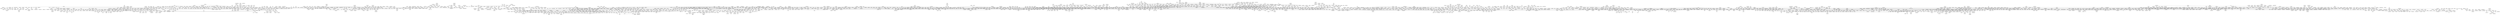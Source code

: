 strict graph "" {
	node [label="\N"];
	0	[id=0,
		label=regional,
		level=5,
		pos="-5389.148643433641,-1975.582868633418",
		weight=0];
	2462	[id=2462,
		label="urban economics",
		level=2,
		pos="-5761.954357160791,-1859.6176803180626",
		weight=0];
	0 -- 2462	[level=5];
	1	[id=1,
		label="noncommutative geometry",
		level=2,
		pos="-1272.336509589205,7760.165755290073",
		weight=0];
	133	[id=133,
		label="quantum groups",
		level=2,
		pos="-1771.891784532853,7365.711358385288",
		weight=0];
	1 -- 133	[level=2];
	146	[id=146,
		label="mathematical physics",
		level=3,
		pos="-1031.163712485444,8224.868700467585",
		weight=0];
	1 -- 146	[level=3];
	3984	[id=3984,
		label="operator algebras",
		level=2,
		pos="-543.2879152267814,7962.216043715287",
		weight=0];
	1 -- 3984	[level=2];
	3	[id=3,
		label="sales management",
		level=5,
		pos="-13081.230783083327,-5246.787319638864",
		weight=0];
	3440	[id=3440,
		label=sales,
		level=5,
		pos="-13302.402759404104,-4944.3275529478",
		weight=0];
	3 -- 3440	[level=5];
	4	[id=4,
		label="kinetic theory",
		level=6,
		pos="-1749.5336639888546,10206.481254550834",
		weight=0];
	3017	[id=3017,
		label="partial differential equations",
		level=2,
		pos="-1482.9139217330967,10324.205087770946",
		weight=0];
	4 -- 3017	[level=6];
	5	[id=5,
		label="e-participation",
		level=6,
		pos="-1105.8152948286563,6765.560341330318",
		weight=0];
	3375	[id=3375,
		label="e-government",
		level=4,
		pos="-955.6159664082072,6504.582148664041",
		weight=0];
	5 -- 3375	[level=6];
	6	[id=6,
		label="bio-inspired robotics",
		level=6,
		pos="-7599.022147652866,2641.7689119165348",
		weight=0];
	1575	[id=1575,
		label="soft robotics",
		level=5,
		pos="-7535.896639986024,2101.89033876986",
		weight=0];
	6 -- 1575	[level=6];
	8	[id=8,
		label=cavitation,
		level=5,
		pos="-10593.675916764008,-9567.531062631195",
		weight=0];
	2452	[id=2452,
		label=cfd,
		level=3,
		pos="-10525.251745406236,-9965.389408515624",
		weight=0];
	8 -- 2452	[level=5];
	9	[id=9,
		label="factor analysis",
		level=6,
		pos="-14861.763144645618,-9915.472049276945",
		weight=0];
	785	[id=785,
		label=psychometrics,
		level=3,
		pos="-14901.668287697617,-10322.878238377332",
		weight=0];
	9 -- 785	[level=6];
	10	[id=10,
		label=electromyography,
		level=6,
		pos="7493.846315736191,-9290.204513390489",
		weight=0];
	82	[id=82,
		label="motor control",
		level=3,
		pos="7265.559999820518,-9592.915765527048",
		weight=0];
	10 -- 82	[level=6];
	11	[id=11,
		label=nutrigenetics,
		level=6,
		pos="11459.677168668159,-3100.679421728384",
		weight=0];
	2297	[id=2297,
		label=nutrigenomics,
		level=5,
		pos="11459.957752065124,-2826.487712687065",
		weight=0];
	11 -- 2297	[level=6];
	12	[id=12,
		label=musicology,
		level=3,
		pos="4775.850922172586,7353.479615415052",
		weight=0];
	365	[id=365,
		label=ethnomusicology,
		level=6,
		pos="5135.264192984478,7556.2875700521545",
		weight=0];
	12 -- 365	[level=6];
	3768	[id=3768,
		label=music,
		level=3,
		pos="4098.481871819245,7030.102536823865",
		weight=0];
	12 -- 3768	[level=3];
	4687	[id=4687,
		label="music theory",
		level=4,
		pos="4998.137792008107,7752.919930732706",
		weight=0];
	12 -- 4687	[level=4];
	14	[id=14,
		label="retinal degeneration",
		level=5,
		pos="5777.980735607192,-8962.944588742139",
		weight=0];
	477	[id=477,
		label="gene therapy",
		level=4,
		pos="5582.839961238483,-8699.843371517763",
		weight=0];
	14 -- 477	[level=5];
	15	[id=15,
		label=health,
		level=3,
		pos="2094.1187651435052,8227.734296180199",
		weight=0];
	2090	[id=2090,
		label="well-being",
		level=3,
		pos="2230.5191215190753,7823.721649281984",
		weight=0];
	15 -- 2090	[level=3];
	2609	[id=2609,
		label=illness,
		level=6,
		pos="2072.873108797578,8787.254569292996",
		weight=0];
	15 -- 2609	[level=6];
	4137	[id=4137,
		label="social care",
		level=6,
		pos="1638.9134249071521,8179.921294961608",
		weight=0];
	15 -- 4137	[level=6];
	16	[id=16,
		label=adhd,
		level=5,
		pos="4411.292992415297,8327.863998034669",
		weight=0];
	4537	[id=4537,
		label="developmental psychopathology",
		level=4,
		pos="4390.391864434613,7921.5936486492565",
		weight=0];
	16 -- 4537	[level=5];
	17	[id=17,
		label="land cover",
		level=4,
		pos="1469.7195987512719,148.00906558145675",
		weight=0];
	241	[id=241,
		label="remote sensing",
		level=2,
		pos="1128.0974925481744,-403.53325763935476",
		weight=0];
	17 -- 241	[level=4];
	3307	[id=3307,
		label="land use",
		level=4,
		pos="1859.550995761866,653.8730826322222",
		weight=0];
	17 -- 3307	[level=4];
	4037	[id=4037,
		label="land use change",
		level=5,
		pos="1157.248174750375,254.48614174084304",
		weight=0];
	17 -- 4037	[level=5];
	18	[id=18,
		label="language variation",
		level=6,
		pos="696.872801271358,2743.9673791933815",
		weight=0];
	3825	[id=3825,
		label=sociolinguistics,
		level=3,
		pos="316.72175429980933,2879.5970535664082",
		weight=0];
	18 -- 3825	[level=6];
	19	[id=19,
		label="hydraulic engineering",
		level=6,
		pos="3229.1555077031917,2062.7136322865363",
		weight=0];
	4570	[id=4570,
		label="coastal engineering",
		level=4,
		pos="3315.961199018581,1840.8935288099606",
		weight=0];
	19 -- 4570	[level=6];
	21	[id=21,
		label="alzheimer s disease",
		level=3,
		pos="11757.267872606915,-4441.920977784111",
		weight=0];
	853	[id=853,
		label="39;s disease",
		level=3,
		pos="11214.210779496005,-4849.495389584955",
		weight=0];
	21 -- 853	[level=3];
	1256	[id=1256,
		label="parkinson&",
		level=4,
		pos="11473.67780062697,-4173.521346631234",
		weight=0];
	21 -- 1256	[level=4];
	2770	[id=2770,
		label="neurodegenerative disorders",
		level=5,
		pos="11593.6638807993,-4726.34257948772",
		weight=0];
	21 -- 2770	[level=5];
	2796	[id=2796,
		label=neurodegeneration,
		level=3,
		pos="11782.326082175914,-5090.185758421759",
		weight=0];
	21 -- 2796	[level=3];
	4068	[id=4068,
		label=dementia,
		level=3,
		pos="12359.920196049548,-4126.819010633038",
		weight=0];
	21 -- 4068	[level=3];
	22	[id=22,
		label="protein chemistry",
		level=6,
		pos="7740.178004415869,2704.152991370001",
		weight=0];
	3026	[id=3026,
		label=enzymology,
		level=5,
		pos="7630.416575990783,2469.454375220446",
		weight=0];
	22 -- 3026	[level=6];
	23	[id=23,
		label="regional development",
		level=5,
		pos="-6256.523473668976,-2192.3061640191645",
		weight=0];
	2939	[id=2939,
		label="economic geography",
		level=2,
		pos="-6344.974647399622,-1760.9969052337551",
		weight=0];
	23 -- 2939	[level=5];
	24	[id=24,
		label=stigma,
		level=5,
		pos="5785.6061665683665,3568.3612246518896",
		weight=0];
	4393	[id=4393,
		label=prejudice,
		level=4,
		pos="5466.502174294483,3672.3884986748735",
		weight=0];
	24 -- 4393	[level=5];
	25	[id=25,
		label=neutron,
		level=5,
		pos="-13167.923815545919,-11748.324892776625",
		weight=0];
	3156	[id=3156,
		label="x-ray scattering",
		level=5,
		pos="-12973.064525437307,-12171.090535455145",
		weight=0];
	25 -- 3156	[level=5];
	26	[id=26,
		label="string theory",
		level=4,
		pos="4603.843139149644,-5442.298959214356",
		weight=0];
	893	[id=893,
		label=cft,
		level=6,
		pos="4305.262501319078,-5047.804812885782",
		weight=0];
	26 -- 893	[level=6];
	1072	[id=1072,
		label="black holes",
		level=3,
		pos="4063.2880262599274,-5789.290798740038",
		weight=0];
	26 -- 1072	[level=4];
	1182	[id=1182,
		label="quantum field theory",
		level=4,
		pos="4975.182959020341,-5212.669902580037",
		weight=0];
	26 -- 1182	[level=4];
	1233	[id=1233,
		label=holography,
		level=4,
		pos="5027.488482822376,-5343.1962017798105",
		weight=0];
	26 -- 1233	[level=4];
	2765	[id=2765,
		label=supergravity,
		level=6,
		pos="4191.344001113454,-5527.586802644869",
		weight=0];
	26 -- 2765	[level=6];
	2812	[id=2812,
		label="quantum gravity",
		level=4,
		pos="4845.847373139488,-5066.054720351102",
		weight=0];
	26 -- 2812	[level=4];
	3098	[id=3098,
		label=ads,
		level=4,
		pos="5100.80653384287,-5500.834437943526",
		weight=0];
	26 -- 3098	[level=4];
	4627	[id=4627,
		label=supersymmetry,
		level=6,
		pos="4392.521104750431,-5288.654894713008",
		weight=0];
	26 -- 4627	[level=6];
	27	[id=27,
		label="spatial ecology",
		level=4,
		pos="5305.968395303466,1918.7113980776467",
		weight=0];
	3953	[id=3953,
		label="conservation biology",
		level=3,
		pos="5420.008802960603,1406.5053938351348",
		weight=0];
	27 -- 3953	[level=4];
	4315	[id=4315,
		label="movement ecology",
		level=5,
		pos="5109.167385754421,2171.68212107027",
		weight=0];
	27 -- 4315	[level=5];
	28	[id=28,
		label=prognostics,
		level=4,
		pos="353.37486414428264,-8771.174948636946",
		weight=0];
	960	[id=960,
		label="fault diagnosis",
		level=3,
		pos="133.3144654207315,-8443.096013862865",
		weight=0];
	28 -- 960	[level=4];
	2098	[id=2098,
		label=diagnostics,
		level=4,
		pos="704.9504824902583,-8931.946965325458",
		weight=0];
	28 -- 2098	[level=4];
	29	[id=29,
		label=persuasion,
		level=3,
		pos="3396.422169290813,3574.8117288753087",
		weight=0];
	1362	[id=1362,
		label=attitudes,
		level=3,
		pos="4191.295464451324,3401.146470705834",
		weight=0];
	29 -- 1362	[level=3];
	1854	[id=1854,
		label="social influence",
		level=4,
		pos="3602.2280737788187,3357.9735809016356",
		weight=0];
	29 -- 1854	[level=4];
	2482	[id=2482,
		label="health communication",
		level=3,
		pos="2611.364599771436,3554.470815649283",
		weight=0];
	29 -- 2482	[level=3];
	30	[id=30,
		label="vitamin d",
		level=6,
		pos="8770.1479698781,-5847.055722240659",
		weight=0];
	3407	[id=3407,
		label=osteoporosis,
		level=5,
		pos="8643.26802681694,-6235.89131817281",
		weight=0];
	30 -- 3407	[level=6];
	31	[id=31,
		label="self-harm",
		level=6,
		pos="2333.4371229080707,8388.89550333579",
		weight=0];
	3870	[id=3870,
		label=suicide,
		level=5,
		pos="2564.0598341427367,8289.661511155655",
		weight=0];
	31 -- 3870	[level=6];
	32	[id=32,
		label="social statistics",
		level=5,
		pos="-6272.435564315147,-7359.749527293997",
		weight=0];
	4683	[id=4683,
		label=demography,
		level=3,
		pos="-6280.029575139287,-7711.0376529207515",
		weight=0];
	32 -- 4683	[level=5];
	33	[id=33,
		label="public opinion",
		level=4,
		pos="-7620.930169081736,-3230.9076113033184",
		weight=0];
	1891	[id=1891,
		label="political participation",
		level=5,
		pos="-7655.8298263408215,-3770.1378270410955",
		weight=0];
	33 -- 1891	[level=5];
	1951	[id=1951,
		label="american politics",
		level=1,
		pos="-7311.435271994325,-3104.380804985022",
		weight=0];
	33 -- 1951	[level=4];
	35	[id=35,
		label="comparative psychology",
		level=3,
		pos="5759.201048839836,-1671.997675229256",
		weight=0];
	49	[id=49,
		label="evolutionary psychology",
		level=3,
		pos="5296.929936804277,-1410.4859390035654",
		weight=0];
	35 -- 49	[level=3];
	333	[id=333,
		label="developmental psychology",
		level=4,
		pos="6187.643344058089,-2080.1367427860173",
		weight=0];
	35 -- 333	[level=4];
	36	[id=36,
		label=evaluation,
		level=4,
		pos="1825.0958562434832,1676.6232607899485",
		weight=0];
	1372	[id=1372,
		label=assessment,
		level=3,
		pos="1329.5361533458054,1467.2085610037514",
		weight=0];
	36 -- 1372	[level=4];
	1803	[id=1803,
		label=monitoring,
		level=6,
		pos="2237.998019084275,1941.4390898996564",
		weight=0];
	36 -- 1803	[level=6];
	40	[id=40,
		label="institutional repositories",
		level=5,
		pos="-2661.6029156948593,-5274.625716271562",
		weight=0];
	4888	[id=4888,
		label="open access",
		level=3,
		pos="-2560.8067589124507,-5681.188897266547",
		weight=0];
	40 -- 4888	[level=5];
	41	[id=41,
		label=biogeochemistry,
		level=3,
		pos="4055.7085429534177,-3609.556585176625",
		weight=0];
	223	[id=223,
		label="soil science",
		level=4,
		pos="4199.7959623711995,-2919.809739743231",
		weight=0];
	41 -- 223	[level=4];
	1092	[id=1092,
		label=geomicrobiology,
		level=4,
		pos="3833.0661006698647,-3342.7714943694114",
		weight=0];
	41 -- 1092	[level=4];
	1691	[id=1691,
		label="organic geochemistry",
		level=3,
		pos="3466.5826040323877,-3210.8008619193192",
		weight=0];
	41 -- 1691	[level=3];
	2307	[id=2307,
		label=methane,
		level=6,
		pos="3738.0553208246915,-3720.8029623324896",
		weight=0];
	41 -- 2307	[level=6];
	2416	[id=2416,
		label="microbial ecology",
		level=3,
		pos="4825.728880623516,-3840.340038766066",
		weight=0];
	41 -- 2416	[level=3];
	3373	[id=3373,
		label=nitrogen,
		level=4,
		pos="3942.564712278817,-3104.101517688668",
		weight=0];
	41 -- 3373	[level=4];
	3484	[id=3484,
		label="stable isotopes",
		level=3,
		pos="4307.211804452668,-4220.595721189269",
		weight=0];
	41 -- 3484	[level=3];
	3941	[id=3941,
		label=oceanography,
		level=3,
		pos="3778.8531039159643,-3004.5666601349094",
		weight=0];
	41 -- 3941	[level=3];
	4124	[id=4124,
		label="ecosystem ecology",
		level=5,
		pos="3809.321149960865,-3941.694143780741",
		weight=0];
	41 -- 4124	[level=5];
	42	[id=42,
		label="educational psychology",
		level=4,
		pos="6550.419692649376,-2175.841225141695",
		weight=0];
	42 -- 333	[level=4];
	43	[id=43,
		label=cryogenics,
		level=6,
		pos="-11643.914664301165,-9701.34005571904",
		weight=0];
	2398	[id=2398,
		label="heat transfer",
		level=3,
		pos="-11327.427456708956,-9970.68895457442",
		weight=0];
	43 -- 2398	[level=6];
	44	[id=44,
		label="interconnection networks",
		level=6,
		pos="-5039.859109602409,4465.7153828739165",
		weight=0];
	1466	[id=1466,
		label="computer architecture",
		level=1,
		pos="-5410.468202767326,4330.23165116317",
		weight=0];
	44 -- 1466	[level=6];
	2682	[id=2682,
		label="network-on-chip",
		level=6,
		pos="-4640.419583015461,4348.158313351248",
		weight=0];
	44 -- 2682	[level=6];
	47	[id=47,
		label=csear,
		level=6,
		pos="6139.846583001279,5680.913194100055",
		weight=0];
	3327	[id=3327,
		label=social,
		level=4,
		pos="6359.13192282081,5358.417696917294",
		weight=0];
	47 -- 3327	[level=6];
	48	[id=48,
		label=macrophages,
		level=5,
		pos="7779.26070732715,-1905.7589471349831",
		weight=0];
	2020	[id=2020,
		label=neutrophils,
		level=5,
		pos="8085.443821998123,-2019.9849805596248",
		weight=0];
	48 -- 2020	[level=5];
	2383	[id=2383,
		label=atherosclerosis,
		level=5,
		pos="8029.661484996842,-2421.102449962451",
		weight=0];
	48 -- 2383	[level=5];
	2724	[id=2724,
		label=monocyte,
		level=6,
		pos="7873.82167564914,-2296.7356289064505",
		weight=0];
	48 -- 2724	[level=6];
	4369	[id=4369,
		label="innate immunity",
		level=3,
		pos="7454.6085650244295,-1417.757502887987",
		weight=0];
	48 -- 4369	[level=5];
	3916	[id=3916,
		label="mate choice",
		level=3,
		pos="5006.556146766198,-1558.362922626682",
		weight=0];
	49 -- 3916	[level=3];
	54	[id=54,
		label="lab-on-a-chip",
		level=5,
		pos="-13083.21767652845,-9622.65634863448",
		weight=0];
	3237	[id=3237,
		label=microfluidics,
		level=3,
		pos="-12736.010740084104,-9905.709175069649",
		weight=0];
	54 -- 3237	[level=5];
	55	[id=55,
		label=protest,
		level=5,
		pos="-6228.397537895629,-9890.348819800996",
		weight=0];
	1747	[id=1747,
		label="social movements",
		level=3,
		pos="-6219.589616377125,-9397.092623285811",
		weight=0];
	55 -- 1747	[level=5];
	59	[id=59,
		label=groups,
		level=5,
		pos="-11147.334966562303,-7437.281684065515",
		weight=0];
	212	[id=212,
		label=teams,
		level=4,
		pos="-11207.831216906006,-7004.188606099928",
		weight=0];
	59 -- 212	[level=5];
	60	[id=60,
		label="industrial economics",
		level=6,
		pos="-7478.944687636931,-1233.6137804245466",
		weight=0];
	1226	[id=1226,
		label="economics of innovation",
		level=4,
		pos="-7065.007237532008,-1345.8309653791398",
		weight=0];
	60 -- 1226	[level=6];
	61	[id=61,
		label="audio signal processing",
		level=4,
		pos="4448.482606019128,7478.492465356438",
		weight=0];
	394	[id=394,
		label="music information retrieval",
		level=4,
		pos="4812.895893033709,8185.704270163298",
		weight=0];
	61 -- 394	[level=4];
	2356	[id=2356,
		label="spatial audio",
		level=5,
		pos="4713.448916554729,8045.54917453398",
		weight=0];
	61 -- 2356	[level=5];
	3635	[id=3635,
		label="music technology",
		level=4,
		pos="3971.002922711087,6976.671669282137",
		weight=0];
	61 -- 3635	[level=4];
	62	[id=62,
		label=chemoinformatics,
		level=4,
		pos="11833.067376819998,3845.6041492933296",
		weight=0];
	1801	[id=1801,
		label="molecular modeling",
		level=3,
		pos="12118.252385235986,3551.0309416661635",
		weight=0];
	62 -- 1801	[level=4];
	63	[id=63,
		label="species interactions",
		level=6,
		pos="3238.144983942676,1478.4164282605025",
		weight=0];
	1905	[id=1905,
		label="community ecology",
		level=3,
		pos="3408.453707704416,1194.8323026733885",
		weight=0];
	63 -- 1905	[level=6];
	64	[id=64,
		label="distributed systems",
		level=2,
		pos="-5688.047430605504,5651.654882749309",
		weight=0];
	156	[id=156,
		label="stream processing",
		level=6,
		pos="-5967.144560702856,5786.414910374624",
		weight=0];
	64 -- 156	[level=6];
	576	[id=576,
		label="operating systems",
		level=1,
		pos="-5859.90436434628,4822.94160423613",
		weight=0];
	64 -- 576	[level=2];
	937	[id=937,
		label="computer networks",
		level=2,
		pos="-6038.53700669708,6329.599170337102",
		weight=0];
	64 -- 937	[level=2];
	1488	[id=1488,
		label=middleware,
		level=6,
		pos="-5928.045525546104,5397.328327304513",
		weight=0];
	64 -- 1488	[level=6];
	2196	[id=2196,
		label="cloud computing",
		level=3,
		pos="-4927.221821396277,6173.035539282083",
		weight=0];
	64 -- 2196	[level=3];
	3851	[id=3851,
		label=p2p,
		level=6,
		pos="-5464.655872167798,5475.180463196659",
		weight=0];
	64 -- 3851	[level=6];
	4184	[id=4184,
		label="distributed algorithms",
		level=5,
		pos="-6015.4380954188555,5521.904449336184",
		weight=0];
	64 -- 4184	[level=5];
	4438	[id=4438,
		label="fault tolerance",
		level=3,
		pos="-5132.245263875584,5559.518341188938",
		weight=0];
	64 -- 4438	[level=3];
	4725	[id=4725,
		label=networks,
		level=3,
		pos="-6476.330711511138,5339.342727055576",
		weight=0];
	64 -- 4725	[level=3];
	65	[id=65,
		label="fluid inclusions",
		level=6,
		pos="-887.8474433686026,-5414.126426942911",
		weight=0];
	1381	[id=1381,
		label="ore deposits",
		level=5,
		pos="-654.6192323568552,-5282.4792065901665",
		weight=0];
	65 -- 1381	[level=6];
	69	[id=69,
		label=wear,
		level=6,
		pos="1433.1524368856253,12555.187275100847",
		weight=0];
	3906	[id=3906,
		label=tribology,
		level=2,
		pos="1520.4050968786373,12900.289038232719",
		weight=0];
	69 -- 3906	[level=6];
	70	[id=70,
		label=librarians,
		level=5,
		pos="-2970.9207363284504,-7804.931717357597",
		weight=0];
	3459	[id=3459,
		label=library,
		level=3,
		pos="-3241.5002859595193,-7560.256020163754",
		weight=0];
	70 -- 3459	[level=5];
	72	[id=72,
		label="integral equations",
		level=5,
		pos="-1133.2139334527187,10452.403866045153",
		weight=0];
	72 -- 3017	[level=5];
	73	[id=73,
		label="ontology engineering",
		level=6,
		pos="-4333.807861563488,759.9809444991953",
		weight=0];
	2704	[id=2704,
		label="semantic web",
		level=3,
		pos="-4084.5954600321925,977.4693170440303",
		weight=0];
	73 -- 2704	[level=6];
	74	[id=74,
		label=optics,
		level=2,
		pos="-6494.121732172142,9312.908053283305",
		weight=0];
	604	[id=604,
		label=lasers,
		level=2,
		pos="-5893.217662369134,8714.008523468474",
		weight=0];
	74 -- 604	[level=2];
	2381	[id=2381,
		label=microscopy,
		level=3,
		pos="-6460.311729376946,10012.737493400506",
		weight=0];
	74 -- 2381	[level=3];
	3895	[id=3895,
		label=physics,
		level=2,
		pos="-6943.28160400376,9831.853526198882",
		weight=0];
	74 -- 3895	[level=2];
	75	[id=75,
		label="philosophy of time",
		level=6,
		pos="3522.5891966496038,4980.597229853214",
		weight=0];
	3137	[id=3137,
		label=metaphysics,
		level=3,
		pos="3654.193478710772,4746.277686797054",
		weight=0];
	75 -- 3137	[level=6];
	77	[id=77,
		label="citizen science",
		level=6,
		pos="980.1633399752436,10222.858818590603",
		weight=0];
	788	[id=788,
		label="science education",
		level=3,
		pos="1358.724369915533,10107.330625983088",
		weight=0];
	77 -- 788	[level=6];
	78	[id=78,
		label=pediatrics,
		level=4,
		pos="8378.581794298861,-1483.115827263434",
		weight=0];
	2321	[id=2321,
		label="infectious diseases",
		level=2,
		pos="8138.697008892109,-914.1394133263736",
		weight=0];
	78 -- 2321	[level=4];
	4316	[id=4316,
		label=neonatology,
		level=5,
		pos="8663.870542238446,-1928.490558076864",
		weight=0];
	78 -- 4316	[level=5];
	79	[id=79,
		label=instrumentation,
		level=3,
		pos="-13872.33816526935,-10936.344867011741",
		weight=0];
	522	[id=522,
		label=sensors,
		level=3,
		pos="-13262.384716344113,-11059.352935267712",
		weight=0];
	79 -- 522	[level=3];
	1790	[id=1790,
		label=measurement,
		level=3,
		pos="-14412.980789064826,-10623.858396478156",
		weight=0];
	79 -- 1790	[level=3];
	81	[id=81,
		label="securities regulation",
		level=5,
		pos="-9792.418336384855,-5275.784100903049",
		weight=0];
	4800	[id=4800,
		label="corporate law",
		level=4,
		pos="-10215.202074090268,-5046.884965086795",
		weight=0];
	81 -- 4800	[level=5];
	403	[id=403,
		label="motor learning",
		level=5,
		pos="7628.504273390356,-9469.195258168742",
		weight=0];
	82 -- 403	[level=5];
	635	[id=635,
		label=cerebellum,
		level=6,
		pos="6946.854702471404,-9709.772997244314",
		weight=0];
	82 -- 635	[level=6];
	1789	[id=1789,
		label=neurophysiology,
		level=4,
		pos="7655.064729726071,-9718.946401915715",
		weight=0];
	82 -- 1789	[level=4];
	4410	[id=4410,
		label=neuromechanics,
		level=3,
		pos="7179.490859375723,-9103.46870506026",
		weight=0];
	82 -- 4410	[level=3];
	83	[id=83,
		label="molecular biology",
		level=2,
		pos="6968.504147673692,1051.6962426287032",
		weight=0];
	933	[id=933,
		label=genetics,
		level=2,
		pos="6144.645816710619,547.1491959242206",
		weight=0];
	83 -- 933	[level=2];
	1094	[id=1094,
		label=cellular,
		level=5,
		pos="6673.244945371999,860.9691245421127",
		weight=0];
	83 -- 1094	[level=5];
	2203	[id=2203,
		label=microbiology,
		level=2,
		pos="7466.897753585333,403.80309592386305",
		weight=0];
	83 -- 2203	[level=2];
	3365	[id=3365,
		label=cell,
		level=4,
		pos="7052.06148164995,1473.417626654906",
		weight=0];
	83 -- 3365	[level=4];
	4513	[id=4513,
		label="cell biology",
		level=2,
		pos="7149.255074518709,1952.3175244715212",
		weight=0];
	83 -- 4513	[level=2];
	4918	[id=4918,
		label="cancer biology",
		level=4,
		pos="6702.843314044793,578.8246559157616",
		weight=0];
	83 -- 4918	[level=4];
	84	[id=84,
		label="isotope geochemistry",
		level=4,
		pos="247.7573072122866,-2140.358758282211",
		weight=0];
	2792	[id=2792,
		label="chemical oceanography",
		level=4,
		pos="571.775470931175,-2014.8819941019387",
		weight=0];
	84 -- 2792	[level=4];
	3008	[id=3008,
		label=geochronology,
		level=3,
		pos="100.08313269678544,-2535.6860052008988",
		weight=0];
	84 -- 3008	[level=4];
	3983	[id=3983,
		label="carbonate sedimentology",
		level=6,
		pos="91.81044431588789,-1893.2902472202018",
		weight=0];
	84 -- 3983	[level=6];
	85	[id=85,
		label=paleoclimatology,
		level=3,
		pos="3053.486271836347,-2056.9403739562035",
		weight=0];
	1719	[id=1719,
		label=paleoecology,
		level=3,
		pos="2587.3049508449017,-1920.3138128240546",
		weight=0];
	85 -- 1719	[level=3];
	3541	[id=3541,
		label="stable isotope geochemistry",
		level=3,
		pos="3108.683457886879,-2739.7934678342244",
		weight=0];
	85 -- 3541	[level=3];
	86	[id=86,
		label="cochlear implants",
		level=4,
		pos="819.5214187640491,7355.863049816611",
		weight=0];
	116	[id=116,
		label="speech perception",
		level=3,
		pos="661.9235149644321,6856.825436109178",
		weight=0];
	86 -- 116	[level=4];
	1807	[id=1807,
		label=hearing,
		level=4,
		pos="682.6358560512235,7828.462193471164",
		weight=0];
	86 -- 1807	[level=4];
	3611	[id=3611,
		label=psychoacoustics,
		level=4,
		pos="997.7569652268164,7726.233509779298",
		weight=0];
	86 -- 3611	[level=4];
	4080	[id=4080,
		label="hearing aids",
		level=6,
		pos="434.14149384063404,7264.132018214576",
		weight=0];
	86 -- 4080	[level=6];
	4728	[id=4728,
		label="hearing loss",
		level=6,
		pos="489.7749388652695,7626.164900285701",
		weight=0];
	86 -- 4728	[level=6];
	91	[id=91,
		label="public administration",
		level=3,
		pos="-5025.589698735572,-6097.760516744001",
		weight=0];
	1129	[id=1129,
		label="local government",
		level=5,
		pos="-4556.0276272063265,-6623.215346636132",
		weight=0];
	91 -- 1129	[level=5];
	2070	[id=2070,
		label=governance,
		level=4,
		pos="-5113.859641527849,-6357.658188708362",
		weight=0];
	91 -- 2070	[level=4];
	3005	[id=3005,
		label="public management",
		level=5,
		pos="-5401.342579187961,-5877.307226352556",
		weight=0];
	91 -- 3005	[level=5];
	3483	[id=3483,
		label="public policy",
		level=3,
		pos="-5599.907113491106,-5570.10293838405",
		weight=0];
	91 -- 3483	[level=3];
	4237	[id=4237,
		label="performance management",
		level=4,
		pos="-4774.810794667141,-6474.7405358630385",
		weight=0];
	91 -- 4237	[level=4];
	92	[id=92,
		label=zoology,
		level=4,
		pos="4575.536330091032,-226.22299081813563",
		weight=0];
	3735	[id=3735,
		label=taxonomy,
		level=4,
		pos="4120.667946573952,-273.81441494629496",
		weight=0];
	92 -- 3735	[level=4];
	95	[id=95,
		label=graphene,
		level=3,
		pos="-14472.067887898345,-12746.579877405797",
		weight=0];
	460	[id=460,
		label="2d materials",
		level=4,
		pos="-14935.727179078856,-12658.514132667222",
		weight=0];
	95 -- 460	[level=4];
	1769	[id=1769,
		label="topological insulators",
		level=3,
		pos="-13791.779498657399,-12740.556419151644",
		weight=0];
	95 -- 1769	[level=3];
	2213	[id=2213,
		label="quantum hall effect",
		level=5,
		pos="-14605.45150723054,-12201.19981440173",
		weight=0];
	95 -- 2213	[level=5];
	2899	[id=2899,
		label=cnt,
		level=5,
		pos="-14846.664942158905,-12545.569024846434",
		weight=0];
	95 -- 2899	[level=5];
	3350	[id=3350,
		label=heterostructures,
		level=5,
		pos="-14708.057038261248,-12426.985236067461",
		weight=0];
	95 -- 3350	[level=5];
	3445	[id=3445,
		label="chemical vapor deposition",
		level=6,
		pos="-14311.211040553582,-13123.938965922529",
		weight=0];
	95 -- 3445	[level=6];
	3457	[id=3457,
		label=silicene,
		level=6,
		pos="-14157.033590967847,-12849.464246925992",
		weight=0];
	95 -- 3457	[level=6];
	97	[id=97,
		label=chromatin,
		level=4,
		pos="7087.89271287001,-6334.220517534971",
		weight=0];
	258	[id=258,
		label=epigenetics,
		level=3,
		pos="6486.168979358106,-6345.041845806979",
		weight=0];
	97 -- 258	[level=4];
	4671	[id=4671,
		label=transcription,
		level=5,
		pos="7550.353046356409,-6425.604538127479",
		weight=0];
	97 -- 4671	[level=5];
	98	[id=98,
		label="database systems",
		level=4,
		pos="791.3079596574752,949.1157280801364",
		weight=0];
	3199	[id=3199,
		label="query processing",
		level=4,
		pos="594.706370476425,720.8439097516995",
		weight=0];
	98 -- 3199	[level=4];
	100	[id=100,
		label=metaethics,
		level=5,
		pos="-83.86918835002609,6914.585786463084",
		weight=0];
	1337	[id=1337,
		label="philosophy of language",
		level=4,
		pos="84.53379354232247,6781.685381154292",
		weight=0];
	100 -- 1337	[level=5];
	101	[id=101,
		label="health law",
		level=4,
		pos="5242.969406387669,5925.441883094999",
		weight=0];
	2245	[id=2245,
		label=bioethics,
		level=4,
		pos="5364.503906992376,5454.7870065981015",
		weight=0];
	101 -- 2245	[level=4];
	102	[id=102,
		label=geomagnetism,
		level=5,
		pos="1749.5274173256305,-940.7088342619207",
		weight=0];
	1184	[id=1184,
		label=paleomagnetism,
		level=4,
		pos="1461.8693658242005,-1088.088748494157",
		weight=0];
	102 -- 1184	[level=5];
	103	[id=103,
		label="complex fluids",
		level=4,
		pos="2204.573791293118,-7586.35288138952",
		weight=0];
	2202	[id=2202,
		label=rheology,
		level=4,
		pos="2565.8981492748376,-7471.631694826917",
		weight=0];
	103 -- 2202	[level=4];
	105	[id=105,
		label=microrheology,
		level=5,
		pos="3187.6959791615336,-6546.747154432235",
		weight=0];
	1716	[id=1716,
		label="soft matter",
		level=3,
		pos="2814.4888268478007,-6651.619561418576",
		weight=0];
	105 -- 1716	[level=5];
	107	[id=107,
		label="psychiatric epidemiology",
		level=6,
		pos="11691.005436364458,1185.3026341090629",
		weight=0];
	4539	[id=4539,
		label="mental health",
		level=3,
		pos="11320.758552152414,1294.2794142487692",
		weight=0];
	107 -- 4539	[level=6];
	108	[id=108,
		label="computing education",
		level=4,
		pos="853.5812578311309,9155.576056123844",
		weight=0];
	4635	[id=4635,
		label="educational technology",
		level=3,
		pos="462.35704871481715,9279.375928776553",
		weight=0];
	108 -- 4635	[level=4];
	110	[id=110,
		label="formal semantics",
		level=5,
		pos="-37.70439522318498,6511.108816805148",
		weight=0];
	2778	[id=2778,
		label=pragmatics,
		level=4,
		pos="201.46761898766044,6339.731141476713",
		weight=0];
	110 -- 2778	[level=5];
	111	[id=111,
		label="drug delivery",
		level=3,
		pos="4512.031623683406,-8033.011554363288",
		weight=0];
	495	[id=495,
		label="photodynamic therapy",
		level=6,
		pos="4566.0557578509515,-7605.573899091539",
		weight=0];
	111 -- 495	[level=6];
	616	[id=616,
		label=nanoparticles,
		level=4,
		pos="4709.091305854985,-8685.835155182729",
		weight=0];
	111 -- 616	[level=4];
	3284	[id=3284,
		label=pharmaceutics,
		level=4,
		pos="4923.839821699167,-8148.059765025643",
		weight=0];
	111 -- 3284	[level=4];
	3510	[id=3510,
		label=formulation,
		level=5,
		pos="4900.934241722055,-7907.081185285852",
		weight=0];
	111 -- 3510	[level=5];
	3646	[id=3646,
		label=biomaterials,
		level=2,
		pos="4121.968994617709,-7355.62437283594",
		weight=0];
	111 -- 3646	[level=3];
	4035	[id=4035,
		label=targeting,
		level=6,
		pos="4907.79245576565,-7694.822267646835",
		weight=0];
	111 -- 4035	[level=6];
	4268	[id=4268,
		label=gene,
		level=6,
		pos="4195.260747451634,-8346.459893116546",
		weight=0];
	111 -- 4268	[level=6];
	112	[id=112,
		label=stereotyping,
		level=4,
		pos="4251.320141871791,3909.0879435978914",
		weight=0];
	3794	[id=3794,
		label="social cognition",
		level=4,
		pos="4122.721218081472,3589.0832549256615",
		weight=0];
	112 -- 3794	[level=4];
	113	[id=113,
		label="seismic design",
		level=5,
		pos="-6497.503641105103,-104.89810576108258",
		weight=0];
	3900	[id=3900,
		label="steel structures",
		level=5,
		pos="-6983.160692857298,-213.5213126236125",
		weight=0];
	113 -- 3900	[level=5];
	4112	[id=4112,
		label="earthquake engineering",
		level=3,
		pos="-6068.903121015852,22.693356821283025",
		weight=0];
	113 -- 4112	[level=5];
	115	[id=115,
		label="system modeling",
		level=5,
		pos="-1890.8545700394186,-2087.7235769678446",
		weight=0];
	4837	[id=4837,
		label=simulation,
		level=3,
		pos="-1771.4285321283069,-2364.656583396026",
		weight=0];
	115 -- 4837	[level=5];
	1545	[id=1545,
		label="laboratory phonology",
		level=3,
		pos="907.2160175857259,6364.100018200467",
		weight=0];
	116 -- 1545	[level=3];
	118	[id=118,
		label=micropaleontology,
		level=5,
		pos="3200.9262099140033,-1687.3105656219366",
		weight=0];
	2598	[id=2598,
		label=biostratigraphy,
		level=5,
		pos="2893.7068696392885,-1819.0003320689775",
		weight=0];
	118 -- 2598	[level=5];
	2764	[id=2764,
		label=foraminifera,
		level=6,
		pos="3555.1968562393618,-1830.5209597225642",
		weight=0];
	118 -- 2764	[level=6];
	119	[id=119,
		label=tractography,
		level=6,
		pos="11243.314263035882,1511.086134271986",
		weight=0];
	936	[id=936,
		label="diffusion mri",
		level=4,
		pos="10921.62825150869,1402.6585683117107",
		weight=0];
	119 -- 936	[level=6];
	120	[id=120,
		label=irrigation,
		level=5,
		pos="1397.557093204543,-4109.6678694985985",
		weight=0];
	203	[id=203,
		label=hydrology,
		level=3,
		pos="788.8723235768477,-4121.480741512656",
		weight=0];
	120 -- 203	[level=5];
	4182	[id=4182,
		label="water management",
		level=6,
		pos="1679.7515824356612,-3939.5213876912385",
		weight=0];
	120 -- 4182	[level=6];
	123	[id=123,
		label="neural prosthetics",
		level=5,
		pos="11943.598960624504,390.5869264652692",
		weight=0];
	914	[id=914,
		label="neural engineering",
		level=4,
		pos="11530.299314108272,512.9756929398786",
		weight=0];
	123 -- 914	[level=5];
	126	[id=126,
		label=combinatorics,
		level=2,
		pos="-3118.971563990306,6280.291270707557",
		weight=0];
	475	[id=475,
		label="graph theory",
		level=2,
		pos="-3330.9804736839387,5740.32490420911",
		weight=0];
	126 -- 475	[level=2];
	852	[id=852,
		label=probability,
		level=2,
		pos="-2978.0616893641345,6927.383330010311",
		weight=0];
	126 -- 852	[level=2];
	3230	[id=3230,
		label="algebraic statistics",
		level=5,
		pos="-2825.2364870131682,6134.135288492254",
		weight=0];
	126 -- 3230	[level=5];
	3454	[id=3454,
		label="discrete geometry",
		level=6,
		pos="-3521.5483368784335,6161.91256622913",
		weight=0];
	126 -- 3454	[level=6];
	3926	[id=3926,
		label=algebra,
		level=2,
		pos="-2780.79047334537,6745.006111307623",
		weight=0];
	126 -- 3926	[level=2];
	4110	[id=4110,
		label="number theory",
		level=3,
		pos="-2430.1142946983914,6260.843904948923",
		weight=0];
	126 -- 4110	[level=3];
	127	[id=127,
		label="genetic epidemiology",
		level=4,
		pos="4030.7738734831973,-1112.4303173403061",
		weight=0];
	2122	[id=2122,
		label="statistical genetics",
		level=4,
		pos="3907.691301892684,-862.8863311062771",
		weight=0];
	127 -- 2122	[level=4];
	129	[id=129,
		label="ice sheets",
		level=5,
		pos="-7019.245635860709,-11317.71171000547",
		weight=0];
	2190	[id=2190,
		label=glaciers,
		level=5,
		pos="-7204.138635467184,-11005.440247056202",
		weight=0];
	129 -- 2190	[level=5];
	130	[id=130,
		label="model checking",
		level=4,
		pos="-5232.657759371424,2408.116286783416",
		weight=0];
	2103	[id=2103,
		label="formal verification",
		level=4,
		pos="-4918.012950989518,2530.5956742616668",
		weight=0];
	130 -- 2103	[level=4];
	2305	[id=2305,
		label="formal methods",
		level=1,
		pos="-5558.356043440043,2295.6712731268344",
		weight=0];
	130 -- 2305	[level=4];
	131	[id=131,
		label=phytoremediation,
		level=5,
		pos="6068.719370086609,-4062.5847464323288",
		weight=0];
	3475	[id=3475,
		label=bioremediation,
		level=4,
		pos="5978.838110429641,-3582.915915998361",
		weight=0];
	131 -- 3475	[level=5];
	132	[id=132,
		label="systems biology",
		level=2,
		pos="6642.893954510946,-636.7374461873399",
		weight=0];
	686	[id=686,
		label="metabolic engineering",
		level=4,
		pos="6204.207342000171,-734.7152790446705",
		weight=0];
	132 -- 686	[level=4];
	1170	[id=1170,
		label="network biology",
		level=5,
		pos="6274.535631393828,-536.8032081170696",
		weight=0];
	132 -- 1170	[level=5];
	1861	[id=1861,
		label="computational biology",
		level=2,
		pos="6320.7240026902855,-195.75833234350853",
		weight=0];
	132 -- 1861	[level=2];
	3035	[id=3035,
		label=bioinformatics,
		level=2,
		pos="6526.932339142921,-1329.0047691892944",
		weight=0];
	132 -- 3035	[level=2];
	3066	[id=3066,
		label="synthetic biology",
		level=4,
		pos="7018.789786512535,-1084.7377964002405",
		weight=0];
	132 -- 3066	[level=4];
	4000	[id=4000,
		label="functional genomics",
		level=6,
		pos="6265.873370938278,-434.6864619603683",
		weight=0];
	132 -- 4000	[level=6];
	4013	[id=4013,
		label="systems medicine",
		level=6,
		pos="6950.876131780827,-489.66261181157205",
		weight=0];
	132 -- 4013	[level=6];
	2822	[id=2822,
		label="representation theory",
		level=2,
		pos="-2273.816292591043,7091.3207727587815",
		weight=0];
	133 -- 2822	[level=2];
	135	[id=135,
		label="knowledge engineering",
		level=5,
		pos="-3882.6708721488153,849.0973286819881",
		weight=0];
	135 -- 2704	[level=5];
	136	[id=136,
		label="water chemistry",
		level=5,
		pos="8600.29651701993,-4202.0972926897475",
		weight=0];
	521	[id=521,
		label="water treatment",
		level=4,
		pos="8149.08351730571,-4309.912977718449",
		weight=0];
	136 -- 521	[level=5];
	137	[id=137,
		label=diffusion,
		level=5,
		pos="9644.82484896042,3057.918187614607",
		weight=0];
	751	[id=751,
		label=adoption,
		level=5,
		pos="9931.724098312918,2950.936033425236",
		weight=0];
	137 -- 751	[level=5];
	3069	[id=3069,
		label=mri,
		level=3,
		pos="9314.35970486139,2887.0386457121335",
		weight=0];
	137 -- 3069	[level=5];
	138	[id=138,
		label="finite element analysis",
		level=4,
		pos="-151.9574095383021,11328.357921294206",
		weight=0];
	3675	[id=3675,
		label="fracture mechanics",
		level=2,
		pos="290.21733597446087,11442.98360035566",
		weight=0];
	138 -- 3675	[level=4];
	139	[id=139,
		label="social geography",
		level=5,
		pos="-8648.051550664932,-491.02442321519993",
		weight=0];
	4705	[id=4705,
		label="cultural geography",
		level=4,
		pos="-8324.006983241898,-629.9897696260255",
		weight=0];
	139 -- 4705	[level=5];
	140	[id=140,
		label="sensory ecology",
		level=6,
		pos="4381.5293393006505,-1930.3384641961175",
		weight=0];
	2066	[id=2066,
		label="behavioural ecology",
		level=4,
		pos="4748.212059663967,-2065.6361305324394",
		weight=0];
	140 -- 2066	[level=6];
	144	[id=144,
		label="population dynamics",
		level=4,
		pos="5596.361021763133,-794.9505858199813",
		weight=0];
	946	[id=946,
		label=fisheries,
		level=4,
		pos="5148.483069240769,-884.3226432925144",
		weight=0];
	144 -- 946	[level=4];
	1637	[id=1637,
		label="gauge theory",
		level=6,
		pos="-599.6154807144395,8325.47461072395",
		weight=0];
	146 -- 1637	[level=6];
	4843	[id=4843,
		label="differential geometry",
		level=4,
		pos="-810.2382011932472,8841.903879490275",
		weight=0];
	146 -- 4843	[level=4];
	147	[id=147,
		label="object recognition",
		level=5,
		pos="-3931.9398307148995,1919.8639865347654",
		weight=0];
	1101	[id=1101,
		label="face recognition",
		level=4,
		pos="-3693.327607310288,1797.6335947026048",
		weight=0];
	147 -- 1101	[level=5];
	148	[id=148,
		label="interfacial phenomena",
		level=6,
		pos="2362.298302921532,-7261.188239749633",
		weight=0];
	3520	[id=3520,
		label=colloids,
		level=2,
		pos="2375.7609692677966,-6880.675648408375",
		weight=0];
	148 -- 3520	[level=6];
	149	[id=149,
		label="reservoir engineering",
		level=6,
		pos="-9653.031746985478,1249.9251299102718",
		weight=0];
	990	[id=990,
		label="reservoir simulation",
		level=4,
		pos="-9328.159947303104,1113.8882215521126",
		weight=0];
	149 -- 990	[level=6];
	1481	[id=1481,
		label="petroleum engineering",
		level=6,
		pos="-9944.707331135573,1394.278810065703",
		weight=0];
	149 -- 1481	[level=6];
	150	[id=150,
		label="concurrency theory",
		level=6,
		pos="-5873.497947565418,2094.5244282881754",
		weight=0];
	150 -- 2305	[level=6];
	151	[id=151,
		label="functional traits",
		level=6,
		pos="3667.287540341047,1066.8551345180629",
		weight=0];
	151 -- 1905	[level=6];
	152	[id=152,
		label=aeroacoustics,
		level=4,
		pos="-10926.173068932589,-11397.936825345421",
		weight=0];
	4461	[id=4461,
		label=aerodynamics,
		level=4,
		pos="-11210.573468378656,-11201.974976328356",
		weight=0];
	152 -- 4461	[level=4];
	154	[id=154,
		label=restoration,
		level=5,
		pos="1280.3071480100202,-2673.425194193713",
		weight=0];
	1645	[id=1645,
		label=wetlands,
		level=5,
		pos="1045.2717802111956,-2742.7342428099296",
		weight=0];
	154 -- 1645	[level=5];
	157	[id=157,
		label="wetland ecology",
		level=5,
		pos="5244.344382609521,2589.481168834068",
		weight=0];
	4623	[id=4623,
		label="restoration ecology",
		level=4,
		pos="5620.239998233616,2096.7317159683284",
		weight=0];
	157 -- 4623	[level=5];
	158	[id=158,
		label="data mining",
		level=3,
		pos="-621.1947972091708,232.83118062658153",
		weight=0];
	233	[id=233,
		label=clustering,
		level=4,
		pos="-354.43839732067545,-198.52384077404685",
		weight=0];
	158 -- 233	[level=4];
	509	[id=509,
		label="social network analysis",
		level=4,
		pos="-836.9390406592313,591.847939514816",
		weight=0];
	158 -- 509	[level=4];
	679	[id=679,
		label="machine learning",
		level=2,
		pos="-1424.5915242078877,406.645473270642",
		weight=0];
	158 -- 679	[level=3];
	854	[id=854,
		label="recommender systems",
		level=3,
		pos="-11.484867218708999,477.9327037844174",
		weight=0];
	158 -- 854	[level=3];
	1368	[id=1368,
		label="healthcare analytics",
		level=6,
		pos="-337.13396826797015,74.78479697871109",
		weight=0];
	158 -- 1368	[level=6];
	1763	[id=1763,
		label="graph mining",
		level=6,
		pos="-772.0945000326651,463.88131605754006",
		weight=0];
	158 -- 1763	[level=6];
	1775	[id=1775,
		label="web mining",
		level=6,
		pos="-858.0124652059451,346.1238946025029",
		weight=0];
	158 -- 1775	[level=6];
	2563	[id=2563,
		label="business intelligence",
		level=3,
		pos="-350.5604066670356,566.6492477323859",
		weight=0];
	158 -- 2563	[level=3];
	3154	[id=3154,
		label=databases,
		level=3,
		pos="124.61635151237323,532.6147314153778",
		weight=0];
	158 -- 3154	[level=3];
	3715	[id=3715,
		label="outlier detection",
		level=6,
		pos="-936.4414029366187,146.02419588171387",
		weight=0];
	158 -- 3715	[level=6];
	4034	[id=4034,
		label="social networks",
		level=3,
		pos="-660.5164889770972,-294.8744138679519",
		weight=0];
	158 -- 4034	[level=3];
	4261	[id=4261,
		label="information retrieval",
		level=3,
		pos="-116.77259794501546,200.2102499995098",
		weight=0];
	158 -- 4261	[level=3];
	160	[id=160,
		label=marketing,
		level=3,
		pos="-13917.21575759433,-6159.261305515387",
		weight=0];
	601	[id=601,
		label="word of mouth",
		level=6,
		pos="-13694.545986294614,-6562.488152252375",
		weight=0];
	160 -- 601	[level=6];
	921	[id=921,
		label=consumer,
		level=6,
		pos="-13578.495678360023,-6057.323280683324",
		weight=0];
	160 -- 921	[level=6];
	1139	[id=1139,
		label="consumer behaviour",
		level=4,
		pos="-14411.18408995871,-6534.9769188538285",
		weight=0];
	160 -- 1139	[level=4];
	1510	[id=1510,
		label=advertising,
		level=4,
		pos="-14107.433784648645,-6667.519662906412",
		weight=0];
	160 -- 1510	[level=4];
	2142	[id=2142,
		label=retailing,
		level=5,
		pos="-14232.350989802539,-5820.820195616381",
		weight=0];
	160 -- 2142	[level=5];
	2938	[id=2938,
		label="consumer behavior",
		level=3,
		pos="-13485.233764006383,-5825.490672203339",
		weight=0];
	160 -- 2938	[level=3];
	3730	[id=3730,
		label=pricing,
		level=4,
		pos="-13768.932393155652,-6772.384338138944",
		weight=0];
	160 -- 3730	[level=4];
	4126	[id=4126,
		label=branding,
		level=6,
		pos="-14325.607324045339,-6058.511335965456",
		weight=0];
	160 -- 4126	[level=6];
	4491	[id=4491,
		label="consumer culture",
		level=5,
		pos="-13902.048202403137,-5697.527218561108",
		weight=0];
	160 -- 4491	[level=5];
	4735	[id=4735,
		label="consumer culture theory",
		level=6,
		pos="-13516.112923358929,-6422.150822925669",
		weight=0];
	160 -- 4735	[level=6];
	161	[id=161,
		label="social theory",
		level=4,
		pos="-5310.468310836094,-8127.350942968299",
		weight=0];
	304	[id=304,
		label="sociology of knowledge",
		level=5,
		pos="-4951.633216111231,-8256.220730022795",
		weight=0];
	161 -- 304	[level=5];
	4529	[id=4529,
		label=sociology,
		level=3,
		pos="-5696.481070420104,-8258.337923133688",
		weight=0];
	161 -- 4529	[level=4];
	162	[id=162,
		label="swarm intelligence",
		level=5,
		pos="-3477.091971805121,-152.84763603003157",
		weight=0];
	3679	[id=3679,
		label="evolutionary computation",
		level=3,
		pos="-3266.7985662371834,370.9031361508176",
		weight=0];
	162 -- 3679	[level=5];
	4828	[id=4828,
		label="swarm robotics",
		level=5,
		pos="-3706.4452498236105,-279.4316163774574",
		weight=0];
	162 -- 4828	[level=5];
	163	[id=163,
		label="chromosome biology",
		level=5,
		pos="7392.955410163549,4382.600382583214",
		weight=0];
	2564	[id=2564,
		label=meiosis,
		level=5,
		pos="7246.353434875045,3961.442991457616",
		weight=0];
	163 -- 2564	[level=5];
	165	[id=165,
		label=microalgae,
		level=5,
		pos="-9582.328212493832,-11941.477731674207",
		weight=0];
	1933	[id=1933,
		label=biofuels,
		level=3,
		pos="-9188.6115475487,-11845.29156905705",
		weight=0];
	165 -- 1933	[level=5];
	166	[id=166,
		label=improvisation,
		level=5,
		pos="-12835.520865473287,-4677.145094828508",
		weight=0];
	4223	[id=4223,
		label=creativity,
		level=5,
		pos="-12469.703074639045,-4564.537288664468",
		weight=0];
	166 -- 4223	[level=5];
	168	[id=168,
		label="high-level synthesis",
		level=6,
		pos="-3996.629616994341,5231.651342788873",
		weight=0];
	950	[id=950,
		label=fpga,
		level=4,
		pos="-4337.863430485697,4851.732055099723",
		weight=0];
	168 -- 950	[level=6];
	169	[id=169,
		label=comunicación,
		level=3,
		pos="2258.6845016168672,2608.7007309241585",
		weight=0];
	2509	[id=2509,
		label=género,
		level=3,
		pos="2827.7901881448274,2836.6249099360143",
		weight=0];
	169 -- 2509	[level=3];
	4746	[id=4746,
		label=periodismo,
		level=3,
		pos="1609.6447648416745,2613.8015357010772",
		weight=0];
	169 -- 4746	[level=3];
	170	[id=170,
		label=psychiatry,
		level=3,
		pos="10741.344890558701,783.8336312442975",
		weight=0];
	3867	[id=3867,
		label=psychopharmacology,
		level=5,
		pos="11116.283513915008,907.9661767013869",
		weight=0];
	170 -- 3867	[level=5];
	170 -- 4539	[level=3];
	4898	[id=4898,
		label=neuroimaging,
		level=3,
		pos="10273.897534050471,1389.4707444883516",
		weight=0];
	170 -- 4898	[level=3];
	171	[id=171,
		label="impact cratering",
		level=6,
		pos="563.064590346097,-6024.730886551584",
		weight=0];
	3718	[id=3718,
		label="planetary science",
		level=3,
		pos="338.2327169329958,-5581.449571056801",
		weight=0];
	171 -- 3718	[level=6];
	172	[id=172,
		label=geography,
		level=3,
		pos="1755.3414136813342,459.2443118207413",
		weight=0];
	1967	[id=1967,
		label=gis,
		level=3,
		pos="1997.9476004297003,-148.83823072026877",
		weight=0];
	172 -- 1967	[level=3];
	173	[id=173,
		label=mood,
		level=5,
		pos="3069.0143439914946,6573.457541809627",
		weight=0];
	4471	[id=4471,
		label=emotion,
		level=3,
		pos="2768.9649142527637,6799.55159642098",
		weight=0];
	173 -- 4471	[level=5];
	174	[id=174,
		label="cognitive neuroscience",
		level=2,
		pos="1929.8836817169104,5671.187670850003",
		weight=0];
	186	[id=186,
		label="time perception",
		level=5,
		pos="2248.805310436951,5401.289865383697",
		weight=0];
	174 -- 186	[level=5];
	1173	[id=1173,
		label="clinical neuropsychology",
		level=6,
		pos="2040.249910008831,5277.793745689202",
		weight=0];
	174 -- 1173	[level=6];
	1587	[id=1587,
		label=attention,
		level=2,
		pos="2331.6623224041473,6231.797212871569",
		weight=0];
	174 -- 1587	[level=2];
	2948	[id=2948,
		label="cognitive psychology",
		level=2,
		pos="1692.5062831161845,5137.153929448875",
		weight=0];
	174 -- 2948	[level=2];
	3574	[id=3574,
		label="numerical cognition",
		level=6,
		pos="1550.2318639689138,5806.643884715967",
		weight=0];
	174 -- 3574	[level=6];
	175	[id=175,
		label=creep,
		level=3,
		pos="-219.26654865032035,12291.166470021257",
		weight=0];
	254	[id=254,
		label=fatigue,
		level=2,
		pos="174.2921111116241,11931.044795959908",
		weight=0];
	175 -- 254	[level=3];
	1847	[id=1847,
		label=superplasticity,
		level=3,
		pos="-746.6530239084298,12423.843280120036",
		weight=0];
	175 -- 1847	[level=3];
	176	[id=176,
		label="groundwater modeling",
		level=5,
		pos="1207.338042483036,-5237.630403023646",
		weight=0];
	1045	[id=1045,
		label=hydrogeology,
		level=4,
		pos="911.1192572156197,-4934.54831318608",
		weight=0];
	176 -- 1045	[level=5];
	177	[id=177,
		label="experimental psychopathology",
		level=6,
		pos="2590.9057758862323,9704.569905423592",
		weight=0];
	4742	[id=4742,
		label="clinical psychology",
		level=4,
		pos="2501.27059003017,9428.61401702847",
		weight=0];
	177 -- 4742	[level=6];
	178	[id=178,
		label="corrosion science",
		level=5,
		pos="-885.2690958385236,13629.543071622698",
		weight=0];
	4814	[id=4814,
		label=electrochemistry,
		level=3,
		pos="-498.2438094195176,13849.295988975664",
		weight=0];
	178 -- 4814	[level=5];
	180	[id=180,
		label="chemical kinetics",
		level=6,
		pos="-9795.638469140062,-9968.692591827883",
		weight=0];
	1851	[id=1851,
		label=combustion,
		level=2,
		pos="-9867.440785229055,-9456.572198681348",
		weight=0];
	180 -- 1851	[level=6];
	181	[id=181,
		label="dynamical systems",
		level=3,
		pos="-2743.32324081789,12038.36734924097",
		weight=0];
	379	[id=379,
		label="fractal geometry",
		level=6,
		pos="-2470.841600100116,12403.422985234007",
		weight=0];
	181 -- 379	[level=6];
	1595	[id=1595,
		label="celestial mechanics",
		level=4,
		pos="-3124.7986386471202,12327.194280325668",
		weight=0];
	181 -- 1595	[level=4];
	2169	[id=2169,
		label="ergodic theory",
		level=4,
		pos="-2255.81565909421,12148.277420444681",
		weight=0];
	181 -- 2169	[level=4];
	2377	[id=2377,
		label="differential equations",
		level=3,
		pos="-2263.1621935725425,11594.017205748667",
		weight=0];
	181 -- 2377	[level=3];
	2905	[id=2905,
		label=chaos,
		level=4,
		pos="-2671.1286460739584,12638.965892343975",
		weight=0];
	181 -- 2905	[level=4];
	3047	[id=3047,
		label="hamiltonian systems",
		level=5,
		pos="-3174.87106507088,12167.730395140014",
		weight=0];
	181 -- 3047	[level=5];
	4448	[id=4448,
		label="ordinary differential equations",
		level=6,
		pos="-2936.501549902974,12519.741905217697",
		weight=0];
	181 -- 4448	[level=6];
	184	[id=184,
		label="derecho civil",
		level=6,
		pos="-8528.128297526982,-3156.3838183421267",
		weight=0];
	1512	[id=1512,
		label="private law",
		level=6,
		pos="-8436.860451275717,-3575.3222349679263",
		weight=0];
	184 -- 1512	[level=6];
	185	[id=185,
		label=infertility,
		level=4,
		pos="6801.014624822824,10929.81603331455",
		weight=0];
	2130	[id=2130,
		label="reproductive endocrinology",
		level=4,
		pos="6536.079851600522,11236.844386212166",
		weight=0];
	185 -- 2130	[level=4];
	4576	[id=4576,
		label="reproductive biology",
		level=4,
		pos="6446.760370377699,10729.80115470006",
		weight=0];
	185 -- 4576	[level=4];
	188	[id=188,
		label="computer experiments",
		level=5,
		pos="-2996.271469446025,7174.866866728128",
		weight=0];
	1492	[id=1492,
		label=statistics,
		level=2,
		pos="-3406.4449084945068,7281.6462647872695",
		weight=0];
	188 -- 1492	[level=5];
	189	[id=189,
		label="marine reserves",
		level=6,
		pos="4956.604627455589,-1177.3687504586337",
		weight=0];
	3474	[id=3474,
		label="marine ecology",
		level=3,
		pos="4834.812434307036,-644.1355616929891",
		weight=0];
	189 -- 3474	[level=6];
	191	[id=191,
		label="computer security",
		level=4,
		pos="-8429.037909305443,4935.638883200825",
		weight=0];
	2781	[id=2781,
		label="web security",
		level=4,
		pos="-8810.025354295238,4641.031037392017",
		weight=0];
	191 -- 2781	[level=4];
	3556	[id=3556,
		label=cryptography,
		level=3,
		pos="-7949.74414893816,5166.910969841738",
		weight=0];
	191 -- 3556	[level=4];
	192	[id=192,
		label="clinical research informatics",
		level=5,
		pos="-4310.343346695776,207.75097746541738",
		weight=0];
	3710	[id=3710,
		label="biomedical informatics",
		level=4,
		pos="-4000.8694848833143,456.27207737834664",
		weight=0];
	192 -- 3710	[level=5];
	194	[id=194,
		label=metamaterials,
		level=3,
		pos="-3446.269592838987,8898.202607754114",
		weight=0];
	397	[id=397,
		label=plasmonics,
		level=3,
		pos="-3861.9530001776307,8147.599472019503",
		weight=0];
	194 -- 397	[level=3];
	1999	[id=1999,
		label=terahertz,
		level=4,
		pos="-3745.661934649749,9344.679731448992",
		weight=0];
	194 -- 1999	[level=4];
	3141	[id=3141,
		label="transformation optics",
		level=6,
		pos="-3327.64324647347,9248.534487776933",
		weight=0];
	194 -- 3141	[level=6];
	4145	[id=4145,
		label=antennas,
		level=3,
		pos="-3252.029140967231,9724.063073528896",
		weight=0];
	194 -- 4145	[level=3];
	4434	[id=4434,
		label="phononic crystals",
		level=6,
		pos="-3025.6567505678668,8783.78524283108",
		weight=0];
	194 -- 4434	[level=6];
	196	[id=196,
		label=geoengineering,
		level=6,
		pos="3300.7061122422747,-2345.2718256915878",
		weight=0];
	3120	[id=3120,
		label="climate change",
		level=2,
		pos="3651.6495408290803,-2216.7217412183036",
		weight=0];
	196 -- 3120	[level=6];
	197	[id=197,
		label=medicine,
		level=5,
		pos="4178.04365284723,884.1577219899702",
		weight=0];
	1623	[id=1623,
		label=biology,
		level=3,
		pos="4617.6113088015645,949.4413061693507",
		weight=0];
	197 -- 1623	[level=5];
	199	[id=199,
		label="rydberg atoms",
		level=6,
		pos="-6101.437210804074,9887.484946435334",
		weight=0];
	346	[id=346,
		label="atomic physics",
		level=5,
		pos="-5786.843974875216,9761.361051164444",
		weight=0];
	199 -- 346	[level=6];
	201	[id=201,
		label=mediation,
		level=6,
		pos="-9689.206211859095,7298.147850111038",
		weight=0];
	3617	[id=3617,
		label="conflict resolution",
		level=6,
		pos="-9434.166508405047,7502.192131982346",
		weight=0];
	201 -- 3617	[level=6];
	202	[id=202,
		label="food webs",
		level=3,
		pos="4623.373617280212,-4508.779602303434",
		weight=0];
	1993	[id=1993,
		label="ecological networks",
		level=4,
		pos="4725.066264579549,-4807.753887577188",
		weight=0];
	202 -- 1993	[level=4];
	202 -- 3484	[level=3];
	4075	[id=4075,
		label="freshwater ecology",
		level=5,
		pos="4541.185651054072,-4952.452841991718",
		weight=0];
	202 -- 4075	[level=5];
	4238	[id=4238,
		label="aquatic ecology",
		level=4,
		pos="5138.468313773873,-4601.152352185645",
		weight=0];
	202 -- 4238	[level=4];
	506	[id=506,
		label=hydraulics,
		level=5,
		pos="518.1806535524644,-3719.171740493519",
		weight=0];
	203 -- 506	[level=5];
	203 -- 1045	[level=4];
	1107	[id=1107,
		label=hydrometeorology,
		level=5,
		pos="432.5644036647405,-4385.58289003868",
		weight=0];
	203 -- 1107	[level=5];
	1584	[id=1584,
		label="uncertainty analysis",
		level=5,
		pos="1069.6681530671592,-3678.165454543816",
		weight=0];
	203 -- 1584	[level=5];
	1624	[id=1624,
		label=snow,
		level=6,
		pos="1064.4264127747444,-3945.8695919335305",
		weight=0];
	203 -- 1624	[level=6];
	1959	[id=1959,
		label=hydroclimatology,
		level=5,
		pos="397.30922707010376,-4275.629589225402",
		weight=0];
	203 -- 1959	[level=5];
	2924	[id=2924,
		label=wildfire,
		level=6,
		pos="879.1057709458091,-3763.100352819636",
		weight=0];
	203 -- 2924	[level=6];
	2946	[id=2946,
		label=geomorphology,
		level=3,
		pos="823.8577124117884,-3387.712037251054",
		weight=0];
	203 -- 2946	[level=3];
	3155	[id=3155,
		label="water quality",
		level=4,
		pos="1148.5000518456873,-4341.104144307989",
		weight=0];
	203 -- 3155	[level=4];
	3651	[id=3651,
		label="flood modelling",
		level=6,
		pos="228.15205358020108,-4143.134166495633",
		weight=0];
	203 -- 3651	[level=6];
	3773	[id=3773,
		label="water resources",
		level=4,
		pos="773.0248023727336,-4746.964937806391",
		weight=0];
	203 -- 3773	[level=4];
	3801	[id=3801,
		label=watersheds,
		level=6,
		pos="410.62199975232085,-4060.0316929019505",
		weight=0];
	203 -- 3801	[level=6];
	4166	[id=4166,
		label="agricultural water management",
		level=6,
		pos="440.9220853349156,-4636.57123245346",
		weight=0];
	203 -- 4166	[level=6];
	4342	[id=4342,
		label="water resources management",
		level=4,
		pos="1185.8419704414703,-4038.055698827236",
		weight=0];
	203 -- 4342	[level=4];
	4520	[id=4520,
		label="water resources engineering",
		level=6,
		pos="395.1485834370621,-3832.7047840435093",
		weight=0];
	203 -- 4520	[level=6];
	4534	[id=4534,
		label=ecohydrology,
		level=6,
		pos="318.6395981448726,-4527.085976680443",
		weight=0];
	203 -- 4534	[level=6];
	204	[id=204,
		label=philosophy,
		level=3,
		pos="4470.253322307844,4750.712194965682",
		weight=0];
	405	[id=405,
		label=ethics,
		level=3,
		pos="5297.820903996297,4837.060506979438",
		weight=0];
	204 -- 405	[level=3];
	1565	[id=1565,
		label=literature,
		level=3,
		pos="4827.414589808194,5058.044410554047",
		weight=0];
	204 -- 1565	[level=3];
	204 -- 3137	[level=3];
	205	[id=205,
		label="gas turbines",
		level=6,
		pos="-10113.094190479518,-9196.797070631512",
		weight=0];
	205 -- 1851	[level=6];
	206	[id=206,
		label="welfare state",
		level=1,
		pos="-6222.191531218724,-6011.486878743776",
		weight=0];
	1626	[id=1626,
		label="social policy",
		level=1,
		pos="-5742.756749200288,-6392.805887314959",
		weight=0];
	206 -- 1626	[level=1];
	2667	[id=2667,
		label="comparative political economy",
		level=1,
		pos="-6342.8967950123,-5605.462962188469",
		weight=0];
	206 -- 2667	[level=1];
	207	[id=207,
		label="computational fluid dynamics",
		level=3,
		pos="-9783.967687458551,-10815.912295144422",
		weight=0];
	251	[id=251,
		label="turbulence modeling",
		level=6,
		pos="-9575.001201468183,-10416.628668994577",
		weight=0];
	207 -- 251	[level=6];
	833	[id=833,
		label="computational aeroacoustics",
		level=5,
		pos="-9687.251754961137,-11326.1268949489",
		weight=0];
	207 -- 833	[level=5];
	1016	[id=1016,
		label="fluid-structure interaction",
		level=5,
		pos="-9437.058026449931,-11079.945104675839",
		weight=0];
	207 -- 1016	[level=5];
	1375	[id=1375,
		label=hemodynamics,
		level=5,
		pos="-9390.185890395644,-10939.724162152188",
		weight=0];
	207 -- 1375	[level=5];
	2666	[id=2666,
		label="experimental fluid dynamics",
		level=6,
		pos="-10097.238378621716,-11029.13714499913",
		weight=0];
	207 -- 2666	[level=6];
	2677	[id=2677,
		label="multiphase flow",
		level=3,
		pos="-10296.977404423787,-10431.424590252436",
		weight=0];
	207 -- 2677	[level=3];
	2883	[id=2883,
		label="reduced order modeling",
		level=6,
		pos="-9452.588328748805,-10677.997312486325",
		weight=0];
	207 -- 2883	[level=6];
	208	[id=208,
		label="medical image computing",
		level=5,
		pos="-1839.6566084278923,1727.9734451857673",
		weight=0];
	3121	[id=3121,
		label="medical image analysis",
		level=4,
		pos="-2098.6544678384494,1953.002841408963",
		weight=0];
	208 -- 3121	[level=5];
	211	[id=211,
		label="sport marketing",
		level=4,
		pos="-13744.859264948045,-5338.058653280783",
		weight=0];
	211 -- 2938	[level=4];
	653	[id=653,
		label=leadership,
		level=3,
		pos="-11130.538470267278,-6496.114951747707",
		weight=0];
	212 -- 653	[level=4];
	213	[id=213,
		label="construction engineering",
		level=4,
		pos="-8714.396364710927,3296.7565246425315",
		weight=0];
	3734	[id=3734,
		label="construction management",
		level=3,
		pos="-8555.832241056607,2855.208769194835",
		weight=0];
	213 -- 3734	[level=4];
	4714	[id=4714,
		label=management,
		level=4,
		pos="-9096.060923083296,3556.592809948178",
		weight=0];
	213 -- 4714	[level=4];
	214	[id=214,
		label=action,
		level=6,
		pos="3148.4867701575263,5660.235006506991",
		weight=0];
	2064	[id=2064,
		label=perception,
		level=4,
		pos="3079.9337875962974,6005.181425590404",
		weight=0];
	214 -- 2064	[level=6];
	215	[id=215,
		label=nde,
		level=5,
		pos="-7017.433552399863,-530.1615088300405",
		weight=0];
	3703	[id=3703,
		label=ultrasonics,
		level=4,
		pos="-6614.0528972294915,-608.1991024933963",
		weight=0];
	215 -- 3703	[level=5];
	216	[id=216,
		label="translation studies",
		level=3,
		pos="-971.7248995703377,2898.9925929838714",
		weight=0];
	2087	[id=2087,
		label="comparative literature",
		level=3,
		pos="-729.9918975011452,3457.5241709342386",
		weight=0];
	216 -- 2087	[level=3];
	2457	[id=2457,
		label="corpus linguistics",
		level=2,
		pos="-873.6407987922111,2312.988103850337",
		weight=0];
	216 -- 2457	[level=3];
	4226	[id=4226,
		label="interpreting studies",
		level=5,
		pos="-877.5818789276256,3214.9408889122597",
		weight=0];
	216 -- 4226	[level=5];
	217	[id=217,
		label="power system dynamics",
		level=4,
		pos="-1862.9564933060717,-1790.8571975497593",
		weight=0];
	371	[id=371,
		label="power system stability",
		level=4,
		pos="-2290.602064533642,-1397.701243091726",
		weight=0];
	217 -- 371	[level=4];
	3863	[id=3863,
		label=stability,
		level=4,
		pos="-1511.367161497444,-2187.0268218362794",
		weight=0];
	217 -- 3863	[level=4];
	219	[id=219,
		label=dissemination,
		level=5,
		pos="-10607.90971621004,-8508.209586705152",
		weight=0];
	2440	[id=2440,
		label="implementation science",
		level=4,
		pos="-10279.997157061081,-8640.815816992492",
		weight=0];
	219 -- 2440	[level=5];
	3744	[id=3744,
		label=implementation,
		level=6,
		pos="-10848.821090008285,-8371.729958642913",
		weight=0];
	219 -- 3744	[level=6];
	220	[id=220,
		label="biomedical devices",
		level=6,
		pos="-13437.390492274586,-10725.000037595955",
		weight=0];
	2776	[id=2776,
		label=mems,
		level=3,
		pos="-13163.255216044643,-10415.19951660207",
		weight=0];
	220 -- 2776	[level=6];
	222	[id=222,
		label="end-user programming",
		level=5,
		pos="-1324.2086790051328,3872.697804550978",
		weight=0];
	2722	[id=2722,
		label="human-computer interaction",
		level=3,
		pos="-1800.0973221651755,4227.811420576551",
		weight=0];
	222 -- 2722	[level=5];
	1557	[id=1557,
		label=agronomy,
		level=4,
		pos="4670.358833111554,-2718.3157162402713",
		weight=0];
	223 -- 1557	[level=4];
	2451	[id=2451,
		label="soil physics",
		level=4,
		pos="4322.907422972002,-3448.1015168394683",
		weight=0];
	223 -- 2451	[level=4];
	2650	[id=2650,
		label=pedology,
		level=5,
		pos="4467.928305102463,-2503.728882133036",
		weight=0];
	223 -- 2650	[level=5];
	3949	[id=3949,
		label="environmental science",
		level=4,
		pos="4485.448232456784,-3023.5129908960917",
		weight=0];
	223 -- 3949	[level=4];
	225	[id=225,
		label=nlp,
		level=4,
		pos="-4167.305990528836,3149.662835681976",
		weight=0];
	415	[id=415,
		label=ai,
		level=5,
		pos="-4565.04023938719,2994.8593855930585",
		weight=0];
	225 -- 415	[level=5];
	2936	[id=2936,
		label=smt,
		level=4,
		pos="-4474.59680804048,2691.733901847336",
		weight=0];
	225 -- 2936	[level=4];
	227	[id=227,
		label=altmetrics,
		level=3,
		pos="-2491.672363904724,-6269.619674875923",
		weight=0];
	928	[id=928,
		label=bibliometrics,
		level=3,
		pos="-2648.3259456463,-6820.894475067495",
		weight=0];
	227 -- 928	[level=3];
	2950	[id=2950,
		label="scholarly communication",
		level=4,
		pos="-2081.8019543976034,-6502.473699963202",
		weight=0];
	227 -- 2950	[level=4];
	227 -- 4888	[level=3];
	229	[id=229,
		label="nonlinear control",
		level=4,
		pos="-1416.5503675995797,9423.815884574366",
		weight=0];
	3036	[id=3036,
		label="intelligent control",
		level=6,
		pos="-1035.1231518515012,9288.47847321713",
		weight=0];
	229 -- 3036	[level=6];
	3848	[id=3848,
		label="adaptive control",
		level=6,
		pos="-1012.097181523316,9538.657659540444",
		weight=0];
	229 -- 3848	[level=6];
	4481	[id=4481,
		label="robust control",
		level=3,
		pos="-1949.891660390324,8984.283613697262",
		weight=0];
	229 -- 4481	[level=4];
	231	[id=231,
		label=tribocorrosion,
		level=6,
		pos="1255.1312052548728,12669.056388058636",
		weight=0];
	231 -- 3906	[level=6];
	232	[id=232,
		label="atmospheric physics",
		level=6,
		pos="-8043.00530218426,-9910.357190811028",
		weight=0];
	3318	[id=3318,
		label="cloud physics",
		level=4,
		pos="-7743.916753746001,-10048.371311351422",
		weight=0];
	232 -- 3318	[level=6];
	1403	[id=1403,
		label=classification,
		level=5,
		pos="24.957856933860846,-314.3670370695484",
		weight=0];
	233 -- 1403	[level=5];
	235	[id=235,
		label=analog,
		level=4,
		pos="-2673.999126321523,10927.05302543578",
		weight=0];
	345	[id=345,
		label=rf,
		level=3,
		pos="-3130.384828125337,10511.374671255355",
		weight=0];
	235 -- 345	[level=4];
	491	[id=491,
		label="mixed-signal integrated circuits",
		level=5,
		pos="-2360.4325055639947,11155.392422025434",
		weight=0];
	235 -- 491	[level=5];
	668	[id=668,
		label="rf circuits",
		level=4,
		pos="-2546.6452663336904,11287.937003053246",
		weight=0];
	235 -- 668	[level=4];
	737	[id=737,
		label="mixed signal design",
		level=6,
		pos="-2275.1417695742957,10809.396784397059",
		weight=0];
	235 -- 737	[level=6];
	236	[id=236,
		label=neurogenetics,
		level=5,
		pos="10197.174890878618,-4509.43788507429",
		weight=0];
	2052	[id=2052,
		label=drosophila,
		level=6,
		pos="10202.11654504767,-4868.996241840241",
		weight=0];
	236 -- 2052	[level=6];
	4379	[id=4379,
		label="movement disorders",
		level=2,
		pos="9988.500190046765,-4341.379938366579",
		weight=0];
	236 -- 4379	[level=5];
	238	[id=238,
		label=gastroenterology,
		level=4,
		pos="2526.994366845113,10863.023305853647",
		weight=0];
	1436	[id=1436,
		label="internal medicine",
		level=3,
		pos="3013.5957546025165,10597.030438190695",
		weight=0];
	238 -- 1436	[level=4];
	3014	[id=3014,
		label="inflammatory bowel disease",
		level=4,
		pos="2379.7090477091892,11383.565756358854",
		weight=0];
	238 -- 3014	[level=4];
	4653	[id=4653,
		label=endoscopy,
		level=5,
		pos="2167.249479424107,11021.51132209015",
		weight=0];
	238 -- 4653	[level=5];
	240	[id=240,
		label="organic photovoltaics",
		level=3,
		pos="14554.432899960488,1308.1964005062061",
		weight=0];
	3034	[id=3034,
		label="organic electronics",
		level=4,
		pos="14857.445621307408,857.3709473860466",
		weight=0];
	240 -- 3034	[level=4];
	3387	[id=3387,
		label="ultrafast spectroscopy",
		level=3,
		pos="14111.19462653048,1496.6731818799437",
		weight=0];
	240 -- 3387	[level=3];
	4829	[id=4829,
		label="perovskite solar cells",
		level=4,
		pos="14727.416045800976,1770.6759165505018",
		weight=0];
	240 -- 4829	[level=4];
	301	[id=301,
		label=landsat,
		level=6,
		pos="687.0980437887256,-733.7232671580421",
		weight=0];
	241 -- 301	[level=6];
	857	[id=857,
		label=hyperspectral,
		level=5,
		pos="1480.7845093461754,-314.93073215908885",
		weight=0];
	241 -- 857	[level=5];
	1063	[id=1063,
		label="forest inventory",
		level=6,
		pos="1131.0246205321682,-918.2320297248007",
		weight=0];
	241 -- 1063	[level=6];
	1255	[id=1255,
		label="land degradation",
		level=5,
		pos="1027.3283272244214,91.52421975582408",
		weight=0];
	241 -- 1255	[level=5];
	1343	[id=1343,
		label="change detection",
		level=6,
		pos="1328.9087469486874,17.126921756986114",
		weight=0];
	241 -- 1343	[level=6];
	1412	[id=1412,
		label="imaging spectroscopy",
		level=6,
		pos="1460.5008915510955,-178.71847293185448",
		weight=0];
	241 -- 1412	[level=6];
	241 -- 1967	[level=3];
	2249	[id=2249,
		label="earth observation",
		level=6,
		pos="848.4189911985716,-848.7364517382478",
		weight=0];
	241 -- 2249	[level=6];
	2374	[id=2374,
		label=evapotranspiration,
		level=5,
		pos="1439.1033494575947,-537.2435961710072",
		weight=0];
	241 -- 2374	[level=5];
	2941	[id=2941,
		label="soil moisture",
		level=6,
		pos="1415.1310180341898,-828.7992839423557",
		weight=0];
	241 -- 2941	[level=6];
	3390	[id=3390,
		label="ocean optics",
		level=6,
		pos="704.6394978364422,-6.164914230085994",
		weight=0];
	241 -- 3390	[level=6];
	3414	[id=3414,
		label="precision agriculture",
		level=6,
		pos="638.04654183867,-359.93449788114356",
		weight=0];
	241 -- 3414	[level=6];
	3892	[id=3892,
		label=photogrammetry,
		level=2,
		pos="485.66684103175845,-1133.6200023001632",
		weight=0];
	241 -- 3892	[level=2];
	4317	[id=4317,
		label=polarimetry,
		level=5,
		pos="1612.567760414355,-446.1648086551027",
		weight=0];
	241 -- 4317	[level=5];
	242	[id=242,
		label="implant dentistry",
		level=5,
		pos="4382.251966604935,-9023.094748281801",
		weight=0];
	543	[id=543,
		label=prosthodontics,
		level=4,
		pos="4062.380479377065,-8776.89337271948",
		weight=0];
	242 -- 543	[level=5];
	243	[id=243,
		label="software defined networking",
		level=2,
		pos="-6082.544621654033,7053.945631838479",
		weight=0];
	243 -- 937	[level=2];
	1024	[id=1024,
		label="optical networks",
		level=2,
		pos="-5451.674734375711,7258.943054238229",
		weight=0];
	243 -- 1024	[level=2];
	244	[id=244,
		label="food processing",
		level=5,
		pos="12630.213691896357,-2929.6110130863067",
		weight=0];
	4751	[id=4751,
		label="food engineering",
		level=3,
		pos="12591.273680133501,-2545.407547567348",
		weight=0];
	244 -- 4751	[level=5];
	245	[id=245,
		label=recognition,
		level=6,
		pos="-1170.888245270672,-3643.489764428106",
		weight=0];
	492	[id=492,
		label="object detection",
		level=6,
		pos="-1342.2332922465685,-3300.704600747684",
		weight=0];
	245 -- 492	[level=6];
	246	[id=246,
		label="cavity optomechanics",
		level=5,
		pos="-5919.412094836068,9380.94540351692",
		weight=0];
	2039	[id=2039,
		label="quantum optics",
		level=3,
		pos="-5251.651029556045,9360.983725371854",
		weight=0];
	246 -- 2039	[level=5];
	249	[id=249,
		label=polyploidy,
		level=5,
		pos="4336.731595059389,-481.92962148862887",
		weight=0];
	3572	[id=3572,
		label=hybridization,
		level=4,
		pos="4220.414396332612,-981.5214163982757",
		weight=0];
	249 -- 3572	[level=5];
	253	[id=253,
		label=mimo,
		level=3,
		pos="1500.5581287340572,2173.9178880447457",
		weight=0];
	3083	[id=3083,
		label="wireless communications",
		level=3,
		pos="705.3726316424587,2071.708064685229",
		weight=0];
	253 -- 3083	[level=3];
	4174	[id=4174,
		label=ofdm,
		level=3,
		pos="2034.4730601461822,2141.153309590544",
		weight=0];
	253 -- 4174	[level=3];
	1113	[id=1113,
		label=fracture,
		level=2,
		pos="529.4280206563521,12301.080907448451",
		weight=0];
	254 -- 1113	[level=2];
	254 -- 3675	[level=2];
	256	[id=256,
		label=bioanalysis,
		level=5,
		pos="10556.69201084369,5275.578349693795",
		weight=0];
	2664	[id=2664,
		label="analytical chemistry",
		level=3,
		pos="10324.459940486004,4971.585451573942",
		weight=0];
	256 -- 2664	[level=5];
	257	[id=257,
		label="metal forming",
		level=4,
		pos="-1856.7246229171235,13048.693659892146",
		weight=0];
	1804	[id=1804,
		label="thermomechanical processing",
		level=4,
		pos="-1485.4478126056922,12856.000633064894",
		weight=0];
	257 -- 1804	[level=4];
	360	[id=360,
		label="genomic imprinting",
		level=5,
		pos="6824.9201533975265,-6809.281387166319",
		weight=0];
	258 -- 360	[level=5];
	1359	[id=1359,
		label="chromatin biology",
		level=6,
		pos="6768.19389901907,-6215.724762470652",
		weight=0];
	258 -- 1359	[level=6];
	2340	[id=2340,
		label="gene regulation",
		level=4,
		pos="6900.771984982252,-6053.578133423433",
		weight=0];
	258 -- 2340	[level=4];
	2467	[id=2467,
		label=cancer,
		level=2,
		pos="5689.62874192779,-6492.65854012929",
		weight=0];
	258 -- 2467	[level=3];
	3747	[id=3747,
		label=methylation,
		level=5,
		pos="6879.216845546234,-6460.905097577556",
		weight=0];
	258 -- 3747	[level=5];
	4073	[id=4073,
		label="dna methylation",
		level=6,
		pos="6204.512763913426,-6111.6955667550565",
		weight=0];
	258 -- 4073	[level=6];
	4149	[id=4149,
		label="non-coding rnas",
		level=6,
		pos="6586.285808565673,-5926.552565216943",
		weight=0];
	258 -- 4149	[level=6];
	4169	[id=4169,
		label=lncrna,
		level=6,
		pos="6294.693158193149,-5816.7606104837105",
		weight=0];
	258 -- 4169	[level=6];
	260	[id=260,
		label="molecular diagnostics",
		level=6,
		pos="8262.423877709844,-1196.028228831325",
		weight=0];
	260 -- 2321	[level=6];
	261	[id=261,
		label="conservation genetics",
		level=5,
		pos="3617.4332270696978,-470.0685023906847",
		weight=0];
	455	[id=455,
		label="population genetics",
		level=2,
		pos="3574.5265663141395,-957.9892239115288",
		weight=0];
	261 -- 455	[level=5];
	262	[id=262,
		label="life cycle costing",
		level=5,
		pos="-4682.815334691607,-5918.192720426441",
		weight=0];
	1768	[id=1768,
		label="life cycle assessment",
		level=2,
		pos="-4695.56041260964,-5563.092255378818",
		weight=0];
	262 -- 1768	[level=5];
	263	[id=263,
		label="applied mathematics",
		level=3,
		pos="-278.1295840674462,10637.035877188096",
		weight=0];
	2292	[id=2292,
		label="numerical analysis",
		level=2,
		pos="-855.245751222627,10734.418313295486",
		weight=0];
	263 -- 2292	[level=3];
	264	[id=264,
		label=boiling,
		level=5,
		pos="-11319.823808688447,-9400.823866091081",
		weight=0];
	1827	[id=1827,
		label=condensation,
		level=6,
		pos="-10984.687901625468,-9037.659019793839",
		weight=0];
	264 -- 1827	[level=6];
	264 -- 2398	[level=5];
	265	[id=265,
		label=asphalt,
		level=6,
		pos="-7975.055696816354,1799.3599841330574",
		weight=0];
	2759	[id=2759,
		label=pavement,
		level=4,
		pos="-7595.696456858154,1706.5743559423322",
		weight=0];
	265 -- 2759	[level=6];
	2850	[id=2850,
		label=bitumen,
		level=6,
		pos="-8267.174372662304,1901.2649340596574",
		weight=0];
	265 -- 2850	[level=6];
	272	[id=272,
		label="european union",
		level=6,
		pos="-6876.013451211466,-2581.93256879381",
		weight=0];
	4101	[id=4101,
		label="european politics",
		level=6,
		pos="-6540.657804598895,-2714.5654738871426",
		weight=0];
	272 -- 4101	[level=6];
	274	[id=274,
		label=mobile,
		level=3,
		pos="-224.59535256180922,5921.153693676119",
		weight=0];
	4179	[id=4179,
		label="pervasive computing",
		level=3,
		pos="-517.4622170972109,5524.778298758253",
		weight=0];
	274 -- 4179	[level=3];
	275	[id=275,
		label="financial history",
		level=6,
		pos="-11887.69659994106,-2868.6252662582556",
		weight=0];
	3704	[id=3704,
		label="economic history",
		level=4,
		pos="-11947.411705297898,-2408.022557778828",
		weight=0];
	275 -- 3704	[level=6];
	276	[id=276,
		label="representation learning",
		level=5,
		pos="-1144.6202773544069,1101.299626460382",
		weight=0];
	2289	[id=2289,
		label="deep learning",
		level=4,
		pos="-1199.0150318705944,725.1074104646125",
		weight=0];
	276 -- 2289	[level=5];
	277	[id=277,
		label="bayesian networks",
		level=5,
		pos="-1330.262627055472,-227.51448991863913",
		weight=0];
	2646	[id=2646,
		label="probabilistic graphical models",
		level=5,
		pos="-1274.7277985825865,265.97341896079",
		weight=0];
	277 -- 2646	[level=5];
	278	[id=278,
		label="halogen bonding",
		level=6,
		pos="1252.4387262433117,-6942.818214264425",
		weight=0];
	4508	[id=4508,
		label="supramolecular chemistry",
		level=2,
		pos="912.800109151947,-7079.437228788081",
		weight=0];
	278 -- 4508	[level=6];
	279	[id=279,
		label="neutrino physics",
		level=6,
		pos="4149.584670691504,-4415.1408666329435",
		weight=0];
	896	[id=896,
		label="astroparticle physics",
		level=5,
		pos="3727.65377757039,-4290.339091626111",
		weight=0];
	279 -- 896	[level=6];
	280	[id=280,
		label="soi-ustan",
		level=5,
		pos="7265.157770290539,-2785.051927614035",
		weight=0];
	1564	[id=1564,
		label=smru,
		level=5,
		pos="7003.421027492944,-2586.4131272621767",
		weight=0];
	280 -- 1564	[level=5];
	281	[id=281,
		label="rock engineering",
		level=5,
		pos="-8917.669563552261,1727.4917685361931",
		weight=0];
	1516	[id=1516,
		label="rock mechanics",
		level=4,
		pos="-9173.73885748497,1446.4159385620565",
		weight=0];
	281 -- 1516	[level=5];
	282	[id=282,
		label="visual analytics",
		level=2,
		pos="-1880.2382637349695,3352.4028908668784",
		weight=0];
	702	[id=702,
		label="information visualization",
		level=2,
		pos="-2379.7664560772655,3738.002788657287",
		weight=0];
	282 -- 702	[level=2];
	1135	[id=1135,
		label=visualization,
		level=2,
		pos="-2155.2148592840344,2976.883588549047",
		weight=0];
	282 -- 1135	[level=2];
	4303	[id=4303,
		label="data visualization",
		level=6,
		pos="-2150.055152655017,3483.714234913431",
		weight=0];
	282 -- 4303	[level=6];
	283	[id=283,
		label="distributional semantics",
		level=6,
		pos="-1527.0123863182664,2037.161268526731",
		weight=0];
	337	[id=337,
		label="computational linguistics",
		level=2,
		pos="-1299.276456109069,1807.2468955860354",
		weight=0];
	283 -- 337	[level=6];
	287	[id=287,
		label="cyber-physical systems",
		level=4,
		pos="-4162.838078047267,5373.998936910328",
		weight=0];
	667	[id=667,
		label="real-time systems",
		level=4,
		pos="-4592.323407657832,5218.589339947772",
		weight=0];
	287 -- 667	[level=4];
	4458	[id=4458,
		label="hybrid systems",
		level=6,
		pos="-3879.286385299978,5510.62628703408",
		weight=0];
	287 -- 4458	[level=6];
	289	[id=289,
		label=bridges,
		level=6,
		pos="-7133.974039718636,825.9470571025323",
		weight=0];
	699	[id=699,
		label=concrete,
		level=3,
		pos="-7253.31123312385,1239.5035436359713",
		weight=0];
	289 -- 699	[level=6];
	290	[id=290,
		label="occupational health",
		level=4,
		pos="8996.72723012024,-7527.538987493202",
		weight=0];
	2023	[id=2023,
		label=safety,
		level=3,
		pos="8617.112627442813,-7357.642769581111",
		weight=0];
	290 -- 2023	[level=4];
	291	[id=291,
		label="mass cytometry",
		level=6,
		pos="8626.733915605177,-133.423881623245",
		weight=0];
	4615	[id=4615,
		label=immunology,
		level=2,
		pos="8020.73651997288,-92.63455163045258",
		weight=0];
	291 -- 4615	[level=6];
	292	[id=292,
		label="behavioural neuroscience",
		level=5,
		pos="11432.666487870256,765.5825963144862",
		weight=0];
	292 -- 3867	[level=5];
	293	[id=293,
		label=pregnancy,
		level=4,
		pos="8967.640597425678,-2481.3497762887027",
		weight=0];
	1935	[id=1935,
		label="birth outcomes",
		level=4,
		pos="8796.773534034224,-2065.5049346825767",
		weight=0];
	293 -- 1935	[level=4];
	2761	[id=2761,
		label=childbirth,
		level=5,
		pos="9255.063663852541,-2820.4607501905416",
		weight=0];
	293 -- 2761	[level=5];
	295	[id=295,
		label=paleoseismology,
		level=5,
		pos="2510.5074803677667,-779.1261093105818",
		weight=0];
	3976	[id=3976,
		label="structural geology",
		level=3,
		pos="2179.492283272681,-1028.8888623711193",
		weight=0];
	295 -- 3976	[level=5];
	296	[id=296,
		label="organ-on-a-chip",
		level=5,
		pos="-12388.667186125716,-9662.884219778734",
		weight=0];
	296 -- 3237	[level=5];
	297	[id=297,
		label=drives,
		level=4,
		pos="-308.733830577433,-6316.317927511617",
		weight=0];
	1402	[id=1402,
		label="power electronics",
		level=3,
		pos="-579.3200160720617,-7064.658696229307",
		weight=0];
	297 -- 1402	[level=4];
	298	[id=298,
		label=historia,
		level=4,
		pos="3605.843424867061,2720.400416289867",
		weight=0];
	4251	[id=4251,
		label="historia del arte",
		level=4,
		pos="3990.4842755585973,2994.387078441777",
		weight=0];
	298 -- 4251	[level=4];
	4338	[id=4338,
		label=arqueología,
		level=4,
		pos="4093.354479581575,2744.4676316360774",
		weight=0];
	298 -- 4338	[level=4];
	4773	[id=4773,
		label=educación,
		level=3,
		pos="3355.0443507859613,2820.7569304322656",
		weight=0];
	298 -- 4773	[level=4];
	302	[id=302,
		label="resource economics",
		level=4,
		pos="-5292.390970738991,-3913.767360308729",
		weight=0];
	4114	[id=4114,
		label=environmental,
		level=6,
		pos="-5314.212155284961,-4306.168323041265",
		weight=0];
	302 -- 4114	[level=6];
	4358	[id=4358,
		label="environmental economics",
		level=2,
		pos="-4875.174331838194,-4022.2881220231848",
		weight=0];
	302 -- 4358	[level=4];
	303	[id=303,
		label="thermal physiology",
		level=6,
		pos="11217.183136595251,-613.6312850931422",
		weight=0];
	1635	[id=1635,
		label="exercise physiology",
		level=4,
		pos="11344.412374769632,-243.44629750448706",
		weight=0];
	303 -- 1635	[level=6];
	305	[id=305,
		label=thermodynamics,
		level=3,
		pos="-11668.664380331922,-9290.934902173716",
		weight=0];
	1393	[id=1393,
		label=refrigeration,
		level=4,
		pos="-12126.448159749034,-9179.185675792643",
		weight=0];
	305 -- 1393	[level=4];
	305 -- 2398	[level=3];
	4171	[id=4171,
		label="energy systems",
		level=4,
		pos="-11818.578022559946,-8765.869746444292",
		weight=0];
	305 -- 4171	[level=4];
	4498	[id=4498,
		label="statistical mechanics",
		level=3,
		pos="-12113.844560764492,-8890.039300437596",
		weight=0];
	305 -- 4498	[level=3];
	4724	[id=4724,
		label=kinetics,
		level=4,
		pos="-11463.921885719317,-8890.382795173016",
		weight=0];
	305 -- 4724	[level=4];
	306	[id=306,
		label=pet,
		level=3,
		pos="9787.17736491365,2624.399273551724",
		weight=0];
	1872	[id=1872,
		label=radiochemistry,
		level=6,
		pos="9553.223559935248,2502.729322078623",
		weight=0];
	306 -- 1872	[level=6];
	306 -- 3069	[level=3];
	3333	[id=3333,
		label=spect,
		level=6,
		pos="9799.029784403116,2834.2539138939524",
		weight=0];
	306 -- 3333	[level=6];
	3792	[id=3792,
		label="image reconstruction",
		level=4,
		pos="9809.572723507981,2226.942063575232",
		weight=0];
	306 -- 3792	[level=4];
	4612	[id=4612,
		label="nuclear medicine",
		level=3,
		pos="10358.944457032869,2540.475165054492",
		weight=0];
	306 -- 4612	[level=3];
	307	[id=307,
		label="cyber security",
		level=6,
		pos="-7246.605100063411,7185.76871676091",
		weight=0];
	1661	[id=1661,
		label="network security",
		level=3,
		pos="-7053.450105829953,6614.887746067577",
		weight=0];
	307 -- 1661	[level=6];
	309	[id=309,
		label=sat,
		level=4,
		pos="-4536.060334783881,2336.9978043106007",
		weight=0];
	309 -- 2936	[level=4];
	4297	[id=4297,
		label="constraint programming",
		level=3,
		pos="-4435.218600164217,1810.3733506149297",
		weight=0];
	309 -- 4297	[level=4];
	310	[id=310,
		label="history of education",
		level=6,
		pos="-3871.9074699573134,-9170.843252660528",
		weight=0];
	831	[id=831,
		label="teacher education",
		level=3,
		pos="-3513.853175387198,-9039.364280685872",
		weight=0];
	310 -- 831	[level=6];
	311	[id=311,
		label="architectural design",
		level=6,
		pos="-8915.9950353294,-1259.7518150252736",
		weight=0];
	755	[id=755,
		label=architecture,
		level=3,
		pos="-8564.681087949839,-1516.4536647815303",
		weight=0];
	311 -- 755	[level=6];
	312	[id=312,
		label=prosthetics,
		level=6,
		pos="7696.492989628857,-7464.863536777939",
		weight=0];
	3564	[id=3564,
		label=orthotics,
		level=6,
		pos="7592.584113492312,-7029.759450609336",
		weight=0];
	312 -- 3564	[level=6];
	4991	[id=4991,
		label=biomechanics,
		level=2,
		pos="7384.017842468893,-7945.215679672429",
		weight=0];
	312 -- 4991	[level=6];
	313	[id=313,
		label=art,
		level=4,
		pos="3424.3442702526318,4225.351895797876",
		weight=0];
	1546	[id=1546,
		label=música,
		level=6,
		pos="3817.6764770163595,4150.514226953586",
		weight=0];
	313 -- 1546	[level=6];
	3813	[id=3813,
		label=aesthetics,
		level=4,
		pos="2908.1245538976555,4529.9383859346235",
		weight=0];
	313 -- 3813	[level=4];
	314	[id=314,
		label=transportation,
		level=3,
		pos="-1348.5696864077843,-5272.054923856723",
		weight=0];
	573	[id=573,
		label="discrete choice models",
		level=5,
		pos="-1127.3785833674874,-5019.248327289802",
		weight=0];
	314 -- 573	[level=5];
	1125	[id=1125,
		label=cycling,
		level=6,
		pos="-1093.999022194682,-5541.230350470238",
		weight=0];
	314 -- 1125	[level=6];
	3360	[id=3360,
		label=transition,
		level=3,
		pos="-1697.7156986356692,-5551.93107752465",
		weight=0];
	314 -- 3360	[level=3];
	3936	[id=3936,
		label=logistics,
		level=3,
		pos="-1815.5201030881653,-4822.302593660632",
		weight=0];
	314 -- 3936	[level=3];
	4486	[id=4486,
		label="travel behaviour",
		level=5,
		pos="-995.5664221241758,-5154.630759163406",
		weight=0];
	314 -- 4486	[level=5];
	315	[id=315,
		label=migration,
		level=3,
		pos="-8853.315426039278,-7164.558729668905",
		weight=0];
	442	[id=442,
		label=integration,
		level=6,
		pos="-8951.162670590445,-7723.3389624743395",
		weight=0];
	315 -- 442	[level=6];
	700	[id=700,
		label="population geography",
		level=6,
		pos="-9184.971497469525,-7293.377197959901",
		weight=0];
	315 -- 700	[level=6];
	732	[id=732,
		label=labor,
		level=4,
		pos="-9218.626058035232,-7558.698825793277",
		weight=0];
	315 -- 732	[level=4];
	2029	[id=2029,
		label="labour market",
		level=6,
		pos="-9155.6052457094,-6934.256617240392",
		weight=0];
	315 -- 2029	[level=6];
	2472	[id=2472,
		label=citizenship,
		level=5,
		pos="-9008.311694591488,-6815.556438246982",
		weight=0];
	315 -- 2472	[level=5];
	3059	[id=3059,
		label=multiculturalism,
		level=6,
		pos="-8611.44251454669,-7383.450893345109",
		weight=0];
	315 -- 3059	[level=6];
	3613	[id=3613,
		label=gender,
		level=2,
		pos="-8180.549833161715,-7151.519842941876",
		weight=0];
	315 -- 3613	[level=3];
	3689	[id=3689,
		label=turkey,
		level=6,
		pos="-8765.407881939786,-7606.746071923529",
		weight=0];
	315 -- 3689	[level=6];
	4583	[id=4583,
		label=transnationalism,
		level=4,
		pos="-9527.425763702933,-7160.295294152204",
		weight=0];
	315 -- 4583	[level=4];
	316	[id=316,
		label="mathematical finance",
		level=3,
		pos="-2492.7328585129894,7894.44508538785",
		weight=0];
	972	[id=972,
		label="stochastic control",
		level=3,
		pos="-2395.5143209115695,8657.26214337547",
		weight=0];
	316 -- 972	[level=3];
	1710	[id=1710,
		label="probability theory",
		level=3,
		pos="-2141.1357616453915,7766.052028680366",
		weight=0];
	316 -- 1710	[level=3];
	3286	[id=3286,
		label="actuarial science",
		level=4,
		pos="-2260.9042050751805,8396.905723139811",
		weight=0];
	316 -- 3286	[level=4];
	317	[id=317,
		label="machine translation",
		level=4,
		pos="-1579.2395397995429,1516.2913213888119",
		weight=0];
	1656	[id=1656,
		label="natural language processing",
		level=2,
		pos="-1913.6503550200218,1101.7764443197018",
		weight=0];
	317 -- 1656	[level=4];
	3462	[id=3462,
		label=parsing,
		level=5,
		pos="-1916.5535671032358,1587.7375634536354",
		weight=0];
	317 -- 3462	[level=5];
	318	[id=318,
		label=derivatives,
		level=5,
		pos="-9594.88328870996,-3407.755149132562",
		weight=0];
	2272	[id=2272,
		label="asset pricing",
		level=2,
		pos="-9946.39968681676,-3160.880063851961",
		weight=0];
	318 -- 2272	[level=5];
	3340	[id=3340,
		label="credit risk",
		level=5,
		pos="-9196.939639798784,-3555.4245447420717",
		weight=0];
	318 -- 3340	[level=5];
	319	[id=319,
		label=syntax,
		level=3,
		pos="425.4893391125689,5929.203536065859",
		weight=0];
	534	[id=534,
		label=semantics,
		level=3,
		pos="-79.66842295588972,5623.867491123726",
		weight=0];
	319 -- 534	[level=3];
	1056	[id=1056,
		label="syntax-semantics interface",
		level=5,
		pos="59.60920132233491,6044.717536984794",
		weight=0];
	319 -- 1056	[level=5];
	319 -- 2778	[level=4];
	4747	[id=4747,
		label=linguistics,
		level=3,
		pos="913.3503836579027,5493.554869933794",
		weight=0];
	319 -- 4747	[level=3];
	320	[id=320,
		label="lie algebras",
		level=6,
		pos="-2021.5963160705296,6957.016212147977",
		weight=0];
	320 -- 2822	[level=6];
	321	[id=321,
		label="protein misfolding",
		level=4,
		pos="12696.142710064425,-4846.97381239941",
		weight=0];
	706	[id=706,
		label=amyloid,
		level=5,
		pos="12376.005506936533,-4613.803228828642",
		weight=0];
	321 -- 706	[level=5];
	3444	[id=3444,
		label="protein folding",
		level=4,
		pos="13123.493877978013,-4586.21969340048",
		weight=0];
	321 -- 3444	[level=4];
	4960	[id=4960,
		label="protein aggregation",
		level=4,
		pos="12236.02870720173,-4966.673393560389",
		weight=0];
	321 -- 4960	[level=4];
	322	[id=322,
		label=neuroprotection,
		level=3,
		pos="11725.054162157456,-5569.733674861248",
		weight=0];
	2631	[id=2631,
		label=glaucoma,
		level=4,
		pos="11736.725540187526,-5997.809506563397",
		weight=0];
	322 -- 2631	[level=4];
	322 -- 2796	[level=3];
	323	[id=323,
		label="r d",
		level=6,
		pos="-11807.915091761508,-4579.3845440169125",
		weight=0];
	1153	[id=1153,
		label=innovation,
		level=2,
		pos="-12134.849808672981,-4342.068312650727",
		weight=0];
	323 -- 1153	[level=6];
	324	[id=324,
		label=karst,
		level=5,
		pos="643.0641555033997,-5284.583494039885",
		weight=0];
	324 -- 1045	[level=5];
	325	[id=325,
		label=marxism,
		level=5,
		pos="-149.17317038739856,5061.550404148859",
		weight=0];
	1698	[id=1698,
		label="critical theory",
		level=4,
		pos="-429.9525788512904,4841.715292904844",
		weight=0];
	325 -- 1698	[level=5];
	326	[id=326,
		label="face analysis",
		level=5,
		pos="-2366.2343547958876,1300.439868204624",
		weight=0];
	3323	[id=3323,
		label="computer vision",
		level=2,
		pos="-2748.123229798978,1514.3345884495857",
		weight=0];
	326 -- 3323	[level=5];
	328	[id=328,
		label=crystallography,
		level=2,
		pos="-106.49761971431526,-5927.250956452777",
		weight=0];
	843	[id=843,
		label="crystal engineering",
		level=2,
		pos="322.8997596114697,-6535.735715502205",
		weight=0];
	328 -- 843	[level=2];
	1054	[id=1054,
		label="solid state chemistry",
		level=6,
		pos="-483.6334760100366,-5713.940357321607",
		weight=0];
	328 -- 1054	[level=6];
	2002	[id=2002,
		label="x-ray diffraction",
		level=6,
		pos="140.3872876609896,-5794.51735682926",
		weight=0];
	328 -- 2002	[level=6];
	2866	[id=2866,
		label=diffraction,
		level=5,
		pos="217.8325089717424,-6266.220698770089",
		weight=0];
	328 -- 2866	[level=5];
	3108	[id=3108,
		label="structural chemistry",
		level=5,
		pos="-296.97046254802297,-6157.84317968377",
		weight=0];
	328 -- 3108	[level=5];
	4380	[id=4380,
		label=mineralogy,
		level=2,
		pos="-341.1310625392623,-5166.157934403943",
		weight=0];
	328 -- 4380	[level=2];
	331	[id=331,
		label="memory consolidation",
		level=6,
		pos="1833.6493605357805,7470.311841693557",
		weight=0];
	3060	[id=3060,
		label=sleep,
		level=4,
		pos="1629.4343555422124,7126.481379948864",
		weight=0];
	331 -- 3060	[level=6];
	332	[id=332,
		label="adolescent health",
		level=4,
		pos="-4545.359601718242,-7787.155562135141",
		weight=0];
	1081	[id=1081,
		label=child,
		level=4,
		pos="-4877.7653676387345,-7415.453658763036",
		weight=0];
	332 -- 1081	[level=4];
	336	[id=336,
		label="microwave photonics",
		level=5,
		pos="-4383.266442705367,7470.95927178482",
		weight=0];
	3821	[id=3821,
		label="optical communications",
		level=2,
		pos="-4825.897613391371,7347.37157729958",
		weight=0];
	336 -- 3821	[level=5];
	1211	[id=1211,
		label="computational semantics",
		level=6,
		pos="-1223.8991345213635,2185.9752797996302",
		weight=0];
	337 -- 1211	[level=6];
	337 -- 1656	[level=2];
	337 -- 2457	[level=2];
	338	[id=338,
		label="reinforcement learning",
		level=3,
		pos="-2052.5366420989935,494.68465005684334",
		weight=0];
	3970	[id=3970,
		label="artificial intelligence",
		level=1,
		pos="-2428.5616851570085,683.2055819197957",
		weight=0];
	338 -- 3970	[level=3];
	340	[id=340,
		label="structural mechanics",
		level=5,
		pos="683.991824745234,11181.23409715308",
		weight=0];
	3819	[id=3819,
		label="computational mechanics",
		level=2,
		pos="552.4060635777561,10757.188653929074",
		weight=0];
	340 -- 3819	[level=5];
	341	[id=341,
		label="organizational culture",
		level=6,
		pos="-11048.944324946975,-6157.516057051373",
		weight=0];
	341 -- 653	[level=6];
	342	[id=342,
		label=zno,
		level=5,
		pos="-7609.20053096504,9374.753738087895",
		weight=0];
	392	[id=392,
		label=gan,
		level=4,
		pos="-7244.588013089335,9301.447409752418",
		weight=0];
	342 -- 392	[level=5];
	343	[id=343,
		label="electron microscopy",
		level=4,
		pos="-7285.2022165687895,10929.05218898389",
		weight=0];
	3130	[id=3130,
		label="materials science",
		level=2,
		pos="-7297.814127203651,10440.039680355394",
		weight=0];
	343 -- 3130	[level=4];
	3938	[id=3938,
		label="power amplifiers",
		level=5,
		pos="-3567.9925750362067,10601.544642379253",
		weight=0];
	345 -- 3938	[level=5];
	345 -- 4145	[level=3];
	4729	[id=4729,
		label="mm-wave",
		level=6,
		pos="-3450.46144647662,10734.422630529925",
		weight=0];
	345 -- 4729	[level=6];
	4845	[id=4845,
		label="integrated circuits",
		level=4,
		pos="-3345.1982552437116,10939.544444248982",
		weight=0];
	345 -- 4845	[level=4];
	1572	[id=1572,
		label="trapped ions",
		level=6,
		pos="-5638.443611087923,9990.807116868615",
		weight=0];
	346 -- 1572	[level=6];
	346 -- 2039	[level=5];
	2041	[id=2041,
		label="laser cooling",
		level=5,
		pos="-5969.988369703682,10109.920025603005",
		weight=0];
	346 -- 2041	[level=5];
	349	[id=349,
		label="medieval studies",
		level=6,
		pos="2884.578815650767,2165.5589255720106",
		weight=0];
	1134	[id=1134,
		label="digital humanities",
		level=4,
		pos="2500.799416695033,2065.195658866497",
		weight=0];
	349 -- 1134	[level=6];
	350	[id=350,
		label=aquaculture,
		level=5,
		pos="5448.615191339132,-678.5946507189213",
		weight=0];
	350 -- 946	[level=5];
	959	[id=959,
		label="fish nutrition",
		level=6,
		pos="5709.755614353763,-483.5646813679534",
		weight=0];
	350 -- 959	[level=6];
	4982	[id=4982,
		label="fish biology",
		level=6,
		pos="5721.0231761081295,-893.0178920225442",
		weight=0];
	350 -- 4982	[level=6];
	351	[id=351,
		label="word sense disambiguation",
		level=6,
		pos="-1548.8547016523491,1171.2561963386054",
		weight=0];
	351 -- 1656	[level=6];
	352	[id=352,
		label="thermal spray",
		level=5,
		pos="384.41674578566716,13050.685583279188",
		weight=0];
	1945	[id=1945,
		label=coatings,
		level=3,
		pos="528.195515786195,13368.819170063094",
		weight=0];
	352 -- 1945	[level=5];
	353	[id=353,
		label=ct,
		level=4,
		pos="9662.188647809646,3165.0402763896477",
		weight=0];
	353 -- 3069	[level=4];
	355	[id=355,
		label="corporate responsibility",
		level=6,
		pos="-4126.7331979861465,-6389.264374892386",
		weight=0];
	2146	[id=2146,
		label=sustainability,
		level=2,
		pos="-4339.2666031456365,-6042.106200519655",
		weight=0];
	355 -- 2146	[level=6];
	358	[id=358,
		label="design of experiments",
		level=6,
		pos="-3683.051028102228,6910.027583791268",
		weight=0];
	358 -- 1492	[level=6];
	361	[id=361,
		label=semiconductors,
		level=3,
		pos="-6483.290282871328,7896.421454932968",
		weight=0];
	552	[id=552,
		label="solar cells",
		level=3,
		pos="-7168.248705727433,8174.660646868377",
		weight=0];
	361 -- 552	[level=3];
	4786	[id=4786,
		label=optoelectronics,
		level=3,
		pos="-5704.205949438586,7899.109131861613",
		weight=0];
	361 -- 4786	[level=3];
	362	[id=362,
		label=friction,
		level=2,
		pos="1637.8742289785205,12359.910008090848",
		weight=0];
	362 -- 3906	[level=2];
	4702	[id=4702,
		label=adhesion,
		level=2,
		pos="1091.2422927796927,12248.471170041379",
		weight=0];
	362 -- 4702	[level=2];
	364	[id=364,
		label="laser scanning",
		level=4,
		pos="88.55481495670416,-1231.6074452567998",
		weight=0];
	2766	[id=2766,
		label=geomatics,
		level=2,
		pos="66.54993404355064,-1660.7606539938508",
		weight=0];
	364 -- 2766	[level=4];
	4614	[id=4614,
		label="popular music",
		level=6,
		pos="5411.00692342892,7869.660245204268",
		weight=0];
	365 -- 4614	[level=6];
	369	[id=369,
		label="turbulent flows",
		level=6,
		pos="-11080.587072176153,-11995.252264244824",
		weight=0];
	1083	[id=1083,
		label="flow control",
		level=5,
		pos="-11122.85362409297,-11615.63153909884",
		weight=0];
	369 -- 1083	[level=6];
	370	[id=370,
		label=volcanoes,
		level=6,
		pos="2757.6555791111596,797.2098454148207",
		weight=0];
	1730	[id=1730,
		label=earthquakes,
		level=3,
		pos="2844.8422143538533,502.2111980707809",
		weight=0];
	370 -- 1730	[level=6];
	3756	[id=3756,
		label=control,
		level=1,
		pos="-2804.030376341181,-1326.436463555587",
		weight=0];
	371 -- 3756	[level=4];
	372	[id=372,
		label=body,
		level=6,
		pos="-8247.797294282745,-7499.966335350855",
		weight=0];
	372 -- 3613	[level=6];
	374	[id=374,
		label="business cycles",
		level=6,
		pos="-10823.09560811409,-1435.5019377773706",
		weight=0];
	2757	[id=2757,
		label=macroeconomics,
		level=2,
		pos="-10831.67896089372,-2045.0210571540854",
		weight=0];
	374 -- 2757	[level=6];
	375	[id=375,
		label="virtual humans",
		level=5,
		pos="-2745.234966429145,2768.541054700965",
		weight=0];
	3814	[id=3814,
		label="virtual reality",
		level=4,
		pos="-2600.290065107892,3052.098766930522",
		weight=0];
	375 -- 3814	[level=5];
	377	[id=377,
		label="shape memory alloys",
		level=5,
		pos="-7394.314661741588,2239.381458360781",
		weight=0];
	1427	[id=1427,
		label="smart materials",
		level=5,
		pos="-7140.676532613879,1993.666297697843",
		weight=0];
	377 -- 1427	[level=5];
	4198	[id=4198,
		label="martensitic transformation",
		level=6,
		pos="-7471.505825621682,2780.4032632398194",
		weight=0];
	377 -- 4198	[level=6];
	378	[id=378,
		label="ad hoc",
		level=5,
		pos="-76.34933818225814,6156.863034786613",
		weight=0];
	1820	[id=1820,
		label="sensor networks",
		level=4,
		pos="-386.6718920348901,6267.15141238837",
		weight=0];
	378 -- 1820	[level=5];
	380	[id=380,
		label=phononics,
		level=5,
		pos="-10221.781930045134,-12005.80299023613",
		weight=0];
	3874	[id=3874,
		label=thermoelectrics,
		level=4,
		pos="-10471.868419819504,-11577.40628202183",
		weight=0];
	380 -- 3874	[level=5];
	381	[id=381,
		label="medical ethics",
		level=6,
		pos="4312.954395423351,5905.019399984623",
		weight=0];
	3834	[id=3834,
		label="history of medicine",
		level=5,
		pos="4303.670404704279,5402.3095452771395",
		weight=0];
	381 -- 3834	[level=6];
	383	[id=383,
		label="islet biology",
		level=5,
		pos="11622.218877994637,-1907.5951715081292",
		weight=0];
	713	[id=713,
		label=diabetes,
		level=3,
		pos="11822.780981160693,-1403.4722919659525",
		weight=0];
	383 -- 713	[level=5];
	384	[id=384,
		label="coordination chemistry",
		level=3,
		pos="898.869574074584,-7677.558164971369",
		weight=0];
	2168	[id=2168,
		label="inorganic chemistry",
		level=3,
		pos="1122.9227876404964,-8222.280936961191",
		weight=0];
	384 -- 2168	[level=3];
	3862	[id=3862,
		label="bioinorganic chemistry",
		level=6,
		pos="1197.9829571278763,-7444.326760470804",
		weight=0];
	384 -- 3862	[level=6];
	384 -- 4508	[level=3];
	386	[id=386,
		label=stem,
		level=4,
		pos="-2755.345185585046,8936.89140951653",
		weight=0];
	4496	[id=4496,
		label=eels,
		level=4,
		pos="-3071.067068736818,8341.981503351519",
		weight=0];
	386 -- 4496	[level=4];
	4911	[id=4911,
		label=tem,
		level=4,
		pos="-2498.9850029573918,9507.39347038222",
		weight=0];
	386 -- 4911	[level=4];
	388	[id=388,
		label="animal behaviour",
		level=4,
		pos="4978.950474963573,-2445.0215039804284",
		weight=0];
	388 -- 2066	[level=4];
	2588	[id=2588,
		label="animal welfare",
		level=4,
		pos="5485.51582613482,-2890.5711234630085",
		weight=0];
	388 -- 2588	[level=4];
	2680	[id=2680,
		label="animal cognition",
		level=6,
		pos="5404.645984141999,-2568.4887078869624",
		weight=0];
	388 -- 2680	[level=6];
	389	[id=389,
		label="continental philosophy",
		level=4,
		pos="5976.0650348585905,5495.736981940798",
		weight=0];
	3586	[id=3586,
		label=phenomenology,
		level=4,
		pos="6330.703030180362,6030.365941233947",
		weight=0];
	389 -- 3586	[level=4];
	4015	[id=4015,
		label="political philosophy",
		level=3,
		pos="6057.169853677057,4859.392400032195",
		weight=0];
	389 -- 4015	[level=4];
	391	[id=391,
		label="spin waves",
		level=5,
		pos="-11673.081694080876,-13812.561945060048",
		weight=0];
	530	[id=530,
		label=magnonics,
		level=5,
		pos="-11998.643304431975,-13618.585162258916",
		weight=0];
	391 -- 530	[level=5];
	955	[id=955,
		label=led,
		level=4,
		pos="-7089.71118959648,8733.069239278493",
		weight=0];
	392 -- 955	[level=4];
	4239	[id=4239,
		label=hemt,
		level=6,
		pos="-7444.576705481424,9554.10136616123",
		weight=0];
	392 -- 4239	[level=6];
	393	[id=393,
		label=emissions,
		level=2,
		pos="-8572.255416887372,-9522.421417623591",
		weight=0];
	1955	[id=1955,
		label="air quality",
		level=2,
		pos="-7933.571556345277,-9591.565393121844",
		weight=0];
	393 -- 1955	[level=2];
	2038	[id=2038,
		label="internal combustion engines",
		level=2,
		pos="-9195.261764639186,-9420.616965819865",
		weight=0];
	393 -- 2038	[level=2];
	1183	[id=1183,
		label=sound,
		level=6,
		pos="5090.8897884980415,8547.064593894487",
		weight=0];
	394 -- 1183	[level=6];
	395	[id=395,
		label="veterinary medicine",
		level=5,
		pos="5999.532352778089,-3207.407192593452",
		weight=0];
	2160	[id=2160,
		label="isu-vdpam",
		level=5,
		pos="6326.824387498034,-3685.1263209816766",
		weight=0];
	395 -- 2160	[level=5];
	395 -- 2588	[level=5];
	396	[id=396,
		label=pde,
		level=4,
		pos="-503.3298068595953,9803.217071543204",
		weight=0];
	2793	[id=2793,
		label="calculus of variations",
		level=2,
		pos="-902.3359112046273,9969.438316465032",
		weight=0];
	396 -- 2793	[level=4];
	4375	[id=4375,
		label=analysis,
		level=4,
		pos="-105.65862168028258,9887.935454552766",
		weight=0];
	396 -- 4375	[level=4];
	512	[id=512,
		label=nanolasers,
		level=6,
		pos="-3404.0174684834838,8083.670238942038",
		weight=0];
	397 -- 512	[level=6];
	550	[id=550,
		label=nanoantennas,
		level=6,
		pos="-4191.169692996649,8033.299929004379",
		weight=0];
	397 -- 550	[level=6];
	1095	[id=1095,
		label="nano-optics",
		level=5,
		pos="-3942.207539655576,7615.172240562579",
		weight=0];
	397 -- 1095	[level=5];
	1679	[id=1679,
		label="near-field optics",
		level=5,
		pos="-3632.775365502475,7747.920115699462",
		weight=0];
	397 -- 1679	[level=5];
	2674	[id=2674,
		label=sers,
		level=6,
		pos="-4157.417926552313,8356.572312000933",
		weight=0];
	397 -- 2674	[level=6];
	3685	[id=3685,
		label=nanophotonics,
		level=5,
		pos="-3951.907079202975,8505.245034982858",
		weight=0];
	397 -- 3685	[level=5];
	3791	[id=3791,
		label=nanofabrication,
		level=4,
		pos="-3509.234821407425,8258.984449892192",
		weight=0];
	397 -- 3791	[level=4];
	4398	[id=4398,
		label=photonics,
		level=2,
		pos="-4804.720086013204,7942.999023814989",
		weight=0];
	397 -- 4398	[level=3];
	397 -- 4496	[level=4];
	398	[id=398,
		label=head,
		level=4,
		pos="11745.808067280772,1755.880817044676",
		weight=0];
	838	[id=838,
		label=neuroradiology,
		level=4,
		pos="11192.469356964228,1828.9804929103216",
		weight=0];
	398 -- 838	[level=4];
	2043	[id=2043,
		label="neck surgery",
		level=6,
		pos="12018.32877759332,2113.198566328992",
		weight=0];
	398 -- 2043	[level=6];
	2951	[id=2951,
		label=neck,
		level=5,
		pos="11833.245012851201,2231.3654343052476",
		weight=0];
	398 -- 2951	[level=5];
	399	[id=399,
		label=dentistry,
		level=4,
		pos="4021.434162352277,-9384.145052988297",
		weight=0];
	399 -- 543	[level=4];
	2551	[id=2551,
		label="oral medicine",
		level=6,
		pos="4280.372692642133,-9539.50870421722",
		weight=0];
	399 -- 2551	[level=6];
	3441	[id=3441,
		label=periodontics,
		level=6,
		pos="4019.0441991082603,-9671.028740262554",
		weight=0];
	399 -- 3441	[level=6];
	400	[id=400,
		label="physical oceanography",
		level=3,
		pos="2465.140992030394,4089.385522966767",
		weight=0];
	1195	[id=1195,
		label="ocean mixing",
		level=5,
		pos="2944.787255100431,4011.9414033733838",
		weight=0];
	400 -- 1195	[level=5];
	1269	[id=1269,
		label="internal waves",
		level=5,
		pos="2604.6057430126366,3777.0156057895847",
		weight=0];
	400 -- 1269	[level=5];
	1966	[id=1966,
		label="ocean modeling",
		level=4,
		pos="3128.621569013201,4126.259835860897",
		weight=0];
	400 -- 1966	[level=4];
	3616	[id=3616,
		label="climate dynamics",
		level=3,
		pos="1916.0551223349057,4185.014840339196",
		weight=0];
	400 -- 3616	[level=3];
	1348	[id=1348,
		label="practical reason",
		level=6,
		pos="5617.201783873212,4992.143389228537",
		weight=0];
	405 -- 1348	[level=6];
	405 -- 2245	[level=4];
	3079	[id=3079,
		label="comparative philosophy",
		level=5,
		pos="4923.48703052421,4929.024906979372",
		weight=0];
	405 -- 3079	[level=5];
	405 -- 4015	[level=3];
	406	[id=406,
		label="self-regulated learning",
		level=6,
		pos="1889.7796451413046,6960.359959573025",
		weight=0];
	779	[id=779,
		label=metacognition,
		level=6,
		pos="1904.6611516987487,6803.832899212159",
		weight=0];
	406 -- 779	[level=6];
	408	[id=408,
		label="technology transfer",
		level=6,
		pos="-12095.799538536505,-4688.552954524105",
		weight=0];
	408 -- 1153	[level=6];
	409	[id=409,
		label=superfluidity,
		level=5,
		pos="-3849.8060544604323,9145.98295000933",
		weight=0];
	962	[id=962,
		label="bose-einstein condensation",
		level=5,
		pos="-4188.114827047595,9249.044566184144",
		weight=0];
	409 -- 962	[level=5];
	410	[id=410,
		label="sports medicine",
		level=4,
		pos="10326.32600346046,-63.67699891618053",
		weight=0];
	2798	[id=2798,
		label="sports science",
		level=4,
		pos="10778.074542912811,-337.7887138409842",
		weight=0];
	410 -- 2798	[level=4];
	412	[id=412,
		label="interest groups",
		level=6,
		pos="-6495.615077357806,-3937.705199913288",
		weight=0];
	2833	[id=2833,
		label="political parties",
		level=1,
		pos="-6213.475714561201,-3723.612198741823",
		weight=0];
	412 -- 2833	[level=6];
	413	[id=413,
		label=anxiety,
		level=3,
		pos="3257.6041706039327,7913.994347349082",
		weight=0];
	2293	[id=2293,
		label=ptsd,
		level=3,
		pos="3694.4977704651756,8214.267223525741",
		weight=0];
	413 -- 2293	[level=3];
	4053	[id=4053,
		label="emotion regulation",
		level=3,
		pos="3066.9068069953782,7213.438620914772",
		weight=0];
	413 -- 4053	[level=3];
	4721	[id=4721,
		label=depression,
		level=3,
		pos="2901.441013659771,8379.217055692941",
		weight=0];
	413 -- 4721	[level=3];
	417	[id=417,
		label=glycomics,
		level=5,
		pos="9940.824598135543,5530.738370292003",
		weight=0];
	4201	[id=4201,
		label="mass spectrometry",
		level=3,
		pos="9548.54492409044,5186.411606329015",
		weight=0];
	417 -- 4201	[level=5];
	421	[id=421,
		label="early childhood",
		level=6,
		pos="4127.835533100854,8127.09779801849",
		weight=0];
	3012	[id=3012,
		label="child development",
		level=4,
		pos="3742.205467280629,7695.4764743633295",
		weight=0];
	421 -- 3012	[level=6];
	422	[id=422,
		label=ubiquitous,
		level=6,
		pos="-1056.362792439719,5189.491035274898",
		weight=0];
	2625	[id=2625,
		label="mobile computing",
		level=3,
		pos="-1102.0135419909159,5424.07208057429",
		weight=0];
	422 -- 2625	[level=6];
	423	[id=423,
		label=auditing,
		level=4,
		pos="-10462.541424656756,-5285.155799997407",
		weight=0];
	1578	[id=1578,
		label="corporate governance",
		level=3,
		pos="-10676.299194813053,-4693.6010876929795",
		weight=0];
	423 -- 1578	[level=4];
	3973	[id=3973,
		label=fraud,
		level=6,
		pos="-10787.811956620288,-5386.338641047289",
		weight=0];
	423 -- 3973	[level=6];
	4616	[id=4616,
		label="financial accounting",
		level=4,
		pos="-10475.174007336238,-5756.995719123555",
		weight=0];
	423 -- 4616	[level=4];
	425	[id=425,
		label=neutrinos,
		level=6,
		pos="3614.5612083868527,-4476.557193921314",
		weight=0];
	656	[id=656,
		label="dark matter",
		level=4,
		pos="3345.385048642431,-4402.029461284161",
		weight=0];
	425 -- 656	[level=6];
	426	[id=426,
		label=nanotoxicology,
		level=4,
		pos="4114.108105171593,-6364.988242966369",
		weight=0];
	3433	[id=3433,
		label=nanomedicine,
		level=3,
		pos="4265.370211460227,-6650.773568724539",
		weight=0];
	426 -- 3433	[level=4];
	428	[id=428,
		label="speech technology",
		level=3,
		pos="694.3674641747311,6513.9673105547035",
		weight=0];
	1267	[id=1267,
		label="speech synthesis",
		level=3,
		pos="288.3365486726178,6639.885847955134",
		weight=0];
	428 -- 1267	[level=3];
	3242	[id=3242,
		label=phonetics,
		level=3,
		pos="789.8773668577669,6044.073786679628",
		weight=0];
	428 -- 3242	[level=3];
	435	[id=435,
		label="category theory",
		level=3,
		pos="-1721.3138139289956,7881.411189043318",
		weight=0];
	2632	[id=2632,
		label="homological algebra",
		level=3,
		pos="-2140.745570194907,7489.148040694043",
		weight=0];
	435 -- 2632	[level=3];
	3888	[id=3888,
		label=logic,
		level=3,
		pos="-1515.736624389604,8466.162737810162",
		weight=0];
	435 -- 3888	[level=3];
	4978	[id=4978,
		label="homotopy theory",
		level=4,
		pos="-2104.807675530341,8147.0903045667355",
		weight=0];
	435 -- 4978	[level=4];
	439	[id=439,
		label=fea,
		level=5,
		pos="-10474.058742565026,-9457.71395442421",
		weight=0];
	439 -- 2452	[level=5];
	440	[id=440,
		label=pastoralism,
		level=5,
		pos="-9110.067628333643,-203.82997503381839",
		weight=0];
	2500	[id=2500,
		label="political ecology",
		level=3,
		pos="-8723.437001706476,-81.9535290937529",
		weight=0];
	440 -- 2500	[level=5];
	443	[id=443,
		label="3d reconstruction",
		level=5,
		pos="-2567.8764220331614,1155.4002051539649",
		weight=0];
	443 -- 3323	[level=5];
	444	[id=444,
		label=twitter,
		level=5,
		pos="1131.6458209183545,3124.2855466278656",
		weight=0];
	2133	[id=2133,
		label="social media",
		level=3,
		pos="1363.8155725625438,2965.233198755368",
		weight=0];
	444 -- 2133	[level=5];
	445	[id=445,
		label="complex networks",
		level=4,
		pos="-5734.600110064584,577.6985939995755",
		weight=0];
	500	[id=500,
		label="human mobility",
		level=5,
		pos="-6115.133219214654,1111.0662154372421",
		weight=0];
	445 -- 500	[level=5];
	2179	[id=2179,
		label=epidemics,
		level=6,
		pos="-6087.922881953271,703.3673409983727",
		weight=0];
	445 -- 2179	[level=6];
	2365	[id=2365,
		label="complex systems",
		level=3,
		pos="-4981.84057880731,159.10806841779245",
		weight=0];
	445 -- 2365	[level=4];
	446	[id=446,
		label="quantitative psychology",
		level=6,
		pos="-14880.710428025617,-10731.218787733611",
		weight=0];
	446 -- 785	[level=6];
	448	[id=448,
		label="latin american literature",
		level=6,
		pos="-8641.521601385168,-6324.9467102922345",
		weight=0];
	2881	[id=2881,
		label=culture,
		level=4,
		pos="-8617.110167501067,-6596.939568172856",
		weight=0];
	448 -- 2881	[level=6];
	450	[id=450,
		label="handwriting recognition",
		level=6,
		pos="-3564.362917948229,2456.189491557982",
		weight=0];
	1445	[id=1445,
		label="pattern recognition",
		level=3,
		pos="-3373.0819322322523,2797.6560098609243",
		weight=0];
	450 -- 1445	[level=6];
	452	[id=452,
		label=radiosurgery,
		level=5,
		pos="9370.649650698193,-8896.337786432583",
		weight=0];
	2662	[id=2662,
		label="brain tumors",
		level=4,
		pos="9273.582106137392,-8569.52362740238",
		weight=0];
	452 -- 2662	[level=5];
	453	[id=453,
		label=narrative,
		level=5,
		pos="6166.003212350281,3656.732161480846",
		weight=0];
	723	[id=723,
		label=storytelling,
		level=6,
		pos="6147.890543415317,3885.5764256312987",
		weight=0];
	453 -- 723	[level=6];
	3583	[id=3583,
		label=identity,
		level=4,
		pos="5920.536753032952,3437.4532917141323",
		weight=0];
	453 -- 3583	[level=5];
	454	[id=454,
		label=dopamine,
		level=4,
		pos="3633.1832907496164,8759.442261505426",
		weight=0];
	4362	[id=4362,
		label=serotonin,
		level=4,
		pos="3367.569403839683,8294.537354287471",
		weight=0];
	454 -- 4362	[level=4];
	906	[id=906,
		label="medical genetics",
		level=5,
		pos="3389.02287716028,-619.6822154399275",
		weight=0];
	455 -- 906	[level=5];
	1937	[id=1937,
		label=phylogenetics,
		level=1,
		pos="3154.9759189783226,-382.7546962364652",
		weight=0];
	455 -- 1937	[level=2];
	2095	[id=2095,
		label="human genomics",
		level=6,
		pos="3174.35188460102,-1446.607374381909",
		weight=0];
	455 -- 2095	[level=6];
	455 -- 2122	[level=4];
	4376	[id=4376,
		label=speciation,
		level=2,
		pos="4124.903327636306,-1326.7702647407834",
		weight=0];
	455 -- 4376	[level=2];
	4424	[id=4424,
		label=domestication,
		level=5,
		pos="3473.444019705126,-1358.204383730346",
		weight=0];
	455 -- 4424	[level=5];
	457	[id=457,
		label="energy transfer",
		level=5,
		pos="13871.575138853987,1825.9568306134283",
		weight=0];
	457 -- 3387	[level=5];
	458	[id=458,
		label=radiation,
		level=6,
		pos="-6989.992704208145,-9946.184451678388",
		weight=0];
	885	[id=885,
		label=aerosols,
		level=3,
		pos="-7326.711757659861,-9847.717623170869",
		weight=0];
	458 -- 885	[level=6];
	459	[id=459,
		label=biopolymers,
		level=5,
		pos="-8033.334826917677,-11452.821955365825",
		weight=0];
	3516	[id=3516,
		label=cellulose,
		level=5,
		pos="-8383.240820140316,-11330.886657609131",
		weight=0];
	459 -- 3516	[level=5];
	748	[id=748,
		label=nanoelectronics,
		level=4,
		pos="-15350.152603300452,-12769.526957092945",
		weight=0];
	460 -- 748	[level=4];
	461	[id=461,
		label="ring theory",
		level=5,
		pos="-2437.276811155244,6851.980001132951",
		weight=0];
	461 -- 3926	[level=5];
	463	[id=463,
		label="3d user interfaces",
		level=6,
		pos="-2278.6920080431964,3168.170671132716",
		weight=0];
	463 -- 3814	[level=6];
	465	[id=465,
		label=platelets,
		level=6,
		pos="9038.781913660556,1853.755985285372",
		weight=0];
	1417	[id=1417,
		label=thrombosis,
		level=4,
		pos="9159.35298257836,1356.5998370721254",
		weight=0];
	465 -- 1417	[level=6];
	466	[id=466,
		label="metabolic syndrome",
		level=5,
		pos="10909.591016783172,-2041.6403286925943",
		weight=0];
	1447	[id=1447,
		label=obesity,
		level=3,
		pos="11036.562841723331,-1576.6818115910369",
		weight=0];
	466 -- 1447	[level=5];
	467	[id=467,
		label=children,
		level=3,
		pos="-6781.766884621821,-6597.037644753356",
		weight=0];
	1659	[id=1659,
		label=youth,
		level=4,
		pos="-7147.123641401011,-6227.785488339615",
		weight=0];
	467 -- 1659	[level=4];
	2714	[id=2714,
		label=family,
		level=2,
		pos="-6663.417660322365,-7194.103413279372",
		weight=0];
	467 -- 2714	[level=3];
	4345	[id=4345,
		label=adolescence,
		level=3,
		pos="-7245.058578878381,-6111.573450136798",
		weight=0];
	467 -- 4345	[level=3];
	468	[id=468,
		label="climate variability",
		level=3,
		pos="1295.119118729792,3759.849124559619",
		weight=0];
	3600	[id=3600,
		label=change,
		level=3,
		pos="847.8898670440739,3315.327966926418",
		weight=0];
	468 -- 3600	[level=3];
	468 -- 3616	[level=3];
	469	[id=469,
		label=delinquency,
		level=3,
		pos="-5122.614404440271,-10437.51098010337",
		weight=0];
	3190	[id=3190,
		label="juvenile justice",
		level=3,
		pos="-5242.652227041078,-10972.267866301077",
		weight=0];
	469 -- 3190	[level=3];
	4383	[id=4383,
		label=crime,
		level=3,
		pos="-4908.199903706023,-9929.926960405039",
		weight=0];
	469 -- 4383	[level=3];
	471	[id=471,
		label="marine conservation",
		level=4,
		pos="5405.660010064451,-991.7378984311855",
		weight=0];
	471 -- 946	[level=4];
	1907	[id=1907,
		label="fisheries management",
		level=4,
		pos="5755.571709666096,-1313.5373867348235",
		weight=0];
	471 -- 1907	[level=4];
	472	[id=472,
		label="family communication",
		level=6,
		pos="2603.134990448331,2948.1693750812456",
		weight=0];
	1823	[id=1823,
		label="interpersonal communication",
		level=5,
		pos="2817.630589353253,3321.688472519458",
		weight=0];
	472 -- 1823	[level=6];
	473	[id=473,
		label=mitosis,
		level=4,
		pos="6685.660201296551,2617.8002512173557",
		weight=0];
	1634	[id=1634,
		label="cell cycle",
		level=4,
		pos="6594.822168076867,3177.348623248533",
		weight=0];
	473 -- 1634	[level=4];
	473 -- 4513	[level=4];
	474	[id=474,
		label=microeconomics,
		level=5,
		pos="-3395.4810352581753,-3612.8700212393737",
		weight=0];
	4505	[id=4505,
		label="game theory",
		level=3,
		pos="-3083.673934796934,-3523.789709195508",
		weight=0];
	474 -- 4505	[level=5];
	1755	[id=1755,
		label=algorithms,
		level=2,
		pos="-3190.411306677228,4906.8100850783385",
		weight=0];
	475 -- 1755	[level=2];
	1819	[id=1819,
		label="discrete mathematics",
		level=4,
		pos="-2935.282813077994,5855.799883770588",
		weight=0];
	475 -- 1819	[level=4];
	2478	[id=2478,
		label="linear algebra",
		level=6,
		pos="-3652.9081386341622,5867.374374558729",
		weight=0];
	475 -- 2478	[level=6];
	476	[id=476,
		label="performance studies",
		level=4,
		pos="282.1707365915148,3998.870050618182",
		weight=0];
	2388	[id=2388,
		label="cultural studies",
		level=3,
		pos="-263.9909305566616,3923.7069489973164",
		weight=0];
	476 -- 2388	[level=4];
	3221	[id=3221,
		label=theatre,
		level=4,
		pos="576.3828544751709,4119.321592325306",
		weight=0];
	476 -- 3221	[level=4];
	1435	[id=1435,
		label="viral vectors",
		level=5,
		pos="5959.03464654014,-8813.646656509265",
		weight=0];
	477 -- 1435	[level=5];
	2205	[id=2205,
		label="gene editing",
		level=6,
		pos="5531.086384726433,-9100.342678965495",
		weight=0];
	477 -- 2205	[level=6];
	2971	[id=2971,
		label="cell therapy",
		level=4,
		pos="5372.497811328972,-8373.37614553039",
		weight=0];
	477 -- 2971	[level=4];
	479	[id=479,
		label="problem solving",
		level=6,
		pos="-3638.6118623845073,-9742.609207845513",
		weight=0];
	4120	[id=4120,
		label="mathematics education",
		level=4,
		pos="-3767.926826834773,-9403.29532936886",
		weight=0];
	479 -- 4120	[level=6];
	481	[id=481,
		label=landscape,
		level=4,
		pos="3253.8474549081884,-3088.768021364896",
		weight=0];
	725	[id=725,
		label=heritage,
		level=3,
		pos="2811.2138117370228,-3270.7085407656277",
		weight=0];
	481 -- 725	[level=4];
	483	[id=483,
		label="carbohydrate chemistry",
		level=5,
		pos="13131.859810976664,4385.34122418501",
		weight=0];
	844	[id=844,
		label="organic chemistry",
		level=3,
		pos="12962.852292110347,4797.676008338708",
		weight=0];
	483 -- 844	[level=5];
	994	[id=994,
		label=glycobiology,
		level=5,
		pos="13287.471353480907,3965.5962162642345",
		weight=0];
	483 -- 994	[level=5];
	484	[id=484,
		label="landscape planning",
		level=5,
		pos="-10027.886994889861,-868.8285427357367",
		weight=0];
	3198	[id=3198,
		label="urban planning",
		level=3,
		pos="-9751.575101191578,-1210.624765136955",
		weight=0];
	484 -- 3198	[level=5];
	485	[id=485,
		label="device modeling",
		level=6,
		pos="-1459.1156961248978,-2486.5091193707763",
		weight=0];
	485 -- 4837	[level=6];
	486	[id=486,
		label="ontology learning",
		level=6,
		pos="-4390.129301246601,1192.6314943521072",
		weight=0];
	486 -- 2704	[level=6];
	487	[id=487,
		label="solar physics",
		level=5,
		pos="-588.1868841955499,-1893.784678205389",
		weight=0];
	4397	[id=4397,
		label="space physics",
		level=3,
		pos="-924.0183459395442,-1371.9749089610377",
		weight=0];
	487 -- 4397	[level=5];
	488	[id=488,
		label="watershed modeling",
		level=6,
		pos="1727.7990830450171,-4302.504529418122",
		weight=0];
	488 -- 3155	[level=6];
	646	[id=646,
		label=tracking,
		level=4,
		pos="-1370.4790518296018,-2781.125534885336",
		weight=0];
	492 -- 646	[level=6];
	493	[id=493,
		label=angiogenesis,
		level=6,
		pos="5349.429729016606,-6332.693572566406",
		weight=0];
	493 -- 2467	[level=6];
	494	[id=494,
		label="heterogeneous architectures",
		level=6,
		pos="-5497.687220495534,3826.4972248155345",
		weight=0];
	494 -- 1466	[level=6];
	496	[id=496,
		label="mesoscopic physics",
		level=5,
		pos="-13458.81055720503,-12606.09463193229",
		weight=0];
	1469	[id=1469,
		label=superconductivity,
		level=3,
		pos="-13121.757816753356,-12815.323638527287",
		weight=0];
	496 -- 1469	[level=5];
	2622	[id=2622,
		label="quantum transport",
		level=5,
		pos="-13684.673774110293,-12223.346699431537",
		weight=0];
	496 -- 2622	[level=5];
	497	[id=497,
		label="substance use",
		level=4,
		pos="9023.03292657858,-1045.9877624771086",
		weight=0];
	1284	[id=1284,
		label=hiv,
		level=3,
		pos="8415.654095424177,-847.1070136803005",
		weight=0];
	497 -- 1284	[level=4];
	2966	[id=2966,
		label="urban computing",
		level=5,
		pos="-6412.185127002244,1591.2871529430922",
		weight=0];
	500 -- 2966	[level=5];
	501	[id=501,
		label="policy analysis",
		level=6,
		pos="-5834.2543909555225,-5709.296418631391",
		weight=0];
	501 -- 3483	[level=6];
	502	[id=502,
		label="image understanding",
		level=6,
		pos="-3027.9899704299064,1080.2678509916882",
		weight=0];
	502 -- 3323	[level=6];
	504	[id=504,
		label=gerontology,
		level=6,
		pos="12939.27346198155,-4371.413400329163",
		weight=0];
	3772	[id=3772,
		label=caregiving,
		level=6,
		pos="12573.143080105958,-4484.481890106822",
		weight=0];
	504 -- 3772	[level=6];
	505	[id=505,
		label="dye-sensitized solar cells",
		level=6,
		pos="14621.450738914897,2078.935536445846",
		weight=0];
	505 -- 4829	[level=6];
	507	[id=507,
		label="new product development",
		level=5,
		pos="-13119.015023546313,-4815.670625662491",
		weight=0];
	4761	[id=4761,
		label="marketing strategy",
		level=3,
		pos="-13503.974580113896,-4579.70805529379",
		weight=0];
	507 -- 4761	[level=5];
	508	[id=508,
		label=gpgpu,
		level=4,
		pos="-3545.3775415319838,5417.70584057026",
		weight=0];
	1019	[id=1019,
		label="high performance computing",
		level=3,
		pos="-3710.7985125626833,4833.103541370859",
		weight=0];
	508 -- 1019	[level=4];
	2572	[id=2572,
		label=hpc,
		level=6,
		pos="-3553.690137682012,5615.452801143394",
		weight=0];
	508 -- 2572	[level=6];
	664	[id=664,
		label="community detection",
		level=6,
		pos="-513.7505961998338,696.1610833918409",
		weight=0];
	509 -- 664	[level=6];
	513	[id=513,
		label="deliberative democracy",
		level=6,
		pos="7285.3505653842985,4529.952997598978",
		weight=0];
	4412	[id=4412,
		label="democratic theory",
		level=5,
		pos="6998.685871534432,4660.616204293823",
		weight=0];
	513 -- 4412	[level=6];
	514	[id=514,
		label="plant virology",
		level=6,
		pos="7859.5781249712145,-3041.5028058210246",
		weight=0];
	4030	[id=4030,
		label="plant pathology",
		level=4,
		pos="7396.7774036008095,-2671.650546646383",
		weight=0];
	514 -- 4030	[level=6];
	516	[id=516,
		label="spatial analysis",
		level=4,
		pos="2040.6904510050815,320.0928443729925",
		weight=0];
	516 -- 1967	[level=4];
	518	[id=518,
		label=peatlands,
		level=4,
		pos="1599.5149223196745,-2727.9538849807227",
		weight=0];
	1687	[id=1687,
		label=palaeoecology,
		level=4,
		pos="1961.2830451893742,-2309.684351802278",
		weight=0];
	518 -- 1687	[level=4];
	519	[id=519,
		label=pbpk,
		level=5,
		pos="-4065.1257220779385,-5897.077604287923",
		weight=0];
	2803	[id=2803,
		label=pharmacokinetics,
		level=4,
		pos="-3625.6134708450736,-5998.45031764268",
		weight=0];
	519 -- 2803	[level=5];
	520	[id=520,
		label="host-pathogen interactions",
		level=3,
		pos="7373.781027034637,-598.2554771603291",
		weight=0];
	520 -- 2203	[level=3];
	520 -- 4369	[level=3];
	947	[id=947,
		label=disinfection,
		level=5,
		pos="7935.939533206327,-4184.619715385838",
		weight=0];
	521 -- 947	[level=5];
	4427	[id=4427,
		label=desalination,
		level=3,
		pos="7611.992265905638,-4405.869359444317",
		weight=0];
	521 -- 4427	[level=4];
	4463	[id=4463,
		label="membrane filtration",
		level=5,
		pos="8513.229975283874,-4429.386209138256",
		weight=0];
	521 -- 4463	[level=5];
	1050	[id=1050,
		label=actuators,
		level=3,
		pos="-12720.963731326552,-11457.954532314267",
		weight=0];
	522 -- 1050	[level=3];
	522 -- 2776	[level=3];
	524	[id=524,
		label="reverse logistics",
		level=6,
		pos="-1396.4041815498747,-3771.6978380176392",
		weight=0];
	4330	[id=4330,
		label="supply chain management",
		level=3,
		pos="-1677.3663062486846,-4151.957776865835",
		weight=0];
	524 -- 4330	[level=6];
	525	[id=525,
		label=exoplanets,
		level=3,
		pos="1562.397131126192,-5738.500647860513",
		weight=0];
	1329	[id=1329,
		label=astronomy,
		level=3,
		pos="2157.3755092177817,-5721.34212336429",
		weight=0];
	525 -- 1329	[level=3];
	1620	[id=1620,
		label="planetary atmospheres",
		level=5,
		pos="1260.4349432057295,-5629.832711745541",
		weight=0];
	525 -- 1620	[level=5];
	2739	[id=2739,
		label="planet formation",
		level=5,
		pos="1811.4561219879722,-5362.910153906245",
		weight=0];
	525 -- 2739	[level=5];
	3881	[id=3881,
		label=astrobiology,
		level=3,
		pos="912.3439442265142,-5746.1409161396",
		weight=0];
	525 -- 3881	[level=3];
	526	[id=526,
		label=diplomacy,
		level=6,
		pos="-6863.787637664733,-4562.087256705267",
		weight=0];
	746	[id=746,
		label="international relations",
		level=1,
		pos="-6849.366334882063,-5038.681982096749",
		weight=0];
	526 -- 746	[level=6];
	527	[id=527,
		label=anthropology,
		level=3,
		pos="2536.755148935909,-3536.094891851523",
		weight=0];
	740	[id=740,
		label="indigenous studies",
		level=5,
		pos="2408.1852439532954,-3949.855930426059",
		weight=0];
	527 -- 740	[level=5];
	1667	[id=1667,
		label="african studies",
		level=6,
		pos="2829.9393787750605,-3642.7232464433573",
		weight=0];
	527 -- 1667	[level=6];
	4645	[id=4645,
		label=archaeology,
		level=3,
		pos="2247.222615085089,-3069.7035952929605",
		weight=0];
	527 -- 4645	[level=3];
	528	[id=528,
		label=metadata,
		level=4,
		pos="2627.5271258938947,1849.4055673925384",
		weight=0];
	4564	[id=4564,
		label="digital libraries",
		level=3,
		pos="2092.8211709170423,1816.2066190134651",
		weight=0];
	528 -- 4564	[level=4];
	529	[id=529,
		label="chemical biology",
		level=4,
		pos="12509.718267991468,5173.279148168897",
		weight=0];
	1577	[id=1577,
		label="medicinal chemistry",
		level=3,
		pos="12285.4606652304,4745.8672756088",
		weight=0];
	529 -- 1577	[level=4];
	3109	[id=3109,
		label=spintronics,
		level=4,
		pos="-12043.28083753581,-13150.09489238494",
		weight=0];
	530 -- 3109	[level=5];
	531	[id=531,
		label="human-robot interaction",
		level=4,
		pos="-2439.580216001064,-849.3885316961768",
		weight=0];
	3195	[id=3195,
		label=robotics,
		level=1,
		pos="-2482.1150230793082,-294.35449483269196",
		weight=0];
	531 -- 3195	[level=4];
	532	[id=532,
		label="metal-organic frameworks",
		level=6,
		pos="8488.433166242514,-5972.895380423859",
		weight=0];
	1881	[id=1881,
		label="porous materials",
		level=4,
		pos="8632.297533641346,-5650.281846393427",
		weight=0];
	532 -- 1881	[level=6];
	533	[id=533,
		label=jurisprudence,
		level=6,
		pos="8094.687546092764,5549.816820785359",
		weight=0];
	1928	[id=1928,
		label="constitutional law",
		level=3,
		pos="7759.858516218435,5677.087745916592",
		weight=0];
	533 -- 1928	[level=6];
	537	[id=537,
		label="archaeological theory",
		level=5,
		pos="2320.8427864160894,-2425.7685325166294",
		weight=0];
	537 -- 4645	[level=5];
	538	[id=538,
		label="artificial pancreas",
		level=4,
		pos="11993.297635214727,-1792.10646560697",
		weight=0];
	538 -- 713	[level=4];
	540	[id=540,
		label="power system economics",
		level=5,
		pos="-1253.4349973975482,-6482.325333498773",
		weight=0];
	675	[id=675,
		label="smart grid",
		level=3,
		pos="-1484.5186882065136,-6236.098425267672",
		weight=0];
	540 -- 675	[level=5];
	542	[id=542,
		label=urban,
		level=3,
		pos="-7971.621507278431,-1521.7993018834954",
		weight=0];
	542 -- 755	[level=3];
	2649	[id=2649,
		label=infrastructure,
		level=6,
		pos="-7859.508047714113,-2006.7046528638193",
		weight=0];
	542 -- 2649	[level=6];
	3610	[id=3610,
		label="regional studies",
		level=6,
		pos="-7560.909221616869,-1620.925943572708",
		weight=0];
	542 -- 3610	[level=6];
	4019	[id=4019,
		label="regional planning",
		level=6,
		pos="-7944.099175641625,-2148.450930357882",
		weight=0];
	542 -- 4019	[level=6];
	4311	[id=4311,
		label="regional economics",
		level=3,
		pos="-7604.671948226853,-1873.167660787793",
		weight=0];
	542 -- 4311	[level=3];
	677	[id=677,
		label="dental implants",
		level=6,
		pos="3713.1928664400007,-8646.855667314314",
		weight=0];
	543 -- 677	[level=6];
	1411	[id=1411,
		label=implantology,
		level=5,
		pos="4540.291976860393,-8881.8738671837",
		weight=0];
	543 -- 1411	[level=5];
	3569	[id=3569,
		label="dental materials",
		level=3,
		pos="3927.9352172877916,-8245.487654891424",
		weight=0];
	543 -- 3569	[level=4];
	544	[id=544,
		label=paleoclimate,
		level=3,
		pos="-48.55761576951186,-4844.475468257771",
		weight=0];
	1535	[id=1535,
		label="ice cores",
		level=6,
		pos="290.96546533151894,-4949.013553401892",
		weight=0];
	544 -- 1535	[level=6];
	2774	[id=2774,
		label=speleothems,
		level=6,
		pos="164.20927688238044,-5248.5707808108045",
		weight=0];
	544 -- 2774	[level=6];
	3502	[id=3502,
		label=paleoceanography,
		level=3,
		pos="-233.00559477917795,-3896.955004663285",
		weight=0];
	544 -- 3502	[level=3];
	545	[id=545,
		label="financial intermediation",
		level=5,
		pos="-10162.19196109068,-3708.0270083668865",
		weight=0];
	3946	[id=3946,
		label="corporate finance",
		level=2,
		pos="-10397.507437214183,-3974.3494838137913",
		weight=0];
	545 -- 3946	[level=5];
	548	[id=548,
		label="emergency medicine",
		level=3,
		pos="4659.908213774653,8817.81179480121",
		weight=0];
	551	[id=551,
		label="medical education",
		level=4,
		pos="5131.52187917911,8937.976108477327",
		weight=0];
	548 -- 551	[level=4];
	837	[id=837,
		label="disaster medicine",
		level=5,
		pos="4874.668630936506,8666.972014251245",
		weight=0];
	548 -- 837	[level=5];
	2241	[id=2241,
		label=resuscitation,
		level=3,
		pos="4821.31890340389,9446.918195295248",
		weight=0];
	548 -- 2241	[level=3];
	3733	[id=3733,
		label=trauma,
		level=3,
		pos="4175.55084979968,8723.631973361682",
		weight=0];
	548 -- 3733	[level=3];
	549	[id=549,
		label=nanofluidics,
		level=3,
		pos="-12004.29519682042,-9964.784272257115",
		weight=0];
	549 -- 2398	[level=3];
	549 -- 3237	[level=3];
	3649	[id=3649,
		label=micro,
		level=6,
		pos="-11959.04211800017,-9586.206263478874",
		weight=0];
	549 -- 3649	[level=6];
	3172	[id=3172,
		label="clinical reasoning",
		level=5,
		pos="5334.02389445895,9211.554995542092",
		weight=0];
	551 -- 3172	[level=5];
	4750	[id=4750,
		label="health professions education",
		level=6,
		pos="5483.699580516991,9067.79441305716",
		weight=0];
	551 -- 4750	[level=6];
	552 -- 955	[level=4];
	1068	[id=1068,
		label=mbe,
		level=6,
		pos="-7008.632506486705,8628.775743870869",
		weight=0];
	552 -- 1068	[level=6];
	1543	[id=1543,
		label=photovoltaics,
		level=3,
		pos="-7839.682432492771,8132.389138683375",
		weight=0];
	552 -- 1543	[level=3];
	1857	[id=1857,
		label="quantum dots",
		level=4,
		pos="-7501.293094557286,7769.454542355251",
		weight=0];
	552 -- 1857	[level=4];
	2283	[id=2283,
		label="thin films",
		level=3,
		pos="-7549.3737026400095,8660.02562946679",
		weight=0];
	552 -- 2283	[level=3];
	2928	[id=2928,
		label=photodetectors,
		level=5,
		pos="-7231.948899944442,7635.123512091775",
		weight=0];
	552 -- 2928	[level=5];
	553	[id=553,
		label="chinese politics",
		level=5,
		pos="-6287.717791632545,-2494.481638389309",
		weight=0];
	2067	[id=2067,
		label="comparative politics",
		level=1,
		pos="-6261.244230989432,-2980.915095018214",
		weight=0];
	553 -- 2067	[level=5];
	555	[id=555,
		label=cyberbullying,
		level=6,
		pos="-6370.507662725274,-10875.68182929717",
		weight=0];
	2231	[id=2231,
		label=bullying,
		level=5,
		pos="-6195.5767240010055,-10605.42371156841",
		weight=0];
	555 -- 2231	[level=6];
	556	[id=556,
		label=solidification,
		level=5,
		pos="-6712.940922345372,12148.89187934199",
		weight=0];
	1349	[id=1349,
		label=welding,
		level=4,
		pos="-7032.1773249128355,11937.587272103565",
		weight=0];
	556 -- 1349	[level=5];
	4152	[id=4152,
		label=casting,
		level=5,
		pos="-6421.782485020265,12371.230569165806",
		weight=0];
	556 -- 4152	[level=5];
	558	[id=558,
		label="market design",
		level=1,
		pos="-3877.034598773116,-1849.381126390423",
		weight=0];
	2533	[id=2533,
		label="auction theory",
		level=1,
		pos="-3880.5497202973115,-2421.9282471847478",
		weight=0];
	558 -- 2533	[level=1];
	2556	[id=2556,
		label="matching theory",
		level=5,
		pos="-4127.9350780726545,-1556.1978515461344",
		weight=0];
	558 -- 2556	[level=5];
	2970	[id=2970,
		label=matching,
		level=6,
		pos="-4130.1700910280215,-2088.939114869261",
		weight=0];
	558 -- 2970	[level=6];
	4188	[id=4188,
		label=auctions,
		level=1,
		pos="-4223.5435924322155,-1938.9668117993385",
		weight=0];
	558 -- 4188	[level=1];
	563	[id=563,
		label="printed electronics",
		level=4,
		pos="15143.26744420485,597.4188722800103",
		weight=0];
	1324	[id=1324,
		label="flexible electronics",
		level=4,
		pos="15342.87524512978,135.83539991255216",
		weight=0];
	563 -- 1324	[level=4];
	563 -- 3034	[level=4];
	564	[id=564,
		label=eap,
		level=5,
		pos="-1536.290718616994,2936.9552027970885",
		weight=0];
	1924	[id=1924,
		label="academic writing",
		level=4,
		pos="-1152.7913707137022,2688.8815480270987",
		weight=0];
	564 -- 1924	[level=5];
	565	[id=565,
		label=tobacco,
		level=5,
		pos="5871.662710667622,-5880.061598536229",
		weight=0];
	4324	[id=4324,
		label=alcohol,
		level=3,
		pos="5822.490355650644,-5398.903192039636",
		weight=0];
	565 -- 4324	[level=5];
	566	[id=566,
		label="mucosal immunology",
		level=5,
		pos="2604.5131360220284,11656.630755981912",
		weight=0];
	2118	[id=2118,
		label=microbiota,
		level=5,
		pos="2936.3128491969396,11529.203346430659",
		weight=0];
	566 -- 2118	[level=5];
	566 -- 3014	[level=5];
	567	[id=567,
		label="educational data mining",
		level=3,
		pos="-523.8136661745611,7346.89478280481",
		weight=0];
	3337	[id=3337,
		label="intelligent tutoring systems",
		level=4,
		pos="-347.8169473086377,7817.070193610286",
		weight=0];
	567 -- 3337	[level=4];
	4634	[id=4634,
		label="learning analytics",
		level=3,
		pos="-771.5085223275937,7144.526987649894",
		weight=0];
	567 -- 4634	[level=3];
	568	[id=568,
		label="microbial evolution",
		level=5,
		pos="5664.053657856976,-3453.4911881534135",
		weight=0];
	4457	[id=4457,
		label="microbial genomics",
		level=5,
		pos="5394.062753646064,-3352.5430753068563",
		weight=0];
	568 -- 4457	[level=5];
	570	[id=570,
		label="reproductive health",
		level=3,
		pos="-9868.730867935466,-6796.556591324119",
		weight=0];
	2747	[id=2747,
		label="women s health",
		level=3,
		pos="-10258.854548595216,-7140.127403573656",
		weight=0];
	570 -- 2747	[level=3];
	2969	[id=2969,
		label=maternal,
		level=4,
		pos="-10364.678863528223,-7233.286518450841",
		weight=0];
	570 -- 2969	[level=4];
	4923	[id=4923,
		label=sexuality,
		level=3,
		pos="-8956.611267820996,-6685.768032887902",
		weight=0];
	570 -- 4923	[level=3];
	571	[id=571,
		label="plant-animal interactions",
		level=4,
		pos="5190.032610818741,-4931.532630682969",
		weight=0];
	571 -- 1993	[level=4];
	4333	[id=4333,
		label=pollination,
		level=4,
		pos="5512.17939747678,-5046.759584713911",
		weight=0];
	571 -- 4333	[level=4];
	572	[id=572,
		label="strategic alliances",
		level=6,
		pos="-13124.82284038126,-3309.5044567484733",
		weight=0];
	3532	[id=3532,
		label="international business",
		level=3,
		pos="-13129.49312108774,-3570.4503380391393",
		weight=0];
	572 -- 3532	[level=6];
	574	[id=574,
		label=structures,
		level=4,
		pos="-6958.819674548491,1470.842901503166",
		weight=0];
	574 -- 699	[level=4];
	574 -- 1427	[level=5];
	2820	[id=2820,
		label=aerospace,
		level=4,
		pos="-6601.049823733419,1295.1399202462092",
		weight=0];
	574 -- 2820	[level=4];
	575	[id=575,
		label="labour economics",
		level=5,
		pos="-4986.162609074206,-1748.4078336088978",
		weight=0];
	1508	[id=1508,
		label="applied microeconometrics",
		level=6,
		pos="-4828.473974488198,-1447.3599956504297",
		weight=0];
	575 -- 1508	[level=6];
	3655	[id=3655,
		label="family economics",
		level=6,
		pos="-5129.979971916338,-1583.400107715257",
		weight=0];
	575 -- 3655	[level=6];
	4737	[id=4737,
		label="economics of education",
		level=4,
		pos="-5015.84082045273,-2104.9814918388815",
		weight=0];
	575 -- 4737	[level=5];
	576 -- 1466	[level=1];
	4076	[id=4076,
		label="storage systems",
		level=4,
		pos="-6378.510404245595,4700.460719148995",
		weight=0];
	576 -- 4076	[level=4];
	577	[id=577,
		label=storage,
		level=4,
		pos="9027.190634018643,-4340.3335425022415",
		weight=0];
	3406	[id=3406,
		label="energy conversion",
		level=4,
		pos="9055.640404724434,-4836.031363884102",
		weight=0];
	577 -- 3406	[level=4];
	4176	[id=4176,
		label="carbon capture",
		level=4,
		pos="8689.13042627734,-4563.2556327191205",
		weight=0];
	577 -- 4176	[level=4];
	579	[id=579,
		label=supercapacitors,
		level=4,
		pos="-1360.4757703498879,14763.524326937531",
		weight=0];
	805	[id=805,
		label=batteries,
		level=3,
		pos="-806.736909905568,14482.968356702017",
		weight=0];
	579 -- 805	[level=4];
	2121	[id=2121,
		label="conducting polymers",
		level=6,
		pos="-1640.6441090951773,14609.722498877267",
		weight=0];
	579 -- 2121	[level=6];
	2170	[id=2170,
		label="lithium ion batteries",
		level=5,
		pos="-1587.3577794187486,15260.71101062762",
		weight=0];
	579 -- 2170	[level=5];
	2709	[id=2709,
		label="metal oxides",
		level=5,
		pos="-1749.847838310636,14883.387303188196",
		weight=0];
	579 -- 2709	[level=5];
	3289	[id=3289,
		label="li-ion batteries",
		level=5,
		pos="-1118.1104252480422,14993.060327551615",
		weight=0];
	579 -- 3289	[level=5];
	580	[id=580,
		label=macroecology,
		level=3,
		pos="3376.3529309528794,565.0998607205519",
		weight=0];
	1639	[id=1639,
		label=biogeography,
		level=2,
		pos="3650.0901683429865,60.39038309293796",
		weight=0];
	580 -- 1639	[level=3];
	580 -- 1905	[level=3];
	581	[id=581,
		label="web services",
		level=6,
		pos="-4732.48810776578,6977.531174644052",
		weight=0];
	1950	[id=1950,
		label=soa,
		level=5,
		pos="-4881.044047823354,6789.475878006472",
		weight=0];
	581 -- 1950	[level=6];
	582	[id=582,
		label=chromatography,
		level=5,
		pos="9708.110440380287,5841.956969767069",
		weight=0];
	609	[id=609,
		label="capillary electrophoresis",
		level=5,
		pos="9778.817246444241,6168.140295944783",
		weight=0];
	582 -- 609	[level=5];
	582 -- 4201	[level=5];
	583	[id=583,
		label="rock art",
		level=6,
		pos="2568.433865372364,-3326.442798734277",
		weight=0];
	583 -- 4645	[level=6];
	584	[id=584,
		label="us foreign policy",
		level=5,
		pos="-7195.412358979194,-4830.251997940697",
		weight=0];
	584 -- 746	[level=5];
	585	[id=585,
		label=speech,
		level=5,
		pos="6198.04531580241,6961.172240971033",
		weight=0];
	1217	[id=1217,
		label="language processing",
		level=6,
		pos="6210.152190882474,6606.983780698188",
		weight=0];
	585 -- 1217	[level=6];
	1478	[id=1478,
		label=language,
		level=3,
		pos="5781.253363472226,6868.624946542756",
		weight=0];
	585 -- 1478	[level=5];
	2830	[id=2830,
		label="audio processing",
		level=5,
		pos="6463.204047552406,7174.420128954166",
		weight=0];
	585 -- 2830	[level=5];
	3943	[id=3943,
		label=voice,
		level=5,
		pos="6590.858375229085,7045.100181914944",
		weight=0];
	585 -- 3943	[level=5];
	588	[id=588,
		label=silviculture,
		level=4,
		pos="5718.241341571911,2998.204710774316",
		weight=0];
	1695	[id=1695,
		label=forestry,
		level=4,
		pos="6004.08857458451,3214.2320814572877",
		weight=0];
	588 -- 1695	[level=4];
	2378	[id=2378,
		label="stand dynamics",
		level=5,
		pos="5423.324410994808,2871.5490924030573",
		weight=0];
	588 -- 2378	[level=5];
	3944	[id=3944,
		label="forest ecology",
		level=4,
		pos="5966.138881644182,2612.7093180310244",
		weight=0];
	588 -- 3944	[level=4];
	3964	[id=3964,
		label="forest management",
		level=6,
		pos="5495.571235292595,3122.1115915327473",
		weight=0];
	588 -- 3964	[level=6];
	589	[id=589,
		label=finance,
		level=3,
		pos="-10984.816147751691,-2990.3147647652313",
		weight=0];
	2745	[id=2745,
		label=investments,
		level=3,
		pos="-10816.604182172927,-3664.029558628685",
		weight=0];
	589 -- 2745	[level=3];
	3701	[id=3701,
		label=accounting,
		level=4,
		pos="-11267.114562940445,-2755.5544861625244",
		weight=0];
	589 -- 3701	[level=4];
	4320	[id=4320,
		label="islamic finance",
		level=6,
		pos="-11354.713235073103,-3091.02411229122",
		weight=0];
	589 -- 4320	[level=6];
	590	[id=590,
		label="history of science",
		level=4,
		pos="4157.067430955034,5279.050742133403",
		weight=0];
	2225	[id=2225,
		label="environmental history",
		level=5,
		pos="4421.292953513046,5146.9692360269555",
		weight=0];
	590 -- 2225	[level=5];
	2279	[id=2279,
		label="philosophy of science",
		level=3,
		pos="3736.6042710837064,5169.887809947093",
		weight=0];
	590 -- 2279	[level=4];
	590 -- 3834	[level=5];
	591	[id=591,
		label="auditory neuroscience",
		level=5,
		pos="943.782863368089,7957.565780868822",
		weight=0];
	591 -- 1807	[level=5];
	592	[id=592,
		label=events,
		level=6,
		pos="2830.4065967046354,-3838.7615660610245",
		weight=0];
	3670	[id=3670,
		label=tourism,
		level=3,
		pos="3123.722415671709,-3542.198752566737",
		weight=0];
	592 -- 3670	[level=6];
	593	[id=593,
		label="earnings management",
		level=6,
		pos="-10274.406013073585,-4570.108814789844",
		weight=0];
	593 -- 1578	[level=6];
	594	[id=594,
		label="language learning",
		level=4,
		pos="-420.15626696172035,3336.9186552195956",
		weight=0];
	981	[id=981,
		label="applied linguistics",
		level=2,
		pos="206.28949163305904,3342.15829927576",
		weight=0];
	594 -- 981	[level=4];
	595	[id=595,
		label="philosophical logic",
		level=6,
		pos="3511.304991456133,4467.963637197972",
		weight=0];
	595 -- 3137	[level=6];
	596	[id=596,
		label="photovoltaic systems",
		level=6,
		pos="-159.1198084343195,-6809.111837292606",
		weight=0];
	596 -- 1402	[level=6];
	597	[id=597,
		label="landscape genetics",
		level=6,
		pos="6301.909342815846,2189.9691482034045",
		weight=0];
	4864	[id=4864,
		label="landscape ecology",
		level=3,
		pos="5916.432124323009,1960.9053794288873",
		weight=0];
	597 -- 4864	[level=6];
	599	[id=599,
		label=reading,
		level=3,
		pos="4805.961212244041,6466.945586420214",
		weight=0];
	1367	[id=1367,
		label=spelling,
		level=6,
		pos="5218.0197519252715,6391.500062812331",
		weight=0];
	599 -- 1367	[level=6];
	1528	[id=1528,
		label=literacy,
		level=3,
		pos="5300.729830223972,6733.9241654791595",
		weight=0];
	599 -- 1528	[level=3];
	3173	[id=3173,
		label=dyslexia,
		level=3,
		pos="4952.138055620544,6845.132714563321",
		weight=0];
	599 -- 3173	[level=3];
	4632	[id=4632,
		label="eye movements",
		level=3,
		pos="4002.5838641963333,6231.266702641296",
		weight=0];
	599 -- 4632	[level=3];
	600	[id=600,
		label="marine mammals",
		level=3,
		pos="6736.687451894167,-2723.3489000810923",
		weight=0];
	600 -- 1564	[level=5];
	4988	[id=4988,
		label=bioacoustics,
		level=3,
		pos="6475.855874013524,-2606.3528735186237",
		weight=0];
	600 -- 4988	[level=3];
	602	[id=602,
		label="water splitting",
		level=5,
		pos="940.384678366888,14259.127631505484",
		weight=0];
	1798	[id=1798,
		label="artificial photosynthesis",
		level=5,
		pos="1255.3843965213132,14546.899719164776",
		weight=0];
	602 -- 1798	[level=5];
	2033	[id=2033,
		label=photocatalysis,
		level=4,
		pos="552.0238469539681,14079.107077530383",
		weight=0];
	602 -- 2033	[level=5];
	603	[id=603,
		label=circuits,
		level=5,
		pos="-6666.560155640079,5961.490367997259",
		weight=0];
	3993	[id=3993,
		label=systems,
		level=3,
		pos="-6856.90424847737,5631.999239677824",
		weight=0];
	603 -- 3993	[level=5];
	1774	[id=1774,
		label="nonlinear optics",
		level=2,
		pos="-5205.712074618848,8516.709805023464",
		weight=0];
	604 -- 1774	[level=2];
	606	[id=606,
		label="convex analysis",
		level=6,
		pos="-3023.8444131153938,-1423.8239673597764",
		weight=0];
	4624	[id=4624,
		label="variational analysis",
		level=5,
		pos="-2588.972676909617,-1772.5406970906256",
		weight=0];
	606 -- 4624	[level=6];
	607	[id=607,
		label="language evolution",
		level=6,
		pos="8119.198334474398,-3560.2059275621273",
		weight=0];
	4157	[id=4157,
		label="cultural evolution",
		level=4,
		pos="7937.259808203964,-3293.563541718159",
		weight=0];
	607 -- 4157	[level=6];
	610	[id=610,
		label="t cell development",
		level=6,
		pos="7588.294177281125,-329.55133293808956",
		weight=0];
	610 -- 4615	[level=6];
	611	[id=611,
		label=theory,
		level=4,
		pos="-8231.299795030607,-2864.2924835234217",
		weight=0];
	2263	[id=2263,
		label="architectural history",
		level=4,
		pos="-8404.949823816145,-2500.724040347357",
		weight=0];
	611 -- 2263	[level=4];
	612	[id=612,
		label=psychopathology,
		level=6,
		pos="597.2933911889013,1095.2801101854657",
		weight=0];
	4589	[id=4589,
		label=personality,
		level=3,
		pos="612.8839402967367,1331.4512388526464",
		weight=0];
	612 -- 4589	[level=6];
	613	[id=613,
		label=race,
		level=3,
		pos="-8454.38046684204,-7773.633378558435",
		weight=0];
	2056	[id=2056,
		label=ethnicity,
		level=4,
		pos="-8819.875580199685,-8284.010402113288",
		weight=0];
	613 -- 2056	[level=4];
	2400	[id=2400,
		label="ethnic politics",
		level=4,
		pos="-8716.484464291145,-8074.167235402469",
		weight=0];
	613 -- 2400	[level=4];
	613 -- 3613	[level=3];
	4082	[id=4082,
		label=racism,
		level=5,
		pos="-8521.08075002624,-7269.622239956031",
		weight=0];
	613 -- 4082	[level=5];
	615	[id=615,
		label="solar energy conversion",
		level=4,
		pos="897.4145767319836,13838.003006114282",
		weight=0];
	615 -- 2033	[level=4];
	2575	[id=2575,
		label=microparticles,
		level=5,
		pos="5074.562013018498,-8535.636604593605",
		weight=0];
	616 -- 2575	[level=5];
	4029	[id=4029,
		label=micelles,
		level=5,
		pos="5039.508133198795,-8798.671943046736",
		weight=0];
	616 -- 4029	[level=5];
	617	[id=617,
		label=film,
		level=4,
		pos="4858.563573900295,5446.657438037649",
		weight=0];
	617 -- 1565	[level=4];
	2232	[id=2232,
		label=television,
		level=5,
		pos="4593.7711412537055,5743.465389632545",
		weight=0];
	617 -- 2232	[level=5];
	619	[id=619,
		label="technology strategy",
		level=6,
		pos="-11785.43916583069,-4053.432649175985",
		weight=0];
	1031	[id=1031,
		label=entrepreneurship,
		level=2,
		pos="-11873.024510146412,-3638.4452403891905",
		weight=0];
	619 -- 1031	[level=6];
	621	[id=621,
		label="flow assurance",
		level=6,
		pos="-10590.99498514073,-10563.606814440722",
		weight=0];
	621 -- 2677	[level=6];
	622	[id=622,
		label=locomotion,
		level=3,
		pos="7480.449996304007,-8727.084011977904",
		weight=0];
	622 -- 4410	[level=3];
	622 -- 4991	[level=3];
	623	[id=623,
		label="plant development",
		level=6,
		pos="-4830.699027805965,12328.271872568137",
		weight=0];
	4468	[id=4468,
		label="plant molecular biology",
		level=5,
		pos="-4717.516830047473,12024.963287574157",
		weight=0];
	623 -- 4468	[level=6];
	625	[id=625,
		label="behavioral ecology",
		level=3,
		pos="5068.054016505599,-1932.6700588004862",
		weight=0];
	1011	[id=1011,
		label="sexual selection",
		level=3,
		pos="4634.720466534506,-1435.7520031472757",
		weight=0];
	625 -- 1011	[level=3];
	2428	[id=2428,
		label="physiological ecology",
		level=4,
		pos="5439.178498271917,-1793.4137937358716",
		weight=0];
	625 -- 2428	[level=4];
	2705	[id=2705,
		label=primatology,
		level=3,
		pos="5723.723846657985,-2177.7306869806753",
		weight=0];
	625 -- 2705	[level=3];
	3249	[id=3249,
		label="animal behavior",
		level=3,
		pos="5482.780795699338,-2054.4004959793992",
		weight=0];
	625 -- 3249	[level=3];
	626	[id=626,
		label="learning theory",
		level=4,
		pos="-3783.50933171045,-2187.191327709012",
		weight=0];
	2447	[id=2447,
		label="algorithmic game theory",
		level=1,
		pos="-3915.0376412588403,-1711.8149514295947",
		weight=0];
	626 -- 2447	[level=4];
	627	[id=627,
		label="cell mechanics",
		level=4,
		pos="8437.45895094477,2670.178912087825",
		weight=0];
	764	[id=764,
		label="cell migration",
		level=4,
		pos="8029.490595839901,2319.0126747344616",
		weight=0];
	627 -- 764	[level=4];
	1352	[id=1352,
		label=mechanotransduction,
		level=6,
		pos="8741.946337552234,2545.639005743472",
		weight=0];
	627 -- 1352	[level=6];
	3581	[id=3581,
		label="physics of cancer",
		level=6,
		pos="8565.90711240482,2228.8487620962037",
		weight=0];
	627 -- 3581	[level=6];
	628	[id=628,
		label=hydrogeophysics,
		level=5,
		pos="1491.5875022067366,-4974.669510982379",
		weight=0];
	628 -- 1045	[level=5];
	3010	[id=3010,
		label="environmental geophysics",
		level=6,
		pos="1514.4373546750235,-4719.449480666884",
		weight=0];
	628 -- 3010	[level=6];
	3055	[id=3055,
		label="applied geophysics",
		level=5,
		pos="1742.6824137082879,-4562.160023287166",
		weight=0];
	628 -- 3055	[level=5];
	4008	[id=4008,
		label="near surface geophysics",
		level=5,
		pos="1897.9895575994174,-4848.380457838411",
		weight=0];
	628 -- 4008	[level=5];
	629	[id=629,
		label="technology management",
		level=4,
		pos="-11923.635745080179,-4930.808192227044",
		weight=0];
	629 -- 1153	[level=4];
	632	[id=632,
		label="environmental epidemiology",
		level=4,
		pos="-7045.878178242874,-8736.412834498526",
		weight=0];
	1175	[id=1175,
		label="air pollution",
		level=2,
		pos="-7348.528272992843,-8470.415065445335",
		weight=0];
	632 -- 1175	[level=4];
	633	[id=633,
		label=electrocatalysis,
		level=3,
		pos="45.167465375887076,13969.919714563175",
		weight=0];
	633 -- 2033	[level=4];
	633 -- 4814	[level=3];
	634	[id=634,
		label="materials synthesis",
		level=5,
		pos="-5914.156850959356,960.3601530273403",
		weight=0];
	1738	[id=1738,
		label=characterization,
		level=4,
		pos="-5728.672364655631,1349.435402514425",
		weight=0];
	634 -- 1738	[level=5];
	636	[id=636,
		label=industrial,
		level=5,
		pos="-7340.722712131506,-6634.660368332579",
		weight=0];
	793	[id=793,
		label="organizational psychology",
		level=5,
		pos="-7099.340170906342,-6806.440839492744",
		weight=0];
	636 -- 793	[level=5];
	637	[id=637,
		label="electronic health records",
		level=6,
		pos="10139.164626328853,-6518.771869582044",
		weight=0];
	2361	[id=2361,
		label="clinical decision support",
		level=3,
		pos="9914.760259217685,-6738.393549042442",
		weight=0];
	637 -- 2361	[level=6];
	639	[id=639,
		label="traffic safety",
		level=3,
		pos="1080.342381963211,469.27181760066065",
		weight=0];
	2037	[id=2037,
		label="traffic engineering",
		level=3,
		pos="1639.6878364863603,1080.6198152635923",
		weight=0];
	639 -- 2037	[level=3];
	3162	[id=3162,
		label="transportation engineering",
		level=4,
		pos="1542.5484975645504,953.566987636664",
		weight=0];
	639 -- 3162	[level=4];
	4384	[id=4384,
		label="intelligent transportation systems",
		level=3,
		pos="398.5483896270698,-129.6744600207083",
		weight=0];
	639 -- 4384	[level=3];
	640	[id=640,
		label="estuarine ecology",
		level=6,
		pos="4772.651811258116,-952.079610468055",
		weight=0];
	640 -- 3474	[level=6];
	645	[id=645,
		label=fib,
		level=6,
		pos="-2081.8983763141855,9687.961022956995",
		weight=0];
	645 -- 4911	[level=6];
	888	[id=888,
		label=navigation,
		level=1,
		pos="-1490.0448075956226,-1984.8182524980075",
		weight=0];
	646 -- 888	[level=4];
	1761	[id=1761,
		label=localization,
		level=4,
		pos="-1213.3109719393956,-3167.0197977101707",
		weight=0];
	646 -- 1761	[level=4];
	647	[id=647,
		label="inorganic synthesis",
		level=6,
		pos="-440.926820495604,13329.427315233079",
		weight=0];
	647 -- 4814	[level=6];
	649	[id=649,
		label="discrete element method",
		level=4,
		pos="-9139.112686147591,1867.4241393996301",
		weight=0];
	803	[id=803,
		label="granular materials",
		level=4,
		pos="-9512.59124387723,2206.3203676036574",
		weight=0];
	649 -- 803	[level=4];
	649 -- 1516	[level=4];
	650	[id=650,
		label="theoretical computer science",
		level=4,
		pos="-2601.420050098871,5995.387981049432",
		weight=0];
	650 -- 1819	[level=4];
	651	[id=651,
		label="time-delay systems",
		level=5,
		pos="-2323.945989079798,8856.040235001177",
		weight=0];
	651 -- 4481	[level=5];
	4902	[id=4902,
		label="networked control systems",
		level=6,
		pos="-2448.4106668075874,9261.390574052371",
		weight=0];
	651 -- 4902	[level=6];
	652	[id=652,
		label="legal profession",
		level=6,
		pos="-8516.470997924076,-4297.272294708344",
		weight=0];
	1224	[id=1224,
		label="legal education",
		level=5,
		pos="-8395.868517613542,-4067.689964206045",
		weight=0];
	652 -- 1224	[level=6];
	727	[id=727,
		label="change management",
		level=5,
		pos="-10898.639802280764,-6881.935935374513",
		weight=0];
	653 -- 727	[level=5];
	1632	[id=1632,
		label="workplace bullying",
		level=6,
		pos="-11391.940841524722,-6758.319470255765",
		weight=0];
	653 -- 1632	[level=6];
	4544	[id=4544,
		label="organizational behavior",
		level=3,
		pos="-10431.64069897541,-6497.237826581962",
		weight=0];
	653 -- 4544	[level=3];
	654	[id=654,
		label="film studies",
		level=6,
		pos="475.02692533837273,4664.471070747585",
		weight=0];
	3336	[id=3336,
		label="film theory",
		level=6,
		pos="442.78508704713994,5037.039457705165",
		weight=0];
	654 -- 3336	[level=6];
	4967	[id=4967,
		label="media studies",
		level=4,
		pos="146.60494317480266,4353.10792446776",
		weight=0];
	654 -- 4967	[level=6];
	656 -- 896	[level=5];
	4006	[id=4006,
		label=cosmology,
		level=3,
		pos="2931.2488831794885,-4789.908028748571",
		weight=0];
	656 -- 4006	[level=4];
	658	[id=658,
		label="engineering geology",
		level=3,
		pos="-8182.567399811522,1172.9399579598949",
		weight=0];
	2316	[id=2316,
		label=landslides,
		level=3,
		pos="-8379.821137642239,1648.009239599523",
		weight=0];
	658 -- 2316	[level=3];
	4278	[id=4278,
		label="geotechnical engineering",
		level=3,
		pos="-8176.737883249794,626.2860314581571",
		weight=0];
	658 -- 4278	[level=3];
	659	[id=659,
		label="soil dynamics",
		level=5,
		pos="-7842.846123539274,785.5543789541499",
		weight=0];
	3424	[id=3424,
		label="geotechnical earthquake engineering",
		level=5,
		pos="-7583.62294182971,1076.8159308318775",
		weight=0];
	659 -- 3424	[level=5];
	659 -- 4278	[level=5];
	660	[id=660,
		label=suspensions,
		level=5,
		pos="2896.0420903567615,-7357.380659951077",
		weight=0];
	660 -- 2202	[level=5];
	661	[id=661,
		label="error correcting codes",
		level=6,
		pos="-283.634412370033,1900.6876886835876",
		weight=0];
	705	[id=705,
		label="information theory",
		level=3,
		pos="-352.9445441564226,1484.9909786994222",
		weight=0];
	661 -- 705	[level=6];
	662	[id=662,
		label="civil war",
		level=4,
		pos="-6441.016174768839,-5360.011508427875",
		weight=0];
	662 -- 746	[level=4];
	3657	[id=3657,
		label=terrorism,
		level=4,
		pos="-6022.256564528735,-5824.904228441855",
		weight=0];
	662 -- 3657	[level=4];
	4673	[id=4673,
		label=peacekeeping,
		level=6,
		pos="-6097.79747114312,-5469.076870245611",
		weight=0];
	662 -- 4673	[level=6];
	663	[id=663,
		label=sonar,
		level=5,
		pos="-597.536797970735,1283.076012729612",
		weight=0];
	761	[id=761,
		label="signal processing",
		level=2,
		pos="-861.788565889,1201.066605077793",
		weight=0];
	663 -- 761	[level=5];
	665	[id=665,
		label="cancer immunotherapy",
		level=6,
		pos="8333.901625313692,-2541.31490055768",
		weight=0];
	2443	[id=2443,
		label="tumor immunology",
		level=5,
		pos="8186.837665541219,-2165.698511746904",
		weight=0];
	665 -- 2443	[level=6];
	666	[id=666,
		label=magnetotellurics,
		level=6,
		pos="-959.3575143063206,-2691.2155956718307",
		weight=0];
	2973	[id=2973,
		label=geophysics,
		level=1,
		pos="-754.2610673754499,-2823.8683752859356",
		weight=0];
	666 -- 2973	[level=6];
	4986	[id=4986,
		label="embedded systems",
		level=3,
		pos="-4991.773118873054,4846.684764591694",
		weight=0];
	667 -- 4986	[level=4];
	669	[id=669,
		label="crop science",
		level=6,
		pos="4735.097809689256,-3138.871833574573",
		weight=0];
	669 -- 1557	[level=6];
	670	[id=670,
		label=nanoscience,
		level=5,
		pos="-8174.39764886478,10334.140558150828",
		weight=0];
	2031	[id=2031,
		label=nanotechnology,
		level=2,
		pos="-7802.128808731524,10212.76242090412",
		weight=0];
	670 -- 2031	[level=5];
	672	[id=672,
		label=ecg,
		level=5,
		pos="10009.462178521002,901.5019141596744",
		weight=0];
	1243	[id=1243,
		label=eeg,
		level=3,
		pos="10260.115301842266,645.9657349981874",
		weight=0];
	672 -- 1243	[level=5];
	673	[id=673,
		label=teaching,
		level=3,
		pos="1357.7188252870083,8062.069662753507",
		weight=0];
	2807	[id=2807,
		label=learning,
		level=3,
		pos="1472.9919064241474,7358.709816051214",
		weight=0];
	673 -- 2807	[level=3];
	3965	[id=3965,
		label="higher education",
		level=3,
		pos="1533.2956851858091,8655.904944084745",
		weight=0];
	673 -- 3965	[level=3];
	674	[id=674,
		label="educación matemática",
		level=5,
		pos="-4059.640634247247,-9611.436674544468",
		weight=0];
	674 -- 4120	[level=5];
	4431	[id=4431,
		label="educación estadística",
		level=5,
		pos="-3994.5135084220487,-9958.797108880533",
		weight=0];
	674 -- 4431	[level=5];
	915	[id=915,
		label="power system reliability",
		level=5,
		pos="-1183.3491774103636,-5961.05040496349",
		weight=0];
	675 -- 915	[level=5];
	1145	[id=1145,
		label="distributed energy resources",
		level=5,
		pos="-1452.8042582543105,-6614.8868357200545",
		weight=0];
	675 -- 1145	[level=5];
	3227	[id=3227,
		label="demand response",
		level=3,
		pos="-1941.6101770830815,-5957.683960775",
		weight=0];
	675 -- 3227	[level=3];
	3771	[id=3771,
		label="power systems",
		level=3,
		pos="-816.634644132903,-6240.212335591746",
		weight=0];
	675 -- 3771	[level=3];
	676	[id=676,
		label="tropical ecology",
		level=6,
		pos="5013.8841005339,1167.1077126899338",
		weight=0];
	676 -- 3953	[level=6];
	678	[id=678,
		label=anesthesiology,
		level=4,
		pos="5612.703684334444,9506.927496207269",
		weight=0];
	903	[id=903,
		label="critical care",
		level=4,
		pos="5197.598970173029,9650.947506252158",
		weight=0];
	678 -- 903	[level=4];
	1338	[id=1338,
		label="regional anesthesia",
		level=5,
		pos="5787.4529445921735,9807.090040174475",
		weight=0];
	678 -- 1338	[level=5];
	3274	[id=3274,
		label="perioperative medicine",
		level=5,
		pos="5944.624078263318,9655.20043076005",
		weight=0];
	678 -- 3274	[level=5];
	4699	[id=4699,
		label="critical care medicine",
		level=6,
		pos="5869.366405677597,9315.389210140242",
		weight=0];
	678 -- 4699	[level=6];
	679 -- 761	[level=2];
	1709	[id=1709,
		label="neural networks",
		level=5,
		pos="-1406.3512884836518,-62.326702831194304",
		weight=0];
	679 -- 1709	[level=5];
	679 -- 2289	[level=4];
	679 -- 2646	[level=5];
	3192	[id=3192,
		label="statistical relational learning",
		level=6,
		pos="-1741.9911275011948,639.3708930807143",
		weight=0];
	679 -- 3192	[level=6];
	3302	[id=3302,
		label="graphical models",
		level=5,
		pos="-1562.738622499767,104.57092622239294",
		weight=0];
	679 -- 3302	[level=5];
	679 -- 3970	[level=2];
	4638	[id=4638,
		label="statistical modeling",
		level=6,
		pos="-1455.604780017375,823.3876824567293",
		weight=0];
	679 -- 4638	[level=6];
	680	[id=680,
		label="ecological restoration",
		level=5,
		pos="6315.453203991943,2744.8291076980804",
		weight=0];
	680 -- 3944	[level=5];
	681	[id=681,
		label="fault detection",
		level=4,
		pos="91.7098712596788,-9706.555845517729",
		weight=0];
	3095	[id=3095,
		label=diagnosis,
		level=4,
		pos="-29.95947699050906,-9305.2253069965",
		weight=0];
	681 -- 3095	[level=4];
	685	[id=685,
		label="environmental accounting",
		level=4,
		pos="6007.487765711457,5249.326739092613",
		weight=0];
	685 -- 3327	[level=4];
	1049	[id=1049,
		label="metabolic flux analysis",
		level=6,
		pos="6282.940609047895,-884.6204864812414",
		weight=0];
	686 -- 1049	[level=6];
	1813	[id=1813,
		label="biochemical engineering",
		level=5,
		pos="5869.660415712395,-626.4770086656961",
		weight=0];
	686 -- 1813	[level=5];
	687	[id=687,
		label="quantum mechanics",
		level=4,
		pos="-5784.64681820884,9109.114646322927",
		weight=0];
	687 -- 2039	[level=4];
	688	[id=688,
		label=groundwater,
		level=6,
		pos="862.7200457918086,-5496.301561335552",
		weight=0];
	688 -- 1045	[level=6];
	691	[id=691,
		label="discourse analysis",
		level=2,
		pos="-331.1805320884899,2915.4132014256934",
		weight=0];
	691 -- 981	[level=2];
	1319	[id=1319,
		label="systemic functional linguistics",
		level=6,
		pos="-627.9443083959326,2772.6441088179663",
		weight=0];
	691 -- 1319	[level=6];
	691 -- 2457	[level=2];
	691 -- 3825	[level=3];
	4421	[id=4421,
		label=stylistics,
		level=6,
		pos="-466.02021892068893,2684.156260717005",
		weight=0];
	691 -- 4421	[level=6];
	692	[id=692,
		label="molecular imaging",
		level=3,
		pos="10391.352007073461,3087.2909964750916",
		weight=0];
	1022	[id=1022,
		label="contrast agents",
		level=3,
		pos="10602.406032857112,3503.582664530255",
		weight=0];
	692 -- 1022	[level=3];
	1274	[id=1274,
		label="cancer imaging",
		level=5,
		pos="10728.981683916383,3359.3806223281513",
		weight=0];
	692 -- 1274	[level=5];
	692 -- 4612	[level=3];
	693	[id=693,
		label="stress analysis",
		level=5,
		pos="898.5759205515672,11949.934256350049",
		weight=0];
	2843	[id=2843,
		label="composite materials",
		level=4,
		pos="550.7507518787988,11814.402447084216",
		weight=0];
	693 -- 2843	[level=5];
	694	[id=694,
		label="mechanism design",
		level=1,
		pos="-3486.69695190853,-2311.311403913476",
		weight=0];
	694 -- 2447	[level=1];
	694 -- 2533	[level=1];
	695	[id=695,
		label=refactoring,
		level=5,
		pos="-6764.739194922727,3487.111834594661",
		weight=0];
	4314	[id=4314,
		label="software engineering",
		level=3,
		pos="-6266.027272464899,2772.0454984719604",
		weight=0];
	695 -- 4314	[level=5];
	697	[id=697,
		label="continuum mechanics",
		level=4,
		pos="1226.2670044365802,11732.580248562159",
		weight=0];
	1248	[id=1248,
		label=elasticity,
		level=4,
		pos="813.2680589654566,11527.535014019557",
		weight=0];
	697 -- 1248	[level=4];
	698	[id=698,
		label="lgbt health",
		level=6,
		pos="9291.412893064991,-497.6025849785248",
		weight=0];
	2506	[id=2506,
		label="hiv prevention",
		level=5,
		pos="9509.651605599907,-935.6405587347992",
		weight=0];
	698 -- 2506	[level=6];
	1401	[id=1401,
		label=masonry,
		level=5,
		pos="-7674.884976133252,1424.830125085581",
		weight=0];
	699 -- 1401	[level=5];
	1441	[id=1441,
		label=frp,
		level=3,
		pos="-6763.330334842344,973.8272135518795",
		weight=0];
	699 -- 1441	[level=3];
	1949	[id=1949,
		label="building materials",
		level=3,
		pos="-7350.6474138982285,1580.6041177656955",
		weight=0];
	699 -- 1949	[level=3];
	699 -- 2759	[level=4];
	3650	[id=3650,
		label=durability,
		level=6,
		pos="-7415.987867728116,939.5328790248357",
		weight=0];
	699 -- 3650	[level=6];
	3963	[id=3963,
		label=cement,
		level=6,
		pos="-6876.150570971324,1158.1243190233613",
		weight=0];
	699 -- 3963	[level=6];
	701	[id=701,
		label=lighting,
		level=4,
		pos="-8544.811059920874,-1158.792150382802",
		weight=0];
	701 -- 755	[level=4];
	4394	[id=4394,
		label=daylighting,
		level=5,
		pos="-8867.879400444637,-903.9039710448227",
		weight=0];
	701 -- 4394	[level=5];
	2386	[id=2386,
		label="graph drawing",
		level=2,
		pos="-2815.490248856871,3868.452365645267",
		weight=0];
	702 -- 2386	[level=2];
	702 -- 2722	[level=3];
	703	[id=703,
		label="biodegradable polymers",
		level=5,
		pos="3608.2499371895674,-7563.405355320306",
		weight=0];
	703 -- 3646	[level=5];
	704	[id=704,
		label="clinical ethics",
		level=6,
		pos="5080.0171534034935,5564.609409967018",
		weight=0];
	704 -- 2245	[level=6];
	705 -- 761	[level=3];
	918	[id=918,
		label="molecular communication",
		level=6,
		pos="-55.2809127520748,1712.435492348983",
		weight=0];
	705 -- 918	[level=6];
	3271	[id=3271,
		label="coding theory",
		level=4,
		pos="-223.52488081033894,2116.9351458315164",
		weight=0];
	705 -- 3271	[level=4];
	3815	[id=3815,
		label="statistical signal processing",
		level=4,
		pos="130.9974411884744,1418.8952047812445",
		weight=0];
	705 -- 3815	[level=4];
	4070	[id=4070,
		label="communication theory",
		level=3,
		pos="207.11471608959647,1831.3502452159512",
		weight=0];
	705 -- 4070	[level=3];
	4130	[id=4130,
		label="physical layer security",
		level=6,
		pos="-55.151350553888236,1307.1623811414274",
		weight=0];
	705 -- 4130	[level=6];
	4523	[id=4523,
		label="network coding",
		level=5,
		pos="-591.5263942717338,1799.0193264771733",
		weight=0];
	705 -- 4523	[level=5];
	707	[id=707,
		label="nitrogen cycling",
		level=4,
		pos="5288.295938948212,-4061.80201001302",
		weight=0];
	707 -- 2416	[level=4];
	3905	[id=3905,
		label="carbon cycle",
		level=4,
		pos="5192.2368939697435,-4454.445857514339",
		weight=0];
	707 -- 3905	[level=4];
	709	[id=709,
		label=electrospinning,
		level=6,
		pos="6269.763503651992,-7633.799626496875",
		weight=0];
	2387	[id=2387,
		label="tissue engineering",
		level=2,
		pos="5852.520184541507,-7528.054642995401",
		weight=0];
	709 -- 2387	[level=6];
	712	[id=712,
		label="materials chemistry",
		level=4,
		pos="694.113342017699,-8348.447013716801",
		weight=0];
	712 -- 2168	[level=4];
	713 -- 1447	[level=3];
	1465	[id=1465,
		label=endocrinology,
		level=5,
		pos="12197.117513900068,-1537.4958531462564",
		weight=0];
	713 -- 1465	[level=5];
	1500	[id=1500,
		label=metabolism,
		level=3,
		pos="12268.605345769365,-1083.0530366900616",
		weight=0];
	713 -- 1500	[level=3];
	3991	[id=3991,
		label=hypertension,
		level=4,
		pos="11961.102309707767,-960.8731266155015",
		weight=0];
	713 -- 3991	[level=4];
	4280	[id=4280,
		label=obesidade,
		level=6,
		pos="11603.825904557903,-1063.3988094481062",
		weight=0];
	713 -- 4280	[level=6];
	4547	[id=4547,
		label="cardiovascular disease",
		level=4,
		pos="11896.27843400383,-2030.8916606007306",
		weight=0];
	713 -- 4547	[level=4];
	4884	[id=4884,
		label="er stress",
		level=3,
		pos="12384.330132796598,-1413.8012612010803",
		weight=0];
	713 -- 4884	[level=3];
	715	[id=715,
		label="biomedical engineering",
		level=3,
		pos="6291.064418390142,-7314.098275555635",
		weight=0];
	715 -- 2387	[level=3];
	2788	[id=2788,
		label="medical devices",
		level=5,
		pos="6488.12181810886,-7455.242683931048",
		weight=0];
	715 -- 2788	[level=5];
	716	[id=716,
		label="social-ecological systems",
		level=4,
		pos="5216.095158203089,-3013.2022355645026",
		weight=0];
	4618	[id=4618,
		label=resilience,
		level=3,
		pos="5194.580723002743,-2694.4071768692675",
		weight=0];
	716 -- 4618	[level=4];
	717	[id=717,
		label=physiotherapy,
		level=4,
		pos="9948.111192334458,-5786.914809798777",
		weight=0];
	2484	[id=2484,
		label=rehabilitation,
		level=3,
		pos="9705.9052769903,-5518.211746411655",
		weight=0];
	717 -- 2484	[level=4];
	724	[id=724,
		label="muscle physiology",
		level=4,
		pos="6938.61490361892,-8944.31515651091",
		weight=0];
	4292	[id=4292,
		label="functional morphology",
		level=3,
		pos="7096.393672218218,-8613.662608401279",
		weight=0];
	724 -- 4292	[level=4];
	725 -- 3670	[level=3];
	725 -- 4645	[level=3];
	726	[id=726,
		label="logic programming",
		level=3,
		pos="-3889.11851470241,1264.2239557600108",
		weight=0];
	3713	[id=3713,
		label="nonmonotonic reasoning",
		level=5,
		pos="-3773.119649016178,1593.067810821663",
		weight=0];
	726 -- 3713	[level=5];
	726 -- 4297	[level=3];
	4644	[id=4644,
		label="knowledge representation",
		level=1,
		pos="-3441.578797603291,970.2276011393969",
		weight=0];
	726 -- 4644	[level=3];
	4827	[id=4827,
		label="computational logic",
		level=6,
		pos="-4070.13132154298,1699.8194818580714",
		weight=0];
	726 -- 4827	[level=6];
	729	[id=729,
		label="gas separation",
		level=3,
		pos="8349.680108105385,-4886.618979711713",
		weight=0];
	2273	[id=2273,
		label=membranes,
		level=3,
		pos="7832.908263697396,-4810.046229438528",
		weight=0];
	729 -- 2273	[level=3];
	729 -- 4176	[level=4];
	731	[id=731,
		label=asthma,
		level=5,
		pos="8245.55047300927,1048.7845570975023",
		weight=0];
	1627	[id=1627,
		label=allergy,
		level=3,
		pos="8431.55081683761,488.2953812167781",
		weight=0];
	731 -- 1627	[level=5];
	2654	[id=2654,
		label="cystic fibrosis",
		level=5,
		pos="8169.2705782371095,1517.6658511508547",
		weight=0];
	731 -- 2654	[level=5];
	733	[id=733,
		label="chinese linguistics",
		level=5,
		pos="226.7251537339479,3665.1084128576713",
		weight=0];
	1849	[id=1849,
		label="second language acquisition",
		level=2,
		pos="603.5829190228892,3789.931863372116",
		weight=0];
	733 -- 1849	[level=5];
	734	[id=734,
		label="ancient history",
		level=3,
		pos="2846.4521969561897,-2853.511912773827",
		weight=0];
	4552	[id=4552,
		label=classics,
		level=3,
		pos="2792.8367397995216,-2399.6091325796215",
		weight=0];
	734 -- 4552	[level=3];
	734 -- 4645	[level=3];
	736	[id=736,
		label=motivation,
		level=3,
		pos="2440.116714770668,7254.662029368832",
		weight=0];
	736 -- 2090	[level=3];
	3184	[id=3184,
		label=engagement,
		level=6,
		pos="2534.7662546604647,6984.460074311862",
		weight=0];
	736 -- 3184	[level=6];
	4005	[id=4005,
		label="self-regulation",
		level=5,
		pos="2748.269566454185,7090.761030796587",
		weight=0];
	736 -- 4005	[level=5];
	736 -- 4471	[level=3];
	739	[id=739,
		label="medical image processing",
		level=5,
		pos="-1344.3999342313407,2531.2265529640003",
		weight=0];
	4054	[id=4054,
		label="image registration",
		level=4,
		pos="-1569.9739427270904,2280.5911546346224",
		weight=0];
	739 -- 4054	[level=5];
	742	[id=742,
		label="clinical research",
		level=5,
		pos="9576.833898458704,-1569.9913134727049",
		weight=0];
	2528	[id=2528,
		label=biostatistics,
		level=3,
		pos="9272.042325199054,-1456.892173224973",
		weight=0];
	742 -- 2528	[level=5];
	744	[id=744,
		label="cognitive linguistics",
		level=5,
		pos="-1277.7580022588818,2416.3507713104545",
		weight=0];
	744 -- 2457	[level=5];
	1119	[id=1119,
		label="international political economy",
		level=1,
		pos="-6821.474276038169,-5492.902644186147",
		weight=0];
	746 -- 1119	[level=1];
	1625	[id=1625,
		label="international institutions",
		level=5,
		pos="-6550.334264118025,-4909.602429827048",
		weight=0];
	746 -- 1625	[level=5];
	1724	[id=1724,
		label="international security",
		level=4,
		pos="-7344.42643601016,-5391.978652557086",
		weight=0];
	746 -- 1724	[level=4];
	2109	[id=2109,
		label="political science",
		level=1,
		pos="-6126.777110589484,-5027.879719952552",
		weight=0];
	746 -- 2109	[level=1];
	4132	[id=4132,
		label=china,
		level=4,
		pos="-7302.592466003881,-4945.682826409738",
		weight=0];
	746 -- 4132	[level=4];
	4440	[id=4440,
		label="european studies",
		level=6,
		pos="-7161.954589094479,-5169.756756929652",
		weight=0];
	746 -- 4440	[level=6];
	4592	[id=4592,
		label="security studies",
		level=6,
		pos="-6484.899466917336,-5226.857050084648",
		weight=0];
	746 -- 4592	[level=6];
	750	[id=750,
		label="emerging infectious diseases",
		level=6,
		pos="6331.599040717544,1251.5888449471981",
		weight=0];
	2994	[id=2994,
		label=zoonoses,
		level=5,
		pos="6590.003938181451,1481.1801368369468",
		weight=0];
	750 -- 2994	[level=6];
	753	[id=753,
		label=hadoop,
		level=6,
		pos="-5143.840332891352,6865.964404742319",
		weight=0];
	1323	[id=1323,
		label=mapreduce,
		level=6,
		pos="-5124.391327114972,6700.85101546112",
		weight=0];
	753 -- 1323	[level=6];
	1615	[id=1615,
		label="architectural theory",
		level=4,
		pos="-8703.99979145037,-2116.91479328638",
		weight=0];
	755 -- 1615	[level=4];
	2974	[id=2974,
		label=design,
		level=3,
		pos="-9015.954312975495,-1936.59339624762",
		weight=0];
	755 -- 2974	[level=3];
	3159	[id=3159,
		label="sustainable design",
		level=6,
		pos="-8415.917484555137,-1034.118453058715",
		weight=0];
	755 -- 3159	[level=6];
	3174	[id=3174,
		label=space,
		level=6,
		pos="-8500.689466194279,-2009.3710429545877",
		weight=0];
	755 -- 3174	[level=6];
	3466	[id=3466,
		label="space syntax",
		level=6,
		pos="-8311.39079636901,-1905.2795862005175",
		weight=0];
	755 -- 3466	[level=6];
	4575	[id=4575,
		label="urban design",
		level=3,
		pos="-9212.81678770878,-1532.1516804911234",
		weight=0];
	755 -- 4575	[level=3];
	4849	[id=4849,
		label="computational design",
		level=6,
		pos="-8199.109424363694,-1282.280729972531",
		weight=0];
	755 -- 4849	[level=6];
	757	[id=757,
		label="greenhouse gases",
		level=6,
		pos="5472.119830782259,-4324.658345963113",
		weight=0];
	757 -- 3905	[level=6];
	759	[id=759,
		label="3d modeling",
		level=6,
		pos="325.41641337681455,-1557.3535363815424",
		weight=0];
	759 -- 3892	[level=6];
	760	[id=760,
		label=compassion,
		level=5,
		pos="2655.226206370558,7903.616507517611",
		weight=0];
	4407	[id=4407,
		label=mindfulness,
		level=4,
		pos="2860.2902064657096,7602.100318696371",
		weight=0];
	760 -- 4407	[level=5];
	2014	[id=2014,
		label="compressed sensing",
		level=4,
		pos="-512.5712598400502,1068.7279752438867",
		weight=0];
	761 -- 2014	[level=4];
	2269	[id=2269,
		label="radar systems",
		level=6,
		pos="-943.7725050568079,982.8474789372999",
		weight=0];
	761 -- 2269	[level=6];
	3622	[id=3622,
		label=communication,
		level=3,
		pos="-558.4713242633982,2013.2828122939902",
		weight=0];
	761 -- 3622	[level=3];
	4738	[id=4738,
		label="adaptive filtering",
		level=5,
		pos="-958.493441869795,1557.5327640443516",
		weight=0];
	761 -- 4738	[level=5];
	762	[id=762,
		label=astrochemistry,
		level=4,
		pos="12623.645261560265,660.8168597385272",
		weight=0];
	4150	[id=4150,
		label="chemical physics",
		level=4,
		pos="12604.632760790138,1174.597869029598",
		weight=0];
	762 -- 4150	[level=4];
	763	[id=763,
		label="capital structure",
		level=5,
		pos="-11573.020762529804,-5114.608427454983",
		weight=0];
	3329	[id=3329,
		label=mergers,
		level=5,
		pos="-11094.773657179216,-4861.327617049567",
		weight=0];
	763 -- 3329	[level=5];
	1082	[id=1082,
		label=cytoskeleton,
		level=4,
		pos="7624.427104986651,2204.0732437873585",
		weight=0];
	764 -- 1082	[level=4];
	3778	[id=3778,
		label="cell adhesion",
		level=5,
		pos="8279.423500967696,2438.526950086813",
		weight=0];
	764 -- 3778	[level=5];
	765	[id=765,
		label="portfolio management",
		level=6,
		pos="-10622.280607061764,-3221.5970672100957",
		weight=0];
	765 -- 2745	[level=6];
	769	[id=769,
		label="philosophy of education",
		level=6,
		pos="14517.205228158144,-1303.0862364978607",
		weight=0];
	3189	[id=3189,
		label="education policy",
		level=4,
		pos="14146.3914935687,-1475.774669893471",
		weight=0];
	769 -- 3189	[level=6];
	770	[id=770,
		label="corporate social responsibility",
		level=3,
		pos="-10950.249691225927,-5185.620298849368",
		weight=0];
	770 -- 1578	[level=3];
	2767	[id=2767,
		label="business ethics",
		level=4,
		pos="-11342.886996737701,-5459.984323132101",
		weight=0];
	770 -- 2767	[level=4];
	3266	[id=3266,
		label="corporate sustainability",
		level=6,
		pos="-11328.137943147947,-5313.353145656909",
		weight=0];
	770 -- 3266	[level=6];
	771	[id=771,
		label="optical physics",
		level=5,
		pos="8114.271430796331,1717.2547473225095",
		weight=0];
	2658	[id=2658,
		label=atomic,
		level=4,
		pos="7785.939889757212,1609.698264749885",
		weight=0];
	771 -- 2658	[level=5];
	772	[id=772,
		label=transcriptomics,
		level=6,
		pos="5179.729348099706,-36.25808496045882",
		weight=0];
	3208	[id=3208,
		label=genomics,
		level=2,
		pos="5598.466250678048,12.817262710377374",
		weight=0];
	772 -- 3208	[level=6];
	775	[id=775,
		label="motor development",
		level=6,
		pos="10482.448208198726,-1930.5200347148875",
		weight=0];
	2901	[id=2901,
		label="physical activity",
		level=3,
		pos="10275.689653924743,-1552.954574043021",
		weight=0];
	775 -- 2901	[level=6];
	776	[id=776,
		label="road ecology",
		level=5,
		pos="5413.920467984481,800.265964232837",
		weight=0];
	776 -- 3953	[level=5];
	778	[id=778,
		label="neuro-ophthalmology",
		level=6,
		pos="9456.939813965337,-4458.377467944736",
		weight=0];
	804	[id=804,
		label=neurology,
		level=2,
		pos="9269.555071194352,-4092.389071214575",
		weight=0];
	778 -- 804	[level=6];
	2331	[id=2331,
		label=memory,
		level=3,
		pos="1693.4833634335912,6700.024431132465",
		weight=0];
	779 -- 2331	[level=6];
	780	[id=780,
		label=uas,
		level=6,
		pos="-3178.988887290925,-543.4745162736222",
		weight=0];
	2221	[id=2221,
		label=uav,
		level=5,
		pos="-2756.060773457083,-394.7928932525015",
		weight=0];
	780 -- 2221	[level=6];
	781	[id=781,
		label="sexual behavior",
		level=6,
		pos="8954.993700444902,-616.705907660319",
		weight=0];
	781 -- 1284	[level=6];
	782	[id=782,
		label="microwave engineering",
		level=6,
		pos="-3528.971402642296,9480.470130207548",
		weight=0];
	782 -- 4145	[level=6];
	783	[id=783,
		label=limnology,
		level=4,
		pos="5679.747800698996,-4842.964875019217",
		weight=0];
	3568	[id=3568,
		label=arctic,
		level=4,
		pos="5943.394342316714,-4969.209407528444",
		weight=0];
	783 -- 3568	[level=4];
	4143	[id=4143,
		label=zooplankton,
		level=4,
		pos="6193.719389437253,-4770.475256256292",
		weight=0];
	783 -- 4143	[level=4];
	783 -- 4238	[level=4];
	784	[id=784,
		label="structural equation modeling",
		level=6,
		pos="-15119.638256708944,-10588.016318933429",
		weight=0];
	784 -- 785	[level=6];
	785 -- 1790	[level=3];
	2086	[id=2086,
		label="latent variable models",
		level=6,
		pos="-15252.698206952306,-10445.496167613503",
		weight=0];
	785 -- 2086	[level=6];
	3421	[id=3421,
		label="item response theory",
		level=6,
		pos="-15160.895376518423,-10052.765113695903",
		weight=0];
	785 -- 3421	[level=6];
	786	[id=786,
		label="queer theory",
		level=4,
		pos="-312.73733189098476,4200.705624982515",
		weight=0];
	2397	[id=2397,
		label="gender studies",
		level=4,
		pos="-679.1580594936304,4098.307195071917",
		weight=0];
	786 -- 2397	[level=4];
	2337	[id=2337,
		label="biology education",
		level=6,
		pos="1209.5224340921027,10364.70887293113",
		weight=0];
	788 -- 2337	[level=6];
	2479	[id=2479,
		label="learning sciences",
		level=3,
		pos="847.2209437172327,9755.637662452495",
		weight=0];
	788 -- 2479	[level=3];
	3150	[id=3150,
		label="chemistry education",
		level=6,
		pos="1546.5990501743627,9815.326130621452",
		weight=0];
	788 -- 3150	[level=6];
	3315	[id=3315,
		label="environmental education",
		level=6,
		pos="1718.3593173234904,9976.392556443745",
		weight=0];
	788 -- 3315	[level=6];
	4549	[id=4549,
		label="physics education research",
		level=6,
		pos="1701.9518787034992,10243.012149727578",
		weight=0];
	788 -- 4549	[level=6];
	4836	[id=4836,
		label="didáctica de las ciencias experimentales",
		level=6,
		pos="1557.8544255840025,10496.273280439125",
		weight=0];
	788 -- 4836	[level=6];
	789	[id=789,
		label=glass,
		level=3,
		pos="3512.9324276821967,-5991.707516649192",
		weight=0];
	1197	[id=1197,
		label=ceramics,
		level=4,
		pos="3941.560229669378,-5909.733283116721",
		weight=0];
	789 -- 1197	[level=4];
	2913	[id=2913,
		label=gels,
		level=3,
		pos="3049.1096474607943,-6188.362062715725",
		weight=0];
	789 -- 2913	[level=3];
	791	[id=791,
		label=africa,
		level=4,
		pos="-11417.502749762405,-581.621194051952",
		weight=0];
	4567	[id=4567,
		label=development,
		level=2,
		pos="-11382.406729562837,-1007.3545255926812",
		weight=0];
	791 -- 4567	[level=4];
	792	[id=792,
		label=magnetohydrodynamics,
		level=6,
		pos="-644.2105733319194,-1262.138435313249",
		weight=0];
	1091	[id=1091,
		label="plasma physics",
		level=3,
		pos="-379.7272744760308,-1130.6607114643652",
		weight=0];
	792 -- 1091	[level=6];
	3695	[id=3695,
		label=work,
		level=2,
		pos="-7336.886113150142,-7151.310011747268",
		weight=0];
	793 -- 3695	[level=5];
	4901	[id=4901,
		label="occupational health psychology",
		level=5,
		pos="-7191.160911505052,-6490.540396518474",
		weight=0];
	793 -- 4901	[level=5];
	794	[id=794,
		label="medicinal plants",
		level=3,
		pos="3930.3345142866256,1254.1942981896646",
		weight=0];
	2492	[id=2492,
		label=ethnobotany,
		level=3,
		pos="3757.5390683344112,795.3032973399324",
		weight=0];
	794 -- 2492	[level=3];
	3752	[id=3752,
		label=phytochemistry,
		level=4,
		pos="4097.341915496645,1848.1360444287031",
		weight=0];
	794 -- 3752	[level=4];
	795	[id=795,
		label="algebraic geometry",
		level=3,
		pos="-1802.700133292214,6788.008005083364",
		weight=0];
	1962	[id=1962,
		label="singularity theory",
		level=4,
		pos="-1450.773891276178,7044.041492056474",
		weight=0];
	795 -- 1962	[level=4];
	3920	[id=3920,
		label="computer algebra",
		level=4,
		pos="-1342.8197067587353,7122.533302019214",
		weight=0];
	795 -- 3920	[level=4];
	795 -- 4110	[level=3];
	4332	[id=4332,
		label="tropical geometry",
		level=5,
		pos="-2215.016019796775,6670.719482015369",
		weight=0];
	795 -- 4332	[level=5];
	796	[id=796,
		label=microfinance,
		level=6,
		pos="-5001.749085832265,-2982.5377560117213",
		weight=0];
	3594	[id=3594,
		label="development economics",
		level=1,
		pos="-5159.879929822398,-2753.2953300237687",
		weight=0];
	796 -- 3594	[level=6];
	798	[id=798,
		label=dsp,
		level=6,
		pos="-4245.449587499549,4630.117409460677",
		weight=0];
	798 -- 950	[level=6];
	799	[id=799,
		label="online learning",
		level=3,
		pos="-142.51572996691286,7689.907592777506",
		weight=0];
	3452	[id=3452,
		label=moocs,
		level=3,
		pos="-333.86265731584956,7238.706094360439",
		weight=0];
	799 -- 3452	[level=3];
	3808	[id=3808,
		label="distance education",
		level=3,
		pos="123.22944181414476,8296.759505486758",
		weight=0];
	799 -- 3808	[level=3];
	800	[id=800,
		label=representation,
		level=6,
		pos="-7515.701783230651,-2852.1780333162105",
		weight=0];
	800 -- 1951	[level=6];
	2068	[id=2068,
		label=neuroscience,
		level=2,
		pos="9588.049445007093,-3501.9990374853655",
		weight=0];
	804 -- 2068	[level=2];
	3379	[id=3379,
		label=stroke,
		level=3,
		pos="9442.95562119065,-4940.192245024751",
		weight=0];
	804 -- 3379	[level=3];
	3648	[id=3648,
		label="multiple sclerosis",
		level=2,
		pos="8660.13063185205,-2999.6729199188703",
		weight=0];
	804 -- 3648	[level=2];
	804 -- 4379	[level=2];
	1864	[id=1864,
		label="fuel cells",
		level=3,
		pos="-465.5320560205349,15040.51699387529",
		weight=0];
	805 -- 1864	[level=3];
	3275	[id=3275,
		label="solid oxide fuel cells",
		level=6,
		pos="-1101.3769277969827,14240.048025794487",
		weight=0];
	805 -- 3275	[level=6];
	3277	[id=3277,
		label="energy storage",
		level=4,
		pos="-362.59347929570623,14386.490248068174",
		weight=0];
	805 -- 3277	[level=4];
	805 -- 4814	[level=3];
	806	[id=806,
		label=nanosensors,
		level=6,
		pos="-1239.6501217993684,14025.344651200374",
		weight=0];
	3638	[id=3638,
		label=nanomaterials,
		level=3,
		pos="-1096.0001496317923,13763.716978651664",
		weight=0];
	806 -- 3638	[level=6];
	807	[id=807,
		label=weather,
		level=5,
		pos="-7628.563759197884,-10450.272966157441",
		weight=0];
	4270	[id=4270,
		label=climate,
		level=3,
		pos="-7481.609340028128,-10745.190115382793",
		weight=0];
	807 -- 4270	[level=5];
	808	[id=808,
		label="affective neuroscience",
		level=4,
		pos="5900.872700226593,4114.7856436727725",
		weight=0];
	886	[id=886,
		label="social neuroscience",
		level=4,
		pos="5402.5570050229735,3872.4849955459285",
		weight=0];
	808 -- 886	[level=4];
	812	[id=812,
		label="natural products",
		level=4,
		pos="4552.543746756034,2404.371826955242",
		weight=0];
	812 -- 3752	[level=4];
	4607	[id=4607,
		label=biosynthesis,
		level=6,
		pos="4885.099709174356,2799.9981862792415",
		weight=0];
	812 -- 4607	[level=6];
	814	[id=814,
		label=magnetosphere,
		level=5,
		pos="-971.0496359385859,-721.3211347697003",
		weight=0];
	898	[id=898,
		label="space weather",
		level=4,
		pos="-1235.5174041133853,-926.9055779247933",
		weight=0];
	814 -- 898	[level=5];
	816	[id=816,
		label=nephrology,
		level=3,
		pos="3031.7863543264307,10055.866723691866",
		weight=0];
	816 -- 1436	[level=3];
	4897	[id=4897,
		label=transplantation,
		level=3,
		pos="3551.702283611173,9798.323779782937",
		weight=0];
	816 -- 4897	[level=3];
	817	[id=817,
		label="end of life care",
		level=5,
		pos="-10785.434726502557,-7333.096225639356",
		weight=0];
	4887	[id=4887,
		label="palliative care",
		level=4,
		pos="-10646.374323382046,-7628.462918046962",
		weight=0];
	817 -- 4887	[level=5];
	822	[id=822,
		label=thailand,
		level=4,
		pos="-8124.825742991743,-8894.37453057217",
		weight=0];
	2368	[id=2368,
		label=politics,
		level=3,
		pos="-7997.216260050679,-8499.552955221341",
		weight=0];
	822 -- 2368	[level=4];
	4494	[id=4494,
		label="southeast asia",
		level=4,
		pos="-7986.235485617077,-9248.234728928419",
		weight=0];
	822 -- 4494	[level=4];
	825	[id=825,
		label=rivers,
		level=4,
		pos="1108.0436718007213,-3310.6080805634056",
		weight=0];
	825 -- 1645	[level=5];
	825 -- 2946	[level=4];
	826	[id=826,
		label=palaeontology,
		level=3,
		pos="1560.84683012457,-2208.467803049022",
		weight=0];
	826 -- 1687	[level=4];
	3084	[id=3084,
		label=stratigraphy,
		level=1,
		pos="1041.0201707905405,-2247.7887344957894",
		weight=0];
	826 -- 3084	[level=3];
	829	[id=829,
		label="business process modeling",
		level=3,
		pos="-7180.186073648932,3349.253971518202",
		weight=0];
	1246	[id=1246,
		label="requirements engineering",
		level=3,
		pos="-6761.72743893581,3230.9066169229027",
		weight=0];
	829 -- 1246	[level=3];
	3077	[id=3077,
		label="business process management",
		level=3,
		pos="-7567.19483566146,3479.882137121364",
		weight=0];
	829 -- 3077	[level=3];
	830	[id=830,
		label=ict4d,
		level=3,
		pos="-1250.8067653742369,6157.263295800315",
		weight=0];
	3328	[id=3328,
		label=ict,
		level=5,
		pos="-1366.4745951509854,6407.0468579842145",
		weight=0];
	830 -- 3328	[level=5];
	830 -- 3375	[level=4];
	4365	[id=4365,
		label=ictd,
		level=3,
		pos="-1497.7974808719016,5695.63673468211",
		weight=0];
	830 -- 4365	[level=3];
	934	[id=934,
		label=curriculum,
		level=3,
		pos="-3631.4076732739572,-8498.637132702272",
		weight=0];
	831 -- 934	[level=3];
	1591	[id=1591,
		label="english education",
		level=5,
		pos="-3203.907380899601,-9303.73338486734",
		weight=0];
	831 -- 1591	[level=5];
	2489	[id=2489,
		label="professional development",
		level=5,
		pos="-3046.7581450664716,-9153.410813182",
		weight=0];
	831 -- 2489	[level=5];
	3185	[id=3185,
		label="social studies education",
		level=6,
		pos="-3745.125666455288,-8727.57328538227",
		weight=0];
	831 -- 3185	[level=6];
	831 -- 4120	[level=4];
	832	[id=832,
		label="systems neuroscience",
		level=5,
		pos="3943.768544660621,6696.022581641011",
		weight=0];
	3041	[id=3041,
		label="computational neuroscience",
		level=3,
		pos="4142.325333568587,6457.613315476909",
		weight=0];
	832 -- 3041	[level=5];
	834	[id=834,
		label="gait analysis",
		level=5,
		pos="6905.141661492178,-8038.641142033727",
		weight=0];
	834 -- 4991	[level=5];
	2204	[id=2204,
		label=radiology,
		level=4,
		pos="10641.41096682201,1921.9112279487306",
		weight=0];
	838 -- 2204	[level=4];
	839	[id=839,
		label="emotion recognition",
		level=6,
		pos="-91.80291683131779,8445.556649593378",
		weight=0];
	4115	[id=4115,
		label="affective computing",
		level=4,
		pos="-32.63870854418912,8059.189681375989",
		weight=0];
	839 -- 4115	[level=6];
	840	[id=840,
		label="scientific computing",
		level=4,
		pos="-776.7757300522923,11257.265558986826",
		weight=0];
	840 -- 2292	[level=4];
	4014	[id=4014,
		label="numerical linear algebra",
		level=4,
		pos="-925.8880804834712,11574.991484120323",
		weight=0];
	840 -- 4014	[level=4];
	843 -- 4508	[level=2];
	844 -- 1577	[level=3];
	2139	[id=2139,
		label="polymer chemistry",
		level=4,
		pos="13378.910558992393,4929.296988166613",
		weight=0];
	844 -- 2139	[level=4];
	3779	[id=3779,
		label="flow chemistry",
		level=6,
		pos="13294.760159011523,4647.569676252893",
		weight=0];
	844 -- 3779	[level=6];
	846	[id=846,
		label=nociception,
		level=6,
		pos="10343.94896162268,-3452.273847278277",
		weight=0];
	2624	[id=2624,
		label=pain,
		level=4,
		pos="10107.344285216197,-3568.376693547423",
		weight=0];
	846 -- 2624	[level=6];
	849	[id=849,
		label=pharmacology,
		level=3,
		pos="9899.805770145897,-3040.021960112013",
		weight=0];
	1218	[id=1218,
		label=physiology,
		level=4,
		pos="10176.164171854836,-2614.5834724554425",
		weight=0];
	849 -- 1218	[level=4];
	849 -- 2068	[level=3];
	3088	[id=3088,
		label=toxicology,
		level=4,
		pos="10416.077911857757,-2951.2497031569687",
		weight=0];
	849 -- 3088	[level=4];
	850	[id=850,
		label="earthquake science",
		level=6,
		pos="-569.0532339867273,-2510.521534018294",
		weight=0];
	850 -- 2973	[level=6];
	851	[id=851,
		label="approximate computing",
		level=5,
		pos="-5313.374463696692,3728.516850391616",
		weight=0];
	851 -- 1466	[level=5];
	852 -- 1492	[level=2];
	4875	[id=4875,
		label="stochastic processes",
		level=3,
		pos="-2519.535159363809,7312.778301199898",
		weight=0];
	852 -- 4875	[level=3];
	2268	[id=2268,
		label="parkinson s disease",
		level=3,
		pos="10639.069558314268,-4627.389784274889",
		weight=0];
	853 -- 2268	[level=3];
	871	[id=871,
		label="user modeling",
		level=3,
		pos="279.5374426545076,870.0253861013279",
		weight=0];
	854 -- 871	[level=3];
	856	[id=856,
		label="hybrid vehicles",
		level=5,
		pos="-8865.727645411629,-9645.893227661763",
		weight=0];
	856 -- 2038	[level=5];
	859	[id=859,
		label="physical anthropology",
		level=5,
		pos="7232.302278374169,-3310.6841146229435",
		weight=0];
	3054	[id=3054,
		label=bioarchaeology,
		level=4,
		pos="6762.8424552066335,-3195.825262392912",
		weight=0];
	859 -- 3054	[level=5];
	860	[id=860,
		label="crustal deformation",
		level=6,
		pos="-1243.1333787460187,-1871.5392506805376",
		weight=0];
	2676	[id=2676,
		label=geodesy,
		level=1,
		pos="-862.5884880013646,-2007.561178959541",
		weight=0];
	860 -- 2676	[level=6];
	861	[id=861,
		label=gentrification,
		level=3,
		pos="-7315.821165463619,-908.5101412225043",
		weight=0];
	2574	[id=2574,
		label="urban studies",
		level=3,
		pos="-7738.281866678216,-544.3895123967123",
		weight=0];
	861 -- 2574	[level=3];
	4857	[id=4857,
		label=housing,
		level=3,
		pos="-6791.893384798312,-1002.968787625888",
		weight=0];
	861 -- 4857	[level=3];
	863	[id=863,
		label="systems thinking",
		level=6,
		pos="-2143.0633982601385,-1646.9534413109845",
		weight=0];
	4783	[id=4783,
		label="system dynamics",
		level=5,
		pos="-2469.824604679381,-1545.709936302809",
		weight=0];
	863 -- 4783	[level=6];
	864	[id=864,
		label=rdf,
		level=5,
		pos="-4923.900897268591,1227.7290726552326",
		weight=0];
	1699	[id=1699,
		label="linked data",
		level=4,
		pos="-4821.95559084344,1126.1831196326425",
		weight=0];
	864 -- 1699	[level=5];
	868	[id=868,
		label=biodemography,
		level=6,
		pos="-5991.854273672394,-7490.488004470684",
		weight=0];
	868 -- 4683	[level=6];
	869	[id=869,
		label="forensic psychology",
		level=4,
		pos="1652.0711417815783,1912.8721981238755",
		weight=0];
	4716	[id=4716,
		label=psychopathy,
		level=4,
		pos="1559.660351232357,1569.5366129860847",
		weight=0];
	869 -- 4716	[level=4];
	871 -- 4589	[level=3];
	872	[id=872,
		label="neurological surgery",
		level=6,
		pos="9095.562404190865,-9366.225938337051",
		weight=0];
	4168	[id=4168,
		label="neuro-oncology",
		level=6,
		pos="8985.622021295261,-9096.146929763107",
		weight=0];
	872 -- 4168	[level=6];
	874	[id=874,
		label=phonology,
		level=3,
		pos="1379.9068225595483,6056.998294158431",
		weight=0];
	874 -- 3242	[level=3];
	3287	[id=3287,
		label=morphology,
		level=3,
		pos="1813.8735605646798,5937.647571886611",
		weight=0];
	874 -- 3287	[level=3];
	4233	[id=4233,
		label="language documentation",
		level=6,
		pos="1119.246425979006,5915.401175939218",
		weight=0];
	874 -- 4233	[level=6];
	875	[id=875,
		label="data warehouse",
		level=6,
		pos="-289.89467119127994,955.0396539003168",
		weight=0];
	875 -- 2563	[level=6];
	876	[id=876,
		label="parallel algorithms",
		level=5,
		pos="-3472.6763806555346,5305.974068777629",
		weight=0];
	876 -- 1019	[level=5];
	877	[id=877,
		label=calcium,
		level=6,
		pos="12871.418117409798,-657.631361464266",
		weight=0];
	4577	[id=4577,
		label=mitochondria,
		level=4,
		pos="12570.931369099255,-545.8675099228784",
		weight=0];
	877 -- 4577	[level=6];
	878	[id=878,
		label="wireless ad hoc",
		level=6,
		pos="-507.66352561146937,6594.15613293517",
		weight=0];
	878 -- 1820	[level=6];
	881	[id=881,
		label="digital signal processing",
		level=6,
		pos="-4533.838225377695,7210.589894527419",
		weight=0];
	881 -- 3821	[level=6];
	884	[id=884,
		label="environmental policy",
		level=4,
		pos="-4406.102267869686,-5428.064329087611",
		weight=0];
	1260	[id=1260,
		label="energy policy",
		level=3,
		pos="-4496.867071001156,-4892.720347963098",
		weight=0];
	884 -- 1260	[level=4];
	1178	[id=1178,
		label=cloud,
		level=3,
		pos="-7198.828958182505,-10375.875847307527",
		weight=0];
	885 -- 1178	[level=3];
	885 -- 3318	[level=4];
	3451	[id=3451,
		label="atmospheric chemistry",
		level=2,
		pos="-7332.527973529852,-9316.939583535222",
		weight=0];
	885 -- 3451	[level=3];
	3694	[id=3694,
		label="social psychology",
		level=3,
		pos="4940.447516646978,3607.142705266411",
		weight=0];
	886 -- 3694	[level=4];
	3934	[id=3934,
		label="theory of mind",
		level=5,
		pos="5649.16141835428,4239.813321226687",
		weight=0];
	886 -- 3934	[level=5];
	887	[id=887,
		label=lexicography,
		level=4,
		pos="-640.0085449914093,2558.9808088850023",
		weight=0];
	3115	[id=3115,
		label=terminology,
		level=4,
		pos="-590.8059557259164,2210.795726098608",
		weight=0];
	887 -- 3115	[level=4];
	1414	[id=1414,
		label=guidance,
		level=1,
		pos="-1970.682421658021,-1315.1589725614253",
		weight=0];
	888 -- 1414	[level=1];
	1946	[id=1946,
		label=gnss,
		level=1,
		pos="-1180.1763938121276,-1608.9555779918642",
		weight=0];
	888 -- 1946	[level=1];
	2448	[id=2448,
		label="spatial cognition",
		level=4,
		pos="-1709.970573924988,-1555.6389831879592",
		weight=0];
	888 -- 2448	[level=4];
	889	[id=889,
		label=affect,
		level=6,
		pos="2782.8173077959664,6261.635817092556",
		weight=0];
	889 -- 4471	[level=6];
	890	[id=890,
		label=welfare,
		level=4,
		pos="-5473.630446104409,-7160.275037999465",
		weight=0];
	3082	[id=3082,
		label=poverty,
		level=1,
		pos="-5824.8828443843095,-6928.313817482523",
		weight=0];
	890 -- 3082	[level=4];
	892	[id=892,
		label=andrology,
		level=3,
		pos="6328.479304984117,10345.457141533565",
		weight=0];
	892 -- 4576	[level=4];
	4826	[id=4826,
		label=urology,
		level=3,
		pos="6132.903825757945,9930.089625591123",
		weight=0];
	892 -- 4826	[level=3];
	894	[id=894,
		label="environmental chemistry",
		level=4,
		pos="10387.5690814739,4515.034908195926",
		weight=0];
	894 -- 2664	[level=4];
	4202	[id=4202,
		label=ecotoxicology,
		level=4,
		pos="10382.69796359926,4032.3911149217056",
		weight=0];
	894 -- 4202	[level=4];
	2006	[id=2006,
		label="cosmic rays",
		level=6,
		pos="4018.4873709251688,-4535.294083844884",
		weight=0];
	896 -- 2006	[level=6];
	897	[id=897,
		label=autism,
		level=4,
		pos="6538.346799434311,8126.387205280341",
		weight=0];
	951	[id=951,
		label="applied behavior analysis",
		level=4,
		pos="6135.4966442677005,7937.06228641917",
		weight=0];
	897 -- 951	[level=4];
	3481	[id=3481,
		label="developmental disabilities",
		level=4,
		pos="7016.462932353936,8220.509421812752",
		weight=0];
	897 -- 3481	[level=4];
	3619	[id=3619,
		label="sensory processing",
		level=4,
		pos="6236.345658991689,8557.125238664823",
		weight=0];
	897 -- 3619	[level=4];
	4296	[id=4296,
		label="intellectual disability",
		level=5,
		pos="6922.582376111723,8513.814814002231",
		weight=0];
	897 -- 4296	[level=5];
	898 -- 4397	[level=4];
	899	[id=899,
		label="electric vehicles",
		level=4,
		pos="-1127.6942472805506,-6974.29980973422",
		weight=0];
	899 -- 1402	[level=4];
	900	[id=900,
		label=employment,
		level=3,
		pos="-7777.181490408417,-6406.085193461662",
		weight=0];
	900 -- 3695	[level=3];
	4950	[id=4950,
		label="sociology of work",
		level=3,
		pos="-8406.769236634773,-5885.906666925308",
		weight=0];
	900 -- 4950	[level=3];
	901	[id=901,
		label="data management",
		level=3,
		pos="737.8969170961432,578.02455312824",
		weight=0];
	2889	[id=2889,
		label="data curation",
		level=3,
		pos="1328.6821611716769,815.4267849980729",
		weight=0];
	901 -- 2889	[level=3];
	901 -- 3154	[level=3];
	902	[id=902,
		label="eu law",
		level=6,
		pos="8597.090723758563,5952.446817525291",
		weight=0];
	4704	[id=4704,
		label="international law",
		level=4,
		pos="8289.394264214436,6135.664284039032",
		weight=0];
	902 -- 4704	[level=6];
	1596	[id=1596,
		label=anaesthesia,
		level=5,
		pos="5195.840987522152,9342.312204323633",
		weight=0];
	903 -- 1596	[level=5];
	903 -- 2241	[level=4];
	3458	[id=3458,
		label=sepsis,
		level=4,
		pos="5487.437375957731,9931.45821523442",
		weight=0];
	903 -- 3458	[level=4];
	905	[id=905,
		label="medical physics",
		level=3,
		pos="11041.306290572695,2588.9461526403443",
		weight=0];
	1418	[id=1418,
		label="radiation therapy",
		level=5,
		pos="10920.157103278412,2986.3356423014816",
		weight=0];
	905 -- 1418	[level=5];
	1616	[id=1616,
		label="monte carlo",
		level=5,
		pos="10734.141325979166,2403.967212279463",
		weight=0];
	905 -- 1616	[level=5];
	2099	[id=2099,
		label=radiotherapy,
		level=6,
		pos="10699.18366345767,2714.0460996954703",
		weight=0];
	905 -- 2099	[level=6];
	2979	[id=2979,
		label="proton therapy",
		level=5,
		pos="10674.074785802704,2846.083118811007",
		weight=0];
	905 -- 2979	[level=5];
	3357	[id=3357,
		label="radiation oncology",
		level=4,
		pos="11507.926446420332,2326.0770152647256",
		weight=0];
	905 -- 3357	[level=4];
	3625	[id=3625,
		label="radiation physics",
		level=4,
		pos="11099.971240922758,2021.0611359250993",
		weight=0];
	905 -- 3625	[level=4];
	905 -- 4612	[level=3];
	907	[id=907,
		label="facial expressions",
		level=6,
		pos="2481.727704382039,6360.2814322078175",
		weight=0];
	907 -- 4471	[level=6];
	908	[id=908,
		label=raman,
		level=6,
		pos="-4382.608845248393,8747.764442753114",
		weight=0];
	908 -- 2674	[level=6];
	909	[id=909,
		label="judicial politics",
		level=2,
		pos="-7786.192232420609,-2988.4095476369284",
		weight=0];
	909 -- 1951	[level=2];
	3604	[id=3604,
		label=courts,
		level=2,
		pos="-8186.816176246927,-3254.4538980224233",
		weight=0];
	909 -- 3604	[level=2];
	912	[id=912,
		label="software metrics",
		level=6,
		pos="-6823.312507731859,2686.0505174498057",
		weight=0];
	912 -- 4314	[level=6];
	913	[id=913,
		label="global illumination",
		level=6,
		pos="-2125.187000371392,2519.9677968515325",
		weight=0];
	4603	[id=4603,
		label="computer graphics",
		level=2,
		pos="-2528.7643199913755,2326.802618405444",
		weight=0];
	913 -- 4603	[level=6];
	2968	[id=2968,
		label="neural interfaces",
		level=5,
		pos="11793.519238913837,248.5505710278093",
		weight=0];
	914 -- 2968	[level=5];
	4248	[id=4248,
		label="brain computer interface",
		level=3,
		pos="10919.888362094513,605.1622938187336",
		weight=0];
	914 -- 4248	[level=4];
	4812	[id=4812,
		label="brain-machine interfaces",
		level=4,
		pos="11887.049266669936,901.6302726718787",
		weight=0];
	914 -- 4812	[level=4];
	919	[id=919,
		label=spectroscopy,
		level=3,
		pos="13198.95971064056,1757.6105385210826",
		weight=0];
	2017	[id=2017,
		label=luminescence,
		level=4,
		pos="13511.753715270299,1572.3115168516506",
		weight=0];
	919 -- 2017	[level=4];
	3757	[id=3757,
		label="physical chemistry",
		level=3,
		pos="12771.025560202066,1875.8506243705494",
		weight=0];
	919 -- 3757	[level=3];
	922	[id=922,
		label=corruption,
		level=5,
		pos="-5401.915034414866,-2869.9620221943374",
		weight=0];
	3868	[id=3868,
		label="political economy",
		level=1,
		pos="-5823.94357807306,-2701.141042081803",
		weight=0];
	922 -- 3868	[level=5];
	924	[id=924,
		label="online social networks",
		level=6,
		pos="-7630.237876307317,6866.571656882577",
		weight=0];
	3605	[id=3605,
		label=privacy,
		level=3,
		pos="-7517.419704364877,6271.309438537835",
		weight=0];
	924 -- 3605	[level=6];
	2127	[id=2127,
		label="science policy",
		level=4,
		pos="-2355.2588726421995,-7252.792926107916",
		weight=0];
	928 -- 2127	[level=4];
	2751	[id=2751,
		label="information science",
		level=3,
		pos="-3052.6312043329485,-7184.193818473609",
		weight=0];
	928 -- 2751	[level=3];
	3633	[id=3633,
		label="research evaluation",
		level=5,
		pos="-3008.71069212581,-6700.8006286789",
		weight=0];
	928 -- 3633	[level=5];
	929	[id=929,
		label="enterprise systems",
		level=5,
		pos="-8360.613407124352,3738.328911261552",
		weight=0];
	2101	[id=2101,
		label="information systems",
		level=3,
		pos="-8033.520542972458,3600.8269244229255",
		weight=0];
	929 -- 2101	[level=5];
	931	[id=931,
		label=galaxies,
		level=6,
		pos="2785.7615790423106,-5727.893933846847",
		weight=0];
	2442	[id=2442,
		label=astrophysics,
		level=3,
		pos="2582.482727355815,-5380.941521197949",
		weight=0];
	931 -- 2442	[level=6];
	932	[id=932,
		label="complex traits",
		level=6,
		pos="5994.3442252967725,366.79021218078736",
		weight=0];
	1151	[id=1151,
		label="human genetics",
		level=4,
		pos="5990.600810949025,147.32640598228014",
		weight=0];
	932 -- 1151	[level=6];
	1495	[id=1495,
		label="plant breeding",
		level=4,
		pos="6454.554302130216,452.7276396114118",
		weight=0];
	933 -- 1495	[level=4];
	1589	[id=1589,
		label="animal breeding",
		level=5,
		pos="6428.9762663366755,964.1433014011384",
		weight=0];
	933 -- 1589	[level=5];
	2816	[id=2816,
		label=evolution,
		level=2,
		pos="5396.45895975038,348.54408096400203",
		weight=0];
	933 -- 2816	[level=2];
	1720	[id=1720,
		label=instruction,
		level=3,
		pos="-3992.0591920412385,-8062.307717204597",
		weight=0];
	934 -- 1720	[level=3];
	3567	[id=3567,
		label=pedagogy,
		level=4,
		pos="-3194.879231778434,-8593.682762989722",
		weight=0];
	934 -- 3567	[level=4];
	935	[id=935,
		label="post-translational modifications",
		level=6,
		pos="9472.035065927806,4295.640084541931",
		weight=0];
	2490	[id=2490,
		label=proteomics,
		level=3,
		pos="9530.59595148779,4665.897874226901",
		weight=0];
	935 -- 2490	[level=6];
	2034	[id=2034,
		label="brain connectivity",
		level=4,
		pos="10565.252350712834,1013.0968312519881",
		weight=0];
	936 -- 2034	[level=4];
	2728	[id=2728,
		label="network management",
		level=5,
		pos="-6070.886326836043,6888.194264690766",
		weight=0];
	937 -- 2728	[level=5];
	3183	[id=3183,
		label="network measurement",
		level=6,
		pos="-5748.211715397505,6177.521168571153",
		weight=0];
	937 -- 3183	[level=6];
	3930	[id=3930,
		label="quality of service",
		level=4,
		pos="-5608.1045974270455,6615.708714866861",
		weight=0];
	937 -- 3930	[level=4];
	4108	[id=4108,
		label="computer communications",
		level=5,
		pos="-5831.91711889222,6738.29682632404",
		weight=0];
	937 -- 4108	[level=5];
	4444	[id=4444,
		label=routing,
		level=5,
		pos="-6308.232999362543,6579.714811408496",
		weight=0];
	937 -- 4444	[level=5];
	939	[id=939,
		label=metaphor,
		level=6,
		pos="5496.528131361533,6614.905224015253",
		weight=0];
	939 -- 1478	[level=6];
	941	[id=941,
		label="mixture models",
		level=5,
		pos="310.20707819741034,101.09647088427316",
		weight=0];
	941 -- 1403	[level=5];
	943	[id=943,
		label=thz,
		level=6,
		pos="-4047.6771278619176,9423.52540575775",
		weight=0];
	943 -- 1999	[level=6];
	3299	[id=3299,
		label="marine protected areas",
		level=5,
		pos="5044.708958903447,-452.51609907120036",
		weight=0];
	946 -- 3299	[level=5];
	946 -- 3474	[level=4];
	4754	[id=4754,
		label="fish ecology",
		level=6,
		pos="5285.158638187992,-563.0246087288598",
		weight=0];
	946 -- 4754	[level=6];
	948	[id=948,
		label="energy harvesting",
		level=4,
		pos="-12517.436037510139,-11721.18671428821",
		weight=0];
	4748	[id=4748,
		label=piezoelectric,
		level=3,
		pos="-12179.582472222459,-11849.263490641966",
		weight=0];
	948 -- 4748	[level=4];
	4488	[id=4488,
		label="reconfigurable computing",
		level=4,
		pos="-4848.578023233901,4632.982832564804",
		weight=0];
	950 -- 4488	[level=4];
	4420	[id=4420,
		label="special education",
		level=3,
		pos="5810.1900738506965,7632.166533671311",
		weight=0];
	951 -- 4420	[level=4];
	952	[id=952,
		label=peacebuilding,
		level=5,
		pos="-9122.351764045541,7371.961555604488",
		weight=0];
	2477	[id=2477,
		label=statebuilding,
		level=5,
		pos="-9157.725567549322,7734.067281753146",
		weight=0];
	952 -- 2477	[level=5];
	2699	[id=2699,
		label=conflict,
		level=4,
		pos="-8776.35296795069,7214.143846163564",
		weight=0];
	952 -- 2699	[level=5];
	952 -- 3617	[level=6];
	953	[id=953,
		label=psychoneuroendocrinology,
		level=5,
		pos="2789.454818468144,9222.457812910723",
		weight=0];
	2760	[id=2760,
		label=stress,
		level=3,
		pos="3041.80430463555,9032.95905639733",
		weight=0];
	953 -- 2760	[level=5];
	954	[id=954,
		label="neuromorphic computing",
		level=4,
		pos="-6474.928383497908,4049.792753560255",
		weight=0];
	2628	[id=2628,
		label=memristor,
		level=6,
		pos="-6767.61642021458,4181.722805614259",
		weight=0];
	954 -- 2628	[level=6];
	4377	[id=4377,
		label=vlsi,
		level=4,
		pos="-6054.345136239277,4324.240027530442",
		weight=0];
	954 -- 4377	[level=4];
	958	[id=958,
		label="executive function",
		level=4,
		pos="1018.3008753908888,8264.934908646308",
		weight=0];
	1728	[id=1728,
		label="cognitive development",
		level=4,
		pos="937.8811899240521,8883.948422908205",
		weight=0];
	958 -- 1728	[level=4];
	2651	[id=2651,
		label="prefrontal cortex",
		level=3,
		pos="1138.771805691666,7577.3100816664555",
		weight=0];
	958 -- 2651	[level=4];
	1640	[id=1640,
		label=prognosis,
		level=4,
		pos="-16.86620985116194,-8883.03904689798",
		weight=0];
	960 -- 1640	[level=4];
	1655	[id=1655,
		label="condition monitoring",
		level=3,
		pos="61.22012631867433,-7917.385198800082",
		weight=0];
	960 -- 1655	[level=3];
	961	[id=961,
		label=als,
		level=6,
		pos="12027.836840155842,-5313.057299208265",
		weight=0];
	961 -- 2796	[level=6];
	1830	[id=1830,
		label="cold atoms",
		level=6,
		pos="-4326.162463705608,9679.386393120467",
		weight=0];
	962 -- 1830	[level=6];
	4341	[id=4341,
		label="quantum gases",
		level=5,
		pos="-3951.504486328004,9012.609180179164",
		weight=0];
	962 -- 4341	[level=5];
	4745	[id=4745,
		label=solitons,
		level=4,
		pos="-4621.649979060613,8840.834570312887",
		weight=0];
	962 -- 4745	[level=5];
	965	[id=965,
		label=operations,
		level=6,
		pos="-1972.9927108004447,-3772.673353922506",
		weight=0];
	965 -- 4330	[level=6];
	966	[id=966,
		label=microbubbles,
		level=6,
		pos="11007.474642398636,3777.285887434304",
		weight=0];
	1817	[id=1817,
		label=ultrasound,
		level=4,
		pos="11221.924386397111,3521.9781891579487",
		weight=0];
	966 -- 1817	[level=6];
	968	[id=968,
		label=taxation,
		level=5,
		pos="-3988.089821115501,-3439.938360525399",
		weight=0];
	1678	[id=1678,
		label="public finance",
		level=5,
		pos="-4308.056245584789,-3348.2594799429885",
		weight=0];
	968 -- 1678	[level=5];
	970	[id=970,
		label=cardiology,
		level=3,
		pos="3550.810998680227,10776.306244432857",
		weight=0];
	1013	[id=1013,
		label=arrhythmia,
		level=3,
		pos="4067.332631275047,11104.542270497093",
		weight=0];
	970 -- 1013	[level=3];
	970 -- 1436	[level=3];
	2573	[id=2573,
		label="cardiovascular imaging",
		level=4,
		pos="3803.1529439926685,11309.480388463053",
		weight=0];
	970 -- 2573	[level=4];
	4193	[id=4193,
		label=echocardiography,
		level=6,
		pos="3466.8508397682913,10449.298622820454",
		weight=0];
	970 -- 4193	[level=6];
	4719	[id=4719,
		label="heart failure",
		level=4,
		pos="3966.168647103291,10624.773945244544",
		weight=0];
	970 -- 4719	[level=4];
	971	[id=971,
		label=dendroclimatology,
		level=6,
		pos="3320.606072686492,-1931.9870578428163",
		weight=0];
	971 -- 3120	[level=6];
	972 -- 4481	[level=3];
	973	[id=973,
		label="cross-cultural psychology",
		level=6,
		pos="5323.308463463856,3269.8987065282545",
		weight=0];
	973 -- 3694	[level=6];
	974	[id=974,
		label=biomass,
		level=3,
		pos="-9010.420216975854,-10781.821099609126",
		weight=0];
	1271	[id=1271,
		label=bioenergy,
		level=3,
		pos="-8881.406677083109,-11425.013755544805",
		weight=0];
	974 -- 1271	[level=3];
	1397	[id=1397,
		label=lignin,
		level=5,
		pos="-8675.924380533612,-11072.671401396397",
		weight=0];
	974 -- 1397	[level=5];
	3480	[id=3480,
		label=pyrolysis,
		level=4,
		pos="-8988.518082052306,-11298.422602659515",
		weight=0];
	974 -- 3480	[level=4];
	4852	[id=4852,
		label=gasification,
		level=3,
		pos="-9488.757946038091,-10138.637522572359",
		weight=0];
	974 -- 4852	[level=3];
	975	[id=975,
		label="driver distraction",
		level=6,
		pos="8353.43242741249,-6696.5931374368665",
		weight=0];
	4465	[id=4465,
		label="human factors",
		level=3,
		pos="8354.978022763298,-7089.59458281756",
		weight=0];
	975 -- 4465	[level=6];
	976	[id=976,
		label="econometric theory",
		level=6,
		pos="-8926.919630728284,-3432.3075742954325",
		weight=0];
	1831	[id=1831,
		label="financial econometrics",
		level=2,
		pos="-9230.374369153784,-3168.615276579285",
		weight=0];
	976 -- 1831	[level=6];
	977	[id=977,
		label="organization studies",
		level=6,
		pos="-8963.625718712141,3830.203636593814",
		weight=0];
	977 -- 4714	[level=6];
	980	[id=980,
		label=geomorphometry,
		level=6,
		pos="1071.9559013740843,-3157.3639428535507",
		weight=0];
	980 -- 2946	[level=6];
	1523	[id=1523,
		label=sla,
		level=5,
		pos="251.52519216439285,3448.6179651765146",
		weight=0];
	981 -- 1523	[level=5];
	981 -- 1849	[level=2];
	1870	[id=1870,
		label="english for specific purposes",
		level=6,
		pos="555.8490354665588,3547.788720963871",
		weight=0];
	981 -- 1870	[level=6];
	1982	[id=1982,
		label=call,
		level=5,
		pos="-147.87552151819008,3430.82221677671",
		weight=0];
	981 -- 1982	[level=5];
	2521	[id=2521,
		label=tesol,
		level=4,
		pos="693.0340359893811,3408.021982448223",
		weight=0];
	981 -- 2521	[level=4];
	3105	[id=3105,
		label="second language writing",
		level=5,
		pos="591.100581601241,3208.610387213531",
		weight=0];
	981 -- 3105	[level=5];
	982	[id=982,
		label="web science",
		level=6,
		pos="-4722.209721423924,654.3905946848317",
		weight=0];
	982 -- 1699	[level=6];
	986	[id=986,
		label="philosophy of mind",
		level=3,
		pos="2772.402032760761,5004.887428753027",
		weight=0];
	1196	[id=1196,
		label="experimental philosophy",
		level=4,
		pos="2498.049313406764,4605.425227914196",
		weight=0];
	986 -- 1196	[level=4];
	1621	[id=1621,
		label="cognitive science",
		level=3,
		pos="1992.6833476092795,5007.531731582079",
		weight=0];
	986 -- 1621	[level=3];
	2036	[id=2036,
		label="philosophy of action",
		level=6,
		pos="3019.0964510503613,4721.6530834827845",
		weight=0];
	986 -- 2036	[level=6];
	986 -- 3137	[level=3];
	3634	[id=3634,
		label="philosophy of cognitive science",
		level=6,
		pos="2398.5085268775415,4769.723856674789",
		weight=0];
	986 -- 3634	[level=6];
	986 -- 3813	[level=4];
	4059	[id=4059,
		label="free will",
		level=6,
		pos="2681.835072640798,5321.005087438898",
		weight=0];
	986 -- 4059	[level=6];
	4516	[id=4516,
		label="action theory",
		level=5,
		pos="2574.193905598563,5193.206878021637",
		weight=0];
	986 -- 4516	[level=5];
	987	[id=987,
		label="crop protection",
		level=5,
		pos="4204.686454997272,1376.8707166483534",
		weight=0];
	1852	[id=1852,
		label=entomology,
		level=4,
		pos="4472.363274523907,1236.611555430789",
		weight=0];
	987 -- 1852	[level=5];
	988	[id=988,
		label="selective laser melting",
		level=5,
		pos="-881.0491588554966,3604.449487213985",
		weight=0];
	2346	[id=2346,
		label="additive manufacturing",
		level=4,
		pos="-1201.6075187261504,3357.813670422859",
		weight=0];
	988 -- 2346	[level=5];
	1473	[id=1473,
		label=geomechanics,
		level=3,
		pos="-8795.716591767792,1017.4909200677781",
		weight=0];
	990 -- 1473	[level=4];
	4339	[id=4339,
		label=eor,
		level=5,
		pos="-9672.14493885797,952.6733671202214",
		weight=0];
	990 -- 4339	[level=5];
	991	[id=991,
		label="environmental microbiology",
		level=3,
		pos="5534.061132209562,-3832.9075712844533",
		weight=0];
	991 -- 2416	[level=3];
	2541	[id=2541,
		label="environmental engineering",
		level=3,
		pos="6193.869682596441,-4289.976655752547",
		weight=0];
	991 -- 2541	[level=3];
	3426	[id=3426,
		label=biodegradation,
		level=6,
		pos="5786.740748794267,-3935.727327671859",
		weight=0];
	991 -- 3426	[level=6];
	991 -- 3475	[level=4];
	995	[id=995,
		label="risk perception",
		level=4,
		pos="3284.3125967829565,3804.8222113251177",
		weight=0];
	1555	[id=1555,
		label="risk communication",
		level=4,
		pos="2990.378517065689,3658.992167672284",
		weight=0];
	995 -- 1555	[level=4];
	996	[id=996,
		label="membrane proteins",
		level=4,
		pos="8683.701184635911,3963.4565487450936",
		weight=0];
	1306	[id=1306,
		label="structural biology",
		level=2,
		pos="8244.457127826521,3846.0111592572553",
		weight=0];
	996 -- 1306	[level=4];
	998	[id=998,
		label="language modeling",
		level=6,
		pos="-1922.8691473663175,746.127475035356",
		weight=0];
	998 -- 1656	[level=6];
	999	[id=999,
		label=biogas,
		level=6,
		pos="7391.888192477005,-3963.881746388313",
		weight=0];
	3447	[id=3447,
		label="anaerobic digestion",
		level=5,
		pos="7265.887471309455,-4186.723199327056",
		weight=0];
	999 -- 3447	[level=6];
	1000	[id=1000,
		label="optical imaging",
		level=5,
		pos="11888.620365875415,3168.5980068680196",
		weight=0];
	3514	[id=3514,
		label="photoacoustic imaging",
		level=4,
		pos="11620.271831486276,3027.907931813119",
		weight=0];
	1000 -- 3514	[level=5];
	1001	[id=1001,
		label="cardiovascular physiology",
		level=6,
		pos="11062.517336505894,252.06912488842502",
		weight=0];
	1001 -- 1635	[level=6];
	1006	[id=1006,
		label="structural health monitoring",
		level=3,
		pos="-5988.233650505295,-626.1182760988128",
		weight=0];
	1432	[id=1432,
		label="smart structures",
		level=6,
		pos="-6205.308579264992,-1050.348261157621",
		weight=0];
	1006 -- 1432	[level=6];
	1494	[id=1494,
		label="structural dynamics",
		level=3,
		pos="-5332.446496252471,-702.0655851865209",
		weight=0];
	1006 -- 1494	[level=3];
	1686	[id=1686,
		label="nondestructive evaluation",
		level=6,
		pos="-5946.238240527576,-365.18329847798503",
		weight=0];
	1006 -- 1686	[level=6];
	2943	[id=2943,
		label="wireless sensors",
		level=6,
		pos="-6041.65152224452,-1189.0983451035036",
		weight=0];
	1006 -- 2943	[level=6];
	1006 -- 3703	[level=4];
	4585	[id=4585,
		label="system identification",
		level=3,
		pos="-6391.465606718041,-482.93034753043304",
		weight=0];
	1006 -- 4585	[level=3];
	1007	[id=1007,
		label="habitat fragmentation",
		level=6,
		pos="5104.0655412892465,1654.7815462575063",
		weight=0];
	1007 -- 3953	[level=6];
	1008	[id=1008,
		label=facebook,
		level=6,
		pos="1727.733017022015,3422.7422633992946",
		weight=0];
	1008 -- 2133	[level=6];
	1010	[id=1010,
		label=function,
		level=6,
		pos="9152.927699001712,1987.8986122626663",
		weight=0];
	2557	[id=2557,
		label="rna structure",
		level=6,
		pos="9300.014286234595,1666.5864746666223",
		weight=0];
	1010 -- 2557	[level=6];
	2942	[id=2942,
		label="protein structure",
		level=4,
		pos="8946.775907435276,2396.6611491653284",
		weight=0];
	1010 -- 2942	[level=6];
	1700	[id=1700,
		label="sperm competition",
		level=6,
		pos="4852.027457283456,-1316.3359313337091",
		weight=0];
	1011 -- 1700	[level=6];
	1011 -- 2066	[level=4];
	2599	[id=2599,
		label="sexual conflict",
		level=6,
		pos="4366.720755756439,-1210.7921528767667",
		weight=0];
	1011 -- 2599	[level=6];
	1011 -- 3916	[level=3];
	1011 -- 4376	[level=3];
	4749	[id=4749,
		label="mating systems",
		level=5,
		pos="4654.2350873298265,-1085.4829621083938",
		weight=0];
	1011 -- 4749	[level=5];
	1027	[id=1027,
		label="ion channels",
		level=3,
		pos="4533.902602828723,11342.443503225715",
		weight=0];
	1013 -- 1027	[level=3];
	1015	[id=1015,
		label="type 2 diabetes",
		level=6,
		pos="11104.979506703425,-1130.5290437802548",
		weight=0];
	1164	[id=1164,
		label="insulin resistance",
		level=6,
		pos="11143.51002178519,-872.7018420471741",
		weight=0];
	1015 -- 1164	[level=6];
	1015 -- 1447	[level=6];
	1018	[id=1018,
		label="second language learning",
		level=6,
		pos="1096.6273033407126,4469.284316552899",
		weight=0];
	4664	[id=4664,
		label=bilingualism,
		level=2,
		pos="839.4928971787837,4333.259678692613",
		weight=0];
	1018 -- 4664	[level=6];
	1240	[id=1240,
		label="energy efficient computing",
		level=6,
		pos="-3581.9318621945067,5131.813709540454",
		weight=0];
	1019 -- 1240	[level=6];
	1844	[id=1844,
		label="parallel computing",
		level=3,
		pos="-4175.624338904627,4239.5354195348855",
		weight=0];
	1019 -- 1844	[level=3];
	1020	[id=1020,
		label=pharmacogenomics,
		level=6,
		pos="-4049.1231551109295,-6756.124497243844",
		weight=0];
	2276	[id=2276,
		label=pharmacogenetics,
		level=6,
		pos="-3852.6113401978564,-6535.149651396318",
		weight=0];
	1020 -- 2276	[level=6];
	1021	[id=1021,
		label="microlocal analysis",
		level=5,
		pos="-1824.6520797942583,10675.106213139059",
		weight=0];
	1021 -- 3017	[level=5];
	1022 -- 1817	[level=4];
	1023	[id=1023,
		label="gc-ms",
		level=5,
		pos="9808.005439902572,3491.5472475756123",
		weight=0];
	2288	[id=2288,
		label=ms,
		level=4,
		pos="9510.429431076282,3640.480674603752",
		weight=0];
	1023 -- 2288	[level=5];
	4291	[id=4291,
		label=hplc,
		level=5,
		pos="10120.60809967375,3590.8395033086613",
		weight=0];
	1023 -- 4291	[level=5];
	1024 -- 3821	[level=2];
	1026	[id=1026,
		label="environmental politics",
		level=3,
		pos="-6926.3222715644815,-5989.712452172519",
		weight=0];
	2835	[id=2835,
		label="global governance",
		level=3,
		pos="-6610.726181958404,-5752.324048427713",
		weight=0];
	1026 -- 2835	[level=3];
	3758	[id=3758,
		label=policy,
		level=3,
		pos="-6395.792491153672,-6372.640814353059",
		weight=0];
	1026 -- 3758	[level=3];
	3248	[id=3248,
		label=electrophysiology,
		level=4,
		pos="4912.609751260842,11153.015047669602",
		weight=0];
	1027 -- 3248	[level=4];
	1028	[id=1028,
		label="ecological risk assessment",
		level=6,
		pos="10678.552939209909,4163.074602112627",
		weight=0];
	1028 -- 4202	[level=6];
	1030	[id=1030,
		label="computational topology",
		level=5,
		pos="-3745.189721823503,4105.579806758232",
		weight=0];
	1234	[id=1234,
		label="computational geometry",
		level=2,
		pos="-3396.997232321203,4245.023435437281",
		weight=0];
	1030 -- 1234	[level=5];
	1053	[id=1053,
		label=strategy,
		level=3,
		pos="-12544.205285628,-3635.203530934666",
		weight=0];
	1031 -- 1053	[level=3];
	1074	[id=1074,
		label="new venture creation",
		level=6,
		pos="-11728.109739215171,-3212.6468241361317",
		weight=0];
	1031 -- 1074	[level=6];
	1031 -- 1153	[level=2];
	1984	[id=1984,
		label="venture capital",
		level=2,
		pos="-11082.54295085649,-3790.747582162146",
		weight=0];
	1031 -- 1984	[level=2];
	2497	[id=2497,
		label="social entrepreneurship",
		level=5,
		pos="-12263.630164548676,-3491.8623342875903",
		weight=0];
	1031 -- 2497	[level=5];
	2531	[id=2531,
		label="family business",
		level=5,
		pos="-11514.315256091124,-3912.027905898661",
		weight=0];
	1031 -- 2531	[level=5];
	2871	[id=2871,
		label="corporate entrepreneurship",
		level=6,
		pos="-11538.568737831254,-3460.441581578842",
		weight=0];
	1031 -- 2871	[level=6];
	1032	[id=1032,
		label=fmri,
		level=3,
		pos="9800.426141051445,1306.9294522855341",
		weight=0];
	1032 -- 1243	[level=3];
	2233	[id=2233,
		label=connectivity,
		level=6,
		pos="9581.31538553824,987.5895364302057",
		weight=0];
	1032 -- 2233	[level=6];
	2995	[id=2995,
		label=dti,
		level=3,
		pos="9485.128168980245,2076.88831528966",
		weight=0];
	1032 -- 2995	[level=3];
	1032 -- 4898	[level=3];
	1033	[id=1033,
		label="public health",
		level=2,
		pos="9303.377779496888,-1967.5292282652417",
		weight=0];
	1281	[id=1281,
		label="health promotion",
		level=2,
		pos="9955.53016907219,-2026.8292110106825",
		weight=0];
	1033 -- 1281	[level=2];
	2536	[id=2536,
		label="oral health",
		level=6,
		pos="9327.511001030707,-1721.4249209966765",
		weight=0];
	1033 -- 2536	[level=6];
	4775	[id=4775,
		label=epidemiology,
		level=2,
		pos="8798.082580606086,-1587.0538645674344",
		weight=0];
	1033 -- 4775	[level=2];
	1035	[id=1035,
		label=bone,
		level=4,
		pos="8222.21035617824,-6391.871608865893",
		weight=0];
	1035 -- 3407	[level=5];
	4301	[id=4301,
		label=cartilage,
		level=4,
		pos="7860.177039689711,-6789.930999118358",
		weight=0];
	1035 -- 4301	[level=4];
	1041	[id=1041,
		label=comets,
		level=6,
		pos="674.8163299785854,-6379.235486101106",
		weight=0];
	3927	[id=3927,
		label=asteroids,
		level=5,
		pos="429.50979224445894,-6156.276254863827",
		weight=0];
	1041 -- 3927	[level=6];
	1042	[id=1042,
		label=productivity,
		level=4,
		pos="-9117.225274481509,-5233.935993213224",
		weight=0];
	3740	[id=3740,
		label=efficiency,
		level=4,
		pos="-9529.556841159836,-4808.846415824055",
		weight=0];
	1042 -- 3740	[level=4];
	1044	[id=1044,
		label="queueing theory",
		level=4,
		pos="-2786.105925465622,8033.175945782285",
		weight=0];
	2906	[id=2906,
		label="performance evaluation",
		level=4,
		pos="-2674.4559319135506,8517.149028961563",
		weight=0];
	1044 -- 2906	[level=4];
	4425	[id=4425,
		label="stochastic modeling",
		level=3,
		pos="-3167.9397137173924,7858.347122995335",
		weight=0];
	1044 -- 4425	[level=4];
	1548	[id=1548,
		label="environmental geology",
		level=6,
		pos="1025.0901756493136,-5391.759106370398",
		weight=0];
	1045 -- 1548	[level=6];
	4243	[id=4243,
		label=geostatistics,
		level=4,
		pos="1283.2741960345709,-5105.992730517839",
		weight=0];
	1045 -- 4243	[level=4];
	1050 -- 4748	[level=3];
	1052	[id=1052,
		label="molecular programming",
		level=6,
		pos="7331.079382030941,-1641.0043721221011",
		weight=0];
	1188	[id=1188,
		label="dna nanotechnology",
		level=5,
		pos="7279.092697715316,-1300.2853487833734",
		weight=0];
	1052 -- 1188	[level=6];
	1053 -- 3532	[level=3];
	1055	[id=1055,
		label="counselor education",
		level=6,
		pos="2224.628003492571,9568.489901060551",
		weight=0];
	3092	[id=3092,
		label=counseling,
		level=4,
		pos="2259.6534170148298,9094.65241497768",
		weight=0];
	1055 -- 3092	[level=6];
	4049	[id=4049,
		label="school counseling",
		level=6,
		pos="2302.1533232947086,9846.886654771624",
		weight=0];
	1055 -- 4049	[level=6];
	1057	[id=1057,
		label="geometric modeling",
		level=3,
		pos="-2064.95521155259,2726.3388699017887",
		weight=0];
	3724	[id=3724,
		label=cam,
		level=4,
		pos="-1630.2066003242956,2992.9071449690446",
		weight=0];
	1057 -- 3724	[level=4];
	1057 -- 4603	[level=3];
	1058	[id=1058,
		label="inertial sensors",
		level=6,
		pos="-13252.798625159812,-10862.97627181735",
		weight=0];
	1058 -- 2776	[level=6];
	1059	[id=1059,
		label="laser physics",
		level=4,
		pos="-5658.896046488306,8139.610190867171",
		weight=0];
	1059 -- 1774	[level=4];
	1060	[id=1060,
		label=mechatronics,
		level=1,
		pos="-2944.4485376768716,-903.164277440106",
		weight=0];
	1060 -- 3195	[level=1];
	1060 -- 3756	[level=1];
	1061	[id=1061,
		label=electromagnetics,
		level=3,
		pos="-3343.999748589859,10391.44882861381",
		weight=0];
	2192	[id=2192,
		label=radar,
		level=3,
		pos="-3699.954453269989,10288.559132547589",
		weight=0];
	1061 -- 2192	[level=3];
	1061 -- 4145	[level=3];
	1062	[id=1062,
		label="harmonic analysis",
		level=2,
		pos="-281.8022692464015,9267.264235060948",
		weight=0];
	2772	[id=2772,
		label="geometric measure theory",
		level=2,
		pos="-586.4495971508363,9671.162704892975",
		weight=0];
	1062 -- 2772	[level=2];
	4072	[id=4072,
		label="functional analysis",
		level=2,
		pos="-276.8889577682458,8578.921660372978",
		weight=0];
	1062 -- 4072	[level=2];
	1065	[id=1065,
		label=composites,
		level=3,
		pos="3485.844682185192,-6420.544115095353",
		weight=0];
	1289	[id=1289,
		label=polymers,
		level=2,
		pos="3298.6372433685046,-7040.1471440136165",
		weight=0];
	1065 -- 1289	[level=3];
	1398	[id=1398,
		label=impact,
		level=6,
		pos="3310.8105752921433,-6304.411195317592",
		weight=0];
	1065 -- 1398	[level=6];
	3341	[id=3341,
		label=rhetoric,
		level=3,
		pos="3819.531792266763,-6248.258694993741",
		weight=0];
	1065 -- 3341	[level=3];
	4500	[id=4500,
		label=buckling,
		level=5,
		pos="3718.0622106839296,-6621.805121268565",
		weight=0];
	1065 -- 4500	[level=5];
	1069	[id=1069,
		label=psychotherapy,
		level=4,
		pos="2565.4262239302557,8973.658839989015",
		weight=0];
	1069 -- 3092	[level=4];
	1069 -- 4721	[level=4];
	1069 -- 4742	[level=4];
	4928	[id=4928,
		label=psychoanalysis,
		level=5,
		pos="2562.655191467688,8517.499543966595",
		weight=0];
	1069 -- 4928	[level=5];
	1071	[id=1071,
		label="lithium sulfur batteries",
		level=5,
		pos="-1936.533550292483,15388.838154611429",
		weight=0];
	1071 -- 2170	[level=5];
	2019	[id=2019,
		label="neutron stars",
		level=3,
		pos="3550.573615019085,-5723.785447709968",
		weight=0];
	1072 -- 2019	[level=3];
	1073	[id=1073,
		label=cheminformatics,
		level=4,
		pos="12442.688642637173,3978.0283517669063",
		weight=0];
	4919	[id=4919,
		label="drug design",
		level=3,
		pos="12068.96689509546,4195.17664119649",
		weight=0];
	1073 -- 4919	[level=4];
	1075	[id=1075,
		label="mood disorders",
		level=5,
		pos="3440.926840163499,8423.001810500145",
		weight=0];
	4890	[id=4890,
		label="bipolar disorder",
		level=4,
		pos="3291.8347973729083,8554.779850725921",
		weight=0];
	1075 -- 4890	[level=5];
	1077	[id=1077,
		label="active transportation",
		level=5,
		pos="9785.516529014918,-661.7454040551058",
		weight=0];
	1614	[id=1614,
		label="built environment",
		level=4,
		pos="10118.876754008148,-1017.050724686168",
		weight=0];
	1077 -- 1614	[level=5];
	1078	[id=1078,
		label=complexity,
		level=5,
		pos="-3481.148449150558,4466.930287421874",
		weight=0];
	1078 -- 1755	[level=5];
	3788	[id=3788,
		label="family policy",
		level=3,
		pos="-5233.405288629708,-6998.634169844614",
		weight=0];
	1081 -- 3788	[level=4];
	4490	[id=4490,
		label="adolescent mental health",
		level=6,
		pos="-5183.317417793463,-7525.329075165175",
		weight=0];
	1081 -- 4490	[level=6];
	1229	[id=1229,
		label="cell division",
		level=6,
		pos="7877.111374508179,1975.1603563646545",
		weight=0];
	1082 -- 1229	[level=6];
	1082 -- 4513	[level=4];
	1083 -- 4461	[level=5];
	1087	[id=1087,
		label="computational creativity",
		level=6,
		pos="-2730.784847279549,568.4843994501214",
		weight=0];
	1087 -- 3970	[level=6];
	1090	[id=1090,
		label=prehistory,
		level=5,
		pos="2224.4203397761494,-3611.2244764407806",
		weight=0];
	1090 -- 4645	[level=5];
	1496	[id=1496,
		label="plasma chemistry",
		level=6,
		pos="-235.22983408429377,-893.6618862002427",
		weight=0];
	1091 -- 1496	[level=6];
	1868	[id=1868,
		label="laser plasma interactions",
		level=5,
		pos="-936.8627414865409,-1121.0021684562073",
		weight=0];
	1091 -- 1868	[level=5];
	2059	[id=2059,
		label="inertial confinement fusion",
		level=5,
		pos="-7.598426543853148,-1051.787846101295",
		weight=0];
	1091 -- 2059	[level=5];
	2529	[id=2529,
		label="fusion energy",
		level=5,
		pos="-337.8919641257088,-1563.152167490002",
		weight=0];
	1091 -- 2529	[level=5];
	2657	[id=2657,
		label=mhd,
		level=5,
		pos="-422.7703710452341,-781.0873336565508",
		weight=0];
	1091 -- 2657	[level=5];
	1091 -- 4397	[level=3];
	4784	[id=4784,
		label="plasma processing",
		level=6,
		pos="-582.7381350858118,-1651.0434833977254",
		weight=0];
	1091 -- 4784	[level=6];
	1093	[id=1093,
		label="human behavioral ecology",
		level=4,
		pos="7435.963527844838,-2927.64698031983",
		weight=0];
	1977	[id=1977,
		label="hunter-gatherers",
		level=5,
		pos="7523.593152002792,-3185.9244278391325",
		weight=0];
	1093 -- 1977	[level=5];
	2516	[id=2516,
		label="evolutionary anthropology",
		level=3,
		pos="6842.452103454464,-2855.5022600668453",
		weight=0];
	1093 -- 2516	[level=4];
	1093 -- 4157	[level=4];
	2540	[id=2540,
		label="molecular neuroscience",
		level=5,
		pos="6485.68828196537,697.2481012813286",
		weight=0];
	1094 -- 2540	[level=5];
	1097	[id=1097,
		label="evolutionary robotics",
		level=5,
		pos="-4387.268118899645,-311.47361437948194",
		weight=0];
	3491	[id=3491,
		label="artificial life",
		level=3,
		pos="-4095.90237017971,-29.72222137152949",
		weight=0];
	1097 -- 3491	[level=5];
	1098	[id=1098,
		label=wireless,
		level=4,
		pos="-6786.685847440991,4936.9435805762105",
		weight=0];
	2581	[id=2581,
		label="mobile networks",
		level=6,
		pos="-6994.5322368884545,4628.136780934907",
		weight=0];
	1098 -- 2581	[level=6];
	1098 -- 4725	[level=4];
	1099	[id=1099,
		label=myopia,
		level=6,
		pos="2873.4885099634575,5878.9240351250855",
		weight=0];
	3511	[id=3511,
		label=vision,
		level=3,
		pos="3157.155738735795,6222.974540495036",
		weight=0];
	1099 -- 3511	[level=6];
	1200	[id=1200,
		label=biometrics,
		level=2,
		pos="-3321.622144203956,1949.7985895855577",
		weight=0];
	1101 -- 1200	[level=4];
	2480	[id=2480,
		label="face perception",
		level=4,
		pos="-4381.666659630841,1991.1466974320788",
		weight=0];
	1101 -- 2480	[level=4];
	1102	[id=1102,
		label="women s",
		level=5,
		pos="-371.65502183767336,4414.750087645336",
		weight=0];
	1102 -- 2397	[level=5];
	4600	[id=4600,
		label="gender history",
		level=6,
		pos="-54.08382015603822,4608.446141150671",
		weight=0];
	1102 -- 4600	[level=6];
	1103	[id=1103,
		label="physical simulation",
		level=5,
		pos="-2309.997051055977,2076.7471962043724",
		weight=0];
	1103 -- 4603	[level=5];
	1104	[id=1104,
		label=neuromodulation,
		level=6,
		pos="10712.126064634305,-4073.6731498499844",
		weight=0];
	4163	[id=4163,
		label="deep brain stimulation",
		level=6,
		pos="10344.192871504385,-4203.755624267158",
		weight=0];
	1104 -- 4163	[level=6];
	1105	[id=1105,
		label="asymmetric synthesis",
		level=5,
		pos="2065.167930123603,-9510.541756077599",
		weight=0];
	1235	[id=1235,
		label=catalysis,
		level=3,
		pos="1903.5578099845893,-9137.303977503585",
		weight=0];
	1105 -- 1235	[level=5];
	1108	[id=1108,
		label="molecular spectroscopy",
		level=6,
		pos="12948.439177658101,2194.2625735744846",
		weight=0];
	1108 -- 3757	[level=6];
	1111	[id=1111,
		label="parallel programming",
		level=5,
		pos="-5212.138307847516,3580.3733384767083",
		weight=0];
	2259	[id=2259,
		label=compilers,
		level=1,
		pos="-4807.768596648635,3830.537862684944",
		weight=0];
	1111 -- 2259	[level=5];
	1112	[id=1112,
		label=biopharmaceutics,
		level=6,
		pos="-3233.7615183811645,-6134.291749489866",
		weight=0];
	1112 -- 2803	[level=6];
	2900	[id=2900,
		label=damage,
		level=4,
		pos="109.812429006934,12477.527467377771",
		weight=0];
	1113 -- 2900	[level=4];
	1113 -- 4702	[level=2];
	1114	[id=1114,
		label="renewable energy generation",
		level=5,
		pos="-1001.232729258224,-7251.581565187854",
		weight=0];
	1114 -- 1402	[level=5];
	1115	[id=1115,
		label="strategic management",
		level=4,
		pos="-13340.463181824287,-3056.6179241757313",
		weight=0];
	1115 -- 3532	[level=4];
	1118	[id=1118,
		label=feminism,
		level=4,
		pos="-7664.765534627042,-7508.496893365397",
		weight=0];
	1118 -- 3613	[level=4];
	1119 -- 2667	[level=1];
	1119 -- 2835	[level=3];
	1121	[id=1121,
		label="molecular pharmacology",
		level=6,
		pos="12661.889121114467,3830.1150830075935",
		weight=0];
	4946	[id=4946,
		label="drug discovery",
		level=4,
		pos="12702.678136874489,4243.602751354997",
		weight=0];
	1121 -- 4946	[level=6];
	1122	[id=1122,
		label="peptide chemistry",
		level=5,
		pos="12014.533600219713,5051.875021005461",
		weight=0];
	1122 -- 1577	[level=5];
	1127	[id=1127,
		label="social work",
		level=4,
		pos="-5477.420113792732,-6825.265459463384",
		weight=0];
	1127 -- 1626	[level=4];
	1128	[id=1128,
		label="climate change adaptation",
		level=5,
		pos="-9284.44942335223,2587.0035568089397",
		weight=0];
	3254	[id=3254,
		label="disaster risk reduction",
		level=5,
		pos="-9148.733450442787,2077.0372613162626",
		weight=0];
	1128 -- 3254	[level=5];
	1133	[id=1133,
		label=gps,
		level=4,
		pos="-1094.3209312545316,-2378.4681677217927",
		weight=0];
	1133 -- 2676	[level=4];
	2749	[id=2749,
		label=insar,
		level=5,
		pos="-1062.4540292560414,-3070.369361787215",
		weight=0];
	1133 -- 2749	[level=5];
	1660	[id=1660,
		label="book history",
		level=5,
		pos="2891.432620492462,1934.9724510478995",
		weight=0];
	1134 -- 1660	[level=5];
	1134 -- 4564	[level=4];
	1825	[id=1825,
		label=graphics,
		level=4,
		pos="-1843.7744098501923,3086.6356894353216",
		weight=0];
	1135 -- 1825	[level=4];
	1135 -- 4603	[level=2];
	1137	[id=1137,
		label="medical anthropology",
		level=5,
		pos="9184.282473680563,230.27443897282276",
		weight=0];
	2884	[id=2884,
		label="psychological anthropology",
		level=5,
		pos="9539.099253808563,623.4990264431609",
		weight=0];
	1137 -- 2884	[level=5];
	4879	[id=4879,
		label=aids,
		level=5,
		pos="8723.419954222283,-465.7157504485803",
		weight=0];
	1137 -- 4879	[level=5];
	3720	[id=3720,
		label="social marketing",
		level=4,
		pos="-14630.504330195668,-7101.226881555451",
		weight=0];
	1139 -- 3720	[level=4];
	1141	[id=1141,
		label=power,
		level=6,
		pos="-11928.861246544035,-8462.477590937839",
		weight=0];
	1141 -- 4171	[level=6];
	1142	[id=1142,
		label="organometallic chemistry",
		level=3,
		pos="1358.030332558107,-8869.840832952032",
		weight=0];
	1142 -- 1235	[level=3];
	1142 -- 2168	[level=3];
	1144	[id=1144,
		label=ecology,
		level=2,
		pos="4902.126248466102,725.6123802987485",
		weight=0];
	1144 -- 1623	[level=3];
	1796	[id=1796,
		label=biodiversity,
		level=2,
		pos="4275.694645167691,430.0599736441373",
		weight=0];
	1144 -- 1796	[level=2];
	1144 -- 1852	[level=4];
	2152	[id=2152,
		label=behaviour,
		level=3,
		pos="4889.707583348038,391.5705877950608",
		weight=0];
	1144 -- 2152	[level=3];
	2238	[id=2238,
		label="marine biology",
		level=3,
		pos="4747.073394408352,202.28841758481164",
		weight=0];
	1144 -- 2238	[level=3];
	1144 -- 2816	[level=2];
	2870	[id=2870,
		label=ecophysiology,
		level=4,
		pos="4345.4029666348415,745.0374292387783",
		weight=0];
	1144 -- 2870	[level=4];
	3176	[id=3176,
		label="life history",
		level=6,
		pos="4515.3547141971985,643.1997976900834",
		weight=0];
	1144 -- 3176	[level=6];
	3549	[id=3549,
		label=ants,
		level=5,
		pos="4653.471882013596,1086.2782900802233",
		weight=0];
	1144 -- 3549	[level=5];
	3816	[id=3816,
		label=conservation,
		level=3,
		pos="4502.1370926287755,295.65690184745296",
		weight=0];
	1144 -- 3816	[level=3];
	1144 -- 3953	[level=3];
	4710	[id=4710,
		label=dispersal,
		level=6,
		pos="4643.642793916113,848.543020023228",
		weight=0];
	1144 -- 4710	[level=6];
	4835	[id=4835,
		label=herbivory,
		level=6,
		pos="4652.7654300871545,503.77414266688777",
		weight=0];
	1144 -- 4835	[level=6];
	1146	[id=1146,
		label=methodology,
		level=3,
		pos="-6564.726283085159,-4445.971353893811",
		weight=0];
	1146 -- 2109	[level=3];
	4917	[id=4917,
		label="design theory",
		level=3,
		pos="-6944.714272293181,-4045.861488049887",
		weight=0];
	1146 -- 4917	[level=3];
	1147	[id=1147,
		label=attachment,
		level=4,
		pos="4071.4991323998893,7264.362907544112",
		weight=0];
	1214	[id=1214,
		label=parenting,
		level=3,
		pos="3770.50628924258,7166.266177225003",
		weight=0];
	1147 -- 1214	[level=4];
	1147 -- 4537	[level=4];
	1148	[id=1148,
		label=oocyte,
		level=5,
		pos="6110.064914505916,10850.65972336752",
		weight=0];
	1148 -- 4576	[level=5];
	1149	[id=1149,
		label="exploration seismology",
		level=5,
		pos="-1018.7823482374275,-2956.379767950388",
		weight=0];
	1149 -- 2973	[level=5];
	1150	[id=1150,
		label=biomedical,
		level=5,
		pos="10673.84744061874,-6904.681072365126",
		weight=0];
	4123	[id=4123,
		label="health informatics",
		level=4,
		pos="10601.88178854923,-7267.768999873876",
		weight=0];
	1150 -- 4123	[level=5];
	1151 -- 3208	[level=4];
	1152	[id=1152,
		label="extragalactic astronomy",
		level=5,
		pos="3350.157399957503,-4716.286038944986",
		weight=0];
	1152 -- 4006	[level=5];
	2691	[id=2691,
		label="technology entrepreneurship",
		level=6,
		pos="-12540.748544231632,-4227.348611604414",
		weight=0];
	1153 -- 2691	[level=6];
	3682	[id=3682,
		label=foresight,
		level=5,
		pos="-12336.726715959758,-4815.770645224376",
		weight=0];
	1153 -- 3682	[level=5];
	1153 -- 4223	[level=5];
	4447	[id=4447,
		label=knowledge,
		level=6,
		pos="-12461.603127162567,-4037.3988908921215",
		weight=0];
	1153 -- 4447	[level=6];
	4617	[id=4617,
		label=platforms,
		level=6,
		pos="-12551.636587539786,-4435.422421737896",
		weight=0];
	1153 -- 4617	[level=6];
	1154	[id=1154,
		label="na-ion batteries",
		level=6,
		pos="-1203.1314624679148,15384.497531809444",
		weight=0];
	1154 -- 3289	[level=6];
	1156	[id=1156,
		label=typography,
		level=6,
		pos="-9018.791708566117,-2440.106699233235",
		weight=0];
	1156 -- 2974	[level=6];
	1157	[id=1157,
		label=computational,
		level=3,
		pos="-6789.237065082092,7078.456107382332",
		weight=0];
	1157 -- 1661	[level=3];
	1158	[id=1158,
		label=csr,
		level=4,
		pos="-11697.041047143457,-5669.3615726802345",
		weight=0];
	1158 -- 2767	[level=4];
	1160	[id=1160,
		label=silicon,
		level=6,
		pos="-8145.28109688649,8457.248539967211",
		weight=0];
	1160 -- 1543	[level=6];
	3782	[id=3782,
		label=germanium,
		level=6,
		pos="-8485.755769422723,8562.502172350441",
		weight=0];
	1160 -- 3782	[level=6];
	1162	[id=1162,
		label="coal preparation",
		level=5,
		pos="2750.2460573015264,-6081.777586191823",
		weight=0];
	2587	[id=2587,
		label="mineral processing",
		level=4,
		pos="2259.400652010147,-6172.761295103345",
		weight=0];
	1162 -- 2587	[level=5];
	1165	[id=1165,
		label="entrepreneurial finance",
		level=5,
		pos="-10508.465098955216,-3432.0755329590716",
		weight=0];
	1165 -- 3946	[level=5];
	1166	[id=1166,
		label="operations management",
		level=4,
		pos="-1283.0775658515868,-4262.765150150249",
		weight=0];
	2046	[id=2046,
		label=lean,
		level=5,
		pos="-1020.7078437197755,-4142.588123134981",
		weight=0];
	1166 -- 2046	[level=5];
	2554	[id=2554,
		label="operations strategy",
		level=6,
		pos="-997.0839953498645,-3880.6516853872636",
		weight=0];
	1166 -- 2554	[level=6];
	3852	[id=3852,
		label="service operations",
		level=6,
		pos="-1155.1999305347929,-4836.02873115398",
		weight=0];
	1166 -- 3852	[level=6];
	1166 -- 4330	[level=4];
	4556	[id=4556,
		label="behavioral operations",
		level=6,
		pos="-1101.0530593057183,-4543.739693869505",
		weight=0];
	1166 -- 4556	[level=6];
	1168	[id=1168,
		label="renewable energy",
		level=3,
		pos="-529.5873099737137,-7774.831618138905",
		weight=0];
	1168 -- 1402	[level=3];
	4666	[id=4666,
		label="energy efficiency",
		level=4,
		pos="-647.7335077943189,-8317.039756008659",
		weight=0];
	1168 -- 4666	[level=4];
	1169	[id=1169,
		label="variational inequalities",
		level=6,
		pos="-2037.931867734906,-2247.1205456526873",
		weight=0];
	3803	[id=3803,
		label=optimization,
		level=1,
		pos="-2371.519197493404,-2020.0520197963772",
		weight=0];
	1169 -- 3803	[level=6];
	1171	[id=1171,
		label="behavioral economics",
		level=3,
		pos="-2743.9883729655426,-4271.519652542961",
		weight=0];
	4792	[id=4792,
		label="experimental economics",
		level=3,
		pos="-2592.9498785199808,-3804.283218718741",
		weight=0];
	1171 -- 4792	[level=3];
	1172	[id=1172,
		label="cultural economics",
		level=6,
		pos="-5876.876734189256,-2323.1198635508204",
		weight=0];
	1172 -- 3868	[level=6];
	1174	[id=1174,
		label=cryptology,
		level=6,
		pos="-8522.351001845002,5668.086033817313",
		weight=0];
	2265	[id=2265,
		label="information security",
		level=4,
		pos="-8240.354714744773,5539.568889311601",
		weight=0];
	1174 -- 2265	[level=6];
	1943	[id=1943,
		label="environmental health",
		level=2,
		pos="-7160.364526405141,-8014.948995460772",
		weight=0];
	1175 -- 1943	[level=2];
	3450	[id=3450,
		label="aerosol science",
		level=4,
		pos="-7546.57437526797,-8841.49590013218",
		weight=0];
	1175 -- 3450	[level=4];
	1175 -- 3451	[level=2];
	3950	[id=3950,
		label="exposure assessment",
		level=5,
		pos="-7741.846449905471,-8664.804458454224",
		weight=0];
	1175 -- 3950	[level=5];
	1176	[id=1176,
		label="risk assessment",
		level=5,
		pos="-6991.496104965816,-8329.213343126039",
		weight=0];
	1176 -- 1943	[level=5];
	3843	[id=3843,
		label=precipitation,
		level=6,
		pos="-7535.8931583238455,-10271.051718411163",
		weight=0];
	1178 -- 3843	[level=6];
	1178 -- 4270	[level=3];
	1179	[id=1179,
		label=ferroelectrics,
		level=3,
		pos="-11896.454954858064,-12204.241365297734",
		weight=0];
	4028	[id=4028,
		label=multiferroics,
		level=3,
		pos="-12002.775060512175,-12604.2625519373",
		weight=0];
	1179 -- 4028	[level=3];
	1179 -- 4748	[level=3];
	1180	[id=1180,
		label=biofilms,
		level=6,
		pos="7303.794189315881,154.1495157887777",
		weight=0];
	1873	[id=1873,
		label="quorum sensing",
		level=6,
		pos="6951.083031388624,28.420918967664942",
		weight=0];
	1180 -- 1873	[level=6];
	1180 -- 2203	[level=6];
	1181	[id=1181,
		label=organizations,
		level=3,
		pos="-7006.307663743748,-7741.860702107977",
		weight=0];
	2120	[id=2120,
		label="economic sociology",
		level=3,
		pos="-6596.617828290675,-8115.220331922071",
		weight=0];
	1181 -- 2120	[level=3];
	1181 -- 3695	[level=3];
	2429	[id=2429,
		label=paleogeography,
		level=6,
		pos="1839.4142454582425,-1159.1209225770342",
		weight=0];
	1184 -- 2429	[level=6];
	4021	[id=4021,
		label=tectonics,
		level=3,
		pos="1436.715386012371,-1620.661105574802",
		weight=0];
	1184 -- 4021	[level=4];
	1185	[id=1185,
		label=mycology,
		level=4,
		pos="7065.875545907987,-2268.434859830143",
		weight=0];
	1733	[id=1733,
		label="forest pathology",
		level=5,
		pos="7319.941506596974,-2389.7177763276877",
		weight=0];
	1185 -- 1733	[level=5];
	3548	[id=3548,
		label=fungi,
		level=3,
		pos="6602.856794053558,-2253.245281634709",
		weight=0];
	1185 -- 3548	[level=4];
	1185 -- 4030	[level=4];
	1187	[id=1187,
		label="energy economics",
		level=3,
		pos="-4837.230146206154,-4436.4086436681755",
		weight=0];
	1187 -- 1260	[level=3];
	1187 -- 4358	[level=3];
	1188 -- 3066	[level=5];
	1190	[id=1190,
		label="charge transfer",
		level=6,
		pos="14141.183079820727,1963.380183425972",
		weight=0];
	1190 -- 3387	[level=6];
	1191	[id=1191,
		label="molecular machines",
		level=6,
		pos="849.6484982387482,-6653.1584876007755",
		weight=0];
	1191 -- 4508	[level=6];
	1194	[id=1194,
		label="empirical software engineering",
		level=5,
		pos="-5563.544296409263,2783.7287747972478",
		weight=0];
	1194 -- 4314	[level=5];
	1802	[id=1802,
		label="moral psychology",
		level=4,
		pos="2713.452233887546,4246.397306991144",
		weight=0];
	1196 -- 1802	[level=4];
	3056	[id=3056,
		label="mechanical properties",
		level=4,
		pos="4446.909897299391,-5669.103675023799",
		weight=0];
	1197 -- 3056	[level=4];
	1198	[id=1198,
		label=rram,
		level=6,
		pos="-7059.243883803258,4277.161543127285",
		weight=0];
	1198 -- 2628	[level=6];
	1200 -- 1445	[level=3];
	2826	[id=2826,
		label="image processing",
		level=2,
		pos="-3937.01005766034,2312.852005960698",
		weight=0];
	1200 -- 2826	[level=2];
	1200 -- 3323	[level=2];
	4094	[id=4094,
		label="iris recognition",
		level=5,
		pos="-3512.3965075852575,1506.169219258272",
		weight=0];
	1200 -- 4094	[level=5];
	1201	[id=1201,
		label="internet of things",
		level=4,
		pos="-4435.310727247897,6717.825338490235",
		weight=0];
	2051	[id=2051,
		label="wireless sensor networks",
		level=4,
		pos="-4107.344285008158,7032.899998757132",
		weight=0];
	1201 -- 2051	[level=4];
	1201 -- 2196	[level=4];
	3490	[id=3490,
		label="smart cities",
		level=6,
		pos="-3933.9377148955227,6785.1647868913005",
		weight=0];
	1201 -- 3490	[level=6];
	1204	[id=1204,
		label="drug delivery systems",
		level=5,
		pos="3756.5227463624133,-7138.365601399766",
		weight=0];
	1204 -- 3646	[level=5];
	1205	[id=1205,
		label="positive psychology",
		level=6,
		pos="2106.3856147361316,7608.260878605729",
		weight=0];
	1205 -- 2090	[level=6];
	1208	[id=1208,
		label="x-ray",
		level=6,
		pos="-12836.636874351558,-11836.886882570085",
		weight=0];
	2303	[id=2303,
		label="neutron scattering",
		level=4,
		pos="-12598.808330324933,-12419.800506448055",
		weight=0];
	1208 -- 2303	[level=6];
	1209	[id=1209,
		label="human rights law",
		level=6,
		pos="8567.076635397094,6387.498057654177",
		weight=0];
	1209 -- 4704	[level=6];
	1210	[id=1210,
		label="microbial fuel cell",
		level=5,
		pos="7424.710067237895,-5126.097496333482",
		weight=0];
	1772	[id=1772,
		label="bioelectrochemical systems",
		level=5,
		pos="7217.402885578093,-4904.564646701764",
		weight=0];
	1210 -- 1772	[level=5];
	1992	[id=1992,
		label=bioelectrochemistry,
		level=5,
		pos="7794.788547744775,-5254.714520202555",
		weight=0];
	1210 -- 1992	[level=5];
	1212	[id=1212,
		label=neotectonics,
		level=6,
		pos="1952.9419367219734,-604.9312768961614",
		weight=0];
	1212 -- 3976	[level=6];
	1213	[id=1213,
		label=trapping,
		level=5,
		pos="-5964.175904959819,10462.23249630368",
		weight=0];
	1213 -- 2041	[level=5];
	1214 -- 3012	[level=4];
	3220	[id=3220,
		label=temperament,
		level=3,
		pos="3409.9251701764933,7066.153542238955",
		weight=0];
	1214 -- 3220	[level=3];
	1215	[id=1215,
		label="european union law",
		level=6,
		pos="8361.79627151014,6538.39302967935",
		weight=0];
	1215 -- 4704	[level=6];
	1216	[id=1216,
		label=particles,
		level=5,
		pos="4116.513977723226,-4884.24666273818",
		weight=0];
	3795	[id=3795,
		label="nuclear physics",
		level=4,
		pos="3724.509439657814,-5243.721322854864",
		weight=0];
	1216 -- 3795	[level=5];
	1220	[id=1220,
		label="mac protocols",
		level=6,
		pos="-787.0207212034368,6372.277743255841",
		weight=0];
	3476	[id=3476,
		label="wireless networks",
		level=3,
		pos="-873.4756221585814,5922.811252730771",
		weight=0];
	1220 -- 3476	[level=6];
	1221	[id=1221,
		label="music therapy",
		level=6,
		pos="4569.33617463317,7184.66764970768",
		weight=0];
	1221 -- 3768	[level=6];
	1222	[id=1222,
		label="urban geography",
		level=4,
		pos="-7019.27533792432,-2173.9269450461074",
		weight=0];
	3884	[id=3884,
		label="political geography",
		level=4,
		pos="-6804.456998614882,-1891.879154018263",
		weight=0];
	1222 -- 3884	[level=4];
	1420	[id=1420,
		label=law,
		level=2,
		pos="-8150.925961016006,-3847.203759862796",
		weight=0];
	1224 -- 1420	[level=5];
	1225	[id=1225,
		label=flotation,
		level=4,
		pos="1834.2186238414029,-6087.6193028533335",
		weight=0];
	1759	[id=1759,
		label="surface chemistry",
		level=4,
		pos="2145.064622459969,-6399.883156975009",
		weight=0];
	1225 -- 1759	[level=4];
	1225 -- 2587	[level=4];
	1971	[id=1971,
		label="economics of science",
		level=5,
		pos="-7385.508224629825,-1478.496034451365",
		weight=0];
	1226 -- 1971	[level=5];
	4022	[id=4022,
		label="evolutionary economics",
		level=4,
		pos="-6629.213696409769,-1465.8960924409148",
		weight=0];
	1226 -- 4022	[level=4];
	1227	[id=1227,
		label="optical coherence tomography",
		level=4,
		pos="-5753.355302572016,11200.354243216745",
		weight=0];
	1353	[id=1353,
		label="adaptive optics",
		level=6,
		pos="-5611.962862955096,11491.859798358088",
		weight=0];
	1227 -- 1353	[level=6];
	1880	[id=1880,
		label="biomedical optics",
		level=4,
		pos="-6032.729292296676,10892.554903983946",
		weight=0];
	1227 -- 1880	[level=4];
	1974	[id=1974,
		label="biomedical imaging",
		level=5,
		pos="-6073.651977640012,11343.497439320783",
		weight=0];
	1227 -- 1974	[level=5];
	1230	[id=1230,
		label="dna replication",
		level=4,
		pos="6411.8161305508265,3527.47314548091",
		weight=0];
	1230 -- 1634	[level=4];
	3503	[id=3503,
		label="dna repair",
		level=5,
		pos="6800.317853684669,3884.899138534857",
		weight=0];
	1230 -- 3503	[level=5];
	1231	[id=1231,
		label="vehicle routing problem",
		level=5,
		pos="-2726.8780494760063,-3401.7949942813148",
		weight=0];
	3877	[id=3877,
		label=metaheuristics,
		level=4,
		pos="-2959.407964176403,-3029.987527064347",
		weight=0];
	1231 -- 3877	[level=5];
	1529	[id=1529,
		label="data structures",
		level=5,
		pos="-3136.0109663028834,4373.470345398212",
		weight=0];
	1234 -- 1529	[level=5];
	1234 -- 1755	[level=2];
	1234 -- 2386	[level=2];
	1592	[id=1592,
		label="chemical reaction engineering",
		level=6,
		pos="1539.785459590053,-9407.62709912226",
		weight=0];
	1235 -- 1592	[level=6];
	1809	[id=1809,
		label="biomass conversion",
		level=4,
		pos="2097.2869078237336,-8504.363449875238",
		weight=0];
	1235 -- 1809	[level=4];
	2661	[id=2661,
		label="hydrogen storage",
		level=6,
		pos="1510.8367238826293,-9020.479621350318",
		weight=0];
	1235 -- 2661	[level=6];
	3106	[id=3106,
		label="chemical engineering",
		level=3,
		pos="2363.973236663938,-9651.608168902125",
		weight=0];
	1235 -- 3106	[level=3];
	3180	[id=3180,
		label="reaction engineering",
		level=6,
		pos="1678.7279676366072,-8626.887939180662",
		weight=0];
	1235 -- 3180	[level=6];
	3239	[id=3239,
		label="co2 reduction",
		level=6,
		pos="1358.945798952532,-9176.535900223376",
		weight=0];
	1235 -- 3239	[level=6];
	3922	[id=3922,
		label="surface science",
		level=4,
		pos="2488.23051198778,-8848.113149156428",
		weight=0];
	1235 -- 3922	[level=4];
	3979	[id=3979,
		label=zeolites,
		level=4,
		pos="1608.8110734246115,-9611.7812921019",
		weight=0];
	1235 -- 3979	[level=4];
	4216	[id=4216,
		label="green chemistry",
		level=4,
		pos="1872.2104479376128,-9768.554555122239",
		weight=0];
	1235 -- 4216	[level=4];
	5000	[id=5000,
		label=dft,
		level=4,
		pos="1440.9272939348207,-9289.829647986657",
		weight=0];
	1235 -- 5000	[level=4];
	1236	[id=1236,
		label="quantum simulation",
		level=6,
		pos="-4097.020979861022,10202.051447878695",
		weight=0];
	1236 -- 1830	[level=6];
	1237	[id=1237,
		label="historical ecology",
		level=5,
		pos="2777.4024284651127,-3026.0709912742814",
		weight=0];
	1237 -- 4645	[level=5];
	1238	[id=1238,
		label=international,
		level=6,
		pos="14223.622441781861,-768.7486603407302",
		weight=0];
	2603	[id=2603,
		label="comparative education",
		level=6,
		pos="14255.987202169019,-1069.8053986632065",
		weight=0];
	1238 -- 2603	[level=6];
	3869	[id=3869,
		label=epilepsy,
		level=5,
		pos="10512.810509346218,172.00280983068302",
		weight=0];
	1243 -- 3869	[level=5];
	1243 -- 4248	[level=3];
	4366	[id=4366,
		label=bci,
		level=6,
		pos="10261.592340272668,299.9838886167698",
		weight=0];
	1243 -- 4366	[level=6];
	1245	[id=1245,
		label="particle physics",
		level=4,
		pos="3490.456520159612,-4874.389716930759",
		weight=0];
	3073	[id=3073,
		label="theoretical physics",
		level=4,
		pos="4020.222067762053,-4752.162995653545",
		weight=0];
	1245 -- 3073	[level=4];
	1245 -- 3795	[level=4];
	1245 -- 4006	[level=4];
	1246 -- 4314	[level=3];
	1248 -- 3675	[level=4];
	1249	[id=1249,
		label=timetabling,
		level=5,
		pos="-2587.3986616521875,-3214.8135278158293",
		weight=0];
	1249 -- 3877	[level=5];
	1250	[id=1250,
		label="comparative effectiveness research",
		level=5,
		pos="-3619.964453206349,-5439.879317356658",
		weight=0];
	4277	[id=4277,
		label=pharmacoepidemiology,
		level=3,
		pos="-3929.296569690753,-4985.739929439152",
		weight=0];
	1250 -- 4277	[level=5];
	1251	[id=1251,
		label=intersectionality,
		level=6,
		pos="-8182.586602812174,-6527.039838793662",
		weight=0];
	1251 -- 3613	[level=6];
	1253	[id=1253,
		label="soft matter physics",
		level=6,
		pos="7485.336374206572,3839.331671474715",
		weight=0];
	2665	[id=2665,
		label=biophysics,
		level=2,
		pos="7537.303239395344,3404.900560483499",
		weight=0];
	1253 -- 2665	[level=6];
	1254	[id=1254,
		label="damage mechanics",
		level=6,
		pos="-50.950469001260714,11189.524245258046",
		weight=0];
	1254 -- 3675	[level=6];
	3485	[id=3485,
		label="neurodegenerative diseases",
		level=4,
		pos="11511.010773959493,-3798.276524902392",
		weight=0];
	1256 -- 3485	[level=4];
	1257	[id=1257,
		label=microbes,
		level=5,
		pos="5183.312498526998,456.5310648522359",
		weight=0];
	1257 -- 2816	[level=5];
	1259	[id=1259,
		label=cytokines,
		level=5,
		pos="7605.3845899108,-2087.595670063591",
		weight=0];
	4352	[id=4352,
		label=inflammation,
		level=3,
		pos="7260.996013083976,-1872.1202330785807",
		weight=0];
	1259 -- 4352	[level=5];
	1261	[id=1261,
		label="environmental toxicology",
		level=5,
		pos="10226.4564065185,3722.936782456102",
		weight=0];
	1261 -- 4202	[level=5];
	1262	[id=1262,
		label="lc-ms",
		level=4,
		pos="9280.141802285907,3902.886302561135",
		weight=0];
	1262 -- 2288	[level=4];
	3954	[id=3954,
		label=metabolomics,
		level=3,
		pos="9249.54484708911,4544.188923521926",
		weight=0];
	1262 -- 3954	[level=4];
	1265	[id=1265,
		label=periodontology,
		level=6,
		pos="4836.540184711127,-9143.524283393679",
		weight=0];
	1265 -- 1411	[level=6];
	1266	[id=1266,
		label=lipids,
		level=5,
		pos="11598.764998501396,-2596.6842473668607",
		weight=0];
	2334	[id=2334,
		label=nutrition,
		level=3,
		pos="11289.30633954977,-2464.691689590843",
		weight=0];
	1266 -- 2334	[level=5];
	1991	[id=1991,
		label="speech recognition",
		level=4,
		pos="137.52467196785014,7372.208799991278",
		weight=0];
	1267 -- 1991	[level=4];
	1268	[id=1268,
		label="real-time rendering",
		level=5,
		pos="-2884.470819910476,2221.063580333255",
		weight=0];
	1268 -- 4603	[level=5];
	1270	[id=1270,
		label="household finance",
		level=4,
		pos="-9389.887613581659,-4484.087566496992",
		weight=0];
	4323	[id=4323,
		label="behavioral finance",
		level=4,
		pos="-9846.20092063265,-4239.609509658689",
		weight=0];
	1270 -- 4323	[level=4];
	1271 -- 1933	[level=3];
	2218	[id=2218,
		label=biorefinery,
		level=5,
		pos="-8550.567249371466,-11544.276488279384",
		weight=0];
	1271 -- 2218	[level=5];
	1272	[id=1272,
		label="performance measurement",
		level=4,
		pos="-4620.150495415031,-6893.789649039344",
		weight=0];
	2434	[id=2434,
		label="management accounting",
		level=4,
		pos="-4382.821887658531,-7256.386826559361",
		weight=0];
	1272 -- 2434	[level=4];
	1272 -- 4237	[level=4];
	1277	[id=1277,
		label="control theory",
		level=3,
		pos="-3065.286716902273,-653.8745948606522",
		weight=0];
	1277 -- 3195	[level=3];
	1278	[id=1278,
		label="travel behavior",
		level=4,
		pos="2626.4124818531636,1505.124613049583",
		weight=0];
	4900	[id=4900,
		label="transportation planning",
		level=4,
		pos="2219.946658775485,1120.4673165539048",
		weight=0];
	1278 -- 4900	[level=4];
	1279	[id=1279,
		label="technology studies",
		level=4,
		pos="-6612.710587646994,-8458.187505474301",
		weight=0];
	1384	[id=1384,
		label="medical sociology",
		level=5,
		pos="-6822.605688297108,-8879.714793325476",
		weight=0];
	1279 -- 1384	[level=5];
	1693	[id=1693,
		label=science,
		level=4,
		pos="-6586.645624308795,-9002.644691949063",
		weight=0];
	1279 -- 1693	[level=4];
	1279 -- 2120	[level=4];
	1281 -- 2901	[level=3];
	3618	[id=3618,
		label="health education",
		level=5,
		pos="9760.104240493689,-2263.716918209567",
		weight=0];
	1281 -- 3618	[level=5];
	4095	[id=4095,
		label="tobacco control",
		level=5,
		pos="9808.36444952398,-2495.5585562326046",
		weight=0];
	1281 -- 4095	[level=5];
	1283	[id=1283,
		label=dystonia,
		level=5,
		pos="9895.371195401713,-4735.443448752031",
		weight=0];
	1283 -- 4379	[level=5];
	2143	[id=2143,
		label=siv,
		level=6,
		pos="8465.541392972535,-1075.5376888172361",
		weight=0];
	1284 -- 2143	[level=6];
	2180	[id=2180,
		label=msm,
		level=6,
		pos="9055.887113041015,-823.4831314975913",
		weight=0];
	1284 -- 2180	[level=6];
	1284 -- 2321	[level=3];
	2419	[id=2419,
		label="sexual health",
		level=4,
		pos="9222.925924987021,-1215.4103719253153",
		weight=0];
	1284 -- 2419	[level=4];
	3097	[id=3097,
		label="cervical cancer",
		level=6,
		pos="8873.804296285574,-919.03528448649",
		weight=0];
	1284 -- 3097	[level=6];
	1284 -- 4879	[level=5];
	1285	[id=1285,
		label=addiction,
		level=3,
		pos="6435.384073472955,-5313.285377219861",
		weight=0];
	1433	[id=1433,
		label=methamphetamine,
		level=6,
		pos="6731.398043923544,-5438.088487341078",
		weight=0];
	1285 -- 1433	[level=6];
	1285 -- 4324	[level=3];
	4692	[id=4692,
		label="behavioral neuroscience",
		level=4,
		pos="7066.25371337404,-5274.687205448549",
		weight=0];
	1285 -- 4692	[level=4];
	1289 -- 3520	[level=2];
	3597	[id=3597,
		label=fiber,
		level=6,
		pos="3142.3172550889835,-7464.774529588969",
		weight=0];
	1289 -- 3597	[level=6];
	1289 -- 3646	[level=2];
	4895	[id=4895,
		label=nanocomposites,
		level=4,
		pos="2978.965361468721,-7176.475920229473",
		weight=0];
	1289 -- 4895	[level=4];
	1290	[id=1290,
		label="commercial law",
		level=6,
		pos="-8755.216676527938,-3290.247693577486",
		weight=0];
	4774	[id=4774,
		label=contracts,
		level=5,
		pos="-8540.655788695824,-3683.8786246097493",
		weight=0];
	1290 -- 4774	[level=6];
	1293	[id=1293,
		label=cooperation,
		level=3,
		pos="-8436.851758095305,6849.275720893405",
		weight=0];
	1533	[id=1533,
		label=trust,
		level=3,
		pos="-8017.136451407325,6692.388477257683",
		weight=0];
	1293 -- 1533	[level=3];
	3523	[id=3523,
		label="evolutionary game theory",
		level=5,
		pos="-8806.683649352037,6722.124030428948",
		weight=0];
	1293 -- 3523	[level=5];
	4545	[id=4545,
		label="social dilemmas",
		level=5,
		pos="-8689.453730951578,6982.504701746295",
		weight=0];
	1293 -- 4545	[level=5];
	1296	[id=1296,
		label="mathematical morphology",
		level=6,
		pos="-4302.556839322628,2575.3974499257138",
		weight=0];
	1296 -- 2826	[level=6];
	1297	[id=1297,
		label="social philosophy",
		level=6,
		pos="5819.664015335816,4468.377472105091",
		weight=0];
	1297 -- 4015	[level=6];
	1298	[id=1298,
		label=refinement,
		level=5,
		pos="-5350.276010218231,1749.0129379020048",
		weight=0];
	1298 -- 2305	[level=5];
	1301	[id=1301,
		label="building energy efficiency",
		level=6,
		pos="-764.1059487888273,-8683.73530497696",
		weight=0];
	2607	[id=2607,
		label="thermal comfort",
		level=4,
		pos="-1031.965142498517,-8544.43491515961",
		weight=0];
	1301 -- 2607	[level=6];
	1302	[id=1302,
		label=fertility,
		level=4,
		pos="-5889.451948941008,-7807.522420128546",
		weight=0];
	1302 -- 4683	[level=4];
	1305	[id=1305,
		label="soil ecology",
		level=5,
		pos="3422.029456441365,-4054.6279328707287",
		weight=0];
	3074	[id=3074,
		label=plant,
		level=6,
		pos="3718.819667686175,-4187.130850190525",
		weight=0];
	1305 -- 3074	[level=6];
	1305 -- 4124	[level=5];
	1360	[id=1360,
		label="protein design",
		level=5,
		pos="7840.381018398052,4270.8294934055775",
		weight=0];
	1306 -- 1360	[level=5];
	1773	[id=1773,
		label="protein crystallography",
		level=6,
		pos="8522.522258084202,3565.3708018528923",
		weight=0];
	1306 -- 1773	[level=6];
	1829	[id=1829,
		label="cryo-em",
		level=6,
		pos="8000.90588405196,3499.5995514964998",
		weight=0];
	1306 -- 1829	[level=6];
	2642	[id=2642,
		label="nmr spectroscopy",
		level=6,
		pos="8277.683515192943,3386.4765729714427",
		weight=0];
	1306 -- 2642	[level=6];
	1306 -- 2665	[level=2];
	2698	[id=2698,
		label="protein nmr",
		level=5,
		pos="8258.27998917967,4540.695688649692",
		weight=0];
	1306 -- 2698	[level=5];
	2794	[id=2794,
		label="molecular biophysics",
		level=6,
		pos="7860.704343093691,4122.212362063713",
		weight=0];
	1306 -- 2794	[level=6];
	3187	[id=3187,
		label="protein biochemistry",
		level=6,
		pos="8682.1836980516,3743.3205620761414",
		weight=0];
	1306 -- 3187	[level=6];
	4321	[id=4321,
		label="x-ray crystallography",
		level=4,
		pos="8685.267606417634,3095.8486893635845",
		weight=0];
	1306 -- 4321	[level=4];
	4990	[id=4990,
		label=nmr,
		level=3,
		pos="8980.380400135266,3634.98180875962",
		weight=0];
	1306 -- 4990	[level=3];
	1307	[id=1307,
		label=dna,
		level=5,
		pos="1555.6168629461395,-8113.252891430504",
		weight=0];
	2578	[id=2578,
		label=rna,
		level=5,
		pos="1653.8515420327294,-7783.1277920963275",
		weight=0];
	1307 -- 2578	[level=5];
	1308	[id=1308,
		label="gut microbiota",
		level=4,
		pos="4963.6239517202785,-3430.049962052456",
		weight=0];
	1308 -- 2416	[level=4];
	1309	[id=1309,
		label=turbomachinery,
		level=6,
		pos="-11404.097832266165,-10984.674438314383",
		weight=0];
	1309 -- 4461	[level=6];
	1310	[id=1310,
		label=geobiology,
		level=4,
		pos="868.736135247087,-6262.26307237518",
		weight=0];
	1310 -- 3881	[level=4];
	1311	[id=1311,
		label="victorian literature",
		level=6,
		pos="-8416.28077905769,-6195.498275175235",
		weight=0];
	1311 -- 2881	[level=6];
	1312	[id=1312,
		label="soil-structure interaction",
		level=5,
		pos="-7817.499967168604,1300.318063984914",
		weight=0];
	1312 -- 3424	[level=5];
	1313	[id=1313,
		label="transfusion medicine",
		level=5,
		pos="9002.256700546834,869.488296007552",
		weight=0];
	4882	[id=4882,
		label=hematology,
		level=4,
		pos="8942.875898709026,390.45906876121956",
		weight=0];
	1313 -- 4882	[level=5];
	1317	[id=1317,
		label="reputation management",
		level=6,
		pos="2195.541659029804,3092.6405714649663",
		weight=0];
	3045	[id=3045,
		label="public relations",
		level=4,
		pos="1894.82868571634,2981.995688386298",
		weight=0];
	1317 -- 3045	[level=6];
	1318	[id=1318,
		label="spatial data mining",
		level=6,
		pos="2310.979423166653,447.70717666721646",
		weight=0];
	4071	[id=4071,
		label="spatial databases",
		level=6,
		pos="2139.4250184950247,57.312436346397114",
		weight=0];
	1318 -- 4071	[level=6];
	1321	[id=1321,
		label=construction,
		level=3,
		pos="-7794.199222683594,1977.6598305930856",
		weight=0];
	1688	[id=1688,
		label="lean construction",
		level=3,
		pos="-8149.961227393349,2228.0668508337762",
		weight=0];
	1321 -- 1688	[level=3];
	1321 -- 1949	[level=3];
	3062	[id=3062,
		label="project management",
		level=4,
		pos="-8306.876403348091,2079.3919373857157",
		weight=0];
	1321 -- 3062	[level=4];
	4838	[id=4838,
		label="building information modeling",
		level=6,
		pos="-7867.386505611128,2366.11830943996",
		weight=0];
	1321 -- 4838	[level=6];
	1322	[id=1322,
		label="magnetospheric physics",
		level=5,
		pos="-1374.1879158999102,-1256.1450631038572",
		weight=0];
	1322 -- 4397	[level=5];
	1323 -- 2196	[level=6];
	3809	[id=3809,
		label="stretchable electronics",
		level=6,
		pos="15652.28204154067,263.4109592546559",
		weight=0];
	1324 -- 3809	[level=6];
	1325	[id=1325,
		label="pest management",
		level=5,
		pos="4608.2447112320015,1932.6810981705698",
		weight=0];
	4628	[id=4628,
		label="biological control",
		level=5,
		pos="4438.867498095574,1503.3389793987367",
		weight=0];
	1325 -- 4628	[level=5];
	1326	[id=1326,
		label=detonation,
		level=5,
		pos="-8799.422333011453,-10139.175622741146",
		weight=0];
	1603	[id=1603,
		label="shock waves",
		level=5,
		pos="-9133.4499519445,-10015.233770329707",
		weight=0];
	1326 -- 1603	[level=5];
	1327	[id=1327,
		label="quantitative genetics",
		level=5,
		pos="6042.356207533315,852.1594286872304",
		weight=0];
	1327 -- 1589	[level=5];
	1328	[id=1328,
		label=cornea,
		level=6,
		pos="11764.95497771696,-6447.975243665199",
		weight=0];
	3535	[id=3535,
		label=ophthalmology,
		level=4,
		pos="12037.809324667744,-6297.6376035295925",
		weight=0];
	1328 -- 3535	[level=6];
	1329 -- 2442	[level=3];
	1330	[id=1330,
		label="software visualization",
		level=5,
		pos="-6900.990019050331,3919.5058976608593",
		weight=0];
	4436	[id=4436,
		label="program comprehension",
		level=5,
		pos="-6529.437069846083,3758.9354404808582",
		weight=0];
	1330 -- 4436	[level=5];
	1333	[id=1333,
		label="academic librarianship",
		level=6,
		pos="-4086.268114762721,-7931.165246469989",
		weight=0];
	3590	[id=3590,
		label="information literacy",
		level=3,
		pos="-3640.2091170639806,-7824.486674490092",
		weight=0];
	1333 -- 3590	[level=6];
	1334	[id=1334,
		label="network theory",
		level=5,
		pos="-5699.714574187788,825.9444600704417",
		weight=0];
	4695	[id=4695,
		label="statistical physics",
		level=3,
		pos="-5354.512411073164,688.8528409514563",
		weight=0];
	1334 -- 4695	[level=5];
	2768	[id=2768,
		label="philosophy of logic",
		level=5,
		pos="-82.73614036628113,7116.664812286042",
		weight=0];
	1337 -- 2768	[level=5];
	1337 -- 2778	[level=4];
	1339	[id=1339,
		label="phased array",
		level=5,
		pos="-2878.7147882247887,9420.851426807643",
		weight=0];
	1339 -- 4145	[level=5];
	1344	[id=1344,
		label="environmental sociology",
		level=6,
		pos="-5825.919180847243,-9525.982947454691",
		weight=0];
	1344 -- 1747	[level=6];
	1347	[id=1347,
		label="non-volatile memory",
		level=5,
		pos="-5033.664279369787,4094.269300968938",
		weight=0];
	1347 -- 1466	[level=5];
	4180	[id=4180,
		label="physical metallurgy",
		level=4,
		pos="-7332.052156434517,11596.729379047054",
		weight=0];
	1349 -- 4180	[level=4];
	4487	[id=4487,
		label="residual stress",
		level=5,
		pos="-7051.838174765797,12298.631660630532",
		weight=0];
	1349 -- 4487	[level=5];
	1350	[id=1350,
		label="device physics",
		level=5,
		pos="15876.953360477168,1529.679609123679",
		weight=0];
	4555	[id=4555,
		label="organic semiconductors",
		level=5,
		pos="15549.010790738057,1390.5273531065786",
		weight=0];
	1350 -- 4555	[level=5];
	1354	[id=1354,
		label="outcomes research",
		level=3,
		pos="-4273.671636872739,-4067.1794268344756",
		weight=0];
	2840	[id=2840,
		label=pharmacoeconomics,
		level=3,
		pos="-4230.790542073836,-4543.941545986335",
		weight=0];
	1354 -- 2840	[level=3];
	3955	[id=3955,
		label="health economics",
		level=3,
		pos="-4517.051401269006,-3490.9953907927834",
		weight=0];
	1354 -- 3955	[level=3];
	1355	[id=1355,
		label=phylogeography,
		level=6,
		pos="3978.7403179225826,-174.13645759077602",
		weight=0];
	4221	[id=4221,
		label=systematics,
		level=4,
		pos="3569.4092298381443,-263.2951066840918",
		weight=0];
	1355 -- 4221	[level=6];
	1356	[id=1356,
		label="design research",
		level=5,
		pos="-2881.9135173972627,4645.1646542757",
		weight=0];
	2327	[id=2327,
		label="service design",
		level=5,
		pos="-2732.8999240089615,5018.133339013159",
		weight=0];
	1356 -- 2327	[level=5];
	4497	[id=4497,
		label="interaction design",
		level=3,
		pos="-2541.8380531461503,4435.955171958111",
		weight=0];
	1356 -- 4497	[level=5];
	1357	[id=1357,
		label="medical geography",
		level=5,
		pos="2434.6008896587773,-58.27420106993508",
		weight=0];
	1357 -- 1967	[level=5];
	3849	[id=3849,
		label="spatial epidemiology",
		level=5,
		pos="2691.4814094482595,113.59520329175868",
		weight=0];
	1357 -- 3849	[level=5];
	1361	[id=1361,
		label="interstellar medium",
		level=5,
		pos="2148.282494598329,-4987.761850403198",
		weight=0];
	2010	[id=2010,
		label="star formation",
		level=5,
		pos="2273.382258880283,-5260.671493264981",
		weight=0];
	1361 -- 2010	[level=5];
	1362 -- 3694	[level=3];
	1362 -- 3794	[level=4];
	1364	[id=1364,
		label="conversation analysis",
		level=4,
		pos="6519.988249482705,7452.100366357119",
		weight=0];
	1676	[id=1676,
		label="social interaction",
		level=4,
		pos="6073.817275129605,7307.049476527554",
		weight=0];
	1364 -- 1676	[level=4];
	1366	[id=1366,
		label="infant feeding",
		level=6,
		pos="11825.450562634082,-2175.1821335184327",
		weight=0];
	2380	[id=2380,
		label=breastfeeding,
		level=6,
		pos="11550.242101497077,-2306.0752800682862",
		weight=0];
	1366 -- 2380	[level=6];
	1369	[id=1369,
		label=islam,
		level=4,
		pos="-8932.35100639645,-8807.950043973924",
		weight=0];
	3303	[id=3303,
		label=religion,
		level=3,
		pos="-8394.838339141019,-8789.730854286685",
		weight=0];
	1369 -- 3303	[level=4];
	4162	[id=4162,
		label="middle east",
		level=4,
		pos="-9326.0874421972,-8719.548179836269",
		weight=0];
	1369 -- 4162	[level=4];
	1370	[id=1370,
		label=cardiomyopathy,
		level=6,
		pos="4261.2642027533275,10755.59356341618",
		weight=0];
	1370 -- 4719	[level=6];
	3085	[id=3085,
		label="school psychology",
		level=5,
		pos="1585.3527480055548,1362.3020814858278",
		weight=0];
	1372 -- 3085	[level=5];
	1372 -- 4589	[level=3];
	1374	[id=1374,
		label=botany,
		level=3,
		pos="3750.157629167515,468.7246096825624",
		weight=0];
	1374 -- 1639	[level=3];
	1374 -- 2492	[level=3];
	1376	[id=1376,
		label="sexual assault",
		level=4,
		pos="-6664.465895972136,-11740.739843676552",
		weight=0];
	2827	[id=2827,
		label="intimate partner violence",
		level=4,
		pos="-6268.5531769649915,-11862.821323232338",
		weight=0];
	1376 -- 2827	[level=4];
	1380	[id=1380,
		label="latin america",
		level=4,
		pos="-5976.586602165256,-3488.9748782953775",
		weight=0];
	1380 -- 2067	[level=4];
	2209	[id=2209,
		label=brazil,
		level=6,
		pos="-6051.075202312545,-3838.1572248037846",
		weight=0];
	1380 -- 2209	[level=6];
	3417	[id=3417,
		label=mexico,
		level=5,
		pos="-5664.765801513379,-3772.063844569281",
		weight=0];
	1380 -- 3417	[level=5];
	1381 -- 4380	[level=5];
	1382	[id=1382,
		label="mesenchymal stem cells",
		level=6,
		pos="6097.3090887285725,-7804.806965726314",
		weight=0];
	1382 -- 2387	[level=6];
	1383	[id=1383,
		label="flight dynamics",
		level=6,
		pos="-2688.536586516309,-1119.3861316647992",
		weight=0];
	1383 -- 3756	[level=6];
	1386	[id=1386,
		label=wastewater,
		level=5,
		pos="7610.547135530912,-3718.590316451374",
		weight=0];
	4044	[id=4044,
		label=water,
		level=4,
		pos="7556.9586501058,-4289.569087379173",
		weight=0];
	1386 -- 4044	[level=5];
	1387	[id=1387,
		label=regulation,
		level=4,
		pos="-3330.8963633254075,-3825.910398631201",
		weight=0];
	1948	[id=1948,
		label=competition,
		level=6,
		pos="-3013.3229960976623,-4174.763632779818",
		weight=0];
	1387 -- 1948	[level=6];
	4229	[id=4229,
		label=antitrust,
		level=3,
		pos="-3696.127531972978,-3524.6498317877054",
		weight=0];
	1387 -- 4229	[level=4];
	1388	[id=1388,
		label=apoptosis,
		level=6,
		pos="12672.142985562677,-1673.7225197514697",
		weight=0];
	2239	[id=2239,
		label=autophagy,
		level=4,
		pos="12772.611970559181,-1171.4598413181109",
		weight=0];
	1388 -- 2239	[level=6];
	1389	[id=1389,
		label="process control",
		level=4,
		pos="-1755.5647543162063,9299.874281804634",
		weight=0];
	4099	[id=4099,
		label="process optimization",
		level=5,
		pos="-1445.6675415444408,9667.074700020927",
		weight=0];
	1389 -- 4099	[level=5];
	4111	[id=4111,
		label="model predictive control",
		level=3,
		pos="-2207.2902921596674,9115.056356586265",
		weight=0];
	1389 -- 4111	[level=4];
	4599	[id=4599,
		label="process modeling",
		level=4,
		pos="-2000.3481979454432,9561.287131838022",
		weight=0];
	1389 -- 4599	[level=4];
	4772	[id=4772,
		label="process monitoring",
		level=4,
		pos="-1669.8661493445095,9805.439601067466",
		weight=0];
	1389 -- 4772	[level=4];
	1390	[id=1390,
		label="virtual environments",
		level=6,
		pos="-2897.8481677443306,3461.6785761571955",
		weight=0];
	1390 -- 3814	[level=6];
	4858	[id=4858,
		label=heat,
		level=4,
		pos="-12620.025892505932,-9114.46438919759",
		weight=0];
	1393 -- 4858	[level=4];
	1394	[id=1394,
		label="nanoscale heat transfer",
		level=4,
		pos="-10801.445647440438,-11073.131689276765",
		weight=0];
	3096	[id=3096,
		label="thermal sciences",
		level=4,
		pos="-11017.961556838856,-10399.704958472814",
		weight=0];
	1394 -- 3096	[level=4];
	1394 -- 3874	[level=4];
	1397 -- 3516	[level=5];
	1399	[id=1399,
		label=proteins,
		level=4,
		pos="1380.1759119088563,-7579.986473997183",
		weight=0];
	2565	[id=2565,
		label=peptides,
		level=4,
		pos="1552.4537041969888,-7226.5077333857735",
		weight=0];
	1399 -- 2565	[level=4];
	1399 -- 2578	[level=5];
	2113	[id=2113,
		label="hybrid electric vehicles",
		level=6,
		pos="-219.78810780458628,-7304.690122621031",
		weight=0];
	1402 -- 2113	[level=6];
	2627	[id=2627,
		label=microgrids,
		level=4,
		pos="-97.78125535179079,-7171.12934148659",
		weight=0];
	1402 -- 2627	[level=4];
	2891	[id=2891,
		label="industrial electronics",
		level=6,
		pos="-974.2032547589001,-6851.381244117975",
		weight=0];
	1402 -- 2891	[level=6];
	3753	[id=3753,
		label="motor drives",
		level=6,
		pos="-1035.9506443207624,-7666.250561804913",
		weight=0];
	1402 -- 3753	[level=6];
	1402 -- 3771	[level=3];
	4103	[id=4103,
		label="electrical machines",
		level=3,
		pos="-138.0677560165215,-7557.077891089209",
		weight=0];
	1402 -- 4103	[level=3];
	4371	[id=4371,
		label="digital control",
		level=5,
		pos="-1198.4618769964263,-7115.221091568919",
		weight=0];
	1402 -- 4371	[level=5];
	1405	[id=1405,
		label="ulcerative colitis",
		level=6,
		pos="2439.4632589172647,12092.919029251803",
		weight=0];
	1406	[id=1406,
		label="crohn s disease",
		level=5,
		pos="2331.327728716706,11797.78462929291",
		weight=0];
	1405 -- 1406	[level=6];
	1406 -- 3014	[level=5];
	1407	[id=1407,
		label="spectral methods",
		level=6,
		pos="-622.4443696833314,10345.257563261754",
		weight=0];
	1407 -- 2292	[level=6];
	1408	[id=1408,
		label="philosophy of physics",
		level=6,
		pos="3202.184758311685,4848.986636859544",
		weight=0];
	1408 -- 3137	[level=6];
	1410	[id=1410,
		label="archaeological science",
		level=6,
		pos="2573.431221470395,-2650.9868859644075",
		weight=0];
	1410 -- 4645	[level=6];
	1413	[id=1413,
		label="low back pain",
		level=6,
		pos="6965.594964687877,-8159.8907207515895",
		weight=0];
	1413 -- 4991	[level=6];
	1414 -- 3756	[level=1];
	1416	[id=1416,
		label="political economy of development",
		level=6,
		pos="-5996.892383007837,-2838.665928409366",
		weight=0];
	1416 -- 2067	[level=6];
	2370	[id=2370,
		label=hemostasis,
		level=4,
		pos="9270.966271158726,752.0949717814237",
		weight=0];
	1417 -- 2370	[level=4];
	2606	[id=2606,
		label=dosimetry,
		level=6,
		pos="10867.104357774331,3228.3073880570205",
		weight=0];
	1418 -- 2606	[level=6];
	1420 -- 1512	[level=6];
	3163	[id=3163,
		label=economics,
		level=2,
		pos="-8563.395922038304,-3934.923599165678",
		weight=0];
	1420 -- 3163	[level=2];
	1420 -- 3604	[level=2];
	1420 -- 4774	[level=5];
	4804	[id=4804,
		label=society,
		level=3,
		pos="-8213.746110978349,-4569.845827488673",
		weight=0];
	1420 -- 4804	[level=3];
	1421	[id=1421,
		label="prosocial behavior",
		level=6,
		pos="3995.4706450514427,3794.989682606413",
		weight=0];
	1421 -- 3794	[level=6];
	1424	[id=1424,
		label="water economics",
		level=5,
		pos="-5255.042023974437,-4175.887437992782",
		weight=0];
	1424 -- 4358	[level=5];
	1426	[id=1426,
		label="body area networks",
		level=6,
		pos="-3811.9467179365834,7168.496708484942",
		weight=0];
	1426 -- 2051	[level=6];
	1427 -- 1575	[level=5];
	1428	[id=1428,
		label=anonymity,
		level=5,
		pos="-7087.293060824666,6191.327794526014",
		weight=0];
	1428 -- 3605	[level=5];
	1434	[id=1434,
		label="tissue regeneration",
		level=5,
		pos="5302.586025793294,-6734.185736506123",
		weight=0];
	4190	[id=4190,
		label="stem cells",
		level=2,
		pos="5106.640399742254,-7217.863057492835",
		weight=0];
	1434 -- 4190	[level=5];
	1437	[id=1437,
		label="lipid membranes",
		level=6,
		pos="7137.170226106047,3523.794586039143",
		weight=0];
	1437 -- 2665	[level=6];
	3348	[id=3348,
		label="reinforced concrete",
		level=3,
		pos="-6459.040022588161,573.855319331002",
		weight=0];
	1441 -- 3348	[level=3];
	1443	[id=1443,
		label=scheduling,
		level=2,
		pos="-2185.67881608192,-3319.8545366490735",
		weight=0];
	3324	[id=3324,
		label=planning,
		level=2,
		pos="-2377.9368311562157,-3936.5516551185783",
		weight=0];
	1443 -- 3324	[level=2];
	4134	[id=4134,
		label="production planning",
		level=3,
		pos="-1913.3456136554128,-3646.643493147279",
		weight=0];
	1443 -- 4134	[level=3];
	4416	[id=4416,
		label="operations research",
		level=1,
		pos="-2617.1565337804964,-2688.72459019254",
		weight=0];
	1443 -- 4416	[level=2];
	1444	[id=1444,
		label="theoretical chemistry",
		level=4,
		pos="13341.76183551972,2725.5630684246485",
		weight=0];
	3764	[id=3764,
		label="quantum dynamics",
		level=5,
		pos="13698.626513921969,2864.8281093970454",
		weight=0];
	1444 -- 3764	[level=5];
	3875	[id=3875,
		label="quantum chemistry",
		level=3,
		pos="12967.913838248474,2957.7886741752454",
		weight=0];
	1444 -- 3875	[level=4];
	1499	[id=1499,
		label="human language technology",
		level=5,
		pos="-3016.9930837844777,3184.73523797623",
		weight=0];
	1445 -- 1499	[level=5];
	1961	[id=1961,
		label="document image analysis",
		level=6,
		pos="-3293.155944720925,3049.049218551083",
		weight=0];
	1445 -- 1961	[level=6];
	3349	[id=3349,
		label="multimedia information retrieval",
		level=5,
		pos="-3639.5773172063273,2942.9726697109063",
		weight=0];
	1445 -- 3349	[level=5];
	4951	[id=4951,
		label="document analysis",
		level=5,
		pos="-3125.199199925869,2680.328436265986",
		weight=0];
	1445 -- 4951	[level=5];
	1758	[id=1758,
		label="eating disorders",
		level=4,
		pos="11101.555296568924,-2176.683700253871",
		weight=0];
	1447 -- 1758	[level=4];
	1447 -- 2334	[level=3];
	1447 -- 2901	[level=3];
	4374	[id=4374,
		label="adipose tissue",
		level=6,
		pos="11461.325745879842,-1512.993862964184",
		weight=0];
	1447 -- 4374	[level=6];
	4873	[id=4873,
		label=feeding,
		level=6,
		pos="10696.757225172649,-1229.2755436321768",
		weight=0];
	1447 -- 4873	[level=6];
	1449	[id=1449,
		label=mm,
		level=6,
		pos="8169.661203082726,2787.0801514317263",
		weight=0];
	1826	[id=1826,
		label=qm,
		level=6,
		pos="8607.89022278974,2787.1726866025456",
		weight=0];
	1449 -- 1826	[level=6];
	2148	[id=2148,
		label="molecular dynamics",
		level=4,
		pos="7922.115034418651,3003.625670161215",
		weight=0];
	1449 -- 2148	[level=6];
	1452	[id=1452,
		label=morphogenesis,
		level=6,
		pos="7042.512907433708,2758.2105507329798",
		weight=0];
	1673	[id=1673,
		label="developmental biology",
		level=3,
		pos="6950.058837013769,2432.2977250739177",
		weight=0];
	1452 -- 1673	[level=6];
	1455	[id=1455,
		label=prehistoria,
		level=5,
		pos="4544.723155280033,2914.479864107292",
		weight=0];
	2507	[id=2507,
		label=neolítico,
		level=5,
		pos="5054.8497186099685,2981.850552180541",
		weight=0];
	1455 -- 2507	[level=5];
	1455 -- 4338	[level=5];
	1458	[id=1458,
		label=turbulence,
		level=3,
		pos="-12061.785672136626,-10991.00520431114",
		weight=0];
	1651	[id=1651,
		label="boundary layer",
		level=5,
		pos="-11851.639474142848,-10429.490351972432",
		weight=0];
	1458 -- 1651	[level=5];
	2223	[id=2223,
		label="direct numerical simulation",
		level=6,
		pos="-11995.430642671028,-11437.060052050776",
		weight=0];
	1458 -- 2223	[level=6];
	3282	[id=3282,
		label="fluid mechanics",
		level=3,
		pos="-11549.355685070048,-10661.968673213196",
		weight=0];
	1458 -- 3282	[level=3];
	4778	[id=4778,
		label="fluid dynamics",
		level=4,
		pos="-12470.070294148434,-11335.958997351665",
		weight=0];
	1458 -- 4778	[level=4];
	1459	[id=1459,
		label="media effects",
		level=3,
		pos="1722.345829752031,3533.6485765601274",
		weight=0];
	1459 -- 2482	[level=3];
	2579	[id=2579,
		label="political communication",
		level=3,
		pos="1062.4004001268445,3077.366736743051",
		weight=0];
	1459 -- 2579	[level=3];
	4331	[id=4331,
		label="media psychology",
		level=4,
		pos="1942.6887541621873,3777.0980529634307",
		weight=0];
	1459 -- 4331	[level=4];
	1460	[id=1460,
		label=vgi,
		level=5,
		pos="2504.7143499089307,-369.4612347059092",
		weight=0];
	1460 -- 1967	[level=5];
	1461	[id=1461,
		label="plant genomics",
		level=6,
		pos="6891.003048840763,-246.65637960560022",
		weight=0];
	3932	[id=3932,
		label="plant genetics",
		level=4,
		pos="6565.235975096073,-55.49985821176089",
		weight=0];
	1461 -- 3932	[level=6];
	1462	[id=1462,
		label=verification,
		level=1,
		pos="-4897.402003430819,1903.1384400708268",
		weight=0];
	1462 -- 2305	[level=1];
	3582	[id=3582,
		label="automated reasoning",
		level=1,
		pos="-4215.040240110292,1453.844639826097",
		weight=0];
	1462 -- 3582	[level=1];
	4414	[id=4414,
		label=testing,
		level=4,
		pos="-4712.118915358819,2094.605697880499",
		weight=0];
	1462 -- 4414	[level=4];
	4972	[id=4972,
		label=synthesis,
		level=3,
		pos="-5277.99865655555,1568.3711471105253",
		weight=0];
	1462 -- 4972	[level=3];
	1463	[id=1463,
		label="molecular simulation",
		level=4,
		pos="-12333.18646280924,-8360.340883129635",
		weight=0];
	2611	[id=2611,
		label=nucleation,
		level=5,
		pos="-12531.43630285602,-8010.315433091101",
		weight=0];
	1463 -- 2611	[level=5];
	1463 -- 4498	[level=4];
	1466 -- 2259	[level=1];
	3990	[id=3990,
		label="programming models",
		level=5,
		pos="-5073.972416119146,3970.7221561400465",
		weight=0];
	1466 -- 3990	[level=5];
	4047	[id=4047,
		label="memory systems",
		level=5,
		pos="-4936.7894948707835,4243.040739122195",
		weight=0];
	1466 -- 4047	[level=5];
	1466 -- 4377	[level=4];
	1466 -- 4488	[level=4];
	1466 -- 4986	[level=3];
	1468	[id=1468,
		label="political methodology",
		level=6,
		pos="-7286.447314906005,-2711.3202300111493",
		weight=0];
	1468 -- 1951	[level=6];
	1708	[id=1708,
		label=magnetism,
		level=3,
		pos="-12462.908810265903,-12752.102422992652",
		weight=0];
	1469 -- 1708	[level=3];
	1469 -- 1769	[level=3];
	2505	[id=2505,
		label=ferromagnetism,
		level=5,
		pos="-13190.264981105747,-13128.08044897119",
		weight=0];
	1469 -- 2505	[level=5];
	2875	[id=2875,
		label="strongly correlated systems",
		level=6,
		pos="-13285.36740685881,-12459.887032455263",
		weight=0];
	1469 -- 2875	[level=6];
	3828	[id=3828,
		label="condensed matter",
		level=4,
		pos="-12825.992127465346,-13258.652806063461",
		weight=0];
	1469 -- 3828	[level=4];
	4185	[id=4185,
		label="condensed matter physics",
		level=3,
		pos="-13431.758074542282,-13347.500916199866",
		weight=0];
	1469 -- 4185	[level=3];
	4357	[id=4357,
		label="strongly correlated electron systems",
		level=6,
		pos="-13077.224316420845,-12316.86606537547",
		weight=0];
	1469 -- 4357	[level=6];
	1470	[id=1470,
		label=training,
		level=5,
		pos="10445.382599206687,-628.597109306203",
		weight=0];
	2057	[id=2057,
		label=exercise,
		level=3,
		pos="10527.539111425425,-913.3839232882524",
		weight=0];
	1470 -- 2057	[level=5];
	1471	[id=1471,
		label="extracellular matrix",
		level=6,
		pos="4217.342597854477,-7898.8321683275335",
		weight=0];
	1471 -- 3646	[level=6];
	1472	[id=1472,
		label="political theory",
		level=4,
		pos="6552.4075250328115,4448.037246293308",
		weight=0];
	3011	[id=3011,
		label=democracy,
		level=4,
		pos="6347.898241316698,4010.377097198126",
		weight=0];
	1472 -- 3011	[level=4];
	1472 -- 4015	[level=4];
	1472 -- 4412	[level=5];
	4429	[id=4429,
		label=liberalism,
		level=5,
		pos="6510.034615317336,4152.549659955178",
		weight=0];
	1472 -- 4429	[level=5];
	1473 -- 1516	[level=4];
	1473 -- 4278	[level=3];
	1474	[id=1474,
		label="soft condensed matter",
		level=4,
		pos="2036.6629763557917,-7128.380066527395",
		weight=0];
	1474 -- 3520	[level=4];
	1478 -- 1528	[level=3];
	1478 -- 1676	[level=4];
	2024	[id=2024,
		label=aphasia,
		level=4,
		pos="5678.290888053288,6492.508761661371",
		weight=0];
	1478 -- 2024	[level=4];
	1479	[id=1479,
		label=xfem,
		level=6,
		pos="609.2648358309598,10308.783918888843",
		weight=0];
	1479 -- 3819	[level=6];
	1480	[id=1480,
		label="computational mathematics",
		level=5,
		pos="-1161.011564721716,10969.357960072444",
		weight=0];
	1480 -- 2292	[level=5];
	3614	[id=3614,
		label=applied,
		level=5,
		pos="-1442.2019394839153,11224.120955175636",
		weight=0];
	1480 -- 3614	[level=5];
	1483	[id=1483,
		label=surgery,
		level=3,
		pos="4063.229332985849,9373.901451403664",
		weight=0];
	2174	[id=2174,
		label=cardiac,
		level=5,
		pos="3650.352257869704,9455.062457919448",
		weight=0];
	1483 -- 2174	[level=5];
	2998	[id=2998,
		label="vascular disease",
		level=6,
		pos="4185.641615516404,9725.702429027708",
		weight=0];
	1483 -- 2998	[level=6];
	3418	[id=3418,
		label=general,
		level=5,
		pos="4373.589981608589,9076.582815641548",
		weight=0];
	1483 -- 3418	[level=5];
	3692	[id=3692,
		label="surgical oncology",
		level=3,
		pos="4482.6567123273,9587.047881314886",
		weight=0];
	1483 -- 3692	[level=3];
	1483 -- 3733	[level=3];
	1483 -- 4897	[level=3];
	1489	[id=1489,
		label="molecular recognition",
		level=6,
		pos="574.2009213423919,-7237.270087276622",
		weight=0];
	1489 -- 4508	[level=6];
	1490	[id=1490,
		label="health systems",
		level=4,
		pos="-3854.165020771783,-4835.197896480124",
		weight=0];
	2144	[id=2144,
		label="global health",
		level=4,
		pos="-3309.4698727375144,-4919.879004926747",
		weight=0];
	1490 -- 2144	[level=4];
	3563	[id=3563,
		label="health policy",
		level=4,
		pos="-4003.6348654124567,-4209.187589731428",
		weight=0];
	1490 -- 3563	[level=4];
	1491	[id=1491,
		label=elastography,
		level=5,
		pos="11465.48480149069,3285.5892642690533",
		weight=0];
	1491 -- 1817	[level=5];
	2072	[id=2072,
		label="bayesian nonparametrics",
		level=5,
		pos="-3627.796360315483,7486.045791203558",
		weight=0];
	1492 -- 2072	[level=5];
	4855	[id=4855,
		label="data analysis",
		level=5,
		pos="-3283.181502003768,7621.332696432904",
		weight=0];
	1492 -- 4855	[level=5];
	1493	[id=1493,
		label="plant biology",
		level=4,
		pos="-4323.376093355136,11869.163661501498",
		weight=0];
	2836	[id=2836,
		label="plant biochemistry",
		level=4,
		pos="-4190.214155147082,11436.646827334576",
		weight=0];
	1493 -- 2836	[level=4];
	4170	[id=4170,
		label=arabidopsis,
		level=6,
		pos="-4250.050037975293,12192.084199093028",
		weight=0];
	1493 -- 4170	[level=6];
	2697	[id=2697,
		label=vibration,
		level=3,
		pos="-4504.4991873419885,-909.7582089393162",
		weight=0];
	1494 -- 2697	[level=3];
	3023	[id=3023,
		label="wind engineering",
		level=6,
		pos="-5625.426111879185,-498.4666887032153",
		weight=0];
	1494 -- 3023	[level=6];
	3864	[id=3864,
		label="nonlinear vibration",
		level=5,
		pos="-5510.955372252325,-1080.747251031737",
		weight=0];
	1494 -- 3864	[level=5];
	1494 -- 4112	[level=3];
	4686	[id=4686,
		label=aeroelasticity,
		level=4,
		pos="-5712.268170950779,-961.7614793076003",
		weight=0];
	1494 -- 4686	[level=4];
	4930	[id=4930,
		label="wave propagation",
		level=4,
		pos="-5119.224982509969,-362.12170912880265",
		weight=0];
	1494 -- 4930	[level=4];
	1495 -- 3932	[level=4];
	1498	[id=1498,
		label="visible light communications",
		level=5,
		pos="2397.684679081608,2394.814301598874",
		weight=0];
	1705	[id=1705,
		label="optical wireless communications",
		level=5,
		pos="2667.8923479023942,2516.122869368878",
		weight=0];
	1498 -- 1705	[level=5];
	1498 -- 4174	[level=5];
	1560	[id=1560,
		label=cholesterol,
		level=6,
		pos="12604.042116751898,-975.1508379990617",
		weight=0];
	1500 -- 1560	[level=6];
	1500 -- 4577	[level=4];
	1501	[id=1501,
		label="isogeometric analysis",
		level=6,
		pos="772.649432355038,11319.582860395969",
		weight=0];
	1501 -- 3819	[level=6];
	1506	[id=1506,
		label="international relations theory",
		level=6,
		pos="-7628.024903307218,-5526.573753909328",
		weight=0];
	1506 -- 1724	[level=6];
	1507	[id=1507,
		label="boards of directors",
		level=6,
		pos="-10657.670003421374,-4143.365952485248",
		weight=0];
	1507 -- 1578	[level=6];
	1707	[id=1707,
		label="consumer psychology",
		level=6,
		pos="-13945.515017659678,-7025.361379328531",
		weight=0];
	1510 -- 1707	[level=6];
	1514	[id=1514,
		label=inversion,
		level=5,
		pos="-746.0560788423641,-3240.3166412548053",
		weight=0];
	1514 -- 2973	[level=5];
	4685	[id=4685,
		label="seismic imaging",
		level=5,
		pos="-910.8677065206533,-3497.2581315467182",
		weight=0];
	1514 -- 4685	[level=5];
	1515	[id=1515,
		label="high voltage",
		level=5,
		pos="-542.4653053967094,-6030.0567615922055",
		weight=0];
	1515 -- 3771	[level=5];
	2345	[id=2345,
		label="numerical modeling",
		level=4,
		pos="-9632.372695605487,1970.804302909235",
		weight=0];
	1516 -- 2345	[level=4];
	1517	[id=1517,
		label="semiconductor devices",
		level=5,
		pos="-5616.674413410469,7408.6742658407675",
		weight=0];
	1517 -- 4786	[level=5];
	1518	[id=1518,
		label=infection,
		level=6,
		pos="7930.089203221764,-2645.2487402603206",
		weight=0];
	3033	[id=3033,
		label=immunity,
		level=5,
		pos="7571.590747225824,-2222.120977260389",
		weight=0];
	1518 -- 3033	[level=6];
	1519	[id=1519,
		label="social epidemiology",
		level=4,
		pos="14190.031441258552,-2644.8174882221997",
		weight=0];
	2586	[id=2586,
		label="health inequalities",
		level=4,
		pos="13877.563880117154,-2933.918265228157",
		weight=0];
	1519 -- 2586	[level=4];
	3044	[id=3044,
		label="population health",
		level=4,
		pos="14583.502857379244,-2777.430800824873",
		weight=0];
	1519 -- 3044	[level=4];
	1520	[id=1520,
		label=sedimentology,
		level=1,
		pos="427.7475501182418,-2725.9980454505335",
		weight=0];
	2155	[id=2155,
		label=geology,
		level=1,
		pos="-238.25782308883515,-3148.850778709472",
		weight=0];
	1520 -- 2155	[level=1];
	2384	[id=2384,
		label="marine geology",
		level=3,
		pos="-126.14814798293975,-3276.889724415115",
		weight=0];
	1520 -- 2384	[level=3];
	1520 -- 2946	[level=3];
	1520 -- 3084	[level=1];
	3526	[id=3526,
		label=ichnology,
		level=5,
		pos="533.9715226640097,-2288.2665191212504",
		weight=0];
	1520 -- 3526	[level=5];
	4212	[id=4212,
		label="basin analysis",
		level=3,
		pos="940.1215492783573,-2106.7785603283783",
		weight=0];
	1520 -- 4212	[level=3];
	4924	[id=4924,
		label="coastal geology",
		level=6,
		pos="60.01889242491241,-2825.098932661018",
		weight=0];
	1520 -- 4924	[level=6];
	1521	[id=1521,
		label=cad,
		level=4,
		pos="-1619.862206161857,3433.746784463565",
		weight=0];
	2894	[id=2894,
		label="machine design",
		level=6,
		pos="-1883.18288988458,3623.0552759142606",
		weight=0];
	1521 -- 2894	[level=6];
	2993	[id=2993,
		label="reverse engineering",
		level=5,
		pos="-1135.1225383727513,3711.4350524041383",
		weight=0];
	1521 -- 2993	[level=5];
	1521 -- 3724	[level=4];
	1522	[id=1522,
		label="comparative biomechanics",
		level=6,
		pos="6789.019511461541,-8759.926302629328",
		weight=0];
	1522 -- 4292	[level=6];
	1524	[id=1524,
		label=afm,
		level=6,
		pos="3278.0512176031784,-9069.536685266774",
		weight=0];
	1671	[id=1671,
		label=stm,
		level=4,
		pos="2992.642433862129,-8779.576900405054",
		weight=0];
	1524 -- 1671	[level=6];
	1526	[id=1526,
		label="urban governance",
		level=5,
		pos="-10142.959817129386,-1076.8001704597957",
		weight=0];
	1526 -- 3198	[level=5];
	4405	[id=4405,
		label="children s literature",
		level=6,
		pos="5534.986413861926,7083.788798354494",
		weight=0];
	1528 -- 4405	[level=6];
	2405	[id=2405,
		label="graph algorithms",
		level=6,
		pos="-2969.63954093785,4016.7389409126104",
		weight=0];
	1529 -- 2405	[level=6];
	1531	[id=1531,
		label="comparative law",
		level=5,
		pos="7379.253683577632,5917.607369081171",
		weight=0];
	1531 -- 1928	[level=5];
	2997	[id=2997,
		label=negotiation,
		level=4,
		pos="-8257.997842344195,7292.156591540285",
		weight=0];
	1533 -- 2997	[level=4];
	1533 -- 3605	[level=3];
	1534	[id=1534,
		label="biological physics",
		level=5,
		pos="-5533.67015827689,1192.9278902084166",
		weight=0];
	1534 -- 4695	[level=5];
	1536	[id=1536,
		label="chronic illness",
		level=5,
		pos="-15423.297949985586,-7811.761481151187",
		weight=0];
	3818	[id=3818,
		label="health psychology",
		level=4,
		pos="-14996.749815222858,-7931.750283943128",
		weight=0];
	1536 -- 3818	[level=5];
	1537	[id=1537,
		label="real-time",
		level=6,
		pos="-4789.733166115429,5318.4218826586675",
		weight=0];
	1537 -- 4986	[level=6];
	1538	[id=1538,
		label=primates,
		level=5,
		pos="5606.346178570275,533.457733043717",
		weight=0];
	2207	[id=2207,
		label=behavior,
		level=3,
		pos="5801.452020998225,456.1195722288899",
		weight=0];
	1538 -- 2207	[level=5];
	1540	[id=1540,
		label=aristotle,
		level=6,
		pos="3855.742735316889,4367.10471126339",
		weight=0];
	2058	[id=2058,
		label="ancient philosophy",
		level=4,
		pos="4075.412714782204,4624.683871694625",
		weight=0];
	1540 -- 2058	[level=6];
	1541	[id=1541,
		label="cell-free protein synthesis",
		level=5,
		pos="7230.945581053263,-882.9777219294092",
		weight=0];
	1541 -- 3066	[level=5];
	1542	[id=1542,
		label="acute kidney injury",
		level=5,
		pos="12183.534682211306,-275.7446268609829",
		weight=0];
	2215	[id=2215,
		label="chronic kidney disease",
		level=5,
		pos="11867.989389473532,-521.4364882412068",
		weight=0];
	1542 -- 2215	[level=5];
	1776	[id=1776,
		label="solar energy",
		level=4,
		pos="-8284.8497206851,8241.565112528571",
		weight=0];
	1543 -- 1776	[level=4];
	2176	[id=2176,
		label=upconversion,
		level=5,
		pos="-8238.57055169881,8011.479339280409",
		weight=0];
	1543 -- 2176	[level=5];
	3037	[id=3037,
		label="silicon solar cells",
		level=5,
		pos="-7714.759746067304,8364.603416675762",
		weight=0];
	1543 -- 3037	[level=5];
	1545 -- 3242	[level=3];
	1547	[id=1547,
		label=buildings,
		level=4,
		pos="-11448.320672213771,-8660.012792834961",
		weight=0];
	2558	[id=2558,
		label=energy,
		level=2,
		pos="-11269.862960708011,-8464.829898022803",
		weight=0];
	1547 -- 2558	[level=4];
	1552	[id=1552,
		label="international studies",
		level=5,
		pos="-5703.3152571114,-5208.956005074045",
		weight=0];
	1552 -- 2109	[level=5];
	1554	[id=1554,
		label="microeconomic theory",
		level=3,
		pos="-3563.0600670062263,-3004.431984584336",
		weight=0];
	1554 -- 2533	[level=3];
	3429	[id=3429,
		label="information economics",
		level=5,
		pos="-3373.4593685128084,-2639.349640437098",
		weight=0];
	1554 -- 3429	[level=5];
	1554 -- 4505	[level=3];
	4675	[id=4675,
		label="decision theory",
		level=4,
		pos="-3283.375958828082,-3137.1980956527905",
		weight=0];
	1554 -- 4675	[level=4];
	1555 -- 2482	[level=4];
	1556	[id=1556,
		label="agricultural economics",
		level=2,
		pos="-5277.784505546486,-3487.229951943766",
		weight=0];
	1756	[id=1756,
		label="rural development",
		level=3,
		pos="-5542.645988513319,-3645.9023913075903",
		weight=0];
	1556 -- 1756	[level=3];
	2255	[id=2255,
		label=agribusiness,
		level=5,
		pos="-5016.434583283011,-3797.433677545196",
		weight=0];
	1556 -- 2255	[level=5];
	1556 -- 3594	[level=2];
	1556 -- 4358	[level=2];
	4798	[id=4798,
		label="crop modeling",
		level=5,
		pos="4835.687220452219,-2920.325167206888",
		weight=0];
	1557 -- 4798	[level=5];
	1558	[id=1558,
		label="electrical engineering",
		level=6,
		pos="-1109.4397598474711,-6357.477821486059",
		weight=0];
	1558 -- 3771	[level=6];
	1559	[id=1559,
		label="computer-mediated communication",
		level=5,
		pos="2950.3414880865053,3087.25121712038",
		weight=0];
	1559 -- 1823	[level=5];
	1563	[id=1563,
		label="derecho constitucional",
		level=5,
		pos="7357.769935493182,5555.773678931488",
		weight=0];
	1563 -- 1928	[level=5];
	2645	[id=2645,
		label="popular culture",
		level=4,
		pos="5065.330174099072,5196.70764652325",
		weight=0];
	1565 -- 2645	[level=4];
	1567	[id=1567,
		label="software ecosystems",
		level=5,
		pos="-5838.343222678436,2882.4909072912546",
		weight=0];
	1567 -- 4314	[level=5];
	1569	[id=1569,
		label=democratization,
		level=5,
		pos="-6607.8130919274545,-3103.519335182049",
		weight=0];
	1569 -- 2067	[level=5];
	1570	[id=1570,
		label=morphodynamics,
		level=4,
		pos="3576.7352808166997,1604.8776750129941",
		weight=0];
	2300	[id=2300,
		label="sediment transport",
		level=4,
		pos="3697.66994530036,1940.194268852817",
		weight=0];
	1570 -- 2300	[level=4];
	2138	[id=2138,
		label="bioorganic chemistry",
		level=5,
		pos="11825.821308994931,4630.975963907854",
		weight=0];
	1577 -- 2138	[level=5];
	2324	[id=2324,
		label="organic synthesis",
		level=4,
		pos="12139.08755705554,5306.881010607534",
		weight=0];
	1577 -- 2324	[level=4];
	3247	[id=3247,
		label="pharmaceutical chemistry",
		level=5,
		pos="12664.699131374127,4560.931210791579",
		weight=0];
	1577 -- 3247	[level=5];
	4413	[id=4413,
		label="synthetic organic chemistry",
		level=6,
		pos="12317.417333299501,4363.547319998894",
		weight=0];
	1577 -- 4413	[level=6];
	1577 -- 4919	[level=3];
	1577 -- 4946	[level=4];
	2347	[id=2347,
		label="top management teams",
		level=6,
		pos="-10360.551701063312,-4344.406473144817",
		weight=0];
	1578 -- 2347	[level=6];
	1578 -- 3329	[level=5];
	3904	[id=3904,
		label=ifrs,
		level=5,
		pos="-11191.936613942002,-4754.859938227719",
		weight=0];
	1578 -- 3904	[level=5];
	1578 -- 3946	[level=3];
	4390	[id=4390,
		label=acquisitions,
		level=5,
		pos="-10550.238008063276,-4935.233177237389",
		weight=0];
	1578 -- 4390	[level=5];
	4715	[id=4715,
		label="strategic leadership",
		level=6,
		pos="-11102.200122070422,-4578.313674522082",
		weight=0];
	1578 -- 4715	[level=6];
	1578 -- 4800	[level=4];
	1579	[id=1579,
		label=regenerative,
		level=5,
		pos="6004.568605177422,-8019.245633361152",
		weight=0];
	1579 -- 2387	[level=5];
	1581	[id=1581,
		label=penology,
		level=5,
		pos="-4927.746981863705,-8719.183303125687",
		weight=0];
	2011	[id=2011,
		label=criminology,
		level=3,
		pos="-5310.741145176393,-8851.706163774974",
		weight=0];
	1581 -- 2011	[level=5];
	1582	[id=1582,
		label=judgment,
		level=3,
		pos="-13057.561034472388,-6172.915585884027",
		weight=0];
	1582 -- 2938	[level=3];
	3708	[id=3708,
		label="decision making",
		level=3,
		pos="-12693.470386902933,-6583.386968523372",
		weight=0];
	1582 -- 3708	[level=3];
	1583	[id=1583,
		label=sociophonetics,
		level=6,
		pos="666.3909661711021,2961.3845418637425",
		weight=0];
	1583 -- 3825	[level=6];
	1585	[id=1585,
		label=banking,
		level=4,
		pos="-9995.339525039308,-4450.794278121263",
		weight=0];
	2330	[id=2330,
		label=money,
		level=5,
		pos="-9646.446639524458,-4363.190562998247",
		weight=0];
	1585 -- 2330	[level=5];
	1585 -- 3740	[level=4];
	1585 -- 3946	[level=4];
	1970	[id=1970,
		label="working memory",
		level=4,
		pos="1854.7506761002105,6140.983280520502",
		weight=0];
	1587 -- 1970	[level=4];
	1587 -- 2331	[level=3];
	2852	[id=2852,
		label=consciousness,
		level=6,
		pos="2490.084258405859,5967.76379103859",
		weight=0];
	1587 -- 2852	[level=6];
	3188	[id=3188,
		label="cognitive control",
		level=4,
		pos="2264.260174798019,5833.276265091996",
		weight=0];
	1587 -- 3188	[level=4];
	1587 -- 3511	[level=3];
	1587 -- 4471	[level=3];
	1588	[id=1588,
		label=molecular,
		level=4,
		pos="7429.558328429313,1719.8628255442043",
		weight=0];
	1588 -- 2658	[level=4];
	1588 -- 4513	[level=4];
	1749	[id=1749,
		label="genomic selection",
		level=5,
		pos="6705.677674407522,1372.3496191551535",
		weight=0];
	1589 -- 1749	[level=5];
	1594	[id=1594,
		label=pathology,
		level=4,
		pos="8709.736978760147,705.6951444243908",
		weight=0];
	2524	[id=2524,
		label="molecular pathology",
		level=6,
		pos="8872.393685342118,1018.2836384587036",
		weight=0];
	1594 -- 2524	[level=6];
	4853	[id=4853,
		label=oncology,
		level=3,
		pos="8571.018274685055,207.78340183940358",
		weight=0];
	1594 -- 4853	[level=4];
	3985	[id=3985,
		label=astrodynamics,
		level=4,
		pos="-3466.9318165804407,12624.548275201892",
		weight=0];
	1595 -- 3985	[level=4];
	1597	[id=1597,
		label=information,
		level=5,
		pos="185.61898116869617,2395.355744503828",
		weight=0];
	1597 -- 3271	[level=5];
	1598	[id=1598,
		label=automation,
		level=4,
		pos="-2204.5875337903,100.93086121090079",
		weight=0];
	1598 -- 3195	[level=4];
	1599	[id=1599,
		label="economic development",
		level=4,
		pos="-11881.805753407367,-1839.7033103259214",
		weight=0];
	4161	[id=4161,
		label="economic growth",
		level=4,
		pos="-11484.66313782491,-2116.71145116631",
		weight=0];
	1599 -- 4161	[level=4];
	1600	[id=1600,
		label="dna damage",
		level=6,
		pos="6506.094060952819,3765.034546130304",
		weight=0];
	1600 -- 3503	[level=6];
	3495	[id=3495,
		label=explosion,
		level=5,
		pos="-9505.523009764005,-9844.164647580565",
		weight=0];
	1603 -- 3495	[level=5];
	1612	[id=1612,
		label="online algorithms",
		level=5,
		pos="-3641.361168555528,-2043.1897773250103",
		weight=0];
	4992	[id=4992,
		label="approximation algorithms",
		level=1,
		pos="-3382.25892059625,-1908.0544595581014",
		weight=0];
	1612 -- 4992	[level=5];
	1613	[id=1613,
		label="dendritic cells",
		level=6,
		pos="8466.693633516194,2.1649427875888194",
		weight=0];
	1613 -- 4615	[level=6];
	1614 -- 2901	[level=4];
	1615 -- 2263	[level=4];
	2923	[id=2923,
		label=psycholinguistics,
		level=2,
		pos="1293.2225771994933,4968.878777879206",
		weight=0];
	1621 -- 2923	[level=3];
	1622	[id=1622,
		label=trademark,
		level=6,
		pos="-2668.187682477764,-4952.892033842405",
		weight=0];
	3270	[id=3270,
		label=patents,
		level=3,
		pos="-2997.0684071374144,-4673.266037670453",
		weight=0];
	1622 -- 3270	[level=6];
	1626 -- 3082	[level=1];
	2693	[id=2693,
		label=dermatology,
		level=4,
		pos="8523.439558009564,1142.6198423272476",
		weight=0];
	1627 -- 2693	[level=4];
	1627 -- 4615	[level=3];
	1628	[id=1628,
		label="signal integrity",
		level=6,
		pos="-2353.9870181847527,9796.336659736005",
		weight=0];
	1742	[id=1742,
		label="electromagnetic compatibility",
		level=4,
		pos="-2702.202961446891,9675.77462430352",
		weight=0];
	1628 -- 1742	[level=6];
	1630	[id=1630,
		label=hri,
		level=4,
		pos="-1600.255796124265,5488.982502910289",
		weight=0];
	2054	[id=2054,
		label=hci,
		level=3,
		pos="-1742.5747096744342,5387.167682059727",
		weight=0];
	1630 -- 2054	[level=4];
	1631	[id=1631,
		label=paleontology,
		level=1,
		pos="1985.4472169203696,-1960.4306124217317",
		weight=0];
	1631 -- 1719	[level=3];
	2163	[id=2163,
		label=paleobiology,
		level=1,
		pos="2511.713016032303,-1699.714527318164",
		weight=0];
	1631 -- 2163	[level=1];
	1631 -- 3084	[level=1];
	3211	[id=3211,
		label=extinction,
		level=6,
		pos="2420.6045883213574,-2037.390627663083",
		weight=0];
	1631 -- 3211	[level=6];
	1635 -- 2798	[level=4];
	3552	[id=3552,
		label="skeletal muscle physiology",
		level=5,
		pos="11564.993745820713,-736.7359130163779",
		weight=0];
	1635 -- 3552	[level=5];
	4364	[id=4364,
		label=strength,
		level=5,
		pos="11849.517521474876,-155.37956232538937",
		weight=0];
	1635 -- 4364	[level=5];
	1638	[id=1638,
		label="image quality",
		level=5,
		pos="-4072.707689464481,2803.1473556917163",
		weight=0];
	1638 -- 2826	[level=5];
	1639 -- 1796	[level=2];
	1639 -- 1937	[level=2];
	1958	[id=1958,
		label=mammalogy,
		level=5,
		pos="3300.3934059141657,143.7537817093496",
		weight=0];
	1639 -- 1958	[level=5];
	3384	[id=3384,
		label="species distribution modelling",
		level=5,
		pos="3277.4723343550563,-147.08928127441547",
		weight=0];
	1639 -- 3384	[level=5];
	1639 -- 4221	[level=4];
	1640 -- 3095	[level=4];
	1641	[id=1641,
		label="family firms",
		level=6,
		pos="-11506.78814237459,-4328.874507899483",
		weight=0];
	1641 -- 2531	[level=6];
	1642	[id=1642,
		label="ocean engineering",
		level=4,
		pos="3699.7849861899167,2342.2574969299258",
		weight=0];
	1725	[id=1725,
		label=coastal,
		level=4,
		pos="4288.843605992073,2818.0036874704606",
		weight=0];
	1642 -- 1725	[level=4];
	2424	[id=2424,
		label=hydrodynamics,
		level=5,
		pos="3343.5488094361704,2555.171235603695",
		weight=0];
	1642 -- 2424	[level=5];
	1642 -- 4570	[level=4];
	1643	[id=1643,
		label="network analysis",
		level=5,
		pos="-5167.099773346312,932.1281517590509",
		weight=0];
	3442	[id=3442,
		label="computational social science",
		level=3,
		pos="-5001.7610294251135,1438.9200172857406",
		weight=0];
	1643 -- 3442	[level=5];
	1644	[id=1644,
		label="disability studies",
		level=5,
		pos="-478.68286830904754,4307.53051168899",
		weight=0];
	1644 -- 2397	[level=5];
	1646	[id=1646,
		label=radicalization,
		level=5,
		pos="-5602.266031411323,-6013.444064075489",
		weight=0];
	1646 -- 3657	[level=5];
	1647	[id=1647,
		label="biofuel cells",
		level=6,
		pos="-13655.960081933861,-9544.306252996412",
		weight=0];
	2032	[id=2032,
		label=biosensors,
		level=3,
		pos="-13360.714778843774,-9878.4279753918",
		weight=0];
	1647 -- 2032	[level=6];
	1649	[id=1649,
		label="young adults",
		level=5,
		pos="-7437.253716580605,-5771.231955199104",
		weight=0];
	1649 -- 4345	[level=5];
	1653	[id=1653,
		label="digital human modeling",
		level=5,
		pos="8230.679641473933,-7963.442695113647",
		weight=0];
	3723	[id=3723,
		label=ergonomics,
		level=3,
		pos="8129.507553297907,-7576.36245874341",
		weight=0];
	1653 -- 3723	[level=5];
	1654	[id=1654,
		label="participatory design",
		level=6,
		pos="-2795.8460279927417,4150.481014130483",
		weight=0];
	1654 -- 4497	[level=6];
	1655 -- 4103	[level=3];
	2274	[id=2274,
		label="text mining",
		level=4,
		pos="-1523.7448106997624,912.0101400358604",
		weight=0];
	1656 -- 2274	[level=4];
	2514	[id=2514,
		label="sentiment analysis",
		level=5,
		pos="-1791.8032319880606,1352.995606741842",
		weight=0];
	1656 -- 2514	[level=5];
	2953	[id=2953,
		label=bionlp,
		level=5,
		pos="-2067.004259258521,1222.1089162686062",
		weight=0];
	1656 -- 2953	[level=5];
	1656 -- 3970	[level=2];
	4524	[id=4524,
		label="information extraction",
		level=4,
		pos="-1517.2144625052726,1270.6948108932913",
		weight=0];
	1656 -- 4524	[level=4];
	4727	[id=4727,
		label="text summarization",
		level=6,
		pos="-1626.4585226715103,984.6627500239279",
		weight=0];
	1656 -- 4727	[level=6];
	1657	[id=1657,
		label="non-market valuation",
		level=6,
		pos="-4438.627520485458,-4309.149239452442",
		weight=0];
	1657 -- 4358	[level=6];
	1658	[id=1658,
		label="software maintenance",
		level=3,
		pos="-6178.997236024434,3508.3091379064826",
		weight=0];
	1658 -- 4314	[level=3];
	1658 -- 4436	[level=5];
	2140	[id=2140,
		label="print culture",
		level=5,
		pos="3144.8743317950684,2289.447891796815",
		weight=0];
	1660 -- 2140	[level=5];
	3432	[id=3432,
		label="intrusion detection",
		level=6,
		pos="-7032.0853045125095,6945.507273798906",
		weight=0];
	1661 -- 3432	[level=6];
	1661 -- 3605	[level=3];
	1664	[id=1664,
		label=mechanics,
		level=5,
		pos="-6472.501678704526,11074.25270219946",
		weight=0];
	3292	[id=3292,
		label=materials,
		level=3,
		pos="-6544.60821080096,10691.010418723887",
		weight=0];
	1664 -- 3292	[level=5];
	3370	[id=3370,
		label=kinematics,
		level=5,
		pos="-6497.506026576757,11458.285188177166",
		weight=0];
	1664 -- 3370	[level=5];
	1666	[id=1666,
		label="algebraic combinatorics",
		level=5,
		pos="-1883.5342542686387,7222.691946799864",
		weight=0];
	1666 -- 2822	[level=5];
	2977	[id=2977,
		label="enumerative combinatorics",
		level=5,
		pos="-1419.3223652425497,7523.40612670275",
		weight=0];
	1666 -- 2977	[level=5];
	1671 -- 3922	[level=4];
	2961	[id=2961,
		label=embryology,
		level=4,
		pos="6870.89004105347,3043.098826799746",
		weight=0];
	1673 -- 2961	[level=4];
	1673 -- 4513	[level=3];
	3997	[id=3997,
		label="labor economics",
		level=1,
		pos="-4655.4810564774,-2862.6623995799664",
		weight=0];
	1678 -- 3997	[level=5];
	1680	[id=1680,
		label=technology,
		level=3,
		pos="12345.326360976616,-2263.9743029337824",
		weight=0];
	1853	[id=1853,
		label="food science",
		level=3,
		pos="11935.630062412789,-2494.7056725941534",
		weight=0];
	1680 -- 1853	[level=3];
	1681	[id=1681,
		label="parameterized complexity",
		level=6,
		pos="-3143.3631923468133,5529.285591079055",
		weight=0];
	3255	[id=3255,
		label="computational complexity",
		level=4,
		pos="-2876.1542420309484,5386.717303243478",
		weight=0];
	1681 -- 3255	[level=6];
	1682	[id=1682,
		label=neuroendocrinology,
		level=5,
		pos="6208.798951913749,11378.151630543056",
		weight=0];
	1682 -- 2130	[level=5];
	1683	[id=1683,
		label="literary theory",
		level=3,
		pos="-867.9568486994867,3971.6952189675576",
		weight=0];
	1683 -- 2087	[level=3];
	2679	[id=2679,
		label=modernism,
		level=6,
		pos="-1079.5284086305662,4247.227463846605",
		weight=0];
	1683 -- 2679	[level=6];
	4165	[id=4165,
		label="american literature",
		level=4,
		pos="-620.5199793570014,4524.657409468366",
		weight=0];
	1683 -- 4165	[level=4];
	1684	[id=1684,
		label=lanthanides,
		level=6,
		pos="13753.57603658481,1691.4680079426337",
		weight=0];
	1684 -- 2017	[level=6];
	2028	[id=2028,
		label=palaeoclimatology,
		level=5,
		pos="2664.3596572073143,-2285.1882922556238",
		weight=0];
	1687 -- 2028	[level=5];
	3262	[id=3262,
		label="pollen analysis",
		level=6,
		pos="1683.2449697552192,-2462.7197663300203",
		weight=0];
	1687 -- 3262	[level=6];
	1688 -- 3734	[level=3];
	1689	[id=1689,
		label=grief,
		level=5,
		pos="3827.691027489804,8636.13247561662",
		weight=0];
	2986	[id=2986,
		label=bereavement,
		level=6,
		pos="3859.9957684733736,9000.652573089283",
		weight=0];
	1689 -- 2986	[level=6];
	1689 -- 3733	[level=5];
	1691 -- 3541	[level=3];
	2964	[id=2964,
		label="sociology of science",
		level=5,
		pos="-6598.612859414928,-9266.529837067706",
		weight=0];
	1693 -- 2964	[level=5];
	4433	[id=4433,
		label="technology policy",
		level=6,
		pos="-6861.010467878117,-9122.976900859017",
		weight=0];
	1693 -- 4433	[level=6];
	1694	[id=1694,
		label="quality of experience",
		level=6,
		pos="-5372.6593644796085,7112.835253190926",
		weight=0];
	1694 -- 3930	[level=6];
	1696	[id=1696,
		label=immunoinformatics,
		level=5,
		pos="6881.285272920425,-1187.3035434420092",
		weight=0];
	1696 -- 3035	[level=5];
	1697	[id=1697,
		label="skin cancer",
		level=4,
		pos="8589.03300885987,1615.4247391268211",
		weight=0];
	2154	[id=2154,
		label=melanoma,
		level=4,
		pos="8775.386718564436,1741.6306184831135",
		weight=0];
	1697 -- 2154	[level=4];
	1697 -- 2693	[level=4];
	1698 -- 4165	[level=4];
	1699 -- 2704	[level=4];
	1701	[id=1701,
		label="molecular genetics",
		level=6,
		pos="7608.3907045800015,826.9429472519215",
		weight=0];
	1701 -- 2203	[level=6];
	1702	[id=1702,
		label=m2m,
		level=4,
		pos="2854.127179291125,2376.923993691445",
		weight=0];
	1828	[id=1828,
		label=iot,
		level=4,
		pos="3102.5925506151148,2735.706452084291",
		weight=0];
	1702 -- 1828	[level=4];
	2228	[id=2228,
		label=lte,
		level=4,
		pos="2352.5014647629528,2196.433319503414",
		weight=0];
	1702 -- 2228	[level=4];
	1708 -- 2303	[level=4];
	1708 -- 3109	[level=4];
	1708 -- 4028	[level=3];
	4996	[id=4996,
		label="spin dynamics",
		level=6,
		pos="-12084.461484239324,-12868.300339994357",
		weight=0];
	1708 -- 4996	[level=6];
	3883	[id=3883,
		label="financial mathematics",
		level=6,
		pos="-2047.2825879758027,8012.783866174044",
		weight=0];
	1710 -- 3883	[level=6];
	1710 -- 4875	[level=3];
	1711	[id=1711,
		label=musculoskeletal,
		level=6,
		pos="7728.471257474055,-8854.779172580253",
		weight=0];
	4820	[id=4820,
		label=orthopaedics,
		level=3,
		pos="7793.777765067074,-8559.015973712547",
		weight=0];
	1711 -- 4820	[level=6];
	1712	[id=1712,
		label=marriage,
		level=4,
		pos="-6082.667963172243,-7147.66511532445",
		weight=0];
	2610	[id=2610,
		label="family therapy",
		level=6,
		pos="-5700.581751187044,-7628.143567936473",
		weight=0];
	1712 -- 2610	[level=6];
	1712 -- 2714	[level=4];
	1715	[id=1715,
		label="integer programming",
		level=5,
		pos="-3201.4460142819553,-2147.7463547537764",
		weight=0];
	4267	[id=4267,
		label="combinatorial optimization",
		level=1,
		pos="-3363.3475501004514,-2502.0448330326612",
		weight=0];
	1715 -- 4267	[level=5];
	2570	[id=2570,
		label="polymer physics",
		level=4,
		pos="2630.591261213093,-6297.205433112252",
		weight=0];
	1716 -- 2570	[level=4];
	1716 -- 2913	[level=3];
	2919	[id=2919,
		label="colloid science",
		level=6,
		pos="2848.812945116743,-6412.676916575015",
		weight=0];
	1716 -- 2919	[level=6];
	3295	[id=3295,
		label="glass transition",
		level=6,
		pos="2493.278067695226,-6537.401962798766",
		weight=0];
	1716 -- 3295	[level=6];
	1716 -- 3520	[level=3];
	1717	[id=1717,
		label="coral reefs",
		level=3,
		pos="5395.689685199375,-1239.7584195078564",
		weight=0];
	1717 -- 3474	[level=3];
	3859	[id=3859,
		label=corals,
		level=6,
		pos="5423.947147627225,-1482.3096504584882",
		weight=0];
	1717 -- 3859	[level=6];
	3931	[id=3931,
		label=symbiosis,
		level=3,
		pos="6160.410597423303,-1599.3594081592532",
		weight=0];
	1717 -- 3931	[level=3];
	2522	[id=2522,
		label=paleobotany,
		level=6,
		pos="2918.215783509885,-1596.9196418488896",
		weight=0];
	1719 -- 2522	[level=6];
	1719 -- 2598	[level=5];
	4765	[id=4765,
		label=palynology,
		level=5,
		pos="2204.270510262616,-2225.0344753163995",
		weight=0];
	1719 -- 4765	[level=5];
	1720 -- 3590	[level=3];
	1721	[id=1721,
		label=photosynthesis,
		level=3,
		pos="-4675.488672784039,10932.513662732887",
		weight=0];
	1786	[id=1786,
		label="quantum biology",
		level=3,
		pos="-4416.005593938371,10569.269299585387",
		weight=0];
	1721 -- 1786	[level=3];
	2025	[id=2025,
		label="plant physiology",
		level=4,
		pos="-4422.7027207158835,11263.686933543646",
		weight=0];
	1721 -- 2025	[level=4];
	2172	[id=2172,
		label="light harvesting",
		level=5,
		pos="-4897.820538174513,11380.871095228056",
		weight=0];
	1721 -- 2172	[level=5];
	2193	[id=2193,
		label="electron transfer",
		level=6,
		pos="-4299.214417981778,11042.367435942384",
		weight=0];
	1721 -- 2193	[level=6];
	1723	[id=1723,
		label=lipidomics,
		level=6,
		pos="9065.840769398115,5088.318825537074",
		weight=0];
	1723 -- 4201	[level=6];
	4921	[id=4921,
		label="international conflict",
		level=6,
		pos="-7588.604540429796,-5054.578843807635",
		weight=0];
	1724 -- 4921	[level=6];
	2308	[id=2308,
		label="language development",
		level=4,
		pos="1299.100285943821,9281.717763362365",
		weight=0];
	1728 -- 2308	[level=4];
	2576	[id=2576,
		label="active tectonics",
		level=3,
		pos="2603.6477928165114,-169.98158003316422",
		weight=0];
	1730 -- 2576	[level=3];
	4809	[id=4809,
		label=tsunami,
		level=3,
		pos="3050.9335658604073,1093.4847692239111",
		weight=0];
	1730 -- 4809	[level=3];
	1732	[id=1732,
		label=uncertainty,
		level=6,
		pos="5978.529780181217,-3345.2711056225044",
		weight=0];
	3506	[id=3506,
		label=risk,
		level=3,
		pos="5764.931043483077,-3079.2529915493774",
		weight=0];
	1732 -- 3506	[level=6];
	1734	[id=1734,
		label=archives,
		level=5,
		pos="1871.4252444331364,1477.4319277739473",
		weight=0];
	3070	[id=3070,
		label="digital preservation",
		level=3,
		pos="1702.720644335762,1219.4668168829814",
		weight=0];
	1734 -- 3070	[level=5];
	3347	[id=3347,
		label="special collections",
		level=5,
		pos="2179.2277452723006,1582.0603952788488",
		weight=0];
	1734 -- 3347	[level=5];
	1735	[id=1735,
		label="stochastic geometry",
		level=5,
		pos="341.4589034312156,2166.8775496153266",
		weight=0];
	1735 -- 3083	[level=5];
	3252	[id=3252,
		label=fabrication,
		level=6,
		pos="-5209.568436049271,1321.882972532524",
		weight=0];
	1738 -- 3252	[level=6];
	3873	[id=3873,
		label="nanomaterials synthesis",
		level=5,
		pos="-5959.393749042782,1478.5906198071398",
		weight=0];
	1738 -- 3873	[level=5];
	1738 -- 4972	[level=4];
	1740	[id=1740,
		label=protists,
		level=6,
		pos="5099.886163307579,267.18983934648037",
		weight=0];
	1740 -- 2816	[level=6];
	1742 -- 4145	[level=4];
	1745	[id=1745,
		label=noise,
		level=5,
		pos="-4350.365725198986,-707.0950384829098",
		weight=0];
	1745 -- 2697	[level=5];
	4668	[id=4668,
		label="vibration control",
		level=6,
		pos="-4553.148811192195,-460.8813761941013",
		weight=0];
	1745 -- 4668	[level=6];
	2256	[id=2256,
		label="civil society",
		level=4,
		pos="-6500.903077019873,-9774.243399714369",
		weight=0];
	1747 -- 2256	[level=4];
	3107	[id=3107,
		label="contentious politics",
		level=6,
		pos="-5969.019824606606,-9676.366639071797",
		weight=0];
	1747 -- 3107	[level=6];
	4920	[id=4920,
		label="political sociology",
		level=3,
		pos="-6293.524856739294,-8754.10937705923",
		weight=0];
	1747 -- 4920	[level=3];
	1748	[id=1748,
		label=virtualization,
		level=4,
		pos="-5346.13804954149,6394.559679935677",
		weight=0];
	1748 -- 2196	[level=4];
	1752	[id=1752,
		label="optical sensing",
		level=6,
		pos="-4092.252471817916,8887.35857085825",
		weight=0];
	1752 -- 3685	[level=6];
	1754	[id=1754,
		label="molecular dynamics simulation",
		level=5,
		pos="12890.835395798866,2540.4802844860533",
		weight=0];
	3677	[id=3677,
		label="computational chemistry",
		level=3,
		pos="12491.76738408026,2678.002295755393",
		weight=0];
	1754 -- 3677	[level=5];
	1755 -- 3255	[level=4];
	2323	[id=2323,
		label=agriculture,
		level=3,
		pos="-5829.8481825161625,-3942.7463079575127",
		weight=0];
	1756 -- 2323	[level=3];
	1757	[id=1757,
		label=anatomy,
		level=4,
		pos="6733.419906145918,3406.7829345643886",
		weight=0];
	2156	[id=2156,
		label=histology,
		level=6,
		pos="6755.630282512928,3635.857618976225",
		weight=0];
	1757 -- 2156	[level=6];
	1757 -- 2961	[level=4];
	4559	[id=4559,
		label="body image",
		level=5,
		pos="10635.631502049237,-2265.168829894894",
		weight=0];
	1758 -- 4559	[level=5];
	1759 -- 3520	[level=4];
	1760	[id=1760,
		label=sociología,
		level=3,
		pos="3939.6503508577225,3224.6676681919657",
		weight=0];
	2746	[id=2746,
		label=política,
		level=5,
		pos="3735.5490514177427,3467.9635443975358",
		weight=0];
	1760 -- 2746	[level=5];
	1760 -- 4773	[level=3];
	4850	[id=4850,
		label=filosofía,
		level=4,
		pos="4380.241118795462,3288.731134850467",
		weight=0];
	1760 -- 4850	[level=4];
	1762	[id=1762,
		label="computational statistics",
		level=5,
		pos="2384.642618455986,-4221.789723516018",
		weight=0];
	3278	[id=3278,
		label="markov chain monte carlo",
		level=5,
		pos="2743.0427860371674,-4066.321906070143",
		weight=0];
	1762 -- 3278	[level=5];
	4009	[id=4009,
		label="bayesian statistics",
		level=5,
		pos="2060.191253081497,-4462.496388606075",
		weight=0];
	1762 -- 4009	[level=5];
	1766	[id=1766,
		label="patient safety",
		level=3,
		pos="9408.1668217642,-6619.856932968931",
		weight=0];
	1766 -- 2361	[level=3];
	4655	[id=4655,
		label=quality,
		level=3,
		pos="9091.485411479738,-7082.416166071393",
		weight=0];
	1766 -- 4655	[level=3];
	1768 -- 2146	[level=2];
	2895	[id=2895,
		label="industrial ecology",
		level=2,
		pos="-5184.036506212968,-4933.972416265306",
		weight=0];
	1768 -- 2895	[level=2];
	3661	[id=3661,
		label="wastewater treatment",
		level=3,
		pos="7032.565639572176,-4476.144292513018",
		weight=0];
	1772 -- 3661	[level=5];
	1871	[id=1871,
		label="fiber lasers",
		level=5,
		pos="-4918.408509324562,8305.786052465406",
		weight=0];
	1774 -- 1871	[level=5];
	1774 -- 2039	[level=3];
	1774 -- 4398	[level=2];
	4582	[id=4582,
		label="silicon photonics",
		level=6,
		pos="-5502.3599090833995,8383.575154168157",
		weight=0];
	1774 -- 4582	[level=6];
	1774 -- 4745	[level=4];
	1778	[id=1778,
		label=pervasive,
		level=5,
		pos="-1388.0355977207848,5093.490680118971",
		weight=0];
	4204	[id=4204,
		label="ubiquitous computing",
		level=3,
		pos="-1576.63639878801,4948.284530250844",
		weight=0];
	1778 -- 4204	[level=5];
	1781	[id=1781,
		label=nanowires,
		level=6,
		pos="-6321.468005848346,7417.0437451923335",
		weight=0];
	4669	[id=4669,
		label="iii-v semiconductors",
		level=5,
		pos="-5996.5332817693725,7534.647711470491",
		weight=0];
	1781 -- 4669	[level=6];
	1783	[id=1783,
		label=chemistry,
		level=3,
		pos="-6686.036866562992,10178.569532342366",
		weight=0];
	1783 -- 3292	[level=3];
	1783 -- 3895	[level=3];
	1784	[id=1784,
		label="algebraic topology",
		level=4,
		pos="-1938.1168623755332,8544.798316078111",
		weight=0];
	4764	[id=4764,
		label="geometric topology",
		level=5,
		pos="-1548.5876926817034,8869.051256292469",
		weight=0];
	1784 -- 4764	[level=5];
	1784 -- 4978	[level=4];
	1785	[id=1785,
		label="software systems",
		level=6,
		pos="-4775.576737924371,3104.247243631784",
		weight=0];
	4806	[id=4806,
		label="programming languages",
		level=1,
		pos="-5121.681868558707,3248.566941738443",
		weight=0];
	1785 -- 4806	[level=6];
	2729	[id=2729,
		label="open quantum systems",
		level=3,
		pos="-4366.125667550226,10057.600024856973",
		weight=0];
	1786 -- 2729	[level=3];
	1787	[id=1787,
		label=microbiome,
		level=4,
		pos="5397.415826454399,-3144.149176324754",
		weight=0];
	3755	[id=3755,
		label=metagenomics,
		level=4,
		pos="5261.956043706946,-3592.0502914189556",
		weight=0];
	1787 -- 3755	[level=4];
	1788	[id=1788,
		label="rna-seq",
		level=5,
		pos="6707.1484605735905,-1611.307125974378",
		weight=0];
	1788 -- 3035	[level=5];
	4312	[id=4312,
		label=neuroanatomy,
		level=5,
		pos="7750.831706593751,-10065.796040025964",
		weight=0];
	1789 -- 4312	[level=5];
	1791	[id=1791,
		label="side-channel analysis",
		level=6,
		pos="-7992.609055489018,4677.4642723389225",
		weight=0];
	1791 -- 3556	[level=6];
	1793	[id=1793,
		label=chemical,
		level=4,
		pos="6508.605083152304,-4404.8666648712715",
		weight=0];
	1793 -- 2541	[level=4];
	3623	[id=3623,
		label="biological engineering",
		level=5,
		pos="6736.963867796956,-4662.1945728280625",
		weight=0];
	1793 -- 3623	[level=5];
	1794	[id=1794,
		label="crowd simulation",
		level=6,
		pos="-3896.5773411437794,-422.79436863932017",
		weight=0];
	4910	[id=4910,
		label="path planning",
		level=5,
		pos="-3624.139160822856,-543.6920356616013",
		weight=0];
	1794 -- 4910	[level=6];
	1995	[id=1995,
		label="vegetation ecology",
		level=5,
		pos="3859.6838177947666,310.93993459254347",
		weight=0];
	1796 -- 1995	[level=5];
	1797	[id=1797,
		label="materials processing",
		level=6,
		pos="-9669.37502045822,-2188.2562641034065",
		weight=0];
	4079	[id=4079,
		label=manufacturing,
		level=3,
		pos="-9458.372228749884,-2332.734103830693",
		weight=0];
	1797 -- 4079	[level=6];
	2929	[id=2929,
		label="computer-aided drug design",
		level=5,
		pos="12521.140520442865,3418.1334622523104",
		weight=0];
	1801 -- 2929	[level=5];
	1801 -- 3677	[level=3];
	4712	[id=4712,
		label=qsar,
		level=3,
		pos="11525.363892562787,3961.982604416211",
		weight=0];
	1801 -- 4712	[level=3];
	1801 -- 4919	[level=3];
	3662	[id=3662,
		label="severe plastic deformation",
		level=4,
		pos="-1234.839788873789,12534.564220716777",
		weight=0];
	1804 -- 3662	[level=4];
	1805	[id=1805,
		label=zooarchaeology,
		level=5,
		pos="2093.753912617315,-3813.0249204156135",
		weight=0];
	3886	[id=3886,
		label=taphonomy,
		level=6,
		pos="1800.717556652653,-4192.036939632073",
		weight=0];
	1805 -- 3886	[level=6];
	4084	[id=4084,
		label="environmental archaeology",
		level=5,
		pos="1681.4740374685377,-3640.4822225420958",
		weight=0];
	1805 -- 4084	[level=5];
	3882	[id=3882,
		label=audiology,
		level=6,
		pos="673.2952422046966,8066.77286919663",
		weight=0];
	1807 -- 3882	[level=6];
	3410	[id=3410,
		label="heterogeneous catalysis",
		level=4,
		pos="2300.9801999913543,-8111.212991352449",
		weight=0];
	1809 -- 3410	[level=4];
	1810	[id=1810,
		label="social inequality",
		level=5,
		pos="-9247.433564622968,-8393.46161501583",
		weight=0];
	1810 -- 2056	[level=5];
	1811	[id=1811,
		label=distributed,
		level=6,
		pos="-3785.370090384662,4343.304964169135",
		weight=0];
	1811 -- 1844	[level=6];
	1812	[id=1812,
		label=electrolytes,
		level=6,
		pos="2055.1133148277486,-10311.405744804046",
		weight=0];
	3716	[id=3716,
		label="ionic liquids",
		level=4,
		pos="1767.0732900892115,-10184.778777892601",
		weight=0];
	1812 -- 3716	[level=6];
	1814	[id=1814,
		label=parallel,
		level=5,
		pos="-3897.6973115749565,6333.075345472809",
		weight=0];
	3890	[id=3890,
		label="distributed computing",
		level=4,
		pos="-4259.051974325866,6212.843590900293",
		weight=0];
	1814 -- 3890	[level=5];
	1816	[id=1816,
		label="chemical ecology",
		level=5,
		pos="4411.211632975478,1723.4193067554056",
		weight=0];
	1816 -- 1852	[level=5];
	1976	[id=1976,
		label="insect behavior",
		level=5,
		pos="4765.054025509761,2282.0307604425443",
		weight=0];
	1816 -- 1976	[level=5];
	2534	[id=2534,
		label="plant-insect interactions",
		level=5,
		pos="4569.897588328563,2067.872978031657",
		weight=0];
	1816 -- 2534	[level=5];
	3763	[id=3763,
		label="plant-herbivore interactions",
		level=6,
		pos="4351.138270023356,2157.885121137629",
		weight=0];
	1816 -- 3763	[level=6];
	3193	[id=3193,
		label=hifu,
		level=6,
		pos="11190.38726062091,3886.8597496025595",
		weight=0];
	1817 -- 3193	[level=6];
	1817 -- 3514	[level=4];
	3910	[id=3910,
		label=transducers,
		level=4,
		pos="11092.651939518675,3113.5251727871273",
		weight=0];
	1817 -- 3910	[level=4];
	1820 -- 3476	[level=4];
	1822	[id=1822,
		label="cognitive networks",
		level=6,
		pos="-697.8458691973476,5670.853046583845",
		weight=0];
	1822 -- 3476	[level=6];
	1823 -- 2482	[level=5];
	1831 -- 2272	[level=2];
	4346	[id=4346,
		label="time series",
		level=2,
		pos="-9166.980423469859,-3901.920733838866",
		weight=0];
	1831 -- 4346	[level=2];
	1832	[id=1832,
		label="aerospace engineering",
		level=6,
		pos="-11166.421477052632,-10847.401811888922",
		weight=0];
	1832 -- 4461	[level=6];
	1836	[id=1836,
		label="atmospheric science",
		level=4,
		pos="-7588.692325498738,-11123.824492391645",
		weight=0];
	2834	[id=2834,
		label=meteorology,
		level=4,
		pos="-7881.798211001231,-10846.596276026685",
		weight=0];
	1836 -- 2834	[level=4];
	1837	[id=1837,
		label=invasion,
		level=6,
		pos="6208.358066921076,-6853.736235998516",
		weight=0];
	2595	[id=2595,
		label=metastasis,
		level=4,
		pos="6191.266420199524,-6457.712713335639",
		weight=0];
	1837 -- 2595	[level=6];
	1840	[id=1840,
		label="mobile interaction",
		level=6,
		pos="-2138.184932461714,4356.977429652688",
		weight=0];
	1840 -- 2722	[level=6];
	1843	[id=1843,
		label=lysosomes,
		level=5,
		pos="12815.931120457855,-827.521654678184",
		weight=0];
	1843 -- 2239	[level=5];
	1844 -- 2259	[level=3];
	1846	[id=1846,
		label="next generation sequencing",
		level=5,
		pos="6566.289812200208,-1883.9546116845006",
		weight=0];
	1846 -- 3035	[level=5];
	1847 -- 3662	[level=4];
	1848	[id=1848,
		label="qualitative methods",
		level=6,
		pos="-7774.498088433039,-7379.644445977688",
		weight=0];
	1848 -- 3613	[level=6];
	1849 -- 4664	[level=2];
	1850	[id=1850,
		label="political violence",
		level=6,
		pos="-5895.471795050735,-6138.344536811501",
		weight=0];
	1850 -- 3657	[level=6];
	1851 -- 2038	[level=2];
	2166	[id=2166,
		label=soot,
		level=6,
		pos="-9701.026884399891,-9123.448213114541",
		weight=0];
	1851 -- 2166	[level=6];
	2417	[id=2417,
		label="laser diagnostics",
		level=5,
		pos="-10254.25395557099,-9338.452000792937",
		weight=0];
	1851 -- 2417	[level=5];
	1851 -- 2452	[level=3];
	3224	[id=3224,
		label=flames,
		level=5,
		pos="-9957.518111890224,-8894.627003794143",
		weight=0];
	1851 -- 3224	[level=5];
	1851 -- 3495	[level=5];
	3903	[id=3903,
		label=fuels,
		level=2,
		pos="-10528.526628589456,-8925.9393903791",
		weight=0];
	1851 -- 3903	[level=2];
	4679	[id=4679,
		label="energetic materials",
		level=5,
		pos="-9617.580080918044,-9004.011270599702",
		weight=0];
	1851 -- 4679	[level=5];
	1851 -- 4852	[level=3];
	1852 -- 4628	[level=5];
	4913	[id=4913,
		label=nematology,
		level=6,
		pos="4157.217947021174,1608.7280801544284",
		weight=0];
	1852 -- 4913	[level=6];
	1901	[id=1901,
		label="animal science",
		level=5,
		pos="12380.387538433544,-2398.710303764051",
		weight=0];
	1853 -- 1901	[level=5];
	1853 -- 2334	[level=3];
	4057	[id=4057,
		label="food technology",
		level=5,
		pos="12178.678663889732,-2804.1292098865424",
		weight=0];
	1853 -- 4057	[level=5];
	4253	[id=4253,
		label="meat science",
		level=5,
		pos="11916.090358521307,-2938.2956708865886",
		weight=0];
	1853 -- 4253	[level=5];
	1853 -- 4751	[level=3];
	1855	[id=1855,
		label=geoarchaeology,
		level=3,
		pos="1554.376648486839,-3279.932723745176",
		weight=0];
	1855 -- 2946	[level=3];
	1855 -- 4084	[level=5];
	1855 -- 4645	[level=3];
	1856	[id=1856,
		label="software engineering education",
		level=5,
		pos="-5792.878564836879,2531.328234100307",
		weight=0];
	1856 -- 4314	[level=5];
	4813	[id=4813,
		label=nanocrystals,
		level=5,
		pos="-7565.889226752503,7410.368556732372",
		weight=0];
	1857 -- 4813	[level=5];
	1858	[id=1858,
		label=bacteriophage,
		level=6,
		pos="7179.822180666572,248.85260458618",
		weight=0];
	1858 -- 2203	[level=6];
	1859	[id=1859,
		label="intergroup relations",
		level=6,
		pos="4993.059221469403,4220.911882525861",
		weight=0];
	1859 -- 3694	[level=6];
	1861 -- 3208	[level=2];
	3554	[id=3554,
		label="cancer genomics",
		level=5,
		pos="6162.551875074231,-293.8811638700361",
		weight=0];
	1861 -- 3554	[level=5];
	3641	[id=3641,
		label="regulatory genomics",
		level=5,
		pos="6232.25866371698,17.538760189710146",
		weight=0];
	1861 -- 3641	[level=5];
	1862	[id=1862,
		label=paediatrics,
		level=6,
		pos="-10308.517289280251,-7751.143231937442",
		weight=0];
	3958	[id=3958,
		label="child health",
		level=4,
		pos="-10442.298428151313,-7494.435916621778",
		weight=0];
	1862 -- 3958	[level=6];
	1863	[id=1863,
		label=turbocharging,
		level=6,
		pos="-8871.224875743355,-9293.617510374399",
		weight=0];
	1863 -- 2038	[level=6];
	2559	[id=2559,
		label="hydrogen energy",
		level=6,
		pos="-791.3627286478581,14864.616259402925",
		weight=0];
	1864 -- 2559	[level=6];
	2809	[id=2809,
		label=catalyst,
		level=5,
		pos="-105.5886039640574,15208.851771544625",
		weight=0];
	1864 -- 2809	[level=5];
	1865	[id=1865,
		label=trade,
		level=4,
		pos="-11692.01008315849,-718.4660029282763",
		weight=0];
	1865 -- 4567	[level=4];
	1867	[id=1867,
		label="nonverbal behavior",
		level=6,
		pos="5292.344664760546,3478.781783471168",
		weight=0];
	1867 -- 3694	[level=6];
	1874	[id=1874,
		label="computational imaging",
		level=3,
		pos="-3072.9666090998207,3322.471831824803",
		weight=0];
	2641	[id=2641,
		label="inverse problems",
		level=3,
		pos="-3395.252153178559,3558.297102716713",
		weight=0];
	1874 -- 2641	[level=3];
	3699	[id=3699,
		label="computational photography",
		level=3,
		pos="-2876.4425557686986,2933.277213943752",
		weight=0];
	1874 -- 3699	[level=3];
	1875	[id=1875,
		label="rf coils",
		level=6,
		pos="9030.064112578939,2980.9456162997594",
		weight=0];
	1875 -- 3069	[level=6];
	1877	[id=1877,
		label=ionosphere,
		level=3,
		pos="-871.259008722616,-1781.4566094186184",
		weight=0];
	1877 -- 1946	[level=3];
	1877 -- 4397	[level=3];
	1878	[id=1878,
		label="self-control",
		level=6,
		pos="2572.644977691722,7491.28422294617",
		weight=0];
	1878 -- 4005	[level=6];
	1879	[id=1879,
		label="membrane trafficking",
		level=5,
		pos="6903.717279715877,1832.5182414202845",
		weight=0];
	1879 -- 4513	[level=5];
	1960	[id=1960,
		label=biophotonics,
		level=4,
		pos="-6237.556709811989,10577.824967719454",
		weight=0];
	1880 -- 1960	[level=4];
	4584	[id=4584,
		label=adsorption,
		level=4,
		pos="8503.221556413751,-5235.817845623409",
		weight=0];
	1881 -- 4584	[level=4];
	1882	[id=1882,
		label="finite element method",
		level=2,
		pos="-187.72835917749222,10787.462934121811",
		weight=0];
	1882 -- 2292	[level=2];
	1882 -- 3819	[level=2];
	1883	[id=1883,
		label=teleoperation,
		level=5,
		pos="-1585.9057828034024,-475.30873578505305",
		weight=0];
	4944	[id=4944,
		label=haptics,
		level=4,
		pos="-1860.3799936337618,-561.6117255852125",
		weight=0];
	1883 -- 4944	[level=5];
	1886	[id=1886,
		label=acting,
		level=6,
		pos="619.5297748255911,4569.201052734115",
		weight=0];
	1886 -- 3221	[level=6];
	1888	[id=1888,
		label="humanitarian logistics",
		level=5,
		pos="-1379.7891717142206,-4009.1788091138624",
		weight=0];
	1888 -- 4330	[level=5];
	1890	[id=1890,
		label="business analytics",
		level=4,
		pos="344.01886060084473,1224.9352031334317",
		weight=0];
	3330	[id=3330,
		label="decision support systems",
		level=4,
		pos="125.72800873133674,1018.3898766446762",
		weight=0];
	1890 -- 3330	[level=4];
	1894	[id=1894,
		label="south asia",
		level=5,
		pos="-8430.878253634497,-6786.155326623571",
		weight=0];
	1894 -- 3613	[level=5];
	1896	[id=1896,
		label="quantum information theory",
		level=6,
		pos="-5735.731127711549,10746.6585606284",
		weight=0];
	2653	[id=2653,
		label="quantum cryptography",
		level=5,
		pos="-5508.695810518574,10362.246454278706",
		weight=0];
	1896 -- 2653	[level=6];
	1897	[id=1897,
		label="video coding",
		level=3,
		pos="5733.53539137618,6306.126656529209",
		weight=0];
	2718	[id=2718,
		label=imaging,
		level=3,
		pos="6250.055505945164,6382.143264492103",
		weight=0];
	1897 -- 2718	[level=3];
	2983	[id=2983,
		label="visual search",
		level=3,
		pos="5216.6078730713725,6148.224687996476",
		weight=0];
	1897 -- 2983	[level=3];
	1899	[id=1899,
		label="liquid chromatography",
		level=6,
		pos="9184.456078338648,4948.560897246266",
		weight=0];
	1899 -- 4201	[level=6];
	4489	[id=4489,
		label="animal nutrition",
		level=5,
		pos="12692.123390489716,-2150.5838160636454",
		weight=0];
	1901 -- 4489	[level=5];
	1904	[id=1904,
		label="main group chemistry",
		level=5,
		pos="850.5730931996185,-8499.96871219277",
		weight=0];
	1904 -- 2168	[level=5];
	2851	[id=2851,
		label="theoretical ecology",
		level=4,
		pos="3833.6678398058793,1477.0591360027236",
		weight=0];
	1905 -- 2851	[level=4];
	4649	[id=4649,
		label=population,
		level=4,
		pos="3244.044974055574,852.2868844718031",
		weight=0];
	1905 -- 4649	[level=4];
	1909	[id=1909,
		label="political psychology",
		level=4,
		pos="4624.9133234006895,4100.1275463232205",
		weight=0];
	1909 -- 3694	[level=4];
	4848	[id=4848,
		label="experimental methods",
		level=5,
		pos="4832.786735713101,4494.80163518381",
		weight=0];
	1909 -- 4848	[level=5];
	1910	[id=1910,
		label="criminal justice",
		level=5,
		pos="-4743.471477490846,-9539.221598826634",
		weight=0];
	3243	[id=3243,
		label=policing,
		level=3,
		pos="-5133.013101295754,-9423.790664422195",
		weight=0];
	1910 -- 3243	[level=5];
	1911	[id=1911,
		label="fault zones",
		level=5,
		pos="2660.694208090067,-1078.624377054672",
		weight=0];
	1911 -- 3976	[level=5];
	1912	[id=1912,
		label="intrinsically disordered proteins",
		level=6,
		pos="13479.979764962536,-4459.427766926081",
		weight=0];
	1912 -- 3444	[level=6];
	1913	[id=1913,
		label="rock physics",
		level=5,
		pos="-770.8602224387594,-2267.324409770724",
		weight=0];
	2789	[id=2789,
		label=petrophysics,
		level=5,
		pos="-409.66482754134194,-2376.318967972412",
		weight=0];
	1913 -- 2789	[level=5];
	1913 -- 2973	[level=5];
	1914	[id=1914,
		label="human evolution",
		level=3,
		pos="6967.263898832934,-3715.805231761391",
		weight=0];
	2254	[id=2254,
		label=paleoanthropology,
		level=3,
		pos="6401.418864054538,-3452.1730955192706",
		weight=0];
	1914 -- 2254	[level=3];
	4601	[id=4601,
		label="palaeolithic archaeology",
		level=5,
		pos="7253.539258074011,-3835.858461499395",
		weight=0];
	1914 -- 4601	[level=5];
	1915	[id=1915,
		label=neoliberalism,
		level=6,
		pos="-9663.205048393726,-7944.426812000401",
		weight=0];
	3865	[id=3865,
		label=globalization,
		level=4,
		pos="-9799.738908287045,-7534.982558847059",
		weight=0];
	1915 -- 3865	[level=6];
	1916	[id=1916,
		label=stratification,
		level=6,
		pos="-6592.624750878273,-6260.021215899804",
		weight=0];
	3796	[id=3796,
		label=inequality,
		level=1,
		pos="-6479.727141496565,-6705.902827006777",
		weight=0];
	1916 -- 3796	[level=6];
	1917	[id=1917,
		label="earthquake geology",
		level=6,
		pos="1897.490290483202,-861.148071107634",
		weight=0];
	1917 -- 3976	[level=6];
	1919	[id=1919,
		label="vlsi design",
		level=4,
		pos="-4925.998438472172,2301.2449391799228",
		weight=0];
	2552	[id=2552,
		label="hardware security",
		level=4,
		pos="-4733.7943056541935,2772.844432999937",
		weight=0];
	1919 -- 2552	[level=4];
	1919 -- 4414	[level=4];
	1920	[id=1920,
		label="environmental nanotechnology",
		level=6,
		pos="5898.265965382673,-4425.193016549416",
		weight=0];
	1920 -- 2541	[level=6];
	1921	[id=1921,
		label=disasters,
		level=4,
		pos="-8947.195799039771,2469.844189338629",
		weight=0];
	4069	[id=4069,
		label="natural hazards",
		level=3,
		pos="-8789.470028222471,2194.1406753573465",
		weight=0];
	1921 -- 4069	[level=4];
	1923	[id=1923,
		label="uncertainty quantification",
		level=3,
		pos="-3856.2019524356137,3650.1533794586207",
		weight=0];
	1923 -- 2641	[level=3];
	4024	[id=4024,
		label="model reduction",
		level=5,
		pos="-4177.272114916105,3882.6976374026044",
		weight=0];
	1923 -- 4024	[level=5];
	1924 -- 2457	[level=4];
	1927	[id=1927,
		label=gravitation,
		level=6,
		pos="2922.6917465395745,-5944.11056054956",
		weight=0];
	4763	[id=4763,
		label="gravitational waves",
		level=3,
		pos="3097.064973786991,-5628.971365052057",
		weight=0];
	1927 -- 4763	[level=6];
	2633	[id=2633,
		label="first amendment",
		level=5,
		pos="8121.429818459438,5859.594246962191",
		weight=0];
	1928 -- 2633	[level=5];
	2838	[id=2838,
		label="legal theory",
		level=3,
		pos="7330.301217730203,5313.4777963278275",
		weight=0];
	1928 -- 2838	[level=3];
	3273	[id=3273,
		label="criminal law",
		level=4,
		pos="7925.737805904667,5238.616197480228",
		weight=0];
	1928 -- 3273	[level=4];
	3645	[id=3645,
		label="public law",
		level=5,
		pos="7303.835638339279,5776.055358611419",
		weight=0];
	1928 -- 3645	[level=5];
	3959	[id=3959,
		label="constitutional theory",
		level=5,
		pos="7853.08517438547,6027.622773407631",
		weight=0];
	1928 -- 3959	[level=5];
	4514	[id=4514,
		label="human rights",
		level=3,
		pos="7589.428832929502,6160.565625371971",
		weight=0];
	1928 -- 4514	[level=3];
	1928 -- 4704	[level=4];
	1930	[id=1930,
		label=ontologies,
		level=4,
		pos="-3690.421516416365,730.2369903452081",
		weight=0];
	1930 -- 3710	[level=4];
	1930 -- 4644	[level=4];
	4881	[id=4881,
		label=bioproducts,
		level=6,
		pos="-9185.855002852237,-12297.596932805101",
		weight=0];
	1933 -- 4881	[level=6];
	1935 -- 4775	[level=4];
	1936	[id=1936,
		label="group processes",
		level=5,
		pos="4853.486366129046,3956.288503230634",
		weight=0];
	1936 -- 3694	[level=5];
	2596	[id=2596,
		label="evolutionary biology",
		level=3,
		pos="3176.367617793794,-854.7019736249748",
		weight=0];
	1937 -- 2596	[level=3];
	2638	[id=2638,
		label="evolutionary genomics",
		level=5,
		pos="2903.5594905115076,-269.4406892024151",
		weight=0];
	1937 -- 2638	[level=5];
	4067	[id=4067,
		label="molecular evolution",
		level=4,
		pos="3089.209191139142,-0.30615189222014116",
		weight=0];
	1937 -- 4067	[level=4];
	4272	[id=4272,
		label=macroevolution,
		level=1,
		pos="2949.340707726135,-1184.0947567381577",
		weight=0];
	1937 -- 4272	[level=1];
	1939	[id=1939,
		label="disease ecology",
		level=4,
		pos="6084.12966270843,1433.9475741545423",
		weight=0];
	1939 -- 2994	[level=5];
	1939 -- 3953	[level=4];
	1940	[id=1940,
		label="program transformation",
		level=6,
		pos="-4394.455685822409,3243.8831855487656",
		weight=0];
	4215	[id=4215,
		label="functional programming",
		level=5,
		pos="-4621.537892955738,3365.3416166647075",
		weight=0];
	1940 -- 4215	[level=6];
	2260	[id=2260,
		label=occupational,
		level=2,
		pos="-7295.861089381657,-7613.948534216923",
		weight=0];
	1943 -- 2260	[level=2];
	1944	[id=1944,
		label=climatology,
		level=4,
		pos="-7835.246941224121,-11262.618254007153",
		weight=0];
	1944 -- 2834	[level=4];
	3354	[id=3354,
		label=corrosion,
		level=3,
		pos="-18.48110109743446,13449.532199631054",
		weight=0];
	1945 -- 3354	[level=3];
	3389	[id=3389,
		label="surface engineering",
		level=3,
		pos="1034.4323054870138,13161.566456518225",
		weight=0];
	1945 -- 3389	[level=3];
	1946 -- 2676	[level=1];
	1950 -- 2196	[level=5];
	3857	[id=3857,
		label=congress,
		level=1,
		pos="-6860.4917202421975,-3692.977342592252",
		weight=0];
	1951 -- 3857	[level=1];
	4780	[id=4780,
		label="political behavior",
		level=4,
		pos="-7433.161982257636,-3629.2609301014104",
		weight=0];
	1951 -- 4780	[level=4];
	1952	[id=1952,
		label=usability,
		level=4,
		pos="-2560.85230634298,5124.657401141195",
		weight=0];
	3887	[id=3887,
		label="user experience",
		level=3,
		pos="-2390.9071014114857,4896.096812378021",
		weight=0];
	1952 -- 3887	[level=4];
	4435	[id=4435,
		label=accessibility,
		level=4,
		pos="-2462.5223703636857,5533.695275483969",
		weight=0];
	1952 -- 4435	[level=4];
	1953	[id=1953,
		label=decision,
		level=6,
		pos="-3649.8642125308656,-1458.9039633081463",
		weight=0];
	4382	[id=4382,
		label="risk analysis",
		level=6,
		pos="-3176.4078517311405,-1544.0989555461235",
		weight=0];
	1953 -- 4382	[level=6];
	1955 -- 3451	[level=2];
	1960 -- 2381	[level=4];
	3182	[id=3182,
		label=topology,
		level=4,
		pos="-1146.8244943685675,7390.558035844396",
		weight=0];
	1962 -- 3182	[level=4];
	1963	[id=1963,
		label=sarcopenia,
		level=5,
		pos="9011.604467473688,-6080.755690291515",
		weight=0];
	1963 -- 3407	[level=5];
	1964	[id=1964,
		label="photoemission spectroscopy",
		level=5,
		pos="-12999.858991667916,-13473.92611563369",
		weight=0];
	1964 -- 4185	[level=5];
	1965	[id=1965,
		label="environmental justice",
		level=4,
		pos="-8968.732979107363,-349.8859513051569",
		weight=0];
	1965 -- 2500	[level=4];
	3839	[id=3839,
		label="data assimilation",
		level=4,
		pos="3570.7429310388284,3917.2343176596405",
		weight=0];
	1966 -- 3839	[level=4];
	3139	[id=3139,
		label=sdi,
		level=5,
		pos="1666.6508706989969,260.65414463991374",
		weight=0];
	1967 -- 3139	[level=5];
	3700	[id=3700,
		label=cartography,
		level=4,
		pos="2492.6452265268827,240.23785507854183",
		weight=0];
	1967 -- 3700	[level=4];
	1967 -- 4071	[level=6];
	1972	[id=1972,
		label=injury,
		level=4,
		pos="-6051.081437360916,-10425.764091985278",
		weight=0];
	4935	[id=4935,
		label=violence,
		level=3,
		pos="-5684.444643778038,-10277.731256637519",
		weight=0];
	1972 -- 4935	[level=4];
	1973	[id=1973,
		label="historical geography",
		level=5,
		pos="-8673.717143338044,-765.072509569305",
		weight=0];
	1973 -- 4705	[level=5];
	1979	[id=1979,
		label="b cells",
		level=6,
		pos="8389.782592096377,-293.34942408793864",
		weight=0];
	1979 -- 4615	[level=6];
	1983	[id=1983,
		label="sustainable tourism",
		level=5,
		pos="2907.1211556627513,-3435.20063544091",
		weight=0];
	1983 -- 3670	[level=5];
	3001	[id=3001,
		label="private equity",
		level=6,
		pos="-11075.343523744834,-4028.9123404475645",
		weight=0];
	1984 -- 3001	[level=6];
	1984 -- 3946	[level=2];
	1985	[id=1985,
		label="nonlinear waves",
		level=4,
		pos="-4540.634165879667,8535.769508861636",
		weight=0];
	1985 -- 4745	[level=4];
	1986	[id=1986,
		label=mammals,
		level=6,
		pos="5443.011548567386,705.3558744272488",
		weight=0];
	1986 -- 3953	[level=6];
	1987	[id=1987,
		label="open data",
		level=4,
		pos="-509.89258034306187,6720.781876985083",
		weight=0];
	1987 -- 3375	[level=4];
	2867	[id=2867,
		label="speech processing",
		level=4,
		pos="193.0929379898074,7920.772994413485",
		weight=0];
	1991 -- 2867	[level=4];
	3040	[id=3040,
		label="speaker recognition",
		level=6,
		pos="-118.44908104759875,7548.790188302074",
		weight=0];
	1991 -- 3040	[level=6];
	1994	[id=1994,
		label="plant nutrition",
		level=6,
		pos="-4044.314755655801,11544.975415262674",
		weight=0];
	1994 -- 2025	[level=6];
	2119	[id=2119,
		label="soil fertility",
		level=6,
		pos="-3828.7956809441807,11768.238924251607",
		weight=0];
	1994 -- 2119	[level=6];
	1996	[id=1996,
		label=disorders,
		level=6,
		pos="1696.4723845164392,9485.998150241097",
		weight=0];
	1996 -- 2308	[level=6];
	1997	[id=1997,
		label="spatial statistics",
		level=4,
		pos="1789.5194136307693,-5184.052386467293",
		weight=0];
	3129	[id=3129,
		label="environmental statistics",
		level=5,
		pos="1530.9747758990384,-5483.487811119028",
		weight=0];
	1997 -- 3129	[level=5];
	1997 -- 4009	[level=5];
	1997 -- 4243	[level=4];
	2003	[id=2003,
		label="multibody dynamics",
		level=4,
		pos="7839.927554464938,-7833.071352252206",
		weight=0];
	2003 -- 4991	[level=4];
	2004	[id=2004,
		label=secularization,
		level=5,
		pos="-8672.886325125834,-8675.578140587748",
		weight=0];
	2004 -- 3303	[level=5];
	2005	[id=2005,
		label="spinal cord injury",
		level=5,
		pos="10285.73412529708,-5243.054190897252",
		weight=0];
	4817	[id=4817,
		label=neurorehabilitation,
		level=5,
		pos="9917.121687786948,-5016.791849582457",
		weight=0];
	2005 -- 4817	[level=5];
	2008	[id=2008,
		label=chemometrics,
		level=3,
		pos="10994.265178465077,4444.621352626769",
		weight=0];
	2247	[id=2247,
		label="hyperspectral imaging",
		level=4,
		pos="10655.175545597693,4314.828395510336",
		weight=0];
	2008 -- 2247	[level=4];
	2008 -- 2664	[level=3];
	2008 -- 4712	[level=3];
	2009	[id=2009,
		label="cognitive engineering",
		level=6,
		pos="8710.086808192636,-6962.796096287578",
		weight=0];
	2009 -- 4465	[level=6];
	2010 -- 2739	[level=5];
	2011 -- 3243	[level=3];
	3478	[id=3478,
		label="restorative justice",
		level=5,
		pos="-4907.92230973402,-8969.489101918358",
		weight=0];
	2011 -- 3478	[level=5];
	3686	[id=3686,
		label="criminological theory",
		level=5,
		pos="-4977.33943271668,-9232.53531032441",
		weight=0];
	2011 -- 3686	[level=5];
	4156	[id=4156,
		label="sociology of law",
		level=6,
		pos="-5065.757256752014,-8528.974043813245",
		weight=0];
	2011 -- 4156	[level=6];
	2011 -- 4529	[level=3];
	4863	[id=4863,
		label=victimology,
		level=6,
		pos="-5481.923404574435,-9133.12903267463",
		weight=0];
	2011 -- 4863	[level=6];
	2015	[id=2015,
		label=ubicomp,
		level=6,
		pos="-2137.157413166482,5437.231448303261",
		weight=0];
	2015 -- 2054	[level=6];
	2018	[id=2018,
		label="intellectual property",
		level=3,
		pos="-3546.7833344911946,-3964.5205766296613",
		weight=0];
	2018 -- 3270	[level=3];
	2018 -- 4229	[level=3];
	2019 -- 4763	[level=3];
	2021	[id=2021,
		label="distribution networks",
		level=6,
		pos="-747.6158409117855,-5847.770450749323",
		weight=0];
	2021 -- 3771	[level=6];
	2023 -- 3723	[level=3];
	2023 -- 4655	[level=3];
	2721	[id=2721,
		label=horticulture,
		level=6,
		pos="-4736.356857545261,11527.60889983692",
		weight=0];
	2025 -- 2721	[level=6];
	2025 -- 2836	[level=4];
	4470	[id=4470,
		label="abiotic stress",
		level=5,
		pos="-4530.311645057096,11669.79674794805",
		weight=0];
	2025 -- 4470	[level=5];
	2027	[id=2027,
		label="digital literacy",
		level=4,
		pos="-3374.0618718813985,-8306.534645314101",
		weight=0];
	2027 -- 3590	[level=4];
	3846	[id=3846,
		label=palaeoceanography,
		level=6,
		pos="2915.522997533274,-2508.7582837086616",
		weight=0];
	2028 -- 3846	[level=6];
	2031 -- 3130	[level=2];
	2483	[id=2483,
		label=aptamers,
		level=6,
		pos="-13696.203023160131,-9668.889545074484",
		weight=0];
	2032 -- 2483	[level=6];
	2032 -- 3237	[level=3];
	3522	[id=3522,
		label="electrochemical sensors",
		level=5,
		pos="-13858.286991127745,-9796.487332735842",
		weight=0];
	2032 -- 3522	[level=5];
	2034 -- 4898	[level=4];
	2035	[id=2035,
		label="medical informatics",
		level=4,
		pos="10198.249751624695,-7142.202354389572",
		weight=0];
	2035 -- 2361	[level=4];
	2035 -- 4123	[level=4];
	2037 -- 4900	[level=4];
	2362	[id=2362,
		label=entanglement,
		level=3,
		pos="-4680.727671113208,9804.662473362549",
		weight=0];
	2039 -- 2362	[level=3];
	2635	[id=2635,
		label="quantum plasmonics",
		level=5,
		pos="-5537.91961788651,9485.695127802344",
		weight=0];
	2039 -- 2635	[level=5];
	2672	[id=2672,
		label=amo,
		level=5,
		pos="-5433.881215665059,8681.0867827605",
		weight=0];
	2039 -- 2672	[level=5];
	3279	[id=3279,
		label="cavity qed",
		level=5,
		pos="-5086.801313311951,8893.591776010642",
		weight=0];
	2039 -- 3279	[level=5];
	3937	[id=3937,
		label="quantum physics",
		level=4,
		pos="-4671.5516131406,8970.178966480316",
		weight=0];
	2039 -- 3937	[level=4];
	4422	[id=4422,
		label=optomechanics,
		level=5,
		pos="-5632.885019796889,9638.888976574437",
		weight=0];
	2039 -- 4422	[level=5];
	4538	[id=4538,
		label="many-body physics",
		level=6,
		pos="-5581.579155205921,8963.746258214625",
		weight=0];
	2039 -- 4538	[level=6];
	4619	[id=4619,
		label="quantum information",
		level=3,
		pos="-5143.35203807353,10082.084996367741",
		weight=0];
	2039 -- 4619	[level=3];
	4985	[id=4985,
		label="quantum information science",
		level=6,
		pos="-5704.428452687844,9229.973081636677",
		weight=0];
	2039 -- 4985	[level=6];
	2040	[id=2040,
		label="reaction kinetics",
		level=5,
		pos="2526.272985866634,-8387.647662137575",
		weight=0];
	2040 -- 3410	[level=5];
	2591	[id=2591,
		label="otolaryngology-head",
		level=6,
		pos="12087.364189667473,2427.361058287504",
		weight=0];
	2043 -- 2591	[level=6];
	2044	[id=2044,
		label=france,
		level=6,
		pos="3935.435677555505,5587.439749244191",
		weight=0];
	2940	[id=2940,
		label=history,
		level=3,
		pos="3637.5475775656655,5660.297057923999",
		weight=0];
	2044 -- 2940	[level=6];
	2045	[id=2045,
		label=cmos,
		level=4,
		pos="-3686.3300629246432,11044.133780824039",
		weight=0];
	2438	[id=2438,
		label=microelectronics,
		level=4,
		pos="-3960.083522807733,11158.702774445032",
		weight=0];
	2045 -- 2438	[level=4];
	2045 -- 4845	[level=4];
	4720	[id=4720,
		label=agile,
		level=6,
		pos="-883.1073296676168,-4351.292396264267",
		weight=0];
	2046 -- 4720	[level=6];
	2049	[id=2049,
		label="semiconductor physics",
		level=4,
		pos="-6099.381891135157,8020.635226790674",
		weight=0];
	2285	[id=2285,
		label=devices,
		level=5,
		pos="-6395.556652747801,8403.41759677044",
		weight=0];
	2049 -- 2285	[level=5];
	2049 -- 4786	[level=4];
	2050	[id=2050,
		label="innovation studies",
		level=6,
		pos="-6537.019652742517,-2052.2284637513394",
		weight=0];
	2050 -- 2939	[level=6];
	2408	[id=2408,
		label="network protocols",
		level=6,
		pos="-4042.876500198735,7325.644796368447",
		weight=0];
	2051 -- 2408	[level=6];
	2054 -- 4204	[level=3];
	4326	[id=4326,
		label=vr,
		level=6,
		pos="-1943.3104582227743,5541.980768822307",
		weight=0];
	2054 -- 4326	[level=6];
	2054 -- 4365	[level=3];
	4718	[id=4718,
		label=cscw,
		level=3,
		pos="-1822.6279126898974,5786.338127405792",
		weight=0];
	2054 -- 4718	[level=3];
	2093	[id=2093,
		label="international migration",
		level=5,
		pos="-9193.612377158333,-8190.25567343275",
		weight=0];
	2056 -- 2093	[level=5];
	2352	[id=2352,
		label=immigration,
		level=4,
		pos="-9398.53720995563,-8055.908100573955",
		weight=0];
	2056 -- 2352	[level=4];
	2893	[id=2893,
		label=nationalism,
		level=6,
		pos="-8620.763133194458,-8540.876952886974",
		weight=0];
	2056 -- 2893	[level=6];
	3838	[id=3838,
		label=latina,
		level=5,
		pos="-9121.674353147948,-8611.026779676646",
		weight=0];
	2056 -- 3838	[level=5];
	2057 -- 2798	[level=4];
	2057 -- 2901	[level=3];
	3461	[id=3461,
		label=fitness,
		level=6,
		pos="10258.917179896105,-739.2817825911052",
		weight=0];
	2057 -- 3461	[level=6];
	2643	[id=2643,
		label=plato,
		level=5,
		pos="3872.4658410115526,4272.426903374812",
		weight=0];
	2058 -- 2643	[level=5];
	2058 -- 3137	[level=4];
	2060	[id=2060,
		label=antiviral,
		level=6,
		pos="7721.812032250919,-1225.8505652551007",
		weight=0];
	2396	[id=2396,
		label=virology,
		level=3,
		pos="7742.77557858237,-822.1618671635651",
		weight=0];
	2060 -- 2396	[level=6];
	2062	[id=2062,
		label="causal inference",
		level=4,
		pos="9749.466460977903,-153.45467154520102",
		weight=0];
	2617	[id=2617,
		label="survival analysis",
		level=4,
		pos="9455.087155262576,-22.56155842776968",
		weight=0];
	2062 -- 2617	[level=4];
	2064 -- 3511	[level=4];
	3332	[id=3332,
		label="evolutionary ecology",
		level=4,
		pos="5091.153063521647,-2165.6871747827004",
		weight=0];
	2066 -- 3332	[level=4];
	2067 -- 2833	[level=1];
	3515	[id=3515,
		label="latin american politics",
		level=5,
		pos="-6407.858818732376,-3357.38965786472",
		weight=0];
	2067 -- 3515	[level=5];
	2067 -- 3868	[level=1];
	2067 -- 4101	[level=6];
	4753	[id=4753,
		label="legislative studies",
		level=6,
		pos="-5861.169499047555,-3111.002768382619",
		weight=0];
	2067 -- 4753	[level=6];
	2068 -- 2624	[level=4];
	3832	[id=3832,
		label=psychology,
		level=3,
		pos="9859.570725183952,-3846.7238263436984",
		weight=0];
	2068 -- 3832	[level=3];
	4693	[id=4693,
		label=synapses,
		level=5,
		pos="9633.608208507807,-3964.350480568978",
		weight=0];
	2068 -- 4693	[level=5];
	2069	[id=2069,
		label="personality disorders",
		level=4,
		pos="989.2772808277064,1540.3657777935427",
		weight=0];
	2069 -- 4589	[level=4];
	2069 -- 4716	[level=4];
	3508	[id=3508,
		label=participation,
		level=6,
		pos="-5267.642067184087,-6650.16781287736",
		weight=0];
	2070 -- 3508	[level=6];
	2071	[id=2071,
		label=tbi,
		level=6,
		pos="3786.598147935068,7895.117156652836",
		weight=0];
	2071 -- 2293	[level=6];
	2077	[id=2077,
		label="anonymous communications",
		level=6,
		pos="-7318.133244578174,5926.503575198781",
		weight=0];
	2077 -- 3605	[level=6];
	2079	[id=2079,
		label="quantum algorithms",
		level=5,
		pos="-5389.423609772438,10980.510997767837",
		weight=0];
	3977	[id=3977,
		label="quantum computing",
		level=3,
		pos="-5095.6932771058455,10653.743621585627",
		weight=0];
	2079 -- 3977	[level=5];
	2080	[id=2080,
		label="ground improvement",
		level=6,
		pos="-8017.442832192985,239.66419516516973",
		weight=0];
	2080 -- 4278	[level=6];
	2083	[id=2083,
		label="motion analysis",
		level=6,
		pos="7144.170103960952,-7496.141106735149",
		weight=0];
	2083 -- 4991	[level=6];
	2085	[id=2085,
		label="perceptual learning",
		level=5,
		pos="3385.488691592011,6467.858369448711",
		weight=0];
	2085 -- 3511	[level=5];
	2087 -- 2388	[level=3];
	2088	[id=2088,
		label=dietetics,
		level=6,
		pos="10764.476924890547,-2491.1624664528877",
		weight=0];
	2088 -- 2334	[level=6];
	2089	[id=2089,
		label=librarianship,
		level=5,
		pos="-2827.192457944043,-7659.9796172875285",
		weight=0];
	2089 -- 2751	[level=5];
	4819	[id=4819,
		label=happiness,
		level=5,
		pos="2473.005986998969,8162.044923086493",
		weight=0];
	2090 -- 4819	[level=5];
	2091	[id=2091,
		label="scholarship of teaching",
		level=5,
		pos="1210.4307684479968,7230.556461217015",
		weight=0];
	2091 -- 2807	[level=5];
	2145	[id=2145,
		label="knowledge management",
		level=3,
		pos="-8057.5632433475075,4007.1664116154084",
		weight=0];
	2101 -- 2145	[level=3];
	2742	[id=2742,
		label="electronic commerce",
		level=6,
		pos="-8139.583695442272,3192.553561893317",
		weight=0];
	2101 -- 2742	[level=6];
	2101 -- 3077	[level=3];
	3136	[id=3136,
		label="e-business",
		level=6,
		pos="-7779.077350115447,3875.2864916836897",
		weight=0];
	2101 -- 3136	[level=6];
	2102	[id=2102,
		label="software codesign",
		level=6,
		pos="-4306.198767643385,5097.554836677343",
		weight=0];
	2410	[id=2410,
		label=hardware,
		level=6,
		pos="-4582.090113422402,4747.232309434722",
		weight=0];
	2102 -- 2410	[level=6];
	2104	[id=2104,
		label="cognitive impairment",
		level=5,
		pos="13292.150869587442,-3608.8716420935575",
		weight=0];
	4640	[id=4640,
		label=aging,
		level=3,
		pos="12831.22654026016,-3512.1560693916726",
		weight=0];
	2104 -- 4640	[level=5];
	2106	[id=2106,
		label="social web",
		level=5,
		pos="-4114.718127963034,632.0552797236616",
		weight=0];
	2106 -- 2704	[level=5];
	2109 -- 3483	[level=3];
	4337	[id=4337,
		label=elections,
		level=1,
		pos="-6306.654178489837,-4336.070336254272",
		weight=0];
	2109 -- 4337	[level=1];
	2111	[id=2111,
		label="international finance",
		level=2,
		pos="-10441.89005529617,-2713.9016539652866",
		weight=0];
	2111 -- 2272	[level=2];
	2111 -- 2757	[level=2];
	2112	[id=2112,
		label=esl,
		level=6,
		pos="1107.201670784485,3573.12596598509",
		weight=0];
	2112 -- 2521	[level=6];
	2120 -- 4920	[level=3];
	2124	[id=2124,
		label="emotional intelligence",
		level=5,
		pos="1194.528652052562,1166.3208510862748",
		weight=0];
	2681	[id=2681,
		label="individual differences",
		level=4,
		pos="935.2779537022091,1392.3048733954654",
		weight=0];
	2124 -- 2681	[level=5];
	2128	[id=2128,
		label="inclusive design",
		level=6,
		pos="8568.069434803863,-7684.632232541274",
		weight=0];
	2128 -- 3723	[level=6];
	2129	[id=2129,
		label="cerebrovascular surgery",
		level=5,
		pos="9142.548787448797,-8265.251171702192",
		weight=0];
	2357	[id=2357,
		label=neurosurgery,
		level=3,
		pos="8864.784119460714,-8679.036031572654",
		weight=0];
	2129 -- 2357	[level=5];
	4805	[id=4805,
		label="skull base surgery",
		level=5,
		pos="9545.541481611257,-8389.52163525224",
		weight=0];
	2129 -- 4805	[level=5];
	2131	[id=2131,
		label="two-phase flow",
		level=6,
		pos="-10915.889099889244,-9865.090202139952",
		weight=0];
	2131 -- 2398	[level=6];
	2132	[id=2132,
		label=acoustics,
		level=3,
		pos="-4747.4270754336285,-1147.2180359622866",
		weight=0];
	2132 -- 2697	[level=3];
	4288	[id=4288,
		label=audio,
		level=4,
		pos="-5069.9174121581655,-1326.8793692472082",
		weight=0];
	2132 -- 4288	[level=4];
	2133 -- 3045	[level=4];
	4400	[id=4400,
		label=blogs,
		level=6,
		pos="1185.2755217784656,2670.4696915638892",
		weight=0];
	2133 -- 4400	[level=6];
	4568	[id=4568,
		label=journalism,
		level=3,
		pos="772.5932075058611,2627.57206399259",
		weight=0];
	2133 -- 4568	[level=3];
	2136	[id=2136,
		label="industrial engineering",
		level=4,
		pos="-2515.6887426120325,-2121.9839554698856",
		weight=0];
	2136 -- 4416	[level=4];
	3785	[id=3785,
		label="maternal health",
		level=5,
		pos="-3384.914590451466,-5311.618877714203",
		weight=0];
	2144 -- 3785	[level=5];
	4670	[id=4670,
		label="information management",
		level=4,
		pos="-7700.987770520713,4398.166905006238",
		weight=0];
	2145 -- 4670	[level=4];
	2148 -- 2665	[level=4];
	3218	[id=3218,
		label="biomolecular simulations",
		level=6,
		pos="8364.407714944728,2887.624758980889",
		weight=0];
	2148 -- 3218	[level=6];
	4257	[id=4257,
		label="computational biophysics",
		level=5,
		pos="8475.377207598984,3245.8964521944217",
		weight=0];
	2148 -- 4257	[level=5];
	2149	[id=2149,
		label="comunicación audiovisual",
		level=5,
		pos="1193.158147080615,2535.185280812722",
		weight=0];
	2149 -- 4746	[level=5];
	2151	[id=2151,
		label="mass transfer",
		level=4,
		pos="-12957.1990592828,-8914.442678053292",
		weight=0];
	2151 -- 4858	[level=4];
	2675	[id=2675,
		label="earth sciences",
		level=4,
		pos="-228.0281046688155,-2632.5791446494522",
		weight=0];
	2155 -- 2675	[level=4];
	2800	[id=2800,
		label=geochemistry,
		level=2,
		pos="-418.8285703204787,-4143.44029910766",
		weight=0];
	2155 -- 2800	[level=2];
	2155 -- 2973	[level=1];
	2155 -- 3008	[level=3];
	3530	[id=3530,
		label=geoscience,
		level=4,
		pos="-624.0881368892695,-3366.9094527167936",
		weight=0];
	2155 -- 3530	[level=4];
	2158	[id=2158,
		label=analytics,
		level=4,
		pos="-3967.5076162757264,6554.925278688287",
		weight=0];
	3705	[id=3705,
		label="big data",
		level=3,
		pos="-4423.525966344776,6467.412283356606",
		weight=0];
	2158 -- 3705	[level=4];
	2367	[id=2367,
		label=swine,
		level=6,
		pos="6614.130282282981,-3805.089557210531",
		weight=0];
	2160 -- 2367	[level=6];
	2162	[id=2162,
		label="bioanalytical chemistry",
		level=4,
		pos="9242.885334821829,4797.0356723471605",
		weight=0];
	2162 -- 4201	[level=4];
	2163 -- 4272	[level=1];
	4322	[id=4322,
		label="vertebrate paleontology",
		level=4,
		pos="2792.889027979812,-1333.9091914039643",
		weight=0];
	2163 -- 4322	[level=4];
	2164	[id=2164,
		label=security,
		level=3,
		pos="-7264.94606007098,5513.819649337342",
		weight=0];
	3317	[id=3317,
		label="information forensics",
		level=4,
		pos="-7448.987032854463,5323.464829424368",
		weight=0];
	2164 -- 3317	[level=4];
	2164 -- 3556	[level=3];
	2164 -- 3605	[level=3];
	4018	[id=4018,
		label="trust management",
		level=6,
		pos="-7652.324564447744,5632.054366429291",
		weight=0];
	2164 -- 4018	[level=6];
	2164 -- 4725	[level=3];
	2171	[id=2171,
		label=pottery,
		level=6,
		pos="2518.9466001659616,-2752.5002539443963",
		weight=0];
	2171 -- 4645	[level=6];
	2182	[id=2182,
		label=wetting,
		level=5,
		pos="881.8367503393666,12559.516871707852",
		weight=0];
	2182 -- 4702	[level=5];
	2184	[id=2184,
		label="gesture recognition",
		level=6,
		pos="-2802.203094469926,927.4970637517845",
		weight=0];
	2184 -- 3323	[level=6];
	2185	[id=2185,
		label="infection control",
		level=5,
		pos="8183.9134276779505,-828.432309833157",
		weight=0];
	2185 -- 2321	[level=5];
	2188	[id=2188,
		label=fire,
		level=6,
		pos="-9081.532753285208,-9770.13930960764",
		weight=0];
	2188 -- 3495	[level=6];
	2189	[id=2189,
		label=inflammasome,
		level=5,
		pos="8024.223971818669,419.86994998104717",
		weight=0];
	2189 -- 4615	[level=5];
	2190 -- 4270	[level=5];
	2194	[id=2194,
		label="public participation",
		level=5,
		pos="-9760.60342161715,-726.5529843868533",
		weight=0];
	2194 -- 3198	[level=5];
	2420	[id=2420,
		label="service computing",
		level=6,
		pos="-4707.301379846408,6603.31516265493",
		weight=0];
	2196 -- 2420	[level=6];
	3588	[id=3588,
		label="performance engineering",
		level=5,
		pos="-4780.619725721123,5685.155474785209",
		weight=0];
	2196 -- 3588	[level=5];
	2196 -- 3705	[level=3];
	3840	[id=3840,
		label="workflow management",
		level=6,
		pos="-4465.2336804152965,6053.650761541367",
		weight=0];
	2196 -- 3840	[level=6];
	2196 -- 3890	[level=4];
	4050	[id=4050,
		label="cloud storage",
		level=5,
		pos="-5360.44564711106,6059.930401009762",
		weight=0];
	2196 -- 4050	[level=5];
	4521	[id=4521,
		label="autonomic computing",
		level=6,
		pos="-5115.969921541581,6491.064181655999",
		weight=0];
	2196 -- 4521	[level=6];
	2198	[id=2198,
		label=multilingualism,
		level=4,
		pos="1152.4958136579278,4165.0560841694",
		weight=0];
	2198 -- 4664	[level=4];
	4789	[id=4789,
		label="language policy",
		level=4,
		pos="1619.6628636600465,4559.491450419516",
		weight=0];
	2198 -- 4789	[level=4];
	2199	[id=2199,
		label="health services research",
		level=4,
		pos="-3494.7687423520265,-4587.0361328999825",
		weight=0];
	2763	[id=2763,
		label="quality of care",
		level=6,
		pos="-3224.8308645105026,-4774.139184579418",
		weight=0];
	2199 -- 2763	[level=6];
	2199 -- 3563	[level=4];
	4074	[id=4074,
		label="primary care",
		level=4,
		pos="-3047.746885745277,-5040.367911771456",
		weight=0];
	2199 -- 4074	[level=4];
	2201	[id=2201,
		label=interfaces,
		level=6,
		pos="2207.2799921711044,-6646.7467893841895",
		weight=0];
	2201 -- 3520	[level=6];
	2513	[id=2513,
		label="polymer blends",
		level=6,
		pos="2819.4546408279703,-7698.853612086194",
		weight=0];
	2202 -- 2513	[level=6];
	2999	[id=2999,
		label="polymer processing",
		level=5,
		pos="2315.1601567718126,-7812.597927558254",
		weight=0];
	2202 -- 2999	[level=5];
	2202 -- 3520	[level=4];
	2358	[id=2358,
		label=biotechnology,
		level=3,
		pos="7847.694806953976,706.1029387086147",
		weight=0];
	2203 -- 2358	[level=3];
	3117	[id=3117,
		label="bacterial genetics",
		level=6,
		pos="6975.840356973636,388.50543991361786",
		weight=0];
	2203 -- 3117	[level=6];
	3265	[id=3265,
		label=bacteriology,
		level=5,
		pos="7208.76154083785,913.5102896533404",
		weight=0];
	2203 -- 3265	[level=5];
	4478	[id=4478,
		label="antibiotic resistance",
		level=6,
		pos="7588.438291209761,1007.0121175019501",
		weight=0];
	2203 -- 4478	[level=6];
	2203 -- 4615	[level=2];
	2204 -- 4612	[level=4];
	2206	[id=2206,
		label="collective intelligence",
		level=6,
		pos="-896.334361778824,4416.337591860836",
		weight=0];
	2296	[id=2296,
		label=crowdsourcing,
		level=4,
		pos="-872.8158680013207,4649.9639605176935",
		weight=0];
	2206 -- 2296	[level=6];
	2207 -- 2816	[level=3];
	4998	[id=4998,
		label="neural circuits",
		level=5,
		pos="5952.820557562172,726.7794615405351",
		weight=0];
	2207 -- 4998	[level=5];
	2215 -- 3991	[level=5];
	2216	[id=2216,
		label="social stratification",
		level=4,
		pos="13671.80966884479,-2486.4169605109864",
		weight=0];
	4641	[id=4641,
		label="life course",
		level=3,
		pos="13401.945933013389,-3033.1960280464623",
		weight=0];
	2216 -- 4641	[level=4];
	4925	[id=4925,
		label="sociology of education",
		level=4,
		pos="13959.337470582246,-1990.7517620929468",
		weight=0];
	2216 -- 4925	[level=4];
	2217	[id=2217,
		label=registration,
		level=6,
		pos="-1772.4241679122288,2632.8124419197943",
		weight=0];
	3191	[id=3191,
		label=segmentation,
		level=5,
		pos="-1789.145393521121,2144.947554000609",
		weight=0];
	2217 -- 3191	[level=6];
	2221 -- 3195	[level=5];
	2224	[id=2224,
		label="international management",
		level=5,
		pos="-13534.448285405859,-3693.1566952704943",
		weight=0];
	2224 -- 3532	[level=5];
	3891	[id=3891,
		label="5g",
		level=4,
		pos="2600.502769189676,2278.199817301609",
		weight=0];
	2228 -- 3891	[level=4];
	2228 -- 4174	[level=4];
	2230	[id=2230,
		label="multi-objective optimization",
		level=5,
		pos="-3313.966022614207,493.8873304284106",
		weight=0];
	2230 -- 3679	[level=5];
	2785	[id=2785,
		label=aggression,
		level=4,
		pos="-5829.3704181996545,-10714.17680228968",
		weight=0];
	2231 -- 2785	[level=5];
	2234	[id=2234,
		label="forensic phonetics",
		level=6,
		pos="1113.0276617736472,6190.373371727047",
		weight=0];
	2234 -- 3242	[level=6];
	2236	[id=2236,
		label=neuroplasticity,
		level=6,
		pos="10272.956110369072,-3956.804670994167",
		weight=0];
	2236 -- 2624	[level=6];
	2237	[id=2237,
		label=neuroinformatics,
		level=6,
		pos="4616.831908729028,6725.663785639739",
		weight=0];
	2237 -- 3041	[level=6];
	2238 -- 3474	[level=3];
	2382	[id=2382,
		label="cell death",
		level=4,
		pos="13181.734530592033,-932.5749012046334",
		weight=0];
	2239 -- 2382	[level=4];
	2239 -- 4884	[level=4];
	2240	[id=2240,
		label="knowledge translation",
		level=4,
		pos="-10562.0177835908,-8233.997417113525",
		weight=0];
	2240 -- 2440	[level=4];
	2720	[id=2720,
		label="systematic reviews",
		level=4,
		pos="-11077.76598098679,-8124.676973941801",
		weight=0];
	2240 -- 2720	[level=4];
	2960	[id=2960,
		label=nursing,
		level=3,
		pos="-10213.091200646923,-8098.073274948227",
		weight=0];
	2240 -- 2960	[level=4];
	2242	[id=2242,
		label=glaciology,
		level=4,
		pos="183.31422562971795,-3611.8786175422315",
		weight=0];
	2242 -- 2946	[level=4];
	4415	[id=4415,
		label=antarctica,
		level=5,
		pos="-75.51698013945429,-4036.5108176450235",
		weight=0];
	2242 -- 4415	[level=5];
	2244	[id=2244,
		label=dem,
		level=6,
		pos="-10711.678351943889,-9754.494369241263",
		weight=0];
	2244 -- 2452	[level=6];
	2309	[id=2309,
		label="research ethics",
		level=5,
		pos="5730.730380251017,5367.984829538347",
		weight=0];
	2245 -- 2309	[level=5];
	2687	[id=2687,
		label=neuroethics,
		level=6,
		pos="5636.918475540064,5130.424175121121",
		weight=0];
	2245 -- 2687	[level=6];
	2250	[id=2250,
		label=women,
		level=3,
		pos="-8140.856680779391,-7852.060103449622",
		weight=0];
	2250 -- 2368	[level=3];
	2250 -- 3613	[level=3];
	2251	[id=2251,
		label="digital marketing",
		level=6,
		pos="-14624.812294535534,-6186.550502463141",
		weight=0];
	2251 -- 4126	[level=6];
	2253	[id=2253,
		label="applied microbiology",
		level=6,
		pos="7767.632682821268,1131.6553907132022",
		weight=0];
	2253 -- 2358	[level=6];
	4807	[id=4807,
		label="biological anthropology",
		level=3,
		pos="6219.77374020695,-2821.9978299679",
		weight=0];
	2254 -- 4807	[level=3];
	2257	[id=2257,
		label="computational intelligence",
		level=4,
		pos="-3533.136124506432,592.1393794710809",
		weight=0];
	3063	[id=3063,
		label="fuzzy logic",
		level=5,
		pos="-3624.0454094779743,232.03098686318157",
		weight=0];
	2257 -- 3063	[level=5];
	2257 -- 3679	[level=4];
	2258	[id=2258,
		label="personality psychology",
		level=6,
		pos="6721.551651644336,5251.958173101936",
		weight=0];
	2258 -- 3327	[level=6];
	2409	[id=2409,
		label="virtual machines",
		level=6,
		pos="-4555.897397072033,3612.147360354245",
		weight=0];
	2259 -- 2409	[level=6];
	3707	[id=3707,
		label="runtime systems",
		level=5,
		pos="-4377.914090350858,4031.3446881776836",
		weight=0];
	2259 -- 3707	[level=5];
	2259 -- 4806	[level=1];
	2260 -- 3695	[level=2];
	2262	[id=2262,
		label=sex,
		level=6,
		pos="-7827.717335944112,-6598.465389426559",
		weight=0];
	2262 -- 3613	[level=6];
	2264	[id=2264,
		label="mathematical software",
		level=6,
		pos="-533.4411715228465,11456.463662260197",
		weight=0];
	2264 -- 4014	[level=6];
	2265 -- 3556	[level=4];
	4245	[id=4245,
		label="digital forensics",
		level=4,
		pos="-8083.722208571488,5780.582126856045",
		weight=0];
	2265 -- 4245	[level=4];
	2266	[id=2266,
		label="international entrepreneurship",
		level=6,
		pos="-12890.85928609494,-3175.321675387727",
		weight=0];
	2266 -- 3532	[level=6];
	2268 -- 4379	[level=3];
	2271	[id=2271,
		label="description logics",
		level=6,
		pos="-3286.615821227123,1186.9957632740227",
		weight=0];
	2271 -- 4644	[level=6];
	2485	[id=2485,
		label="hedge funds",
		level=5,
		pos="-9780.13604803863,-3526.8462418006256",
		weight=0];
	2272 -- 2485	[level=5];
	2555	[id=2555,
		label="market microstructure",
		level=5,
		pos="-9840.663635617182,-2793.993375878718",
		weight=0];
	2272 -- 2555	[level=5];
	2272 -- 3946	[level=2];
	3854	[id=3854,
		label=separation,
		level=4,
		pos="8112.668587585766,-5128.234066165337",
		weight=0];
	2273 -- 3854	[level=4];
	2273 -- 4427	[level=3];
	2413	[id=2413,
		label="drug metabolism",
		level=4,
		pos="-3972.497384220479,-6168.70240011933",
		weight=0];
	2276 -- 2413	[level=6];
	2278	[id=2278,
		label=bargaining,
		level=6,
		pos="-2689.6253530757826,-3655.4204686680855",
		weight=0];
	2278 -- 4505	[level=6];
	2279 -- 2940	[level=3];
	2279 -- 3137	[level=3];
	4093	[id=4093,
		label="philosophy of biology",
		level=6,
		pos="4011.5647217946653,4861.624679820373",
		weight=0];
	2279 -- 4093	[level=6];
	4107	[id=4107,
		label="foundations of physics",
		level=5,
		pos="3203.469367449012,5252.730219570352",
		weight=0];
	2279 -- 4107	[level=5];
	2281	[id=2281,
		label="complex oxides",
		level=5,
		pos="-7681.178742554996,8925.959597332589",
		weight=0];
	2281 -- 2283	[level=5];
	2496	[id=2496,
		label="materials characterization",
		level=6,
		pos="-7921.576872033264,8771.813062297482",
		weight=0];
	2283 -- 2496	[level=6];
	2684	[id=2684,
		label=xps,
		level=6,
		pos="-7277.982243746135,8828.606649332729",
		weight=0];
	2283 -- 2684	[level=6];
	3006	[id=3006,
		label=ald,
		level=5,
		pos="-7422.112411080572,9036.417062407776",
		weight=0];
	2283 -- 3006	[level=5];
	3786	[id=3786,
		label=cvd,
		level=4,
		pos="-7890.864584833685,8553.597625143208",
		weight=0];
	2283 -- 3786	[level=4];
	4437	[id=4437,
		label="atomic layer deposition",
		level=5,
		pos="-7849.7622971615865,9127.864408503465",
		weight=0];
	2283 -- 4437	[level=5];
	4063	[id=4063,
		label="optoelectronic materials",
		level=5,
		pos="-6764.471281774796,8510.041016950874",
		weight=0];
	2285 -- 4063	[level=5];
	2287	[id=2287,
		label="musculoskeletal disorders",
		level=5,
		pos="8582.05795952641,-7833.795407004914",
		weight=0];
	2287 -- 3723	[level=5];
	2290	[id=2290,
		label=sph,
		level=6,
		pos="-10348.093212540774,-9666.260190667283",
		weight=0];
	2290 -- 2452	[level=6];
	2291	[id=2291,
		label="pediatric surgery",
		level=3,
		pos="5226.908346034357,10153.991557963516",
		weight=0];
	3372	[id=3372,
		label="general surgery",
		level=3,
		pos="4764.599993019779,9994.524285148917",
		weight=0];
	2291 -- 3372	[level=3];
	4206	[id=4206,
		label="pediatric urology",
		level=3,
		pos="5724.020020280456,10268.92623536176",
		weight=0];
	2291 -- 4206	[level=3];
	2292 -- 3017	[level=2];
	3804	[id=3804,
		label="approximation theory",
		level=4,
		pos="-414.14985203569887,10489.82052803476",
		weight=0];
	2292 -- 3804	[level=4];
	3921	[id=3921,
		label="matrix computations",
		level=5,
		pos="-997.9870547887982,11115.143341968647",
		weight=0];
	2292 -- 3921	[level=5];
	4893	[id=4893,
		label="numerical pdes",
		level=5,
		pos="-1350.9933467306605,10830.50318746412",
		weight=0];
	2292 -- 4893	[level=5];
	2293 -- 3733	[level=3];
	2320	[id=2320,
		label=crowdfunding,
		level=6,
		pos="-1103.933875309993,4854.769670580397",
		weight=0];
	2296 -- 2320	[level=6];
	2619	[id=2619,
		label="open innovation",
		level=6,
		pos="-784.3991308935127,5095.318181028438",
		weight=0];
	2296 -- 2619	[level=6];
	2824	[id=2824,
		label="human computation",
		level=5,
		pos="-659.7311788681398,4944.115966493241",
		weight=0];
	2296 -- 2824	[level=5];
	2837	[id=2837,
		label="social computing",
		level=4,
		pos="-1305.593205133498,4522.8169338615535",
		weight=0];
	2296 -- 2837	[level=4];
	2297 -- 2334	[level=5];
	2298	[id=2298,
		label="applied microeconomic theory",
		level=6,
		pos="-3856.4325205463215,-2877.869334392081",
		weight=0];
	3104	[id=3104,
		label="industrial organization",
		level=1,
		pos="-3976.4522450523295,-2565.2267308272903",
		weight=0];
	2298 -- 3104	[level=6];
	2299	[id=2299,
		label="music perception",
		level=6,
		pos="2006.3319125377286,6594.522667196897",
		weight=0];
	2515	[id=2515,
		label=cognition,
		level=3,
		pos="2373.555125830736,6863.520338727878",
		weight=0];
	2299 -- 2515	[level=6];
	4389	[id=4389,
		label="fluvial geomorphology",
		level=6,
		pos="3911.0679869551122,2469.589461679776",
		weight=0];
	2300 -- 4389	[level=6];
	2300 -- 4570	[level=4];
	2303 -- 3156	[level=5];
	2304	[id=2304,
		label="sedentary behavior",
		level=5,
		pos="9871.29866660416,-1829.904665999422",
		weight=0];
	2304 -- 2901	[level=5];
	4032	[id=4032,
		label="petri nets",
		level=5,
		pos="-5922.446479913344,1778.1890402279814",
		weight=0];
	2305 -- 4032	[level=5];
	2305 -- 4314	[level=3];
	4590	[id=4590,
		label="program verification",
		level=6,
		pos="-5275.855037888585,2013.9523108575258",
		weight=0];
	2305 -- 4590	[level=6];
	2305 -- 4806	[level=1];
	2311	[id=2311,
		label="history of political thought",
		level=5,
		pos="6361.105493787392,4578.344944572183",
		weight=0];
	2311 -- 4015	[level=5];
	2313	[id=2313,
		label="endocrine resistance",
		level=5,
		pos="6776.676541341562,-7198.107953256022",
		weight=0];
	3217	[id=3217,
		label="breast cancer",
		level=4,
		pos="6442.109083711337,-7062.683183322719",
		weight=0];
	2313 -- 3217	[level=5];
	2315	[id=2315,
		label=recycling,
		level=6,
		pos="-4884.901460975229,-5783.796469141331",
		weight=0];
	4770	[id=4770,
		label="waste management",
		level=4,
		pos="-5030.477429470689,-5320.757894693889",
		weight=0];
	2315 -- 4770	[level=6];
	2316 -- 4069	[level=3];
	2319	[id=2319,
		label="magnetic resonance imaging",
		level=4,
		pos="10170.913851420006,2090.813215338806",
		weight=0];
	2319 -- 3792	[level=4];
	2530	[id=2530,
		label="tropical medicine",
		level=5,
		pos="8283.793955712736,-399.25948271857425",
		weight=0];
	2321 -- 2530	[level=5];
	3606	[id=3606,
		label="antimicrobial stewardship",
		level=6,
		pos="8335.883788050942,-539.7405141342092",
		weight=0];
	2321 -- 3606	[level=6];
	3630	[id=3630,
		label=tuberculosis,
		level=3,
		pos="8318.302147037404,-1823.5045983703571",
		weight=0];
	2321 -- 3630	[level=3];
	2321 -- 4615	[level=2];
	2321 -- 4775	[level=2];
	2436	[id=2436,
		label=food,
		level=4,
		pos="-5980.67190947019,-4160.941061922115",
		weight=0];
	2323 -- 2436	[level=4];
	3893	[id=3893,
		label="food security",
		level=3,
		pos="-5591.167794099004,-4418.045241565106",
		weight=0];
	2323 -- 3893	[level=3];
	3845	[id=3845,
		label=heterocycles,
		level=6,
		pos="12432.608185828423,5439.085344109096",
		weight=0];
	2324 -- 3845	[level=6];
	3947	[id=3947,
		label=organocatalysis,
		level=6,
		pos="12304.746397144158,5580.593235645524",
		weight=0];
	2324 -- 3947	[level=6];
	4801	[id=4801,
		label="asymmetric catalysis",
		level=6,
		pos="12000.606819265344,5719.967267160926",
		weight=0];
	2324 -- 4801	[level=6];
	2326	[id=2326,
		label=framing,
		level=6,
		pos="1147.5202003032305,3462.923487942919",
		weight=0];
	2326 -- 2579	[level=6];
	2329	[id=2329,
		label="symptom management",
		level=6,
		pos="9907.156491376496,-3699.6937933390386",
		weight=0];
	2329 -- 2624	[level=6];
	2331 -- 2807	[level=3];
	2331 -- 3060	[level=4];
	4650	[id=4650,
		label=hippocampus,
		level=3,
		pos="1278.250375615309,6900.9415794352135",
		weight=0];
	2331 -- 4650	[level=3];
	2332	[id=2332,
		label="sensory biology",
		level=6,
		pos="6063.547873358206,-2540.516769189975",
		weight=0];
	4744	[id=4744,
		label=neuroethology,
		level=4,
		pos="5940.971293514166,-2284.4492366591626",
		weight=0];
	2332 -- 4744	[level=6];
	2334 -- 2380	[level=6];
	3738	[id=3738,
		label="dietary assessment",
		level=5,
		pos="11198.703822151694,-2959.9311760259925",
		weight=0];
	2334 -- 3738	[level=5];
	4142	[id=4142,
		label=elderly,
		level=6,
		pos="10909.23846316064,-2376.9790561737386",
		weight=0];
	2334 -- 4142	[level=6];
	4976	[id=4976,
		label=hydration,
		level=5,
		pos="10877.665667158748,-2610.842628137825",
		weight=0];
	2334 -- 4976	[level=5];
	3971	[id=3971,
		label="transcription factors",
		level=6,
		pos="7399.056182123073,-6152.2961125320435",
		weight=0];
	2340 -- 3971	[level=6];
	2344	[id=2344,
		label=dielectrics,
		level=5,
		pos="-11779.062231090042,-11954.697146070697",
		weight=0];
	2344 -- 4748	[level=5];
	2736	[id=2736,
		label="3d printing",
		level=4,
		pos="-1094.1229528618144,2985.515939514699",
		weight=0];
	2346 -- 2736	[level=4];
	2346 -- 3724	[level=4];
	3912	[id=3912,
		label="rapid prototyping",
		level=6,
		pos="-1596.7805047033503,3214.30264956809",
		weight=0];
	2346 -- 3912	[level=6];
	2350	[id=2350,
		label="open source software",
		level=6,
		pos="2910.739498288517,5445.137756058942",
		weight=0];
	2350 -- 4059	[level=6];
	2351	[id=2351,
		label="proof complexity",
		level=6,
		pos="-2729.4962476510386,5659.384128633199",
		weight=0];
	2351 -- 3255	[level=6];
	4706	[id=4706,
		label="latino politics",
		level=6,
		pos="-9706.208565226649,-8278.216435173237",
		weight=0];
	2352 -- 4706	[level=6];
	2353	[id=2353,
		label="comunicación política",
		level=6,
		pos="1931.840619746033,2485.0914482276385",
		weight=0];
	2353 -- 4746	[level=6];
	2357 -- 2662	[level=4];
	3802	[id=3802,
		label=spine,
		level=3,
		pos="8339.345637801604,-8615.728689543826",
		weight=0];
	2357 -- 3802	[level=3];
	2357 -- 4168	[level=6];
	2690	[id=2690,
		label="industrial microbiology",
		level=6,
		pos="8049.102050525072,1262.628266326919",
		weight=0];
	2358 -- 2690	[level=6];
	2362 -- 2729	[level=3];
	3116	[id=3116,
		label="science of science",
		level=6,
		pos="-5337.047546846873,36.91583757739047",
		weight=0];
	2365 -- 3116	[level=6];
	2365 -- 3491	[level=3];
	3871	[id=3871,
		label=econophysics,
		level=6,
		pos="-4647.927756922814,38.788954953321834",
		weight=0];
	2365 -- 3871	[level=6];
	4023	[id=4023,
		label="collective behavior",
		level=6,
		pos="-5280.731051770441,425.4220086201263",
		weight=0];
	2365 -- 4023	[level=6];
	2365 -- 4695	[level=3];
	4993	[id=4993,
		label="network science",
		level=3,
		pos="-4983.207836223559,804.6800734527841",
		weight=0];
	2365 -- 4993	[level=3];
	2366	[id=2366,
		label="surface modification",
		level=6,
		pos="4458.693612048752,-7448.63864261165",
		weight=0];
	2366 -- 3646	[level=6];
	2368 -- 3303	[level=3];
	2369	[id=2369,
		label=hermeneutics,
		level=6,
		pos="6661.405665281513,5905.277361461183",
		weight=0];
	2369 -- 3586	[level=6];
	2370 -- 4882	[level=4];
	2371	[id=2371,
		label="galaxy formation",
		level=3,
		pos="3115.108289592312,-4199.228504346885",
		weight=0];
	2371 -- 4006	[level=3];
	2372	[id=2372,
		label=insurance,
		level=4,
		pos="-1922.9176950765313,8755.085794130724",
		weight=0];
	2600	[id=2600,
		label="risk management",
		level=4,
		pos="-1520.6371991658984,9173.810424939687",
		weight=0];
	2372 -- 2600	[level=4];
	2372 -- 3286	[level=4];
	4153	[id=4153,
		label="nonlinear analysis",
		level=3,
		pos="-1848.9229898819347,11040.237287627819",
		weight=0];
	2377 -- 4153	[level=3];
	4788	[id=4788,
		label="mathematical biology",
		level=3,
		pos="-1767.157471905211,11796.209606486747",
		weight=0];
	2377 -- 4788	[level=3];
	2379	[id=2379,
		label=couples,
		level=6,
		pos="-5246.842521169113,-7995.43412498725",
		weight=0];
	2379 -- 2610	[level=6];
	3283	[id=3283,
		label=fluorescence,
		level=5,
		pos="-6159.169383235923,10258.401285863723",
		weight=0];
	2381 -- 3283	[level=5];
	4909	[id=4909,
		label="signal transduction",
		level=4,
		pos="13350.721539269083,-531.7143251187717",
		weight=0];
	2382 -- 4909	[level=4];
	4052	[id=4052,
		label="lipid metabolism",
		level=6,
		pos="8156.388321737768,-2901.0986084228666",
		weight=0];
	2383 -- 4052	[level=6];
	2384 -- 3502	[level=3];
	3022	[id=3022,
		label=bioprinting,
		level=6,
		pos="6095.7637630339705,-7168.964405076761",
		weight=0];
	2387 -- 3022	[level=6];
	3246	[id=3246,
		label="stem cell therapy",
		level=6,
		pos="5694.24651986423,-8135.205577173168",
		weight=0];
	2387 -- 3246	[level=6];
	3398	[id=3398,
		label=bioreactors,
		level=6,
		pos="5681.376039553811,-7259.47716199171",
		weight=0];
	2387 -- 3398	[level=6];
	3539	[id=3539,
		label=mechanobiology,
		level=2,
		pos="6531.8700502567535,-7926.817209727804",
		weight=0];
	2387 -- 3539	[level=2];
	2387 -- 4190	[level=2];
	4492	[id=4492,
		label="intervertebral disc",
		level=6,
		pos="5505.3856268631025,-7653.018051078472",
		weight=0];
	2387 -- 4492	[level=6];
	4493	[id=4493,
		label="bone regeneration",
		level=5,
		pos="5909.881055965649,-8276.824391274922",
		weight=0];
	2387 -- 4493	[level=5];
	4557	[id=4557,
		label=vascular,
		level=5,
		pos="5632.473162634176,-7914.297970068721",
		weight=0];
	2387 -- 4557	[level=5];
	2388 -- 2397	[level=4];
	3325	[id=3325,
		label="postcolonial studies",
		level=5,
		pos="-178.84571401567229,3568.606653135081",
		weight=0];
	2388 -- 3325	[level=5];
	3356	[id=3356,
		label="visual studies",
		level=6,
		pos="-654.7760252059062,3820.010829454682",
		weight=0];
	2388 -- 3356	[level=6];
	2388 -- 4967	[level=4];
	2389	[id=2389,
		label=file,
		level=6,
		pos="-6689.0747412291,4521.771787069274",
		weight=0];
	2389 -- 4076	[level=6];
	2390	[id=2390,
		label="food safety",
		level=3,
		pos="13051.839033206434,-2430.1966573596223",
		weight=0];
	3587	[id=3587,
		label="food microbiology",
		level=4,
		pos="13421.029629212771,-2280.0382457695887",
		weight=0];
	2390 -- 3587	[level=4];
	2390 -- 4751	[level=3];
	2391	[id=2391,
		label="constitutive modeling",
		level=5,
		pos="1003.4520535022431,10639.01668134451",
		weight=0];
	2391 -- 3819	[level=5];
	2392	[id=2392,
		label=psoriasis,
		level=5,
		pos="8828.901801273536,1257.6860038833443",
		weight=0];
	2392 -- 2693	[level=5];
	3656	[id=3656,
		label="virus-host interactions",
		level=5,
		pos="7971.8007377271915,-1335.224030438308",
		weight=0];
	2396 -- 3656	[level=5];
	2396 -- 4615	[level=3];
	2398 -- 2452	[level=3];
	2398 -- 3096	[level=4];
	3170	[id=3170,
		label="heat pipes",
		level=5,
		pos="-11004.090614431601,-9662.310474056003",
		weight=0];
	2398 -- 3170	[level=5];
	3205	[id=3205,
		label="energy technology",
		level=5,
		pos="-11310.91929463382,-10259.307167196475",
		weight=0];
	2398 -- 3205	[level=5];
	2398 -- 3282	[level=3];
	3671	[id=3671,
		label=microchannels,
		level=6,
		pos="-11437.040756630973,-9569.320998253492",
		weight=0];
	2398 -- 3671	[level=6];
	2399	[id=2399,
		label="numerical relativity",
		level=6,
		pos="3235.584876547556,-5840.383435251148",
		weight=0];
	2399 -- 4763	[level=6];
	2401	[id=2401,
		label="motion planning",
		level=4,
		pos="-3223.4498553804274,-433.07871765734046",
		weight=0];
	2401 -- 3195	[level=4];
	3855	[id=3855,
		label=manipulation,
		level=5,
		pos="-3736.788577874931,-687.9163672769776",
		weight=0];
	2401 -- 3855	[level=5];
	2401 -- 4910	[level=5];
	2402	[id=2402,
		label="soil erosion",
		level=5,
		pos="1373.7755712616877,-3402.756275231895",
		weight=0];
	2402 -- 2946	[level=5];
	2403	[id=2403,
		label=hw,
		level=6,
		pos="-4868.506917903647,5134.498568166768",
		weight=0];
	2403 -- 4986	[level=6];
	2410 -- 4986	[level=6];
	2412	[id=2412,
		label="medical imaging",
		level=3,
		pos="9360.00181886477,3392.4390570595724",
		weight=0];
	2412 -- 3069	[level=3];
	2413 -- 2803	[level=4];
	2414	[id=2414,
		label=cosmochemistry,
		level=2,
		pos="-118.59832676057937,-4723.162677794209",
		weight=0];
	2414 -- 2800	[level=2];
	2414 -- 3718	[level=3];
	2415	[id=2415,
		label="cultural heritage",
		level=6,
		pos="504.19824877867063,-1410.2551929212775",
		weight=0];
	2415 -- 3892	[level=6];
	2416 -- 3755	[level=4];
	3781	[id=3781,
		label=extremophiles,
		level=6,
		pos="5000.829252663534,-4206.244540709136",
		weight=0];
	2416 -- 3781	[level=6];
	4802	[id=4802,
		label="microbial oceanography",
		level=6,
		pos="4519.485511357922,-3704.151249606955",
		weight=0];
	2416 -- 4802	[level=6];
	2419 -- 2506	[level=5];
	2421	[id=2421,
		label=lymphoma,
		level=6,
		pos="9384.578390932806,1118.7531488850202",
		weight=0];
	2597	[id=2597,
		label=leukemia,
		level=4,
		pos="9316.469107928528,493.5104778344514",
		weight=0];
	2421 -- 2597	[level=6];
	2422	[id=2422,
		label="robot perception",
		level=6,
		pos="-3150.886223500305,1724.6394486430909",
		weight=0];
	2422 -- 3323	[level=6];
	2426	[id=2426,
		label="mineral physics",
		level=5,
		pos="-75.08916774921944,-5038.853688215797",
		weight=0];
	3200	[id=3200,
		label="high pressure",
		level=5,
		pos="-153.73270799816297,-5478.721815751849",
		weight=0];
	2426 -- 3200	[level=5];
	2426 -- 4380	[level=5];
	2430	[id=2430,
		label="nuclear astrophysics",
		level=5,
		pos="3970.170318714303,-5405.49333076362",
		weight=0];
	2849	[id=2849,
		label="nuclear structure",
		level=5,
		pos="4262.307242959454,-5173.397726569334",
		weight=0];
	2430 -- 2849	[level=5];
	2430 -- 3795	[level=5];
	2431	[id=2431,
		label="sex work",
		level=4,
		pos="-8869.522407959525,-6104.926881604865",
		weight=0];
	2431 -- 4923	[level=4];
	2433	[id=2433,
		label="wind turbines",
		level=4,
		pos="-11386.606187064497,-11497.778913889115",
		weight=0];
	2908	[id=2908,
		label="wind energy",
		level=4,
		pos="-11313.818657757025,-11861.196089365443",
		weight=0];
	2433 -- 2908	[level=4];
	2433 -- 4461	[level=4];
	4396	[id=4396,
		label="management control",
		level=6,
		pos="-4732.934361322305,-7112.622412692515",
		weight=0];
	2434 -- 4396	[level=6];
	2435	[id=2435,
		label="humanoid robotics",
		level=6,
		pos="-1988.1759757370685,-11.45510777750216",
		weight=0];
	2435 -- 3195	[level=6];
	3901	[id=3901,
		label="galaxy evolution",
		level=5,
		pos="2230.778303317032,-5511.986764834764",
		weight=0];
	2442 -- 3901	[level=5];
	2442 -- 4006	[level=3];
	2442 -- 4763	[level=3];
	2486	[id=2486,
		label=immunotherapy,
		level=4,
		pos="7748.728562441784,-1516.289505355962",
		weight=0];
	2443 -- 2486	[level=5];
	2444	[id=2444,
		label=neighbourhoods,
		level=5,
		pos="-7157.015001648127,-1106.7446798748479",
		weight=0];
	2444 -- 4857	[level=5];
	2446	[id=2446,
		label=geotechnics,
		level=4,
		pos="-9020.327783988332,592.2468276034842",
		weight=0];
	2560	[id=2560,
		label="soil mechanics",
		level=4,
		pos="-8615.540733921194,745.425571900236",
		weight=0];
	2446 -- 2560	[level=4];
	2447 -- 4992	[level=1];
	4752	[id=4752,
		label="embodied cognition",
		level=6,
		pos="-1544.3816954258136,-1403.3379314239523",
		weight=0];
	2448 -- 4752	[level=6];
	2450	[id=2450,
		label=procedure,
		level=5,
		pos="8288.398302556705,5349.425180865888",
		weight=0];
	2450 -- 3273	[level=5];
	2452 -- 2677	[level=3];
	3439	[id=3439,
		label=fsi,
		level=5,
		pos="-10231.183762536093,-9886.942515319857",
		weight=0];
	2452 -- 3439	[level=5];
	4646	[id=4646,
		label="thermal engineering",
		level=6,
		pos="-10563.456950980391,-10286.399957801623",
		weight=0];
	2452 -- 4646	[level=6];
	2453	[id=2453,
		label="applied microeconomics",
		level=1,
		pos="-4564.062678464804,-2488.2280547356486",
		weight=0];
	2453 -- 3104	[level=1];
	2453 -- 3997	[level=1];
	2457 -- 3115	[level=4];
	3762	[id=3762,
		label="english linguistics",
		level=6,
		pos="-902.7868790432647,2078.031507268433",
		weight=0];
	2457 -- 3762	[level=6];
	2458	[id=2458,
		label="child welfare",
		level=3,
		pos="-5494.5524285763495,-11442.06056938369",
		weight=0];
	2828	[id=2828,
		label="child maltreatment",
		level=4,
		pos="-5916.630211344421,-11595.241062886485",
		weight=0];
	2458 -- 2828	[level=4];
	2458 -- 3190	[level=3];
	2460	[id=2460,
		label="disturbance ecology",
		level=6,
		pos="6155.521713808175,2887.2690720663245",
		weight=0];
	2460 -- 3944	[level=6];
	2462 -- 2939	[level=2];
	3431	[id=3431,
		label="real estate",
		level=3,
		pos="-6216.1855357678405,-1352.2530132282704",
		weight=0];
	2462 -- 3431	[level=3];
	3789	[id=3789,
		label="public economics",
		level=2,
		pos="-5216.957776218835,-2244.7233034419664",
		weight=0];
	2462 -- 3789	[level=2];
	4273	[id=4273,
		label="real estate economics",
		level=5,
		pos="-5837.529176572298,-2075.07521169265",
		weight=0];
	2462 -- 4273	[level=5];
	2463	[id=2463,
		label="atomic force microscopy",
		level=5,
		pos="7064.351138473124,3297.3089599474924",
		weight=0];
	2463 -- 2665	[level=5];
	2464	[id=2464,
		label=nutraceuticals,
		level=6,
		pos="13150.151339286185,-1300.7717348642207",
		weight=0];
	4344	[id=4344,
		label="functional foods",
		level=5,
		pos="12983.66748225302,-1553.4870909994102",
		weight=0];
	2464 -- 4344	[level=6];
	2466	[id=2466,
		label="protein engineering",
		level=4,
		pos="7085.763351203387,-1541.4734771822289",
		weight=0];
	2590	[id=2590,
		label="antibody engineering",
		level=6,
		pos="6921.8588877160255,-1788.7691314834374",
		weight=0];
	2466 -- 2590	[level=6];
	3000	[id=3000,
		label=biocatalysis,
		level=5,
		pos="7151.470406846636,-2137.963481290803",
		weight=0];
	2466 -- 3000	[level=5];
	2466 -- 3066	[level=4];
	2544	[id=2544,
		label=microrna,
		level=5,
		pos="5620.375867938981,-6852.742154903942",
		weight=0];
	2467 -- 2544	[level=5];
	2467 -- 2595	[level=4];
	2748	[id=2748,
		label=screening,
		level=5,
		pos="5992.07961284726,-6746.869348657399",
		weight=0];
	2467 -- 2748	[level=5];
	2892	[id=2892,
		label=breast,
		level=5,
		pos="5349.449690276168,-6566.501526412005",
		weight=0];
	2467 -- 2892	[level=5];
	2912	[id=2912,
		label="cell signaling",
		level=4,
		pos="5350.697448295697,-5939.671744309679",
		weight=0];
	2467 -- 2912	[level=4];
	2467 -- 4190	[level=2];
	4690	[id=4690,
		label=hypoxia,
		level=4,
		pos="5593.248978775921,-6186.322538117706",
		weight=0];
	2467 -- 4690	[level=4];
	4834	[id=4834,
		label=biomarkers,
		level=6,
		pos="5845.113976152819,-6629.423479445336",
		weight=0];
	2467 -- 4834	[level=6];
	2469	[id=2469,
		label="computational economics",
		level=6,
		pos="-10425.949409031013,-2170.6058204151295",
		weight=0];
	2469 -- 2757	[level=6];
	2473	[id=2473,
		label=brain,
		level=4,
		pos="9494.908931070546,3262.7698056863437",
		weight=0];
	2473 -- 3069	[level=4];
	2475	[id=2475,
		label=reliability,
		level=3,
		pos="-4627.257059826862,5470.523499146285",
		weight=0];
	2475 -- 4438	[level=3];
	2479 -- 4635	[level=3];
	3889	[id=3889,
		label="narrative persuasion",
		level=5,
		pos="3069.9839212839347,3436.034331555882",
		weight=0];
	2482 -- 3889	[level=5];
	2582	[id=2582,
		label="occupational therapy",
		level=6,
		pos="10087.125986354662,-5639.932921645994",
		weight=0];
	2484 -- 2582	[level=6];
	3335	[id=3335,
		label="physical therapy",
		level=6,
		pos="9690.522646369094,-5926.825634978664",
		weight=0];
	2484 -- 3335	[level=6];
	2484 -- 3379	[level=3];
	2753	[id=2753,
		label=vaccines,
		level=4,
		pos="7528.362299669005,-764.7216308476973",
		weight=0];
	2486 -- 2753	[level=4];
	2487	[id=2487,
		label=optogenetics,
		level=6,
		pos="12320.357487179675,789.4486391532168",
		weight=0];
	3774	[id=3774,
		label=neuroengineering,
		level=4,
		pos="12175.92911606056,1301.008347197363",
		weight=0];
	2487 -- 3774	[level=6];
	2488	[id=2488,
		label="aquatic chemistry",
		level=6,
		pos="6535.508502324551,-4164.283963263631",
		weight=0];
	2488 -- 2541	[level=6];
	2858	[id=2858,
		label=venom,
		level=5,
		pos="9840.38060221904,4565.40055958259",
		weight=0];
	2490 -- 2858	[level=5];
	2490 -- 4201	[level=3];
	4225	[id=4225,
		label=exosomes,
		level=4,
		pos="9636.252942698544,4143.921213317327",
		weight=0];
	2490 -- 4225	[level=4];
	2494	[id=2494,
		label=masculinity,
		level=4,
		pos="-7942.700786246688,-7745.084419544058",
		weight=0];
	2846	[id=2846,
		label=men,
		level=6,
		pos="-7753.782073011747,-8051.474278029124",
		weight=0];
	2494 -- 2846	[level=6];
	2494 -- 3613	[level=4];
	2495	[id=2495,
		label="social determinants of health",
		level=4,
		pos="14271.44740982371,-3209.794699626554",
		weight=0];
	2495 -- 2586	[level=4];
	3125	[id=3125,
		label="health disparities",
		level=4,
		pos="14528.803245061485,-3611.2907152276866",
		weight=0];
	2495 -- 3125	[level=4];
	2498	[id=2498,
		label="applied econometrics",
		level=4,
		pos="-4597.685962267074,-2339.2851264405176",
		weight=0];
	2498 -- 3997	[level=4];
	2499	[id=2499,
		label="driver assistance systems",
		level=6,
		pos="1375.725344469917,856.6765610119849",
		weight=0];
	3968	[id=3968,
		label="intelligent vehicles",
		level=4,
		pos="796.849632118081,349.0250604113162",
		weight=0];
	2499 -- 3968	[level=6];
	2630	[id=2630,
		label="biodiversity conservation",
		level=5,
		pos="-8647.974959353458,332.33210270360206",
		weight=0];
	2500 -- 2630	[level=5];
	3132	[id=3132,
		label="human geography",
		level=3,
		pos="-8200.970094751783,-250.26776691308524",
		weight=0];
	2500 -- 3132	[level=3];
	4252	[id=4252,
		label="environmental anthropology",
		level=6,
		pos="-8913.815640025852,191.11594135265054",
		weight=0];
	2500 -- 4252	[level=6];
	2503	[id=2503,
		label=travel,
		level=6,
		pos="3189.6224682099996,-3317.5804457631243",
		weight=0];
	2503 -- 3670	[level=6];
	2504	[id=2504,
		label="vision science",
		level=5,
		pos="12792.228652333182,-6069.34232128371",
		weight=0];
	3411	[id=3411,
		label=optometry,
		level=4,
		pos="12447.53518357601,-6184.800981566764",
		weight=0];
	2504 -- 3411	[level=5];
	2508	[id=2508,
		label="plankton ecology",
		level=5,
		pos="3603.579061357214,-2851.330413807218",
		weight=0];
	2508 -- 3941	[level=5];
	2509 -- 4773	[level=3];
	2510	[id=2510,
		label="plant-microbe interactions",
		level=6,
		pos="7844.06325812498,-2768.1087493289906",
		weight=0];
	2510 -- 4030	[level=6];
	2512	[id=2512,
		label=carbon,
		level=4,
		pos="4068.668498777308,-2551.645319011785",
		weight=0];
	2512 -- 3373	[level=4];
	3992	[id=3992,
		label=forest,
		level=6,
		pos="4429.4227671225535,-2395.5338982014387",
		weight=0];
	2512 -- 3992	[level=6];
	4119	[id=4119,
		label="opinion mining",
		level=6,
		pos="-2070.5266119449984,1481.7357245056571",
		weight=0];
	2514 -- 4119	[level=6];
	2515 -- 4471	[level=3];
	2516 -- 4807	[level=3];
	2517	[id=2517,
		label=surveying,
		level=2,
		pos="-437.6441382725059,-2144.8906086166826",
		weight=0];
	2517 -- 2676	[level=2];
	2517 -- 2766	[level=2];
	2519	[id=2519,
		label=immunodeficiency,
		level=6,
		pos="7629.194955597214,-208.49947113267976",
		weight=0];
	2519 -- 4615	[level=6];
	2525	[id=2525,
		label="game studies",
		level=4,
		pos="47.12640581039451,4928.341553282235",
		weight=0];
	4602	[id=4602,
		label="game design",
		level=4,
		pos="394.75716323286247,5300.243787434112",
		weight=0];
	2525 -- 4602	[level=4];
	2525 -- 4967	[level=4];
	2526	[id=2526,
		label="dynamic spectrum access",
		level=5,
		pos="1455.950942242313,1775.5274674716727",
		weight=0];
	4703	[id=4703,
		label="cognitive radio",
		level=4,
		pos="1249.5200649427193,2107.1283072865795",
		weight=0];
	2526 -- 4703	[level=5];
	2527	[id=2527,
		label=neuropharmacology,
		level=6,
		pos="11514.189606415697,1032.3262079878593",
		weight=0];
	2527 -- 3867	[level=6];
	4535	[id=4535,
		label="clinical trials",
		level=3,
		pos="9597.04947800164,-797.507232182837",
		weight=0];
	2528 -- 4535	[level=3];
	2528 -- 4775	[level=3];
	2532	[id=2532,
		label=bioceramics,
		level=5,
		pos="4036.6257654447422,-6763.113550792645",
		weight=0];
	2532 -- 3646	[level=5];
	2537	[id=2537,
		label=mapping,
		level=6,
		pos="2728.207130798621,603.9613549999859",
		weight=0];
	3281	[id=3281,
		label="simultaneous localization",
		level=6,
		pos="2622.0317524936177,922.1889789696755",
		weight=0];
	2537 -- 3281	[level=6];
	2537 -- 3700	[level=6];
	2538	[id=2538,
		label="process intensification",
		level=5,
		pos="2566.438689730873,-9937.975848902788",
		weight=0];
	2538 -- 3106	[level=5];
	2539	[id=2539,
		label=bioética,
		level=6,
		pos="4889.176665404411,3084.818640869502",
		weight=0];
	2663	[id=2663,
		label=ética,
		level=6,
		pos="4557.946314064568,3011.4866979439607",
		weight=0];
	2539 -- 2663	[level=6];
	2541 -- 3661	[level=3];
	2542	[id=2542,
		label="wildlife management",
		level=5,
		pos="5845.784272386066,1682.0462375120237",
		weight=0];
	2542 -- 3953	[level=5];
	2545	[id=2545,
		label="mathematical epidemiology",
		level=6,
		pos="-1702.5133415772195,11491.663809542377",
		weight=0];
	2545 -- 4788	[level=6];
	2546	[id=2546,
		label="competition policy",
		level=5,
		pos="-4462.507105664815,-2202.124099056713",
		weight=0];
	2546 -- 3104	[level=5];
	2548	[id=2548,
		label="management science",
		level=5,
		pos="-2755.1529704491973,-2278.602401660757",
		weight=0];
	2548 -- 4416	[level=5];
	2550	[id=2550,
		label=collaboration,
		level=6,
		pos="-1752.156307961612,6005.526853800546",
		weight=0];
	2550 -- 4718	[level=6];
	2558 -- 3903	[level=2];
	4001	[id=4001,
		label=renewables,
		level=6,
		pos="-11482.459276850404,-7853.383744724763",
		weight=0];
	2558 -- 4001	[level=6];
	4113	[id=4113,
		label=environment,
		level=3,
		pos="-11134.818705295844,-8786.719916740816",
		weight=0];
	2558 -- 4113	[level=3];
	2560 -- 4278	[level=4];
	2563 -- 3330	[level=4];
	2564 -- 3503	[level=5];
	4652	[id=4652,
		label="self-assembly",
		level=2,
		pos="1579.339089497579,-6666.406473523435",
		weight=0];
	2565 -- 4652	[level=4];
	2567	[id=2567,
		label="cooperative control",
		level=3,
		pos="-1200.5763412716185,-577.3186464681505",
		weight=0];
	2944	[id=2944,
		label="multi-agent systems",
		level=3,
		pos="-1869.461960907263,210.67092976881742",
		weight=0];
	2567 -- 2944	[level=3];
	3346	[id=3346,
		label="distributed control",
		level=5,
		pos="-940.4977550156224,-475.70197084815743",
		weight=0];
	2567 -- 3346	[level=5];
	4474	[id=4474,
		label="autonomous vehicles",
		level=3,
		pos="-399.0160120884425,-537.7575588617831",
		weight=0];
	2567 -- 4474	[level=3];
	2569	[id=2569,
		label="philosophy of mathematics",
		level=6,
		pos="-1831.6400598019734,8282.853065552928",
		weight=0];
	2569 -- 3888	[level=6];
	2571	[id=2571,
		label=lithography,
		level=6,
		pos="1362.1374495978641,-6391.2257659174575",
		weight=0];
	2571 -- 4652	[level=6];
	2574 -- 3132	[level=3];
	2576 -- 3976	[level=3];
	2579 -- 4568	[level=3];
	2580	[id=2580,
		label=metabonomics,
		level=3,
		pos="9271.342416560854,4038.868417503213",
		weight=0];
	2580 -- 3954	[level=3];
	2580 -- 4990	[level=3];
	2584	[id=2584,
		label=sem,
		level=5,
		pos="-2122.156272114178,9896.09688210076",
		weight=0];
	2584 -- 4911	[level=5];
	2586 -- 4641	[level=4];
	2593	[id=2593,
		label=mhealth,
		level=4,
		pos="11147.054693903787,-6983.878074741342",
		weight=0];
	2819	[id=2819,
		label=ehealth,
		level=4,
		pos="11003.732523524814,-7371.463926725335",
		weight=0];
	2593 -- 2819	[level=4];
	2595 -- 3217	[level=4];
	4446	[id=4446,
		label=morphometrics,
		level=6,
		pos="2998.9839141874086,-990.6731099952494",
		weight=0];
	2596 -- 4446	[level=6];
	2597 -- 4882	[level=4];
	2601	[id=2601,
		label=peace,
		level=5,
		pos="-9080.740955099543,6880.444248765371",
		weight=0];
	2601 -- 2699	[level=5];
	2712	[id=2712,
		label=war,
		level=6,
		pos="-9272.080398110895,6615.80122950636",
		weight=0];
	2601 -- 2712	[level=6];
	2602	[id=2602,
		label="cancer metabolism",
		level=5,
		pos="8840.952262126537,4668.556351755003",
		weight=0];
	2602 -- 3954	[level=5];
	2603 -- 3189	[level=6];
	2605	[id=2605,
		label=engineering,
		level=3,
		pos="-6905.06922730531,10558.573530411926",
		weight=0];
	2605 -- 3130	[level=3];
	2607 -- 4666	[level=4];
	3403	[id=3403,
		label=crystallization,
		level=5,
		pos="-12885.984634544013,-8126.401768264388",
		weight=0];
	2611 -- 3403	[level=5];
	2612	[id=2612,
		label="virtual screening",
		level=6,
		pos="11749.34088477533,4074.2842124149233",
		weight=0];
	2612 -- 4919	[level=6];
	2616	[id=2616,
		label="comparative genomics",
		level=6,
		pos="3270.356943910556,407.8469885958334",
		weight=0];
	3134	[id=3134,
		label="genome evolution",
		level=6,
		pos="3185.9727129020534,713.899809644514",
		weight=0];
	2616 -- 3134	[level=6];
	2616 -- 4067	[level=6];
	2617 -- 4535	[level=4];
	2618	[id=2618,
		label=rotordynamics,
		level=5,
		pos="-4472.2212792822365,-1269.2095871909817",
		weight=0];
	2618 -- 2697	[level=5];
	2621	[id=2621,
		label="fault mechanics",
		level=5,
		pos="2540.7461721374516,-910.581434807799",
		weight=0];
	2621 -- 3976	[level=5];
	3642	[id=3642,
		label="molecular electronics",
		level=6,
		pos="-13760.389639792053,-11905.492602419834",
		weight=0];
	2622 -- 3642	[level=6];
	2956	[id=2956,
		label=headache,
		level=5,
		pos="10459.541645863537,-3794.1202183447567",
		weight=0];
	2624 -- 2956	[level=5];
	3206	[id=3206,
		label=anesthesia,
		level=4,
		pos="10136.805534684907,-3161.2508588065134",
		weight=0];
	2624 -- 3206	[level=4];
	3543	[id=3543,
		label=itch,
		level=5,
		pos="9892.599808345009,-3371.352003904965",
		weight=0];
	2624 -- 3543	[level=5];
	2625 -- 3476	[level=3];
	2625 -- 4179	[level=3];
	2625 -- 4204	[level=3];
	2629	[id=2629,
		label="translational research",
		level=6,
		pos="5977.696043781408,-6954.02872747627",
		weight=0];
	2629 -- 4834	[level=6];
	2631 -- 3535	[level=4];
	2632 -- 2822	[level=3];
	2636	[id=2636,
		label="resource allocation",
		level=4,
		pos="740.3958971763147,1739.5080152008436",
		weight=0];
	2636 -- 3083	[level=4];
	2640	[id=2640,
		label="journalism studies",
		level=5,
		pos="269.0846673618981,4804.201116863968",
		weight=0];
	2640 -- 4967	[level=5];
	4045	[id=4045,
		label=tomography,
		level=4,
		pos="-3718.723342622501,3791.2158542523966",
		weight=0];
	2641 -- 4045	[level=4];
	2644	[id=2644,
		label="social choice",
		level=6,
		pos="-3109.1197830321894,-3740.4580792677907",
		weight=0];
	2644 -- 4505	[level=6];
	2647	[id=2647,
		label="social norms",
		level=5,
		pos="4589.402206362321,3479.448845746947",
		weight=0];
	2647 -- 3694	[level=5];
	2648	[id=2648,
		label="theoretical particle physics",
		level=6,
		pos="2677.7558465546263,-4433.439137310713",
		weight=0];
	2648 -- 4006	[level=6];
	2651 -- 4650	[level=3];
	2652	[id=2652,
		label="redes sociales",
		level=6,
		pos="1377.2758643745349,2414.104527793145",
		weight=0];
	2652 -- 4746	[level=6];
	2653 -- 4619	[level=5];
	2659	[id=2659,
		label=slam,
		level=5,
		pos="-2077.3503451419406,-744.0236940445149",
		weight=0];
	2981	[id=2981,
		label="robot vision",
		level=6,
		pos="-2188.014180448233,-1075.29401631326",
		weight=0];
	2659 -- 2981	[level=6];
	2659 -- 3195	[level=5];
	2660	[id=2660,
		label="cosmogenic nuclides",
		level=5,
		pos="386.4999817898188,-3106.128261462717",
		weight=0];
	2660 -- 2946	[level=5];
	2663 -- 4850	[level=6];
	2664 -- 4201	[level=3];
	2715	[id=2715,
		label=biochemistry,
		level=2,
		pos="7299.10789061717,2595.308849505292",
		weight=0];
	2665 -- 2715	[level=2];
	2782	[id=2782,
		label="single molecule",
		level=5,
		pos="7253.310464847578,3717.1747993449026",
		weight=0];
	2665 -- 2782	[level=5];
	3652	[id=3652,
		label=biomembranes,
		level=6,
		pos="7260.085853141636,3157.197409961541",
		weight=0];
	2665 -- 3652	[level=6];
	4866	[id=4866,
		label="molecular motors",
		level=6,
		pos="7788.269095659682,3285.2714610706016",
		weight=0];
	2665 -- 4866	[level=6];
	2671	[id=2671,
		label=microglia,
		level=6,
		pos="7976.958465162832,-1606.9637372648185",
		weight=0];
	3264	[id=3264,
		label=neuroimmunology,
		level=2,
		pos="8281.992219729445,-1698.5744685276995",
		weight=0];
	2671 -- 3264	[level=6];
	2673	[id=2673,
		label=surveillance,
		level=5,
		pos="-7746.646131380416,6588.716639365275",
		weight=0];
	2673 -- 3605	[level=5];
	2676 -- 2973	[level=1];
	4530	[id=4530,
		label="granular flow",
		level=5,
		pos="-9882.761113603701,-10548.913445765815",
		weight=0];
	2677 -- 4530	[level=5];
	4779	[id=4779,
		label="comparative cognition",
		level=6,
		pos="5867.170591329035,-2670.32874010316",
		weight=0];
	2680 -- 4779	[level=6];
	3798	[id=3798,
		label=intelligence,
		level=4,
		pos="1055.7157461921558,1036.5601970742628",
		weight=0];
	2681 -- 3798	[level=4];
	2681 -- 4589	[level=4];
	2685	[id=2685,
		label=tax,
		level=5,
		pos="-11581.048278406579,-2973.7849004427862",
		weight=0];
	2685 -- 3701	[level=5];
	2689	[id=2689,
		label=bioelectronics,
		level=4,
		pos="-3161.1143277110523,11327.917986155298",
		weight=0];
	2689 -- 4845	[level=4];
	2694	[id=2694,
		label=cybercrime,
		level=4,
		pos="-8186.328909291771,6182.3396245176245",
		weight=0];
	2694 -- 4245	[level=4];
	4348	[id=4348,
		label=dynamics,
		level=3,
		pos="-3695.4050910529977,-1056.94018435291",
		weight=0];
	2697 -- 4348	[level=3];
	2699 -- 2997	[level=4];
	2700	[id=2700,
		label="cellular networks",
		level=5,
		pos="507.79234426547515,2327.536256050431",
		weight=0];
	2700 -- 3083	[level=5];
	2703	[id=2703,
		label="hardware design",
		level=6,
		pos="-4682.37043178984,4970.9663167277295",
		weight=0];
	2703 -- 4986	[level=6];
	2704 -- 4644	[level=3];
	4856	[id=4856,
		label=provenance,
		level=4,
		pos="-4465.99015326694,1577.5613786425006",
		weight=0];
	2704 -- 4856	[level=4];
	2705 -- 4807	[level=3];
	2707	[id=2707,
		label="sign language",
		level=6,
		pos="1180.2080684776233,5671.327510670548",
		weight=0];
	2707 -- 4747	[level=6];
	2710	[id=2710,
		label=metallurgy,
		level=3,
		pos="-7700.642466867612,10816.341311818802",
		weight=0];
	2710 -- 3130	[level=3];
	3831	[id=3831,
		label=steel,
		level=4,
		pos="-7701.101813890091,11300.76020599409",
		weight=0];
	2710 -- 3831	[level=4];
	2713	[id=2713,
		label="productivity analysis",
		level=5,
		pos="-9605.489517477248,-5128.912420770575",
		weight=0];
	2713 -- 3740	[level=5];
	2714 -- 3695	[level=2];
	2714 -- 3796	[level=2];
	2714 -- 4683	[level=3];
	2715 -- 3026	[level=5];
	3488	[id=3488,
		label="protein science",
		level=5,
		pos="7042.727777461172,2907.3320160204576",
		weight=0];
	2715 -- 3488	[level=5];
	2715 -- 4513	[level=2];
	2716	[id=2716,
		label="environmental law",
		level=4,
		pos="8212.35774869181,6688.1959278900595",
		weight=0];
	2716 -- 4704	[level=4];
	4870	[id=4870,
		label="energy law",
		level=5,
		pos="8448.196004697356,6991.518397173862",
		weight=0];
	2716 -- 4870	[level=5];
	3500	[id=3500,
		label="video processing",
		level=5,
		pos="6687.524137865416,6488.700543144775",
		weight=0];
	2718 -- 3500	[level=5];
	2719	[id=2719,
		label=equity,
		level=6,
		pos="7082.853195682827,7956.805312675675",
		weight=0];
	3226	[id=3226,
		label=diversity,
		level=4,
		pos="6741.46159685194,7851.167166348314",
		weight=0];
	2719 -- 3226	[level=6];
	3301	[id=3301,
		label="social justice",
		level=6,
		pos="7412.430019265045,7842.189292603082",
		weight=0];
	2719 -- 3301	[level=6];
	4432	[id=4432,
		label="meta-analysis",
		level=4,
		pos="-11399.65503485828,-7648.877148619296",
		weight=0];
	2720 -- 4432	[level=4];
	2722 -- 2837	[level=4];
	2722 -- 4204	[level=3];
	4287	[id=4287,
		label="accessible computing",
		level=5,
		pos="-2282.530631007142,3971.897798996705",
		weight=0];
	2722 -- 4287	[level=5];
	2722 -- 4497	[level=3];
	3741	[id=3741,
		label="flamingo project",
		level=5,
		pos="-5514.771018826487,6972.380094123385",
		weight=0];
	2728 -- 3741	[level=5];
	2730	[id=2730,
		label=intervention,
		level=4,
		pos="10378.44562754815,-2140.2078823828615",
		weight=0];
	2730 -- 2901	[level=4];
	2731	[id=2731,
		label=ndt,
		level=4,
		pos="-7097.99778304555,-661.8768997034465",
		weight=0];
	2731 -- 3703	[level=4];
	2734	[id=2734,
		label="kidney disease",
		level=5,
		pos="12154.274591102767,-659.6276971814491",
		weight=0];
	2734 -- 3991	[level=5];
	2735	[id=2735,
		label="applied economics",
		level=5,
		pos="-8763.18782159412,-3798.976765248799",
		weight=0];
	4467	[id=4467,
		label=econometrics,
		level=2,
		pos="-8863.723384226942,-4172.4335799746",
		weight=0];
	2735 -- 4467	[level=5];
	2738	[id=2738,
		label="biogeochemical cycles",
		level=6,
		pos="3461.8816459160334,-2619.6508427819067",
		weight=0];
	2738 -- 3120	[level=6];
	4563	[id=4563,
		label=stars,
		level=6,
		pos="1865.7021986863133,-5076.384180741877",
		weight=0];
	2739 -- 4563	[level=6];
	2741	[id=2741,
		label=probiotics,
		level=4,
		pos="13498.41968649114,-1763.910410144981",
		weight=0];
	2741 -- 3587	[level=4];
	4290	[id=4290,
		label=prebiotics,
		level=6,
		pos="13442.93686827154,-1452.2962196009144",
		weight=0];
	2741 -- 4290	[level=6];
	2745 -- 3946	[level=3];
	4197	[id=4197,
		label=midwifery,
		level=3,
		pos="-9993.670783417929,-7649.62366843666",
		weight=0];
	2747 -- 4197	[level=3];
	2988	[id=2988,
		label="information behavior",
		level=5,
		pos="-3359.488892144288,-6832.600846972653",
		weight=0];
	2751 -- 2988	[level=5];
	2751 -- 3459	[level=3];
	2752	[id=2752,
		label=media,
		level=3,
		pos="-112.41468149142602,2499.777255044311",
		weight=0];
	2752 -- 3622	[level=3];
	2752 -- 4568	[level=3];
	2753 -- 4615	[level=4];
	2756	[id=2756,
		label="single cell analysis",
		level=5,
		pos="-12488.106078846733,-10188.70874713543",
		weight=0];
	2756 -- 3237	[level=5];
	3168	[id=3168,
		label=monetary,
		level=5,
		pos="-11182.257421380857,-1800.8840921584551",
		weight=0];
	2757 -- 3168	[level=5];
	3331	[id=3331,
		label=growth,
		level=2,
		pos="-11205.55610799361,-1548.7676817991983",
		weight=0];
	2757 -- 3331	[level=2];
	4036	[id=4036,
		label="financial economics",
		level=6,
		pos="-10486.79357759467,-1782.6481106230012",
		weight=0];
	2757 -- 4036	[level=6];
	2757 -- 4161	[level=4];
	4554	[id=4554,
		label="time series econometrics",
		level=5,
		pos="-11269.147267751263,-1932.7958372495107",
		weight=0];
	2757 -- 4554	[level=5];
	4672	[id=4672,
		label=macroeconometrics,
		level=5,
		pos="-11267.65492328082,-2487.09760707687",
		weight=0];
	2757 -- 4672	[level=5];
	4885	[id=4885,
		label="monetary theory",
		level=6,
		pos="-10395.311979424552,-1930.3809745258022",
		weight=0];
	2757 -- 4885	[level=6];
	2758	[id=2758,
		label=nems,
		level=6,
		pos="-13562.184619651403,-10610.827052793302",
		weight=0];
	2758 -- 2776	[level=6];
	4211	[id=4211,
		label=cortisol,
		level=5,
		pos="2631.466822225155,8860.632671080946",
		weight=0];
	2760 -- 4211	[level=5];
	2760 -- 4721	[level=3];
	2762	[id=2762,
		label="regional science",
		level=2,
		pos="-6810.619492774724,-1615.8465859271864",
		weight=0];
	2762 -- 2939	[level=2];
	3989	[id=3989,
		label="spatial econometrics",
		level=3,
		pos="-7163.923915322201,-1750.8804503662564",
		weight=0];
	2762 -- 3989	[level=3];
	2766 -- 3892	[level=2];
	2772 -- 2793	[level=2];
	2773	[id=2773,
		label=giscience,
		level=6,
		pos="2615.437476128299,1032.857535523762",
		weight=0];
	4038	[id=4038,
		label="health geography",
		level=6,
		pos="2920.4747260859026,1275.8947335259527",
		weight=0];
	2773 -- 4038	[level=6];
	4740	[id=4740,
		label=geovisualization,
		level=5,
		pos="2431.7206812181807,716.721750467269",
		weight=0];
	2773 -- 4740	[level=6];
	2776 -- 3237	[level=3];
	3668	[id=3668,
		label=microsystems,
		level=5,
		pos="-13583.027375026839,-9999.960854965771",
		weight=0];
	2776 -- 3668	[level=5];
	3841	[id=3841,
		label=nanomanufacturing,
		level=6,
		pos="-13612.134668272565,-10340.826632262055",
		weight=0];
	2776 -- 3841	[level=6];
	2832	[id=2832,
		label="system security",
		level=4,
		pos="-9014.913764580124,5033.42853052993",
		weight=0];
	2781 -- 2832	[level=4];
	3579	[id=3579,
		label="mobile security",
		level=6,
		pos="-9156.181045446201,4768.498112803092",
		weight=0];
	2781 -- 3579	[level=6];
	2784	[id=2784,
		label="vascular surgery",
		level=6,
		pos="4597.29607242027,10240.778360766766",
		weight=0];
	2784 -- 3372	[level=6];
	2785 -- 4935	[level=4];
	2787	[id=2787,
		label="ultrasound imaging",
		level=6,
		pos="11703.662007535318,3422.6603486899394",
		weight=0];
	2787 -- 3514	[level=6];
	3015	[id=3015,
		label="reservoir characterization",
		level=5,
		pos="-191.13376333206963,-2034.73188152394",
		weight=0];
	2789 -- 3015	[level=5];
	3175	[id=3175,
		label="marine chemistry",
		level=4,
		pos="712.8764406118803,-1631.839918210076",
		weight=0];
	2792 -- 3175	[level=4];
	4832	[id=4832,
		label="marine biogeochemistry",
		level=6,
		pos="428.24929041186783,-1793.3527913485666",
		weight=0];
	2792 -- 4832	[level=6];
	2793 -- 3017	[level=2];
	2795	[id=2795,
		label="formal political theory",
		level=5,
		pos="-5393.205470402496,-2601.537405993794",
		weight=0];
	2795 -- 3868	[level=5];
	2796 -- 4960	[level=4];
	2799	[id=2799,
		label=parties,
		level=5,
		pos="-5838.320870109633,-4739.390530948227",
		weight=0];
	2799 -- 4337	[level=5];
	3409	[id=3409,
		label=volcanology,
		level=5,
		pos="-737.2574995726306,-3755.673357483147",
		weight=0];
	2800 -- 3409	[level=5];
	2800 -- 4380	[level=2];
	4060	[id=4060,
		label="clinical pharmacology",
		level=4,
		pos="-3946.829436841996,-5566.81642623722",
		weight=0];
	2803 -- 4060	[level=4];
	2805	[id=2805,
		label="semiconductor lasers",
		level=6,
		pos="-5423.0534937491175,7604.387498427147",
		weight=0];
	2805 -- 4786	[level=6];
	2963	[id=2963,
		label=games,
		level=4,
		pos="1176.915754571656,7457.66755454311",
		weight=0];
	2807 -- 2963	[level=4];
	3093	[id=3093,
		label="online teaching",
		level=6,
		pos="1487.9476982810993,7852.934634471235",
		weight=0];
	2807 -- 3093	[level=6];
	2811	[id=2811,
		label="formal languages",
		level=6,
		pos="-780.3561444137265,8988.08422147182",
		weight=0];
	3338	[id=3338,
		label="automata theory",
		level=4,
		pos="-1246.9435642082376,8749.540285487621",
		weight=0];
	2811 -- 3338	[level=6];
	4983	[id=4983,
		label="combinatorics on words",
		level=6,
		pos="-660.4494697652539,9135.714607756894",
		weight=0];
	2811 -- 4983	[level=6];
	2813	[id=2813,
		label="tectonic geomorphology",
		level=5,
		pos="2230.588481549497,-484.93696492143084",
		weight=0];
	2813 -- 3976	[level=5];
	3090	[id=3090,
		label="phenotypic plasticity",
		level=6,
		pos="5153.421267937534,601.9415132490815",
		weight=0];
	2816 -- 3090	[level=6];
	2816 -- 3208	[level=2];
	2817	[id=2817,
		label="youth studies",
		level=5,
		pos="-5295.836853044561,-8387.018744916068",
		weight=0];
	2817 -- 4529	[level=5];
	2819 -- 4123	[level=4];
	4906	[id=4906,
		label=telemedicine,
		level=5,
		pos="11240.740329669048,-7661.677311243706",
		weight=0];
	2819 -- 4906	[level=5];
	2822 -- 3926	[level=2];
	4871	[id=4871,
		label=signal,
		level=5,
		pos="-4258.845538620346,2928.8930132678047",
		weight=0];
	2826 -- 4871	[level=5];
	2827 -- 2828	[level=4];
	4164	[id=4164,
		label="domestic violence",
		level=6,
		pos="-6485.638614901121,-12093.12363917931",
		weight=0];
	2827 -- 4164	[level=6];
	2829	[id=2829,
		label="bpm@qut",
		level=6,
		pos="-7863.231030979617,3322.9737411946558",
		weight=0];
	2829 -- 3077	[level=6];
	2833 -- 4337	[level=1];
	2834 -- 4270	[level=4];
	4926	[id=4926,
		label="philosophy of law",
		level=3,
		pos="6798.006628624495,4850.047555625799",
		weight=0];
	2838 -- 4926	[level=3];
	2840 -- 4277	[level=3];
	2843 -- 3675	[level=4];
	2844	[id=2844,
		label="foundations of mathematics",
		level=6,
		pos="-1265.365388334127,8357.534307683512",
		weight=0];
	2844 -- 3888	[level=6];
	2847	[id=2847,
		label=biocompatibility,
		level=6,
		pos="4440.767007179701,-7226.445105985613",
		weight=0];
	2847 -- 3646	[level=6];
	2853	[id=2853,
		label=cryptanalysis,
		level=6,
		pos="-8215.100248935838,4804.338282998409",
		weight=0];
	2853 -- 3556	[level=6];
	2856	[id=2856,
		label="philosophy of religion",
		level=6,
		pos="3367.357145646794,4591.884393516823",
		weight=0];
	2856 -- 3137	[level=6];
	2857	[id=2857,
		label=reporting,
		level=6,
		pos="-10706.59870496326,-5495.021597318133",
		weight=0];
	2857 -- 4616	[level=6];
	2911	[id=2911,
		label=toxinology,
		level=6,
		pos="10078.916063677667,4230.052018932181",
		weight=0];
	2858 -- 2911	[level=6];
	2859	[id=2859,
		label="directed self-assembly",
		level=5,
		pos="1739.86168262016,-5871.121394345479",
		weight=0];
	3313	[id=3313,
		label="block copolymers",
		level=5,
		pos="1602.0865236574493,-6254.836858341346",
		weight=0];
	2859 -- 3313	[level=5];
	2860	[id=2860,
		label="interfacial science",
		level=6,
		pos="2044.1633473407826,-6775.223178272063",
		weight=0];
	2860 -- 3520	[level=6];
	2861	[id=2861,
		label="computational materials science",
		level=4,
		pos="13804.093779962957,3393.8216957792783",
		weight=0];
	2921	[id=2921,
		label="density functional theory",
		level=4,
		pos="13367.442186776554,3263.3694825388156",
		weight=0];
	2861 -- 2921	[level=4];
	4994	[id=4994,
		label="first-principles calculations",
		level=6,
		pos="14119.006930469504,3533.3323575002496",
		weight=0];
	2861 -- 4994	[level=6];
	2863	[id=2863,
		label="performance analysis",
		level=6,
		pos="-2947.0412281837516,8181.751982845574",
		weight=0];
	2863 -- 4425	[level=6];
	2864	[id=2864,
		label="variable selection",
		level=6,
		pos="2183.7621621045546,-4687.241365290624",
		weight=0];
	2864 -- 4009	[level=6];
	2865	[id=2865,
		label="applied game theory",
		level=6,
		pos="-3700.306787081037,-2752.7234746168147",
		weight=0];
	2865 -- 3104	[level=6];
	2874	[id=2874,
		label="social insects",
		level=5,
		pos="6466.7045705329765,-2346.037222289167",
		weight=0];
	3038	[id=3038,
		label="animal communication",
		level=3,
		pos="6090.800461979939,-1987.9206616243152",
		weight=0];
	2874 -- 3038	[level=5];
	4334	[id=4334,
		label="social evolution",
		level=6,
		pos="6779.834030901013,-2487.21195261837",
		weight=0];
	2874 -- 4334	[level=6];
	2876	[id=2876,
		label="visual attention",
		level=3,
		pos="4634.299312206332,6192.306922096705",
		weight=0];
	2876 -- 2983	[level=3];
	2876 -- 4632	[level=3];
	2878	[id=2878,
		label=morality,
		level=4,
		pos="4670.72195549245,3834.109040339907",
		weight=0];
	2878 -- 3694	[level=4];
	2880	[id=2880,
		label="new media",
		level=4,
		pos="801.2276084770411,2407.7574010363305",
		weight=0];
	3573	[id=3573,
		label="digital culture",
		level=5,
		pos="1179.3433111178708,2335.245832989019",
		weight=0];
	2880 -- 3573	[level=5];
	2880 -- 4568	[level=4];
	2881 -- 3613	[level=4];
	2889 -- 3070	[level=3];
	2890	[id=2890,
		label="molecular phylogenetics",
		level=6,
		pos="3175.3291149968445,261.64900502536204",
		weight=0];
	2890 -- 4067	[level=6];
	4298	[id=4298,
		label="ecological economics",
		level=2,
		pos="-5226.837170644585,-4569.704570165152",
		weight=0];
	2895 -- 4298	[level=2];
	2895 -- 4770	[level=4];
	2896	[id=2896,
		label="domain-specific languages",
		level=6,
		pos="-4378.689271179702,3753.539972210926",
		weight=0];
	2896 -- 4215	[level=6];
	2897	[id=2897,
		label="structural engineering",
		level=3,
		pos="-6792.568226075863,442.29033517441223",
		weight=0];
	3639	[id=3639,
		label="fire engineering",
		level=6,
		pos="-6820.040726791062,25.353719336774816",
		weight=0];
	2897 -- 3639	[level=6];
	3702	[id=3702,
		label="civil engineering",
		level=3,
		pos="-7465.787833072634,543.3410739045918",
		weight=0];
	2897 -- 3702	[level=3];
	2897 -- 4112	[level=3];
	4195	[id=4195,
		label="timber engineering",
		level=5,
		pos="-7028.76049747771,162.5781711931124",
		weight=0];
	2897 -- 4195	[level=5];
	4472	[id=4472,
		label=plasticity,
		level=4,
		pos="-332.7900204558556,12569.240165838473",
		weight=0];
	2900 -- 4472	[level=4];
	4586	[id=4586,
		label="physical education",
		level=3,
		pos="10211.34430579689,-2378.305741998918",
		weight=0];
	2901 -- 4586	[level=3];
	2902	[id=2902,
		label=photochemistry,
		level=3,
		pos="13033.400135031286,1302.4453129068022",
		weight=0];
	3750	[id=3750,
		label=photophysics,
		level=3,
		pos="13609.048564057042,1212.5480356724138",
		weight=0];
	2902 -- 3750	[level=3];
	2902 -- 3757	[level=3];
	2903	[id=2903,
		label="drug safety",
		level=5,
		pos="-3520.0309089067614,-5667.926376283701",
		weight=0];
	2903 -- 4277	[level=5];
	2904	[id=2904,
		label="supply chain risk management",
		level=6,
		pos="-1964.441833668672,-4513.500294535303",
		weight=0];
	2904 -- 4330	[level=6];
	2976	[id=2976,
		label="nonlinear dynamics",
		level=4,
		pos="-2693.780256936604,13050.24832417246",
		weight=0];
	2905 -- 2976	[level=4];
	2907	[id=2907,
		label="atmospheric dynamics",
		level=6,
		pos="1627.660223903283,3892.4191567281964",
		weight=0];
	2907 -- 3616	[level=6];
	2909	[id=2909,
		label="extracellular vesicles",
		level=6,
		pos="9870.226851405916,3933.7175340257945",
		weight=0];
	2909 -- 4225	[level=6];
	2915	[id=2915,
		label=sanitation,
		level=4,
		pos="7944.9125785167425,-3940.6082646996383",
		weight=0];
	2915 -- 4044	[level=4];
	4777	[id=4777,
		label="water supply",
		level=6,
		pos="8421.349980675059,-3863.095947060088",
		weight=0];
	2915 -- 4777	[level=6];
	2918	[id=2918,
		label="sport pedagogy",
		level=5,
		pos="9923.198330531974,-2848.4247630012833",
		weight=0];
	2918 -- 4586	[level=5];
	3853	[id=3853,
		label="electronic structure",
		level=6,
		pos="13367.313866034157,3551.8888776722342",
		weight=0];
	2921 -- 3853	[level=6];
	2921 -- 3875	[level=4];
	2922	[id=2922,
		label="crisis communication",
		level=6,
		pos="2064.0754327361606,3311.613601705619",
		weight=0];
	2922 -- 3045	[level=6];
	2923 -- 2948	[level=2];
	2923 -- 4664	[level=2];
	2923 -- 4747	[level=3];
	4844	[id=4844,
		label="language production",
		level=5,
		pos="969.3382884984338,5101.425244694942",
		weight=0];
	2923 -- 4844	[level=5];
	4987	[id=4987,
		label=neurolinguistics,
		level=5,
		pos="1136.7169925727028,4639.749267485286",
		weight=0];
	2923 -- 4987	[level=5];
	2925	[id=2925,
		label="software evolution",
		level=6,
		pos="-6468.9321781877325,2024.350248975493",
		weight=0];
	2925 -- 4314	[level=6];
	4793	[id=4793,
		label="software quality",
		level=6,
		pos="-6575.0183160824845,1736.6788564482595",
		weight=0];
	2925 -- 4793	[level=6];
	2933	[id=2933,
		label="nonlinear circuits",
		level=5,
		pos="-6977.401432499984,6065.439407938471",
		weight=0];
	2933 -- 3993	[level=5];
	2937	[id=2937,
		label="tumor microenvironment",
		level=5,
		pos="6743.162424862969,160.05537497204233",
		weight=0];
	2937 -- 4918	[level=5];
	3957	[id=3957,
		label="services marketing",
		level=3,
		pos="-13248.370006496936,-5451.2263649369725",
		weight=0];
	2938 -- 3957	[level=3];
	4824	[id=4824,
		label="food marketing",
		level=6,
		pos="-13115.131221977166,-5957.244090865662",
		weight=0];
	2938 -- 4824	[level=6];
	2939 -- 3884	[level=4];
	2939 -- 4022	[level=4];
	4387	[id=4387,
		label="theory of architecture",
		level=5,
		pos="3975.803304155061,5795.393857145955",
		weight=0];
	2940 -- 4387	[level=5];
	2942 -- 4321	[level=4];
	2944 -- 3970	[level=3];
	4739	[id=4739,
		label=agents,
		level=6,
		pos="-1752.4227027456557,-135.7491240429999",
		weight=0];
	2944 -- 4739	[level=6];
	4178	[id=4178,
		label="quaternary science",
		level=5,
		pos="748.2227910431768,-2843.8553509768662",
		weight=0];
	2946 -- 4178	[level=5];
	4250	[id=4250,
		label="coastal processes",
		level=5,
		pos="231.25060862292491,-3369.0950285107633",
		weight=0];
	2946 -- 4250	[level=5];
	4608	[id=4608,
		label="environmental change",
		level=6,
		pos="514.0087022847636,-3255.7153555135765",
		weight=0];
	2946 -- 4608	[level=6];
	2949	[id=2949,
		label="substance abuse",
		level=6,
		pos="11429.617237929933,1650.22112964629",
		weight=0];
	2949 -- 4539	[level=6];
	2952	[id=2952,
		label=disability,
		level=3,
		pos="5617.219699678195,8486.259476717403",
		weight=0];
	4299	[id=4299,
		label="inclusive education",
		level=3,
		pos="5637.276321136914,8051.110876410967",
		weight=0];
	2952 -- 4299	[level=3];
	3048	[id=3048,
		label=migraine,
		level=6,
		pos="10705.62722412455,-3558.9942374500743",
		weight=0];
	2956 -- 3048	[level=6];
	3157	[id=3157,
		label=research,
		level=4,
		pos="-9917.458854780134,-8523.419789138363",
		weight=0];
	2960 -- 3157	[level=4];
	2960 -- 4197	[level=3];
	2960 -- 4887	[level=4];
	2967	[id=2967,
		label=careers,
		level=6,
		pos="-7005.378645567899,-6969.814070650684",
		weight=0];
	2967 -- 3695	[level=6];
	2969 -- 3958	[level=4];
	4771	[id=4771,
		label="regenerative medicine",
		level=4,
		pos="5330.1241154631225,-7803.705059503628",
		weight=0];
	2971 -- 4771	[level=4];
	3080	[id=3080,
		label=seismic,
		level=5,
		pos="-1020.5735422875948,-2568.52263924736",
		weight=0];
	2973 -- 3080	[level=5];
	2974 -- 4079	[level=3];
	2978	[id=2978,
		label="digital geometry processing",
		level=6,
		pos="-2931.1883841489453,2430.126839213769",
		weight=0];
	2978 -- 4603	[level=6];
	2980	[id=2980,
		label="music education",
		level=3,
		pos="3565.8253155427496,6807.24954261624",
		weight=0];
	2980 -- 3635	[level=4];
	2980 -- 3768	[level=3];
	4136	[id=4136,
		label="music psychology",
		level=3,
		pos="3166.1608389183075,6688.550477410177",
		weight=0];
	2980 -- 4136	[level=3];
	2982	[id=2982,
		label=therapeutics,
		level=5,
		pos="6994.8162829312605,774.3001923565517",
		weight=0];
	2982 -- 4918	[level=5];
	2991	[id=2991,
		label="neural coding",
		level=3,
		pos="3657.9855251055797,6345.293628244993",
		weight=0];
	2991 -- 3041	[level=3];
	2991 -- 3511	[level=3];
	2995 -- 3069	[level=3];
	3505	[id=3505,
		label="enzyme engineering",
		level=5,
		pos="7560.359843674672,-2515.678616992345",
		weight=0];
	3000 -- 3505	[level=5];
	3003	[id=3003,
		label=rfid,
		level=4,
		pos="-3545.2761856943753,9877.337126418433",
		weight=0];
	3003 -- 4145	[level=4];
	3004	[id=3004,
		label=estimation,
		level=4,
		pos="-3205.9828046718953,-1205.3674509756684",
		weight=0];
	3004 -- 3756	[level=4];
	4147	[id=4147,
		label="organization theory",
		level=5,
		pos="-5384.811882119927,-6236.7846087453745",
		weight=0];
	3005 -- 4147	[level=5];
	3009	[id=3009,
		label="numerical weather prediction",
		level=6,
		pos="4443.56284179606,4349.332826555903",
		weight=0];
	3565	[id=3565,
		label="mesoscale meteorology",
		level=5,
		pos="4043.876178601866,4044.8496507438704",
		weight=0];
	3009 -- 3565	[level=6];
	3147	[id=3147,
		label="early childhood education",
		level=5,
		pos="4217.538236701545,7790.352799203339",
		weight=0];
	3012 -- 3147	[level=5];
	3017 -- 4153	[level=3];
	4484	[id=4484,
		label="free boundary problems",
		level=6,
		pos="-1605.5156121016082,9959.655838071993",
		weight=0];
	3017 -- 4484	[level=6];
	3024	[id=3024,
		label=bioenergetics,
		level=5,
		pos="12517.766977910296,-143.53827224929006",
		weight=0];
	3024 -- 4577	[level=5];
	3030	[id=3030,
		label="prebiotic chemistry",
		level=5,
		pos="1138.648163017465,-6130.737158449828",
		weight=0];
	3383	[id=3383,
		label="origin of life",
		level=6,
		pos="1038.7208294722927,-6510.772133476999",
		weight=0];
	3030 -- 3383	[level=6];
	3030 -- 3881	[level=5];
	3033 -- 4352	[level=5];
	3775	[id=3775,
		label=oled,
		level=5,
		pos="15318.46969652224,1067.5477054242076",
		weight=0];
	3034 -- 3775	[level=5];
	3038 -- 3249	[level=3];
	3038 -- 4988	[level=3];
	3039	[id=3039,
		label=empathy,
		level=6,
		pos="3034.6768882835395,6364.308932868469",
		weight=0];
	3039 -- 4471	[level=6];
	4922	[id=4922,
		label="neuromorphic engineering",
		level=6,
		pos="4492.717124099339,6597.863590617176",
		weight=0];
	3041 -- 4922	[level=6];
	3042	[id=3042,
		label="robotic manipulation",
		level=5,
		pos="-2528.4598539130466,196.31996071385035",
		weight=0];
	3042 -- 3195	[level=5];
	4511	[id=4511,
		label="strategic communication",
		level=6,
		pos="2250.5823017653574,2779.8318524336737",
		weight=0];
	3045 -- 4511	[level=6];
	3049	[id=3049,
		label="volcano seismology",
		level=6,
		pos="2367.020878359435,-1557.7236312246196",
		weight=0];
	3596	[id=3596,
		label=seismology,
		level=4,
		pos="1988.4447312190377,-1630.4959504214296",
		weight=0];
	3049 -- 3596	[level=6];
	3468	[id=3468,
		label="forensic anthropology",
		level=6,
		pos="7127.145214040214,-3054.840886054995",
		weight=0];
	3054 -- 3468	[level=6];
	3054 -- 4807	[level=4];
	3058	[id=3058,
		label="structural reliability",
		level=5,
		pos="-5681.185939159258,-98.37328766529868",
		weight=0];
	3058 -- 4112	[level=5];
	4203	[id=4203,
		label="circadian rhythms",
		level=4,
		pos="1742.2162675398629,7715.935934323922",
		weight=0];
	3060 -- 4203	[level=4];
	3061	[id=3061,
		label="nonadiabatic dynamics",
		level=6,
		pos="13976.466291700362,3015.62619144691",
		weight=0];
	3061 -- 3764	[level=6];
	3065	[id=3065,
		label="sports engineering",
		level=6,
		pos="7276.345033577463,-8472.210824979322",
		weight=0];
	3065 -- 4991	[level=6];
	3069 -- 4990	[level=3];
	4449	[id=4449,
		label="digital curation",
		level=5,
		pos="2183.1127698359187,1288.4809748976234",
		weight=0];
	3070 -- 4449	[level=5];
	3070 -- 4564	[level=3];
	3595	[id=3595,
		label="ultracold quantum gases",
		level=6,
		pos="4430.2371815478555,-4649.876191145379",
		weight=0];
	3073 -- 3595	[level=6];
	3082 -- 3788	[level=3];
	3082 -- 3796	[level=1];
	3083 -- 4070	[level=3];
	4208	[id=4208,
		label="signal processing for communications",
		level=5,
		pos="981.5384125816342,2201.067241203201",
		weight=0];
	3083 -- 4208	[level=5];
	3083 -- 4703	[level=4];
	3087	[id=3087,
		label="microwave circuits",
		level=4,
		pos="-3123.749845471299,10247.223679843919",
		weight=0];
	3087 -- 4145	[level=4];
	4588	[id=4588,
		label="clinical chemistry",
		level=6,
		pos="10833.386930195144,-3364.4387882228434",
		weight=0];
	3088 -- 4588	[level=6];
	4453	[id=4453,
		label=cmt,
		level=6,
		pos="5372.184103150411,-5432.421619499806",
		weight=0];
	3098 -- 4453	[level=6];
	3099	[id=3099,
		label="image segmentation",
		level=6,
		pos="-1523.0747448563327,2803.807486010879",
		weight=0];
	3099 -- 4054	[level=6];
	3101	[id=3101,
		label=bees,
		level=6,
		pos="5669.418525520097,-5160.182907262005",
		weight=0];
	3101 -- 4333	[level=6];
	3103	[id=3103,
		label="engineering seismology",
		level=5,
		pos="-5736.770619374505,150.35692765433106",
		weight=0];
	3103 -- 4112	[level=5];
	3844	[id=3844,
		label="international trade",
		level=3,
		pos="-4405.8265127282875,-1802.3538411321294",
		weight=0];
	3104 -- 3844	[level=3];
	3104 -- 4188	[level=1];
	3104 -- 4229	[level=3];
	3177	[id=3177,
		label="particle technology",
		level=5,
		pos="2768.059918929996,-9783.208140230758",
		weight=0];
	3106 -- 3177	[level=5];
	3580	[id=3580,
		label="membrane science",
		level=4,
		pos="2296.7144590767753,-10082.231711395701",
		weight=0];
	3106 -- 3580	[level=4];
	3972	[id=3972,
		label="process design",
		level=6,
		pos="2677.3032424887256,-9421.803692593467",
		weight=0];
	3106 -- 3972	[level=6];
	3111	[id=3111,
		label="magnetic materials",
		level=6,
		pos="-11771.150690401824,-13480.358876406373",
		weight=0];
	3109 -- 3111	[level=6];
	3110	[id=3110,
		label=pharmacy,
		level=6,
		pos="-3574.5678800970013,-5089.513709196427",
		weight=0];
	3110 -- 4277	[level=6];
	3112	[id=3112,
		label="general relativity",
		level=4,
		pos="2940.918341548489,-5482.214780789565",
		weight=0];
	3112 -- 4763	[level=4];
	3471	[id=3471,
		label=translation,
		level=4,
		pos="-308.4839471920874,2367.966324750783",
		weight=0];
	3115 -- 3471	[level=4];
	3118	[id=3118,
		label="climate extremes",
		level=6,
		pos="3762.4602575102535,-2091.633836683191",
		weight=0];
	3118 -- 3120	[level=6];
	3119	[id=3119,
		label="prostate cancer",
		level=4,
		pos="7207.453019341498,9417.258346652441",
		weight=0];
	4133	[id=4133,
		label="kidney cancer",
		level=4,
		pos="6793.456050890121,9296.935654670326",
		weight=0];
	3119 -- 4133	[level=4];
	3806	[id=3806,
		label=enso,
		level=6,
		pos="3817.074974390357,-1968.821333147003",
		weight=0];
	3120 -- 3806	[level=6];
	4648	[id=4648,
		label=adaptation,
		level=2,
		pos="4171.898685901951,-1829.7709589952642",
		weight=0];
	3120 -- 4648	[level=2];
	3121 -- 3191	[level=5];
	3121 -- 3323	[level=4];
	3121 -- 4054	[level=4];
	3122	[id=3122,
		label=copyright,
		level=3,
		pos="-2584.1794791378534,-5136.192689220543",
		weight=0];
	3122 -- 3270	[level=3];
	3122 -- 4888	[level=3];
	3982	[id=3982,
		label="minority health",
		level=5,
		pos="14777.455090321337,-3884.2100755827864",
		weight=0];
	3125 -- 3982	[level=5];
	4709	[id=4709,
		label="health behavior",
		level=6,
		pos="14842.006596271756,-3478.7202838611447",
		weight=0];
	3125 -- 4709	[level=6];
	3856	[id=3856,
		label="polymer science",
		level=4,
		pos="-7015.228120532715,10787.4994193433",
		weight=0];
	3130 -- 3856	[level=4];
	3130 -- 3895	[level=2];
	3952	[id=3952,
		label="applied physics",
		level=6,
		pos="-6958.833588094113,10308.67952522356",
		weight=0];
	3130 -- 3952	[level=6];
	3132 -- 4705	[level=4];
	4154	[id=4154,
		label=epistemology,
		level=4,
		pos="3360.0652292816994,4316.231562037072",
		weight=0];
	3137 -- 4154	[level=4];
	3140	[id=3140,
		label="social demography",
		level=5,
		pos="13693.697726708353,-3311.9306233998045",
		weight=0];
	3140 -- 4641	[level=5];
	3145	[id=3145,
		label="oxidative stress",
		level=4,
		pos="12915.474316439957,-264.30407185338913",
		weight=0];
	3145 -- 4577	[level=4];
	3154 -- 3199	[level=4];
	3160	[id=3160,
		label="sea level",
		level=6,
		pos="-7790.59439144623,-10585.742847581841",
		weight=0];
	3160 -- 4270	[level=6];
	3163 -- 4467	[level=2];
	3171	[id=3171,
		label="intracerebral hemorrhage",
		level=5,
		pos="9286.140388594233,-5409.18960584751",
		weight=0];
	3171 -- 3379	[level=5];
	4661	[id=4661,
		label="learning disabilities",
		level=3,
		pos="5324.577506477911,7280.296432648798",
		weight=0];
	3173 -- 4661	[level=3];
	4697	[id=4697,
		label=granulation,
		level=6,
		pos="3094.356848779521,-9654.655002940961",
		weight=0];
	3177 -- 4697	[level=6];
	3684	[id=3684,
		label=geometry,
		level=4,
		pos="-906.514984653468,7860.87754258331",
		weight=0];
	3182 -- 3684	[level=4];
	3363	[id=3363,
		label=inhibition,
		level=5,
		pos="2575.1721871297095,5721.039786990263",
		weight=0];
	3188 -- 3363	[level=5];
	3300	[id=3300,
		label="educational leadership",
		level=5,
		pos="14490.435192258743,-1617.916769366329",
		weight=0];
	3189 -- 3300	[level=5];
	3189 -- 4925	[level=4];
	4741	[id=4741,
		label=corrections,
		level=5,
		pos="-4967.690089154487,-11211.473107777916",
		weight=0];
	3190 -- 4741	[level=5];
	3235	[id=3235,
		label="active perception",
		level=5,
		pos="-1868.9126459009892,-318.3582551525479",
		weight=0];
	3195 -- 3235	[level=5];
	3470	[id=3470,
		label="control systems",
		level=5,
		pos="-2637.3332552939837,-721.663054551594",
		weight=0];
	3195 -- 3470	[level=5];
	3195 -- 3970	[level=1];
	4002	[id=4002,
		label="micro air vehicles",
		level=6,
		pos="-2332.692713779539,-644.200559448462",
		weight=0];
	3195 -- 4002	[level=6];
	4756	[id=4756,
		label="learning from demonstration",
		level=6,
		pos="-2730.639777465402,-512.374127437499",
		weight=0];
	3195 -- 4756	[level=6];
	3195 -- 4944	[level=4];
	3196	[id=3196,
		label=tectonophysics,
		level=6,
		pos="797.6533492816344,-1051.289284500249",
		weight=0];
	4310	[id=4310,
		label=geodynamics,
		level=4,
		pos="993.137028960283,-1547.4816586630977",
		weight=0];
	3196 -- 4310	[level=6];
	3197	[id=3197,
		label=ipos,
		level=6,
		pos="-10037.215390121888,-3864.9819215922157",
		weight=0];
	3197 -- 3946	[level=6];
	3198 -- 4575	[level=3];
	3913	[id=3913,
		label=indexing,
		level=6,
		pos="773.0575172033166,816.7371489189117",
		weight=0];
	3199 -- 3913	[level=6];
	3201	[id=3201,
		label="electricity markets",
		level=2,
		pos="-2180.7076929499262,-5463.764183255696",
		weight=0];
	3201 -- 3227	[level=3];
	4186	[id=4186,
		label="power system operation",
		level=2,
		pos="-2305.6953388144466,-4682.549859291771",
		weight=0];
	3201 -- 4186	[level=2];
	3202	[id=3202,
		label=crisis,
		level=5,
		pos="6094.517591315039,-3792.530746230306",
		weight=0];
	3202 -- 3506	[level=5];
	3203	[id=3203,
		label="ecological modelling",
		level=6,
		pos="5684.276120892446,1087.4032219305134",
		weight=0];
	3203 -- 3953	[level=6];
	3204	[id=3204,
		label="foreign direct investment",
		level=6,
		pos="-4831.953143904729,-1896.5290518648299",
		weight=0];
	3204 -- 3844	[level=6];
	3207	[id=3207,
		label=neuropsychology,
		level=4,
		pos="12855.796129653127,-4037.83699651364",
		weight=0];
	3207 -- 4068	[level=4];
	4610	[id=4610,
		label="high-throughput sequencing",
		level=6,
		pos="5243.057010898334,-181.02535286604854",
		weight=0];
	3208 -- 4610	[level=6];
	3214	[id=3214,
		label=parasitology,
		level=4,
		pos="9356.533752883015,-2949.199072985766",
		weight=0];
	3231	[id=3231,
		label=malaria,
		level=4,
		pos="8922.211538847883,-3115.4732780466284",
		weight=0];
	3214 -- 3231	[level=4];
	3215	[id=3215,
		label=orthopedics,
		level=5,
		pos="8086.360494858015,-7216.929353482493",
		weight=0];
	3561	[id=3561,
		label=osteoarthritis,
		level=3,
		pos="7818.326825252457,-7343.0893907494565",
		weight=0];
	3215 -- 3561	[level=5];
	4454	[id=4454,
		label="cancer stem cells",
		level=5,
		pos="6829.770440938574,-6949.889709102847",
		weight=0];
	3217 -- 4454	[level=5];
	3219	[id=3219,
		label="offshore engineering",
		level=5,
		pos="-7836.345253888655,394.9974817508994",
		weight=0];
	3219 -- 4278	[level=5];
	3220 -- 4053	[level=3];
	3693	[id=3693,
		label=drama,
		level=5,
		pos="312.61120475026144,3872.5739936281143",
		weight=0];
	3221 -- 3693	[level=5];
	3222	[id=3222,
		label="combinatorial optimisation",
		level=5,
		pos="-2508.3678265520225,-3121.2199564408866",
		weight=0];
	3222 -- 4416	[level=5];
	3800	[id=3800,
		label=inclusion,
		level=4,
		pos="6285.942957134227,7731.287614286995",
		weight=0];
	3226 -- 3800	[level=4];
	3228	[id=3228,
		label=steganography,
		level=4,
		pos="-8635.199019081578,5187.547481861819",
		weight=0];
	3228 -- 3556	[level=4];
	4276	[id=4276,
		label=watermarking,
		level=5,
		pos="-8718.761306663348,5432.053624239742",
		weight=0];
	3228 -- 4276	[level=5];
	4711	[id=4711,
		label="information hiding",
		level=6,
		pos="-9048.765512092126,5303.849980317304",
		weight=0];
	3228 -- 4711	[level=6];
	4684	[id=4684,
		label="drug resistance",
		level=4,
		pos="8646.645226099186,-2360.4367992926404",
		weight=0];
	3231 -- 4684	[level=4];
	3232	[id=3232,
		label=sdn,
		level=4,
		pos="3059.4806409320595,2456.772513835951",
		weight=0];
	3232 -- 3891	[level=4];
	3233	[id=3233,
		label="sexual violence",
		level=5,
		pos="-7757.443118162688,-7240.509004734143",
		weight=0];
	3233 -- 3613	[level=5];
	3524	[id=3524,
		label=droplets,
		level=6,
		pos="-12460.141371236487,-10053.233252009682",
		weight=0];
	3237 -- 3524	[level=6];
	4209	[id=4209,
		label=electrowetting,
		level=5,
		pos="-12854.48956088317,-9228.816593750724",
		weight=0];
	3237 -- 4209	[level=5];
	4426	[id=4426,
		label=dielectrophoresis,
		level=6,
		pos="-13079.851138766642,-9478.450189795716",
		weight=0];
	3237 -- 4426	[level=6];
	4896	[id=4896,
		label=microreactors,
		level=5,
		pos="-13132.58114885274,-9758.64970574735",
		weight=0];
	3237 -- 4896	[level=5];
	3241	[id=3241,
		label="inventory management",
		level=6,
		pos="-1770.1628192839319,-3417.3419748670285",
		weight=0];
	3241 -- 4134	[level=6];
	4495	[id=4495,
		label=prosody,
		level=4,
		pos="487.52742923452723,6132.567937627156",
		weight=0];
	3242 -- 4495	[level=4];
	3242 -- 4747	[level=3];
	4003	[id=4003,
		label=gangs,
		level=3,
		pos="-5386.030812903618,-9861.434464351041",
		weight=0];
	3243 -- 4003	[level=3];
	3243 -- 4383	[level=3];
	3249 -- 4744	[level=4];
	3253	[id=3253,
		label="population ecology",
		level=6,
		pos="5186.405529953973,1741.2733948626585",
		weight=0];
	3253 -- 3953	[level=6];
	3254 -- 4069	[level=5];
	3264 -- 3648	[level=2];
	4566	[id=4566,
		label=autoimmunity,
		level=2,
		pos="7990.219691841976,-692.8981049026964",
		weight=0];
	3264 -- 4566	[level=2];
	3267	[id=3267,
		label=procurement,
		level=5,
		pos="-1547.3651397888675,-3545.9030999135357",
		weight=0];
	3267 -- 4330	[level=5];
	3272	[id=3272,
		label="data science",
		level=4,
		pos="-4624.96967185504,393.663863740717",
		weight=0];
	3272 -- 4993	[level=4];
	4010	[id=4010,
		label=evidence,
		level=5,
		pos="8248.3489492077,5099.323916774076",
		weight=0];
	3273 -- 4010	[level=5];
	3688	[id=3688,
		label=conversion,
		level=6,
		pos="-71.48179498572695,14262.880901900862",
		weight=0];
	3277 -- 3688	[level=6];
	3282 -- 4461	[level=4];
	4527	[id=4527,
		label=biofluids,
		level=6,
		pos="-11068.272090943801,-10720.926975602888",
		weight=0];
	3282 -- 4527	[level=6];
	3293	[id=3293,
		label="masonry structures",
		level=6,
		pos="-6316.204188308304,-243.07699221868387",
		weight=0];
	3293 -- 4112	[level=6];
	3296	[id=3296,
		label="time series analysis",
		level=6,
		pos="-8875.001879240786,-4577.848831942574",
		weight=0];
	3967	[id=3967,
		label=forecasting,
		level=5,
		pos="-9193.2582425141,-4288.834215085555",
		weight=0];
	3296 -- 3967	[level=6];
	3395	[id=3395,
		label="school improvement",
		level=5,
		pos="14828.640237916303,-1757.9047737946078",
		weight=0];
	3300 -- 3395	[level=5];
	3761	[id=3761,
		label=spirituality,
		level=5,
		pos="-8304.380880640692,-9035.589861327802",
		weight=0];
	3303 -- 3761	[level=5];
	4151	[id=4151,
		label="sociology of religion",
		level=6,
		pos="-8746.380722403537,-8931.2897195915",
		weight=0];
	3303 -- 4151	[level=6];
	3304	[id=3304,
		label=geoinformatics,
		level=6,
		pos="2708.895047591742,348.6755362667866",
		weight=0];
	3304 -- 3700	[level=6];
	3305	[id=3305,
		label=business,
		level=4,
		pos="-9325.058292685993,3944.8934461785248",
		weight=0];
	3305 -- 4714	[level=4];
	3308	[id=3308,
		label="public space",
		level=6,
		pos="-9458.69502384978,-1793.5667609956586",
		weight=0];
	3308 -- 4575	[level=6];
	3309	[id=3309,
		label=qos,
		level=5,
		pos="-6525.350419776181,5715.825676422901",
		weight=0];
	3309 -- 4725	[level=5];
	3310	[id=3310,
		label="sustainable development",
		level=6,
		pos="-4996.000302877121,-4789.725292709998",
		weight=0];
	3310 -- 4298	[level=6];
	3313 -- 4652	[level=5];
	4445	[id=4445,
		label="radar meteorology",
		level=5,
		pos="-8114.572311627994,-10178.732447140079",
		weight=0];
	3318 -- 4445	[level=5];
	3320	[id=3320,
		label=regeneration,
		level=5,
		pos="4904.4702154304305,-6635.296234390146",
		weight=0];
	3676	[id=3676,
		label="tissue repair",
		level=5,
		pos="5125.442759491078,-6457.265423977701",
		weight=0];
	3320 -- 3676	[level=5];
	3320 -- 4190	[level=5];
	3323 -- 3970	[level=2];
	3323 -- 4603	[level=2];
	3324 -- 4186	[level=2];
	3482	[id=3482,
		label="emotional learning",
		level=5,
		pos="6462.235388879735,5773.914452430504",
		weight=0];
	3327 -- 3482	[level=5];
	3327 -- 4015	[level=4];
	3331 -- 4567	[level=2];
	3975	[id=3975,
		label="ecological genomics",
		level=6,
		pos="5574.233180948535,-2413.3972350918493",
		weight=0];
	3332 -- 3975	[level=6];
	4578	[id=4578,
		label="plant reproduction",
		level=5,
		pos="5285.451602305152,-2298.4200897477285",
		weight=0];
	3332 -- 4578	[level=5];
	3337 -- 4115	[level=4];
	3338 -- 3888	[level=4];
	4411	[id=4411,
		label="environmental communication",
		level=4,
		pos="4157.320971619157,-6030.1238004712",
		weight=0];
	3341 -- 4411	[level=4];
	4877	[id=4877,
		label=argumentation,
		level=4,
		pos="4279.111523787526,-6172.687558085281",
		weight=0];
	3341 -- 4877	[level=4];
	3343	[id=3343,
		label="protein kinases",
		level=6,
		pos="13631.00672662195,-671.7713588465957",
		weight=0];
	3343 -- 4909	[level=6];
	3344	[id=3344,
		label="international education",
		level=6,
		pos="1596.7408512107506,9054.096135220032",
		weight=0];
	3344 -- 3965	[level=6];
	3348 -- 4112	[level=3];
	3351	[id=3351,
		label="pediatric hematology",
		level=6,
		pos="8950.548714554947,81.44875725326861",
		weight=0];
	3351 -- 4853	[level=6];
	3354 -- 4814	[level=3];
	3355	[id=3355,
		label=herpetology,
		level=4,
		pos="5898.599763876388,1333.6976445539722",
		weight=0];
	3355 -- 3953	[level=4];
	3364	[id=3364,
		label=emulsions,
		level=6,
		pos="2132.6111122746956,-7386.535090867871",
		weight=0];
	3364 -- 3520	[level=6];
	4595	[id=4595,
		label="tissue mechanics",
		level=5,
		pos="6687.5812427746905,1690.8242433239636",
		weight=0];
	3365 -- 4595	[level=5];
	3368	[id=3368,
		label="computer animation",
		level=5,
		pos="-2260.313005854215,2868.587760702242",
		weight=0];
	3368 -- 4603	[level=5];
	3371	[id=3371,
		label="contract theory",
		level=4,
		pos="-3667.250534909432,-4448.620094113278",
		weight=0];
	3748	[id=3748,
		label="organizational economics",
		level=4,
		pos="-3766.056838696285,-3745.6187012340542",
		weight=0];
	3371 -- 3748	[level=4];
	3372 -- 3692	[level=3];
	3576	[id=3576,
		label=soil,
		level=4,
		pos="4093.48442655309,-2441.4688069621657",
		weight=0];
	3373 -- 3576	[level=4];
	4017	[id=4017,
		label=phosphorus,
		level=5,
		pos="3739.5880001711257,-2723.1840554483106",
		weight=0];
	3373 -- 4017	[level=5];
	4691	[id=4691,
		label="neurocritical care",
		level=6,
		pos="9028.35846640364,-5121.39328057438",
		weight=0];
	3379 -- 4691	[level=6];
	3379 -- 4817	[level=5];
	3387 -- 3750	[level=3];
	3388	[id=3388,
		label=fpgas,
		level=6,
		pos="-4563.81583343731,4529.1321540661975",
		weight=0];
	3388 -- 4488	[level=6];
	3389 -- 3906	[level=3];
	3393	[id=3393,
		label="power system planning",
		level=6,
		pos="-2524.1838329230923,-4823.624561841038",
		weight=0];
	3393 -- 4186	[level=6];
	3394	[id=3394,
		label=alliances,
		level=5,
		pos="-10243.554020342728,-5182.30762321275",
		weight=0];
	3394 -- 4390	[level=5];
	3397	[id=3397,
		label="topology optimization",
		level=5,
		pos="1320.4998115667054,11429.492682530421",
		weight=0];
	3423	[id=3423,
		label="structural optimization",
		level=5,
		pos="1062.577064094821,11055.367174006726",
		weight=0];
	3397 -- 3423	[level=5];
	3399	[id=3399,
		label=neuroeconomics,
		level=4,
		pos="-13011.879161401153,-6802.896921003179",
		weight=0];
	3399 -- 3708	[level=4];
	3408	[id=3408,
		label="tecnología educativa",
		level=4,
		pos="3599.114670895248,3120.3682999300017",
		weight=0];
	3408 -- 4773	[level=4];
	4969	[id=4969,
		label=homogenization,
		level=6,
		pos="2671.0951582589096,-8243.736738303814",
		weight=0];
	3410 -- 4969	[level=6];
	3411 -- 3535	[level=4];
	3412	[id=3412,
		label=ichthyology,
		level=5,
		pos="3780.745837035665,-34.56568062294435",
		weight=0];
	3412 -- 4221	[level=5];
	3413	[id=3413,
		label=tic,
		level=4,
		pos="3079.8759008771335,3176.933050506655",
		weight=0];
	3413 -- 4773	[level=4];
	3415	[id=3415,
		label="unsaturated soils",
		level=5,
		pos="-8267.361480668204,93.4805932633479",
		weight=0];
	3415 -- 4278	[level=5];
	3416	[id=3416,
		label="instructional technology",
		level=5,
		pos="90.53538704234087,9112.250302426099",
		weight=0];
	4020	[id=4020,
		label="instructional design",
		level=3,
		pos="277.18106498020967,8784.15974149773",
		weight=0];
	3416 -- 4020	[level=5];
	3420	[id=3420,
		label="bone tissue engineering",
		level=6,
		pos="3933.1314356794755,-6887.992943925137",
		weight=0];
	3420 -- 3646	[level=6];
	3422	[id=3422,
		label="scanning tunneling microscopy",
		level=6,
		pos="2887.569337033588,-8966.390164387994",
		weight=0];
	3422 -- 3922	[level=6];
	3423 -- 3819	[level=5];
	3427	[id=3427,
		label=japan,
		level=6,
		pos="-7851.163078058961,-4918.921679122589",
		weight=0];
	4597	[id=4597,
		label="east asia",
		level=6,
		pos="-7630.471177136959,-4670.364949962455",
		weight=0];
	3427 -- 4597	[level=6];
	3431 -- 4857	[level=3];
	3433 -- 3646	[level=3];
	3440 -- 4761	[level=5];
	3442 -- 4993	[level=3];
	3443	[id=3443,
		label=mathematics,
		level=3,
		pos="-7132.5271569075285,9450.08042405476",
		weight=0];
	3443 -- 3895	[level=3];
	4509	[id=4509,
		label="protein dynamics",
		level=6,
		pos="13277.107358194698,-4948.202375888921",
		weight=0];
	3444 -- 4509	[level=6];
	3447 -- 3661	[level=5];
	3452 -- 4634	[level=3];
	3456	[id=3456,
		label=biochar,
		level=5,
		pos="-9301.848288200343,-11200.45857614601",
		weight=0];
	3456 -- 3480	[level=5];
	3459 -- 3590	[level=3];
	4865	[id=4865,
		label="information studies",
		level=6,
		pos="-3588.233936079213,-7451.28167910768",
		weight=0];
	3459 -- 4865	[level=6];
	3464	[id=3464,
		label=organisation,
		level=6,
		pos="-9385.807606521827,3426.0608841657563",
		weight=0];
	3464 -- 4714	[level=6];
	3467	[id=3467,
		label="chinese economy",
		level=6,
		pos="-5550.118047136593,-2476.341728289033",
		weight=0];
	3467 -- 3594	[level=6];
	4999	[id=4999,
		label=seagrass,
		level=6,
		pos="4630.47064613114,-547.9579131550656",
		weight=0];
	3474 -- 4999	[level=6];
	4129	[id=4129,
		label="vehicular networks",
		level=4,
		pos="-1229.0930783992042,5579.875518449527",
		weight=0];
	3476 -- 4129	[level=4];
	4517	[id=4517,
		label=mac,
		level=5,
		pos="-512.9644544112352,6028.033185369972",
		weight=0];
	3476 -- 4517	[level=5];
	3479	[id=3479,
		label=comorbidity,
		level=6,
		pos="11678.314424873928,1413.1626303090006",
		weight=0];
	3479 -- 4539	[level=6];
	3749	[id=3749,
		label=intellectual,
		level=6,
		pos="7310.526748576632,8084.558957264343",
		weight=0];
	3481 -- 3749	[level=6];
	4140	[id=4140,
		label=administration,
		level=6,
		pos="-5176.647674607973,-5672.264772018745",
		weight=0];
	3483 -- 4140	[level=6];
	3491 -- 3679	[level=3];
	3492	[id=3492,
		label="computational electromagnetics",
		level=4,
		pos="-2917.8245458545784,10103.357770472332",
		weight=0];
	3966	[id=3966,
		label="microwave imaging",
		level=5,
		pos="-2606.782583129085,9969.363677010442",
		weight=0];
	3492 -- 3966	[level=5];
	3492 -- 4145	[level=4];
	3493	[id=3493,
		label=recreation,
		level=6,
		pos="3261.53492715744,-3714.0093743902517",
		weight=0];
	4293	[id=4293,
		label=leisure,
		level=6,
		pos="3363.252664667803,-3403.343641051928",
		weight=0];
	3493 -- 4293	[level=6];
	3498	[id=3498,
		label="modified electrodes",
		level=6,
		pos="-221.54416252470867,13578.805210113242",
		weight=0];
	3498 -- 4814	[level=6];
	3745	[id=3745,
		label="video compression",
		level=5,
		pos="6874.72992257773,6926.775879493792",
		weight=0];
	3500 -- 3745	[level=5];
	3501	[id=3501,
		label=internet,
		level=3,
		pos="-8244.119079607837,-5010.896774688964",
		weight=0];
	3501 -- 4804	[level=3];
	3504	[id=3504,
		label="agent-based modeling",
		level=5,
		pos="-1694.8627244721401,-2896.582753742839",
		weight=0];
	3504 -- 4837	[level=5];
	3506 -- 4618	[level=3];
	3729	[id=3729,
		label=psychophysics,
		level=4,
		pos="3462.4199863388867,6119.464934475209",
		weight=0];
	3511 -- 3729	[level=4];
	3511 -- 4632	[level=3];
	3513	[id=3513,
		label="m-learning",
		level=6,
		pos="1105.1442643950054,9511.411145088668",
		weight=0];
	3674	[id=3674,
		label="e-learning",
		level=3,
		pos="856.9440209605739,9391.709465059901",
		weight=0];
	3513 -- 3674	[level=6];
	3519	[id=3519,
		label=sequestration,
		level=6,
		pos="8899.08363170587,-4699.850843432217",
		weight=0];
	3519 -- 4176	[level=6];
	3520 -- 4652	[level=2];
	3547	[id=3547,
		label="international marketing",
		level=3,
		pos="-13412.45746953475,-3972.1907700222077",
		weight=0];
	3532 -- 3547	[level=3];
	4533	[id=4533,
		label="emerging markets",
		level=4,
		pos="-13086.695958678714,-4111.188383755736",
		weight=0];
	3532 -- 4533	[level=4];
	3534	[id=3534,
		label="applied probability",
		level=3,
		pos="-2881.525996914313,7508.0272350724445",
		weight=0];
	3534 -- 4425	[level=3];
	3534 -- 4875	[level=3];
	4088	[id=4088,
		label="visual science",
		level=5,
		pos="12143.961760919627,-6639.075313441532",
		weight=0];
	3535 -- 4088	[level=5];
	4955	[id=4955,
		label=retina,
		level=4,
		pos="12184.372591800773,-5915.14318573567",
		weight=0];
	3535 -- 4955	[level=4];
	3538	[id=3538,
		label="early intervention",
		level=5,
		pos="7625.534495118485,8549.824889578476",
		weight=0];
	3727	[id=3727,
		label="autism spectrum disorder",
		level=5,
		pos="7269.332635226685,8684.509139664127",
		weight=0];
	3538 -- 3727	[level=5];
	3539 -- 4991	[level=2];
	3547 -- 4761	[level=3];
	3548 -- 3931	[level=3];
	3550	[id=3550,
		label="borderline personality disorder",
		level=6,
		pos="3191.8515787032848,6930.41020756774",
		weight=0];
	3550 -- 4053	[level=6];
	4249	[id=4249,
		label="finite fields",
		level=6,
		pos="-8335.32952575024,5066.035856409781",
		weight=0];
	3556 -- 4249	[level=6];
	3560	[id=3560,
		label="solid mechanics",
		level=4,
		pos="-193.83214154416746,11816.360539067382",
		weight=0];
	3585	[id=3585,
		label=nanomechanics,
		level=4,
		pos="-629.6835673862914,11706.724730897744",
		weight=0];
	3560 -- 3585	[level=4];
	3560 -- 3675	[level=4];
	3765	[id=3765,
		label="soft materials",
		level=5,
		pos="-474.45231745323355,12179.675376267229",
		weight=0];
	3560 -- 3765	[level=5];
	4385	[id=4385,
		label="experimental mechanics",
		level=5,
		pos="-59.865217143926216,12060.913120559635",
		weight=0];
	3560 -- 4385	[level=5];
	4464	[id=4464,
		label="mechanics of materials",
		level=4,
		pos="-634.3277436552328,11935.382416516719",
		weight=0];
	3560 -- 4464	[level=4];
	3561 -- 4301	[level=4];
	3561 -- 4991	[level=3];
	3563 -- 3955	[level=4];
	3565 -- 3839	[level=5];
	3569 -- 3646	[level=3];
	3571	[id=3571,
		label="inverse theory",
		level=5,
		pos="2129.451027717291,-1305.1762852672448",
		weight=0];
	3571 -- 3596	[level=5];
	3572 -- 4376	[level=4];
	3879	[id=3879,
		label="groundwater remediation",
		level=6,
		pos="4337.024098782129,-2181.302239850617",
		weight=0];
	3576 -- 3879	[level=6];
	3578	[id=3578,
		label="analogue modeling",
		level=5,
		pos="970.513236659769,-1868.4092509935685",
		weight=0];
	3578 -- 4021	[level=5];
	3582 -- 4644	[level=1];
	4222	[id=4222,
		label=self,
		level=4,
		pos="5463.425356889918,3379.7903879446694",
		weight=0];
	3583 -- 4222	[level=4];
	4510	[id=4510,
		label="embedded librarianship",
		level=5,
		pos="-3247.1360372891063,-7958.823826307796",
		weight=0];
	3590 -- 4510	[level=5];
	4815	[id=4815,
		label="academic libraries",
		level=6,
		pos="-4000.6461472119563,-7570.186231298726",
		weight=0];
	3590 -- 4815	[level=6];
	3594 -- 3868	[level=1];
	3594 -- 3997	[level=1];
	3596 -- 4021	[level=4];
	3600 -- 3825	[level=3];
	3601	[id=3601,
		label="low power",
		level=5,
		pos="-6159.010445059339,4561.906346013506",
		weight=0];
	3601 -- 4377	[level=5];
	3680	[id=3680,
		label="data security",
		level=5,
		pos="-7005.690172164489,6341.849678962106",
		weight=0];
	3605 -- 3680	[level=5];
	4026	[id=4026,
		label="differential privacy",
		level=5,
		pos="-7448.870094785378,6733.076268738232",
		weight=0];
	3605 -- 4026	[level=5];
	4167	[id=4167,
		label="data protection",
		level=4,
		pos="-7980.027965013622,6363.32746687875",
		weight=0];
	3605 -- 4167	[level=4];
	3607	[id=3607,
		label="cognitive modeling",
		level=6,
		pos="-12649.774019347702,-6936.323755093675",
		weight=0];
	3607 -- 3708	[level=6];
	3612	[id=3612,
		label="employment relations",
		level=3,
		pos="-9185.449495400751,-5982.402174198916",
		weight=0];
	4399	[id=4399,
		label="human resource management",
		level=3,
		pos="-9814.817187330334,-6265.771260985954",
		weight=0];
	3612 -- 4399	[level=3];
	3612 -- 4950	[level=3];
	3613 -- 3695	[level=2];
	4519	[id=4519,
		label=class,
		level=6,
		pos="-8532.17217632694,-6902.9634504434425",
		weight=0];
	3613 -- 4519	[level=6];
	4605	[id=4605,
		label="sexual orientation",
		level=5,
		pos="-7967.767358651777,-7610.557476455759",
		weight=0];
	3613 -- 4605	[level=5];
	3613 -- 4923	[level=3];
	3615	[id=3615,
		label=dinosaurs,
		level=5,
		pos="2457.143133764994,-1218.474318368203",
		weight=0];
	3615 -- 4322	[level=5];
	3621	[id=3621,
		label="landscape archaeology",
		level=6,
		pos="1857.1031090923864,-2940.7061074471712",
		weight=0];
	3621 -- 4645	[level=6];
	3624	[id=3624,
		label="software analysis",
		level=5,
		pos="-7221.926916737281,2450.040806914747",
		weight=0];
	3899	[id=3899,
		label="software testing",
		level=4,
		pos="-6831.631212939363,2329.013761819693",
		weight=0];
	3624 -- 3899	[level=5];
	3630 -- 4684	[level=4];
	3631	[id=3631,
		label=pluripotency,
		level=5,
		pos="5474.245348440394,-7130.386604041071",
		weight=0];
	3631 -- 4190	[level=5];
	4118	[id=4118,
		label="computer music",
		level=4,
		pos="4145.10058322229,7381.3753804956505",
		weight=0];
	3635 -- 4118	[level=4];
	3637	[id=3637,
		label="program analysis",
		level=6,
		pos="-4923.358885607126,2904.0989693209226",
		weight=0];
	3637 -- 4806	[level=6];
	4504	[id=4504,
		label=photocatalyst,
		level=6,
		pos="-1418.4932780007553,13888.394517474479",
		weight=0];
	3638 -- 4504	[level=6];
	3638 -- 4814	[level=3];
	3640	[id=3640,
		label="augmented reality",
		level=4,
		pos="-2649.973023850075,3607.3105382039307",
		weight=0];
	3640 -- 3814	[level=4];
	3746	[id=3746,
		label="bone repair",
		level=5,
		pos="4298.996511211401,-7712.074765135513",
		weight=0];
	3646 -- 3746	[level=5];
	4106	[id=4106,
		label="gene delivery",
		level=3,
		pos="4541.165196479868,-6523.476510010833",
		weight=0];
	3646 -- 4106	[level=3];
	3646 -- 4190	[level=2];
	4639	[id=4639,
		label=bioengineering,
		level=4,
		pos="3793.222211070009,-8015.6739160675015",
		weight=0];
	3646 -- 4639	[level=4];
	4708	[id=4708,
		label=biointerfaces,
		level=6,
		pos="3930.440711774184,-7017.074020547523",
		weight=0];
	3646 -- 4708	[level=6];
	4808	[id=4808,
		label=scaffold,
		level=6,
		pos="3739.878692754986,-7675.3391579778",
		weight=0];
	3646 -- 4808	[level=6];
	4894	[id=4894,
		label=immunoengineering,
		level=6,
		pos="3613.2599242634546,-7281.320457874072",
		weight=0];
	3646 -- 4894	[level=6];
	3647	[id=3647,
		label="multisensory integration",
		level=5,
		pos="3769.8278861240333,5999.662358921096",
		weight=0];
	3647 -- 3729	[level=5];
	3660	[id=3660,
		label="rna polymerase",
		level=6,
		pos="7638.013987750208,-6010.537893174246",
		weight=0];
	3660 -- 4671	[level=6];
	3661 -- 4044	[level=4];
	3661 -- 4427	[level=3];
	4899	[id=4899,
		label=reuse,
		level=6,
		pos="7330.434703696814,-4578.641886266598",
		weight=0];
	3661 -- 4899	[level=6];
	3842	[id=3842,
		label="ultrafine-grained materials",
		level=6,
		pos="-1620.2469370577712,12662.157774117399",
		weight=0];
	3662 -- 3842	[level=6];
	3665	[id=3665,
		label="process systems engineering",
		level=4,
		pos="-2065.726778182171,10072.967637551315",
		weight=0];
	3665 -- 4772	[level=4];
	3670 -- 4293	[level=6];
	3674 -- 4635	[level=3];
	3675 -- 3819	[level=2];
	3677 -- 3757	[level=3];
	3677 -- 3875	[level=3];
	3911	[id=3911,
		label="genetic programming",
		level=6,
		pos="-3449.9704436423867,-3.7639526919401423",
		weight=0];
	3679 -- 3911	[level=6];
	3679 -- 3970	[level=3];
	3681	[id=3681,
		label="behaviour change",
		level=4,
		pos="-14557.257555489747,-7639.809258216131",
		weight=0];
	3681 -- 3720	[level=4];
	3681 -- 3818	[level=4];
	3683	[id=3683,
		label="fisheries science",
		level=6,
		pos="5107.7262527384855,-295.3958362630034",
		weight=0];
	3683 -- 4754	[level=6];
	3687	[id=3687,
		label=neolithic,
		level=6,
		pos="2342.919617727959,-3441.024859932105",
		weight=0];
	3687 -- 4645	[level=6];
	3694 -- 4222	[level=4];
	3694 -- 4393	[level=4];
	4908	[id=4908,
		label="environmental psychology",
		level=4,
		pos="5265.634097071586,4079.7949996235425",
		weight=0];
	3694 -- 4908	[level=4];
	3698	[id=3698,
		label="transnational sociology",
		level=6,
		pos="-9759.194786311169,-7810.942598162983",
		weight=0];
	3698 -- 3865	[level=6];
	3699 -- 4603	[level=3];
	3700 -- 4740	[level=5];
	3702 -- 4278	[level=3];
	3783	[id=3783,
		label="social history",
		level=6,
		pos="-11674.594372968324,-2272.2516639925725",
		weight=0];
	3704 -- 3783	[level=6];
	3909	[id=3909,
		label="history of economic thought",
		level=5,
		pos="-12168.211197480166,-2733.8720866675358",
		weight=0];
	3704 -- 3909	[level=5];
	3704 -- 4161	[level=4];
	3759	[id=3759,
		label=judgement,
		level=6,
		pos="-12408.570164475566,-6728.483260581892",
		weight=0];
	3708 -- 3759	[level=6];
	3712	[id=3712,
		label="rehabilitation robotics",
		level=6,
		pos="-1730.2547840729042,-1002.9884183925172",
		weight=0];
	3712 -- 4944	[level=6];
	3716 -- 4216	[level=4];
	3718 -- 3881	[level=3];
	3718 -- 3927	[level=5];
	4308	[id=4308,
		label="planetary geology",
		level=5,
		pos="714.3768172514335,-5887.8351716756715",
		weight=0];
	3718 -- 4308	[level=5];
	3723 -- 4465	[level=3];
	4841	[id=4841,
		label="occupational biomechanics",
		level=5,
		pos="8396.5251353143,-8142.394021845619",
		weight=0];
	3723 -- 4841	[level=5];
	3723 -- 4991	[level=3];
	3725	[id=3725,
		label="ecosystem services",
		level=4,
		pos="6115.050947821269,2373.8678223566108",
		weight=0];
	3725 -- 4864	[level=4];
	3727 -- 4296	[level=5];
	3737	[id=3737,
		label="visual perception",
		level=4,
		pos="3226.813420169789,5777.787322467591",
		weight=0];
	3729 -- 3737	[level=4];
	4931	[id=4931,
		label="revenue management",
		level=6,
		pos="-13670.250433500996,-7174.3219283871285",
		weight=0];
	3730 -- 4931	[level=6];
	3735 -- 4221	[level=4];
	4306	[id=4306,
		label="personnel economics",
		level=4,
		pos="-4057.453625923243,-3130.309901227667",
		weight=0];
	3748 -- 4306	[level=4];
	3902	[id=3902,
		label=phytotherapy,
		level=5,
		pos="4178.970557067779,2278.4366761723772",
		weight=0];
	3752 -- 3902	[level=5];
	3754	[id=3754,
		label="probabilistic programming",
		level=5,
		pos="-2221.554790513366,327.61918918941484",
		weight=0];
	3754 -- 3970	[level=5];
	3755 -- 4457	[level=5];
	4766	[id=4766,
		label="human microbiome",
		level=5,
		pos="5644.433497908102,-3677.067370694115",
		weight=0];
	3755 -- 4766	[level=5];
	3756 -- 3803	[level=1];
	3756 -- 4348	[level=3];
	3756 -- 4783	[level=5];
	4825	[id=4825,
		label="fluid power",
		level=6,
		pos="-3026.8749034801926,-1014.5568329913095",
		weight=0];
	3756 -- 4825	[level=6];
	3760	[id=3760,
		label="time-resolved spectroscopy",
		level=6,
		pos="12773.640755751347,1534.1501419308042",
		weight=0];
	3757 -- 3760	[level=6];
	3757 -- 4150	[level=4];
	4419	[id=4419,
		label=instability,
		level=5,
		pos="-864.1779673591597,12286.209676332253",
		weight=0];
	3765 -- 4419	[level=5];
	3767	[id=3767,
		label="system architecture",
		level=5,
		pos="-7550.609400667003,-4540.227021152819",
		weight=0];
	3924	[id=3924,
		label="systems engineering",
		level=4,
		pos="-7392.969517459377,-4161.049226123567",
		weight=0];
	3767 -- 3924	[level=5];
	3769	[id=3769,
		label="laboratory medicine",
		level=6,
		pos="10985.153050712563,-3685.2510532490896",
		weight=0];
	3769 -- 4588	[level=6];
	3770	[id=3770,
		label=asylum,
		level=6,
		pos="7661.070239490786,6543.85352549157",
		weight=0];
	3770 -- 4514	[level=6];
	3772 -- 4068	[level=6];
	3774 -- 4812	[level=4];
	3775 -- 4555	[level=5];
	3787	[id=3787,
		label=fibrosis,
		level=6,
		pos="7526.9605410326785,-2001.308684156325",
		weight=0];
	3787 -- 4352	[level=6];
	3789 -- 3997	[level=2];
	4642	[id=4642,
		label="lattice qcd",
		level=6,
		pos="3571.944465958927,-5505.468370546423",
		weight=0];
	3795 -- 4642	[level=6];
	4455	[id=4455,
		label="functional equations",
		level=6,
		pos="-6335.287283873748,-7016.4099487152125",
		weight=0];
	3796 -- 4455	[level=6];
	4531	[id=4531,
		label="labor markets",
		level=5,
		pos="-6118.759828549868,-6814.173158417525",
		weight=0];
	3796 -- 4531	[level=5];
	3800 -- 4420	[level=4];
	3802 -- 4820	[level=3];
	4325	[id=4325,
		label="optimal control",
		level=4,
		pos="-2753.607960282192,-1874.032143927117",
		weight=0];
	3803 -- 4325	[level=4];
	3803 -- 4416	[level=1];
	3803 -- 4624	[level=5];
	4776	[id=4776,
		label=stochastics,
		level=5,
		pos="-2820.8964768334813,-1648.0670488599721",
		weight=0];
	3803 -- 4776	[level=5];
	3803 -- 4837	[level=3];
	3808 -- 4020	[level=3];
	3812	[id=3812,
		label=himalaya,
		level=5,
		pos="1855.965085238854,-1754.8725649256035",
		weight=0];
	3812 -- 4021	[level=5];
	4146	[id=4146,
		label="philosophy of art",
		level=6,
		pos="2830.175483765065,4391.37725211174",
		weight=0];
	3813 -- 4146	[level=6];
	3814 -- 4603	[level=4];
	4418	[id=4418,
		label=seabirds,
		level=6,
		pos="4488.269986448467,87.74492588814202",
		weight=0];
	3816 -- 4418	[level=6];
	4213	[id=4213,
		label="behavioural medicine",
		level=5,
		pos="-15294.779136444313,-7665.396488829437",
		weight=0];
	3818 -- 4213	[level=5];
	3918	[id=3918,
		label="meshfree methods",
		level=6,
		pos="941.027382861695,10883.764247030578",
		weight=0];
	3819 -- 3918	[level=6];
	4526	[id=4526,
		label="numerical methods",
		level=5,
		pos="181.7499520498898,10913.285655499005",
		weight=0];
	3819 -- 4526	[level=5];
	4769	[id=4769,
		label="multiscale modeling",
		level=5,
		pos="843.9967181749358,10498.285120167953",
		weight=0];
	3819 -- 4769	[level=5];
	3821 -- 4398	[level=2];
	3830	[id=3830,
		label=lubrication,
		level=5,
		pos="1112.714035365575,12799.934198107469",
		weight=0];
	3830 -- 3906	[level=5];
	3831 -- 4180	[level=4];
	4905	[id=4905,
		label="trade policy",
		level=6,
		pos="-4176.734534757899,-1395.9056223028579",
		weight=0];
	3844 -- 4905	[level=6];
	3850	[id=3850,
		label=reasoning,
		level=5,
		pos="-3070.7246762646,697.3999620876573",
		weight=0];
	3850 -- 4644	[level=5];
	3854 -- 4584	[level=4];
	4141	[id=4141,
		label=presidency,
		level=6,
		pos="-7076.035992233063,-3355.2519528060266",
		weight=0];
	3857 -- 4141	[level=6];
	3857 -- 4337	[level=1];
	3865 -- 4583	[level=4];
	4104	[id=4104,
		label="child neurology",
		level=5,
		pos="10814.557285335342,44.54933696483859",
		weight=0];
	3869 -- 4104	[level=5];
	3870 -- 4721	[level=5];
	3877 -- 4267	[level=4];
	3885	[id=3885,
		label="relationship marketing",
		level=3,
		pos="-13586.606985794197,-5125.471390285974",
		weight=0];
	3885 -- 3957	[level=3];
	3885 -- 4761	[level=3];
	3887 -- 4497	[level=3];
	4144	[id=4144,
		label=automata,
		level=6,
		pos="-1666.3318010842993,8648.658765674401",
		weight=0];
	3888 -- 4144	[level=6];
	4258	[id=4258,
		label="proof theory",
		level=6,
		pos="-1443.961646745346,8086.668120237129",
		weight=0];
	3888 -- 4258	[level=6];
	3897	[id=3897,
		label=endocytosis,
		level=5,
		pos="6678.448233774229,2301.092331002887",
		weight=0];
	3897 -- 4513	[level=5];
	3899 -- 4314	[level=4];
	4543	[id=4543,
		label="concrete structures",
		level=6,
		pos="-7281.52097492504,-87.2670423482311",
		weight=0];
	3900 -- 4543	[level=6];
	3914	[id=3914,
		label=modeling,
		level=3,
		pos="-1444.2336217991442,-2289.9718409178818",
		weight=0];
	3914 -- 4837	[level=3];
	3917	[id=3917,
		label=conditioning,
		level=6,
		pos="12133.402196171099,58.99823872635701",
		weight=0];
	3917 -- 4364	[level=6];
	4065	[id=4065,
		label="engineering design",
		level=4,
		pos="-7767.376660973743,-4292.549155749348",
		weight=0];
	3924 -- 4065	[level=4];
	3924 -- 4917	[level=4];
	3925	[id=3925,
		label="assistive technology",
		level=4,
		pos="-2081.188683216831,5885.468645779825",
		weight=0];
	3925 -- 4435	[level=4];
	3928	[id=3928,
		label="biomarker discovery",
		level=6,
		pos="9538.22142048189,5696.535337566835",
		weight=0];
	3928 -- 4201	[level=6];
	4318	[id=4318,
		label=wolbachia,
		level=5,
		pos="5958.709129414955,-1861.4180652420923",
		weight=0];
	3931 -- 4318	[level=5];
	4542	[id=4542,
		label=mutualism,
		level=6,
		pos="6403.834759350411,-1676.900362713761",
		weight=0];
	3931 -- 4542	[level=6];
	4406	[id=4406,
		label=breeding,
		level=6,
		pos="6295.229830123206,216.3890226796795",
		weight=0];
	3932 -- 4406	[level=6];
	3936 -- 4330	[level=3];
	4443	[id=4443,
		label="supply chain",
		level=4,
		pos="-1781.7001162881165,-5065.824074697797",
		weight=0];
	3936 -- 4443	[level=4];
	4230	[id=4230,
		label="ultracold gases",
		level=5,
		pos="-4534.799018786337,9373.235885807004",
		weight=0];
	3937 -- 4230	[level=5];
	3939	[id=3939,
		label="brain networks",
		level=6,
		pos="10197.269650115773,1828.3358105612535",
		weight=0];
	3939 -- 4898	[level=6];
	3940	[id=3940,
		label=greenland,
		level=6,
		pos="-145.83956393110324,-4331.300353999027",
		weight=0];
	3940 -- 4415	[level=6];
	4959	[id=4959,
		label="marine science",
		level=5,
		pos="3267.9804642554072,-2949.3942171355784",
		weight=0];
	3941 -- 4959	[level=5];
	3944 -- 4864	[level=4];
	3946 -- 4323	[level=4];
	4633	[id=4633,
		label="financial institutions",
		level=5,
		pos="-10383.616262021751,-3571.782113838244",
		weight=0];
	3946 -- 4633	[level=5];
	4025	[id=4025,
		label="endangered species",
		level=5,
		pos="5069.170408471053,1502.855829768533",
		weight=0];
	3953 -- 4025	[level=5];
	3953 -- 4623	[level=4];
	4696	[id=4696,
		label=bats,
		level=5,
		pos="4743.007562762037,1323.1976988378324",
		weight=0];
	3953 -- 4696	[level=5];
	3953 -- 4864	[level=3];
	3954 -- 4201	[level=3];
	3955 -- 3997	[level=3];
	4630	[id=4630,
		label="health technology assessment",
		level=6,
		pos="-4711.319537091321,-3228.3893065003012",
		weight=0];
	3955 -- 4630	[level=6];
	4979	[id=4979,
		label="economics of aging",
		level=6,
		pos="-4149.706838750631,-3609.7792276173814",
		weight=0];
	3955 -- 4979	[level=6];
	4657	[id=4657,
		label="service management",
		level=6,
		pos="-12960.094151649633,-5594.812923565227",
		weight=0];
	3957 -- 4657	[level=6];
	3960	[id=3960,
		label="exercise psychology",
		level=6,
		pos="10723.17195502547,-3082.1299522513636",
		weight=0];
	4682	[id=4682,
		label=sport,
		level=3,
		pos="10507.961955336077,-2716.5713581270743",
		weight=0];
	3960 -- 4682	[level=6];
	3961	[id=3961,
		label=prevention,
		level=4,
		pos="-7621.123771002772,-5941.279758026747",
		weight=0];
	3961 -- 4345	[level=4];
	4874	[id=4874,
		label="college access",
		level=6,
		pos="1324.7646416523241,8781.456983476277",
		weight=0];
	3965 -- 4874	[level=6];
	3967 -- 4346	[level=5];
	3968 -- 4384	[level=4];
	3969	[id=3969,
		label=reprogramming,
		level=6,
		pos="4886.273361058376,-7352.740780130299",
		weight=0];
	3969 -- 4190	[level=6];
	3970 -- 4644	[level=1];
	3976 -- 4021	[level=3];
	3977 -- 4619	[level=3];
	3984 -- 4072	[level=2];
	3986	[id=3986,
		label=gamification,
		level=5,
		pos="166.7128563762955,5156.000247119932",
		weight=0];
	4347	[id=4347,
		label="serious games",
		level=5,
		pos="232.54880242260847,5516.523365524196",
		weight=0];
	3986 -- 4347	[level=5];
	3987	[id=3987,
		label=tephrochronology,
		level=5,
		pos="914.0204417649335,-2474.0516752442522",
		weight=0];
	3987 -- 4178	[level=5];
	3988	[id=3988,
		label="open science",
		level=6,
		pos="-2469.8053605547807,-6057.76097127248",
		weight=0];
	3988 -- 4888	[level=6];
	3989 -- 4311	[level=3];
	3993 -- 4725	[level=3];
	3997 -- 4306	[level=4];
	3997 -- 4737	[level=4];
	4003 -- 4935	[level=3];
	4503	[id=4503,
		label="large scale structure",
		level=5,
		pos="2951.938040112908,-5237.563019744064",
		weight=0];
	4006 -- 4503	[level=5];
	4452	[id=4452,
		label="applied ethics",
		level=6,
		pos="5655.878807358141,4747.616272030998",
		weight=0];
	4015 -- 4452	[level=6];
	4823	[id=4823,
		label="normative ethics",
		level=5,
		pos="6370.314283701756,5124.489901289522",
		weight=0];
	4015 -- 4823	[level=5];
	4015 -- 4926	[level=3];
	4020 -- 4635	[level=3];
	4021 -- 4212	[level=3];
	4021 -- 4310	[level=4];
	4476	[id=4476,
		label="precambrian geology",
		level=5,
		pos="1732.4121200084317,-1534.2798108098498",
		weight=0];
	4021 -- 4476	[level=5];
	4027	[id=4027,
		label="science communication",
		level=4,
		pos="4609.463830930816,-5924.279417898322",
		weight=0];
	4027 -- 4411	[level=4];
	4031	[id=4031,
		label="multiple criteria decision making",
		level=6,
		pos="-3026.108020531783,-2783.7375254946996",
		weight=0];
	4031 -- 4416	[level=6];
	4040	[id=4040,
		label="product development",
		level=4,
		pos="-8075.181642281112,-4431.122326180934",
		weight=0];
	4040 -- 4065	[level=4];
	4042	[id=4042,
		label="t cells",
		level=5,
		pos="7735.041388537664,297.9477269686317",
		weight=0];
	4042 -- 4615	[level=5];
	4550	[id=4550,
		label=hygiene,
		level=4,
		pos="7868.37479440116,-3817.551427792849",
		weight=0];
	4044 -- 4550	[level=4];
	4048	[id=4048,
		label=education,
		level=3,
		pos="-5466.798890238699,-7886.421385083916",
		weight=0];
	4048 -- 4529	[level=3];
	4053 -- 4407	[level=4];
	4053 -- 4471	[level=3];
	4055	[id=4055,
		label="speech signal processing",
		level=5,
		pos="-5557.197569948877,-1413.7855221874609",
		weight=0];
	4055 -- 4288	[level=5];
	4060 -- 4277	[level=4];
	4068 -- 4640	[level=3];
	4966	[id=4966,
		label=machining,
		level=5,
		pos="-9426.08948347967,-2680.78079421532",
		weight=0];
	4079 -- 4966	[level=5];
	4081	[id=4081,
		label="generic programming",
		level=6,
		pos="-4167.781605718312,3497.8476040628275",
		weight=0];
	4081 -- 4215	[level=6];
	4083	[id=4083,
		label="traffic simulation",
		level=6,
		pos="432.97720290501917,246.32051389707925",
		weight=0];
	4083 -- 4384	[level=6];
	4086	[id=4086,
		label="clinical microbiology",
		level=6,
		pos="7385.104104437217,1267.5838524311173",
		weight=0];
	4086 -- 4478	[level=6];
	4090	[id=4090,
		label="software defined radio",
		level=5,
		pos="1217.6474503118795,1685.6292157798923",
		weight=0];
	4090 -- 4703	[level=5];
	4096	[id=4096,
		label="word learning",
		level=6,
		pos="696.6696901160761,4908.054768966701",
		weight=0];
	4340	[id=4340,
		label="language acquisition",
		level=4,
		pos="980.029887539017,4787.016868044763",
		weight=0];
	4096 -- 4340	[level=6];
	4097	[id=4097,
		label="membrane separation",
		level=6,
		pos="7938.884052212027,-4530.280102883298",
		weight=0];
	4097 -- 4427	[level=6];
	4244	[id=4244,
		label=drug,
		level=3,
		pos="5135.799187319409,-5833.356662931943",
		weight=0];
	4106 -- 4244	[level=3];
	4279	[id=4279,
		label="diophantine equations",
		level=5,
		pos="-2531.99154899484,6542.522968843525",
		weight=0];
	4110 -- 4279	[level=5];
	4370	[id=4370,
		label="nonlinear systems",
		level=6,
		pos="-2168.8309179532775,9412.202431423546",
		weight=0];
	4111 -- 4370	[level=6];
	4111 -- 4481	[level=3];
	4368	[id=4368,
		label="performance-based design",
		level=5,
		pos="-6041.13579559591,434.04784158591303",
		weight=0];
	4112 -- 4368	[level=5];
	4117	[id=4117,
		label="delay differential equations",
		level=6,
		pos="-1392.2001200672782,11926.331381426968",
		weight=0];
	4117 -- 4788	[level=6];
	4127	[id=4127,
		label=senescence,
		level=6,
		pos="12473.87436997437,-3657.480870387397",
		weight=0];
	4127 -- 4640	[level=6];
	4132 -- 4597	[level=6];
	4417	[id=4417,
		label="urologic oncology",
		level=4,
		pos="6417.702559764902,9530.311372525455",
		weight=0];
	4133 -- 4417	[level=4];
	4134 -- 4330	[level=3];
	4136 -- 4471	[level=3];
	4139	[id=4139,
		label="self-compassion",
		level=6,
		pos="2755.9244503203226,7376.969320662087",
		weight=0];
	4139 -- 4407	[level=6];
	4473	[id=4473,
		label=microwave,
		level=4,
		pos="-3689.633846731782,10067.990695135673",
		weight=0];
	4145 -- 4473	[level=4];
	4854	[id=4854,
		label="institutional theory",
		level=6,
		pos="-5455.9711123199695,-6519.643258099892",
		weight=0];
	4147 -- 4854	[level=6];
	4155	[id=4155,
		label="creative writing",
		level=4,
		pos="-105.65424733965627,5389.414280583181",
		weight=0];
	4940	[id=4940,
		label=poetry,
		level=4,
		pos="-440.89501010063435,5175.054941055464",
		weight=0];
	4155 -- 4940	[level=4];
	4246	[id=4246,
		label="social learning",
		level=4,
		pos="8305.079151318188,-3418.3522231832485",
		weight=0];
	4157 -- 4246	[level=4];
	4160	[id=4160,
		label="didáctica de la matemática",
		level=6,
		pos="-3915.2919288051003,-10261.229816313327",
		weight=0];
	4160 -- 4431	[level=6];
	4889	[id=4889,
		label="human capital",
		level=5,
		pos="-11660.345621457098,-1665.7841359374029",
		weight=0];
	4161 -- 4889	[level=5];
	4163 -- 4379	[level=6];
	4165 -- 4940	[level=4];
	4175	[id=4175,
		label="vegetation science",
		level=6,
		pos="5559.7043114910475,2735.5853747164642",
		weight=0];
	4604	[id=4604,
		label="plant ecology",
		level=4,
		pos="5665.158410797376,2486.81800508433",
		weight=0];
	4175 -- 4604	[level=6];
	4915	[id=4915,
		label="computational physics",
		level=3,
		pos="-13145.357207728768,-13769.33471738189",
		weight=0];
	4185 -- 4915	[level=3];
	4187	[id=4187,
		label=didáctica,
		level=6,
		pos="3365.1525950681907,3237.90793665781",
		weight=0];
	4187 -- 4773	[level=6];
	4190 -- 4771	[level=4];
	4199	[id=4199,
		label="gender identity",
		level=5,
		pos="-7528.497776214747,-7858.596315244022",
		weight=0];
	4199 -- 4605	[level=5];
	4730	[id=4730,
		label=chronobiology,
		level=6,
		pos="1988.1779807968214,7949.696611124044",
		weight=0];
	4203 -- 4730	[level=6];
	4713	[id=4713,
		label="ambient intelligence",
		level=6,
		pos="-1827.8661725577588,4821.828759421182",
		weight=0];
	4204 -- 4713	[level=6];
	4206 -- 4826	[level=3];
	4215 -- 4806	[level=5];
	4515	[id=4515,
		label=microvesicles,
		level=5,
		pos="9629.075014074908,3801.394212970004",
		weight=0];
	4225 -- 4515	[level=5];
	4241	[id=4241,
		label="clinical immunology",
		level=6,
		pos="8120.2160191308185,922.9237175165725",
		weight=0];
	4995	[id=4995,
		label=rheumatology,
		level=4,
		pos="8211.888205266498,616.0711957998581",
		weight=0];
	4241 -- 4995	[level=6];
	4244 -- 4324	[level=3];
	4839	[id=4839,
		label="coastal geomorphology",
		level=5,
		pos="-156.87219029357232,-3504.134315369408",
		weight=0];
	4250 -- 4839	[level=5];
	4259	[id=4259,
		label=neurobiology,
		level=4,
		pos="6192.530117127109,-2421.5298312513546",
		weight=0];
	4259 -- 4744	[level=4];
	4262	[id=4262,
		label=egyptology,
		level=5,
		pos="2525.341705796894,-2914.9215885953417",
		weight=0];
	4262 -- 4645	[level=5];
	4267 -- 4416	[level=1];
	4267 -- 4992	[level=1];
	4275	[id=4275,
		label="transport economics",
		level=4,
		pos="2778.2226889337385,1404.5556995133245",
		weight=0];
	4275 -- 4900	[level=4];
	4286	[id=4286,
		label="corporate communication",
		level=6,
		pos="2452.851033210768,3188.3444096884023",
		weight=0];
	4286 -- 4511	[level=6];
	4289	[id=4289,
		label="economic theory",
		level=5,
		pos="-2446.2271380369516,-3543.173760376878",
		weight=0];
	4289 -- 4505	[level=5];
	4292 -- 4991	[level=3];
	4298 -- 4358	[level=2];
	4299 -- 4420	[level=3];
	4309	[id=4309,
		label="building performance simulation",
		level=6,
		pos="-9094.604345848455,-635.8585064461663",
		weight=0];
	4309 -- 4394	[level=6];
	4678	[id=4678,
		label="computer science",
		level=3,
		pos="-6435.815316502617,3356.3285237074874",
		weight=0];
	4314 -- 4678	[level=3];
	4340 -- 4664	[level=4];
	4501	[id=4501,
		label="food chemistry",
		level=4,
		pos="12901.145017102028,-2014.3700919365956",
		weight=0];
	4344 -- 4501	[level=5];
	4346 -- 4467	[level=2];
	4347 -- 4602	[level=5];
	4352 -- 4369	[level=3];
	4359	[id=4359,
		label="flow cytometry",
		level=6,
		pos="8322.68292528169,303.08846282634187",
		weight=0];
	4359 -- 4615	[level=6];
	4362 -- 4721	[level=4];
	4376 -- 4648	[level=2];
	4962	[id=4962,
		label="population genomics",
		level=6,
		pos="3595.902892489979,-1588.0693526101843",
		weight=0];
	4376 -- 4962	[level=6];
	4403	[id=4403,
		label="decision analysis",
		level=4,
		pos="-2945.198803000655,-2040.027874639022",
		weight=0];
	4382 -- 4403	[level=6];
	4384 -- 4474	[level=3];
	4932	[id=4932,
		label="traffic flow theory",
		level=5,
		pos="334.40760991722175,-655.033486485907",
		weight=0];
	4384 -- 4932	[level=5];
	4391	[id=4391,
		label=queueing,
		level=5,
		pos="-2305.213346561125,-2333.1904053345115",
		weight=0];
	4391 -- 4416	[level=5];
	4395	[id=4395,
		label=acceptance,
		level=6,
		pos="2523.135638191734,7702.912730477641",
		weight=0];
	4395 -- 4407	[level=6];
	4398 -- 4786	[level=3];
	4891	[id=4891,
		label="fiber optics",
		level=6,
		pos="-4609.5807541751365,7600.834589484425",
		weight=0];
	4398 -- 4891	[level=6];
	4941	[id=4941,
		label=electronics,
		level=4,
		pos="-5061.140075392855,7491.869751281082",
		weight=0];
	4398 -- 4941	[level=4];
	4399 -- 4544	[level=3];
	4403 -- 4416	[level=4];
	4417 -- 4826	[level=4];
	4876	[id=4876,
		label="bladder cancer",
		level=6,
		pos="6687.268650446667,9670.288217905998",
		weight=0];
	4417 -- 4876	[level=6];
	4420 -- 4661	[level=3];
	4723	[id=4723,
		label="quantum measurement",
		level=6,
		pos="-6195.533610751397,9524.845979466101",
		weight=0];
	4422 -- 4723	[level=6];
	4460	[id=4460,
		label="behavioral neuroendocrinology",
		level=6,
		pos="7474.119650474118,-5393.221755792331",
		weight=0];
	4460 -- 4692	[level=6];
	4468 -- 4470	[level=5];
	4755	[id=4755,
		label="reconstructive surgery",
		level=4,
		pos="-687.3962923986167,12821.183116324037",
		weight=0];
	4472 -- 4755	[level=4];
	4501 -- 4751	[level=4];
	4505 -- 4792	[level=3];
	4508 -- 4652	[level=2];
	4529 -- 4683	[level=3];
	4541	[id=4541,
		label="urban ecology",
		level=6,
		pos="6326.382850194131,2076.791590068232",
		weight=0];
	4541 -- 4864	[level=6];
	4558	[id=4558,
		label="technology enhanced learning",
		level=3,
		pos="-1238.8240918342615,6619.161158089181",
		weight=0];
	4572	[id=4572,
		label=cscl,
		level=3,
		pos="-1617.446483921475,6108.729688630338",
		weight=0];
	4558 -- 4572	[level=3];
	4558 -- 4634	[level=3];
	4566 -- 4615	[level=2];
	4568 -- 4746	[level=3];
	4570 -- 4809	[level=4];
	4572 -- 4718	[level=3];
	4914	[id=4914,
		label="automatic control",
		level=4,
		pos="-6783.874893114985,-355.8390698577693",
		weight=0];
	4585 -- 4914	[level=4];
	4586 -- 4682	[level=3];
	4587	[id=4587,
		label="international trade law",
		level=6,
		pos="8416.976133569035,5728.893349029219",
		weight=0];
	4587 -- 4704	[level=6];
	4818	[id=4818,
		label=selection,
		level=6,
		pos="840.6889329634143,1228.4211711090306",
		weight=0];
	4589 -- 4818	[level=6];
	4593	[id=4593,
		label="type systems",
		level=6,
		pos="-5320.3492854904625,3018.7697446311768",
		weight=0];
	4593 -- 4806	[level=6];
	4596	[id=4596,
		label=knee,
		level=4,
		pos="6959.616081827057,-8379.266586049662",
		weight=0];
	4596 -- 4991	[level=4];
	4598	[id=4598,
		label=quantum,
		level=6,
		pos="-4731.991685109132,10180.84768738551",
		weight=0];
	4598 -- 4619	[level=6];
	4604 -- 4623	[level=4];
	4615 -- 4853	[level=3];
	4956	[id=4956,
		label="immune regulation",
		level=5,
		pos="7861.283261834514,210.85726457266364",
		weight=0];
	4615 -- 4956	[level=5];
	4615 -- 4995	[level=4];
	4939	[id=4939,
		label=vulnerability,
		level=3,
		pos="4653.957686674245,-2307.194664327638",
		weight=0];
	4618 -- 4939	[level=3];
	4621	[id=4621,
		label=schizophrenia,
		level=4,
		pos="3381.4261790870164,9123.815072258813",
		weight=0];
	4621 -- 4890	[level=4];
	4700	[id=4700,
		label="mobile learning",
		level=5,
		pos="116.39877656222941,9402.166559573598",
		weight=0];
	4635 -- 4700	[level=5];
	4640 -- 4641	[level=3];
	4947	[id=4947,
		label=telomeres,
		level=5,
		pos="13224.882726985643,-3417.3645550469723",
		weight=0];
	4640 -- 4947	[level=5];
	4648 -- 4939	[level=3];
	4669 -- 4786	[level=5];
	4767	[id=4767,
		label="music cognition",
		level=4,
		pos="5229.12241683108,8308.797127857863",
		weight=0];
	4687 -- 4767	[level=4];
	4707	[id=4707,
		label="static analysis",
		level=4,
		pos="-5507.784641050334,3480.6866577443616",
		weight=0];
	4707 -- 4806	[level=4];
	4721 -- 4890	[level=4];
	4762	[id=4762,
		label=semiotics,
		level=6,
		pos="748.8246853234202,5212.36065330114",
		weight=0];
	4747 -- 4762	[level=6];
	4872	[id=4872,
		label="theoretical biology",
		level=4,
		pos="-1533.2112401385778,12144.193587849859",
		weight=0];
	4788 -- 4872	[level=4];
	4954	[id=4954,
		label=rhinology,
		level=6,
		pos="9874.331548034856,-8514.733335667943",
		weight=0];
	4805 -- 4954	[level=6];
	4820 -- 4991	[level=3];
	4853 -- 4882	[level=4];
	4945	[id=4945,
		label="surgical robotics",
		level=6,
		pos="-1882.8395741472964,-894.7325570660544",
		weight=0];
	4944 -- 4945	[level=6];
}
